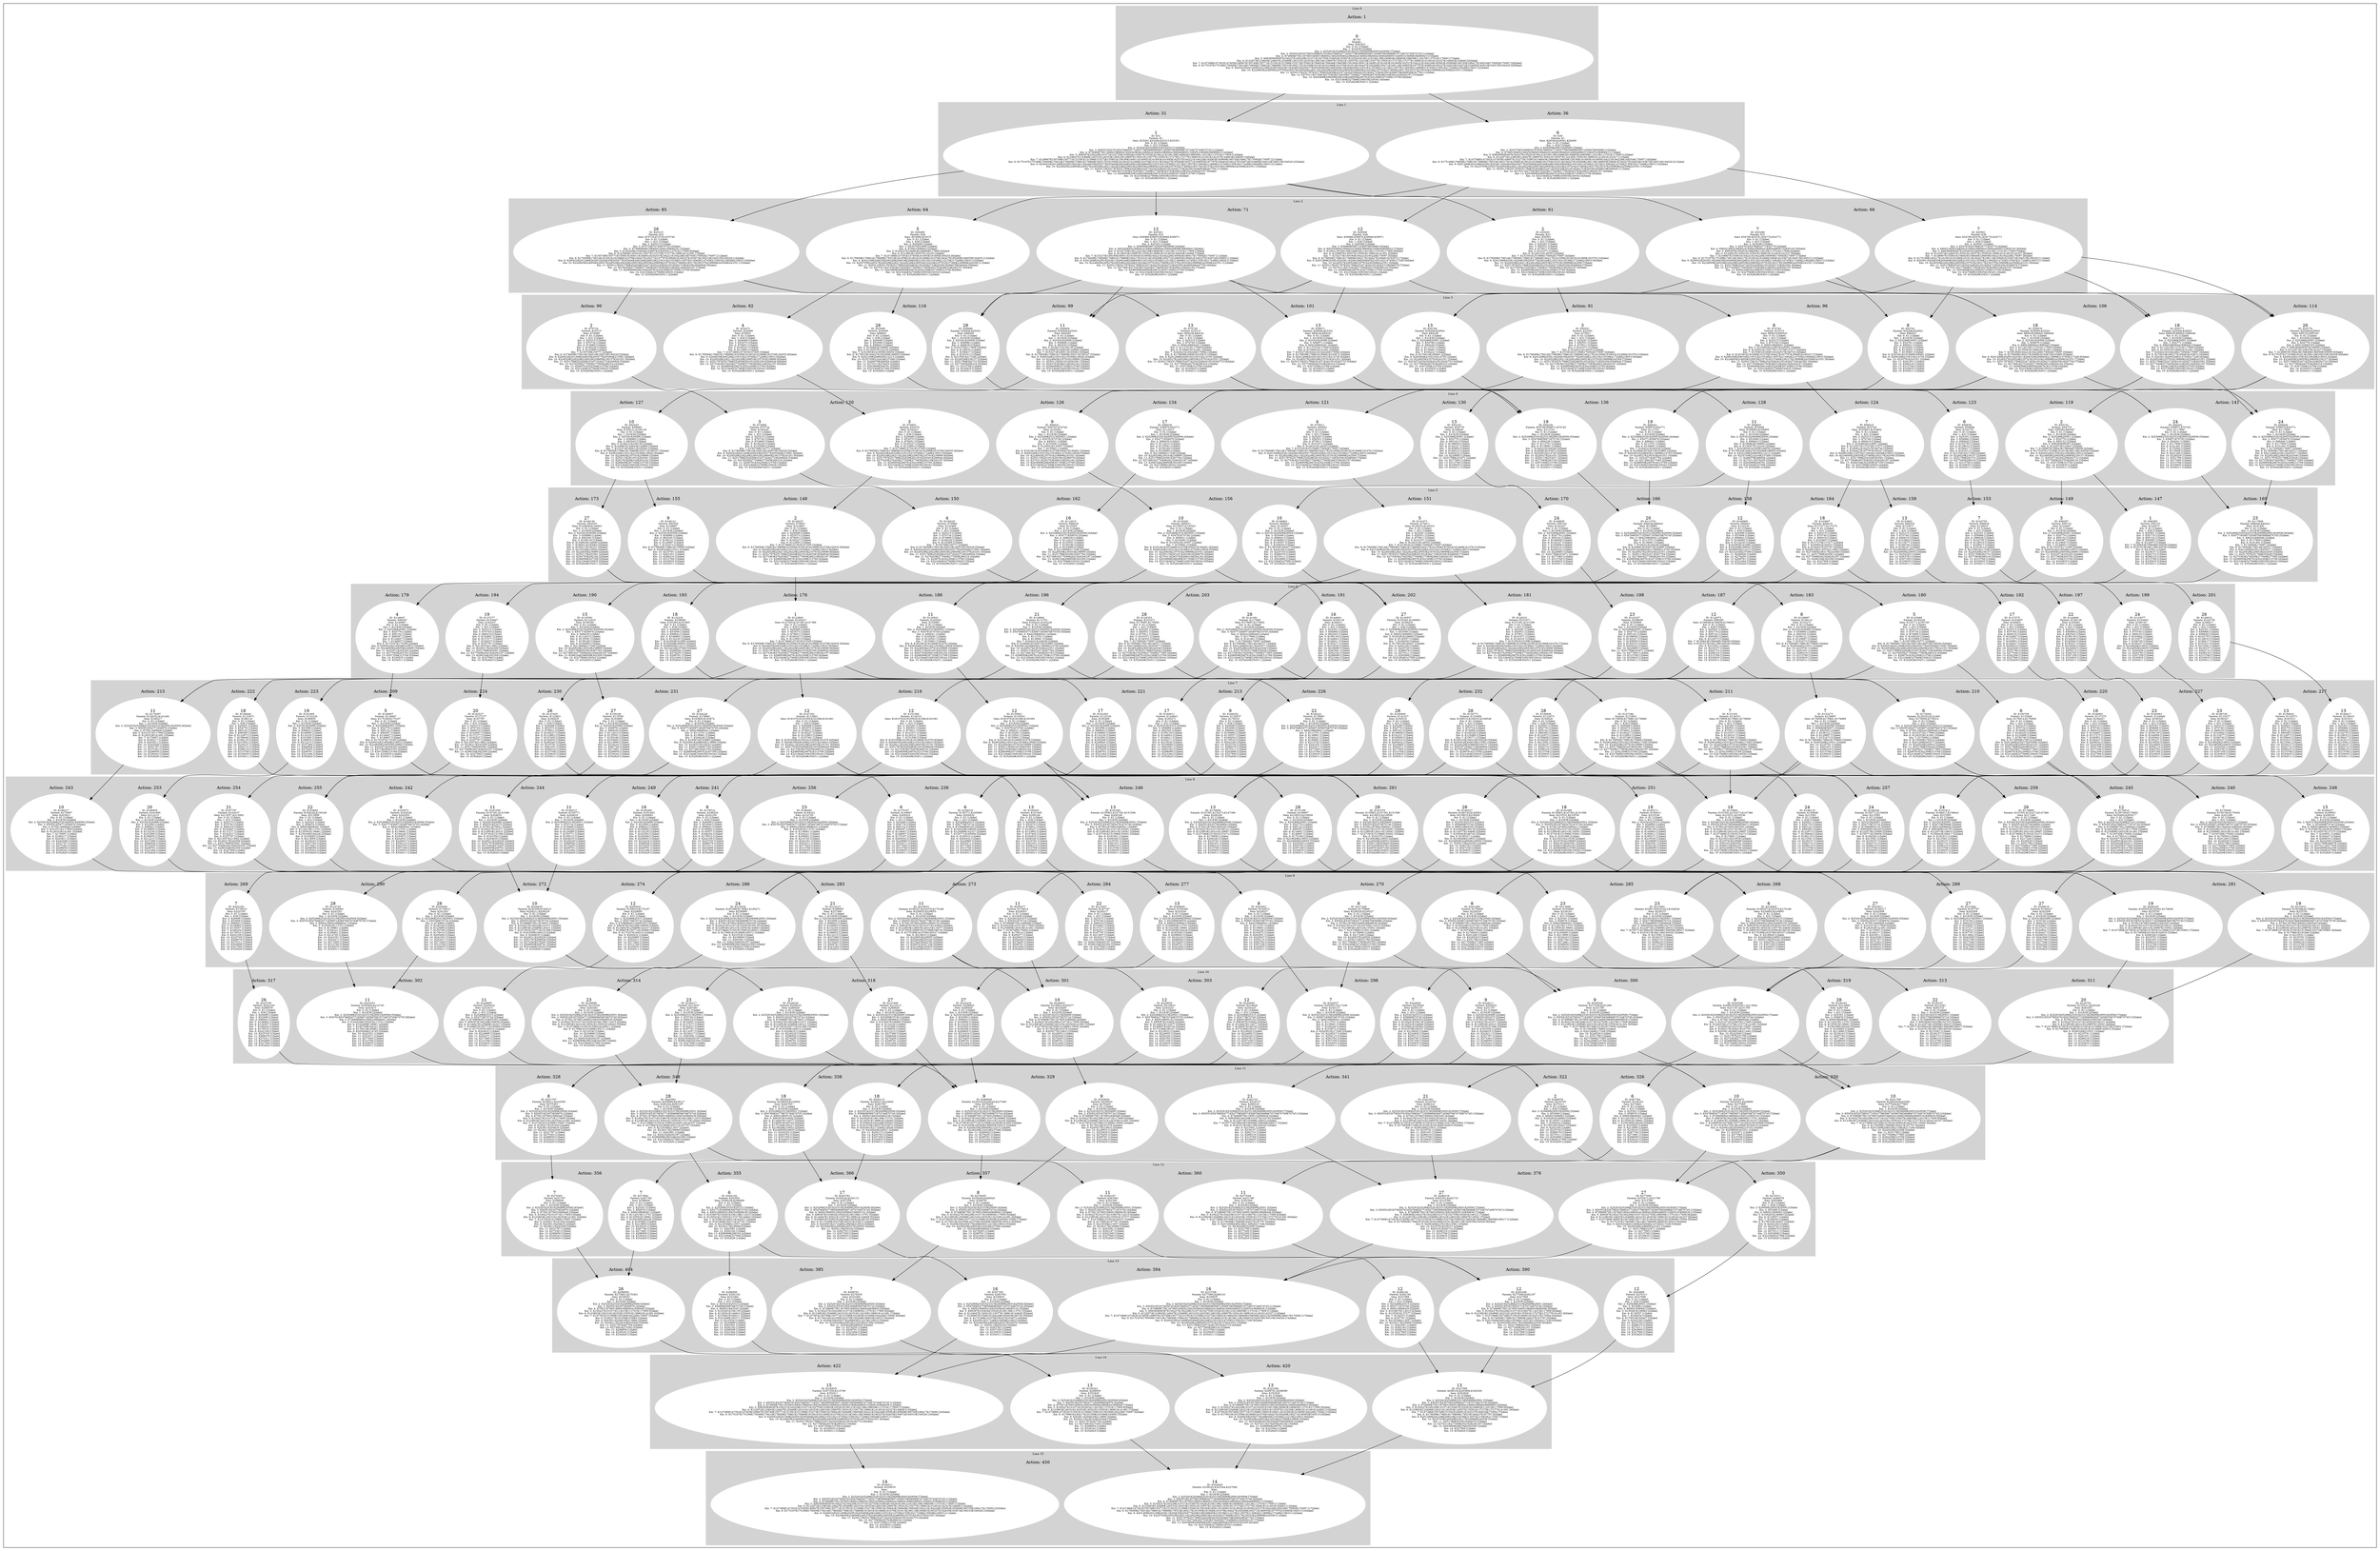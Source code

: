 digraph G {
subgraph cluster_info {
        subgraph cluster_2 {
        style=filled;
        color=lightgrey;
        node [style=filled,color=white];
        subgraph cluster_act_66 {
label = "Action: 66"step_K25296 [label=<7<BR /><FONT POINT-SIZE="8">ID: K25296</FONT><BR /><FONT POINT-SIZE="8">Parents: K31</FONT><BR /><FONT POINT-SIZE="8">Sons: K54766,K54761,K54779,K54771</FONT><BR /><FONT POINT-SIZE="8"> Km: 0: K1 [1|false]</FONT><BR /><FONT POINT-SIZE="8"> Km: 1: K31 [1|false]</FONT><BR /><FONT POINT-SIZE="8"> Km: 2: K25296 [1|false]</FONT><BR /><FONT POINT-SIZE="8"> Km: 3: K54761K54766K54771K54779 [4|false]</FONT><BR /><FONT POINT-SIZE="8"> Km: 4: K80021K84236K84241K88439K88441K88446K95152K95163 [8|false]</FONT><BR /><FONT POINT-SIZE="8"> Km: 5: K99387K105281K108659K112015K113701K117909 [6|false]</FONT><BR /><FONT POINT-SIZE="8"> Km: 6: K124647K130541K135591K138961K141491K142327 [6|false]</FONT><BR /><FONT POINT-SIZE="8"> Km: 7: K149907K155801K164221K164226K165909K170092K170097 [7|false]</FONT><BR /><FONT POINT-SIZE="8"> Km: 8: K175167K175189K176014K180217K181061K181066K189481K193672K194510K194515 [10|false]</FONT><BR /><FONT POINT-SIZE="8"> Km: 9: K200432K203811K204635K205494K206326K210531K210536K213062K214745K217248K218928K218933 [12|false]</FONT><BR /><FONT POINT-SIZE="8"> Km: 10: K224850K226529K228229K229055K229895K235791K238317K239999K242508K243351 [10|false]</FONT><BR /><FONT POINT-SIZE="8"> Km: 11: K251789K253471K254320K261051K262733K263581 [6|false]</FONT><BR /><FONT POINT-SIZE="8"> Km: 12: K277049K277065K283783K286316K292182K292187 [6|false]</FONT><BR /><FONT POINT-SIZE="8"> Km: 13: K298104K302309K307359K315769 [4|false]</FONT><BR /><FONT POINT-SIZE="8"> Km: 14: K327569K330935K339343 [3|false]</FONT><BR /><FONT POINT-SIZE="8"> Km: 15: K352829K354511 [2|false]</FONT>>]
step_K29501 [label=<7<BR /><FONT POINT-SIZE="8">ID: K29501</FONT><BR /><FONT POINT-SIZE="8">Parents: K36</FONT><BR /><FONT POINT-SIZE="8">Sons: K54766,K54761,K54779,K54771</FONT><BR /><FONT POINT-SIZE="8"> Km: 0: K1 [1|false]</FONT><BR /><FONT POINT-SIZE="8"> Km: 1: K36 [1|false]</FONT><BR /><FONT POINT-SIZE="8"> Km: 2: K29501 [1|false]</FONT><BR /><FONT POINT-SIZE="8"> Km: 3: K54761K54766K54771K54779 [4|false]</FONT><BR /><FONT POINT-SIZE="8"> Km: 4: K80021K84236K84241K88439K88441K88446K95152K95163 [8|false]</FONT><BR /><FONT POINT-SIZE="8"> Km: 5: K99385K99387K105281K108659K112015K113701K117909 [7|false]</FONT><BR /><FONT POINT-SIZE="8"> Km: 6: K122973K124647K130541K130557K135591K138961K141491K142327 [8|false]</FONT><BR /><FONT POINT-SIZE="8"> Km: 7: K149907K155801K156643K156648K156658K164221K164226K170097 [8|false]</FONT><BR /><FONT POINT-SIZE="8"> Km: 8: K175189K180217K181061K181066K181913K184427K186118K189481K193672K194515K194528 [11|false]</FONT><BR /><FONT POINT-SIZE="8"> Km: 9: K203811K204635K205494K206326K210531K210536K213062K214745K215581K217248K218933 [11|false]</FONT><BR /><FONT POINT-SIZE="8"> Km: 10: K226529K228229K229055K235791K238317K239157K239999K242508K243351 [9|false]</FONT><BR /><FONT POINT-SIZE="8"> Km: 11: K251789K253471K254320K261051K262733K263581K266078 [7|false]</FONT><BR /><FONT POINT-SIZE="8"> Km: 12: K270311K277049K277065K283783K286316K292187 [6|false]</FONT><BR /><FONT POINT-SIZE="8"> Km: 13: K293899K302309K307359K315769 [4|false]</FONT><BR /><FONT POINT-SIZE="8"> Km: 14: K327569K330935K339343 [3|false]</FONT><BR /><FONT POINT-SIZE="8"> Km: 15: K352829K354511 [2|false]</FONT>>]
}
subgraph cluster_act_61 {
label = "Action: 61"step_K25291 [label=<2<BR /><FONT POINT-SIZE="8">ID: K25291</FONT><BR /><FONT POINT-SIZE="8">Parents: K31</FONT><BR /><FONT POINT-SIZE="8">Sons: K50551</FONT><BR /><FONT POINT-SIZE="8"> Km: 0: K1 [1|false]</FONT><BR /><FONT POINT-SIZE="8"> Km: 1: K31 [1|false]</FONT><BR /><FONT POINT-SIZE="8"> Km: 2: K25291 [1|false]</FONT><BR /><FONT POINT-SIZE="8"> Km: 3: K50551 [1|false]</FONT><BR /><FONT POINT-SIZE="8"> Km: 4: K75811 [1|false]</FONT><BR /><FONT POINT-SIZE="8"> Km: 5: K101071 [1|false]</FONT><BR /><FONT POINT-SIZE="8"> Km: 6: K126331K126353 [2|false]</FONT><BR /><FONT POINT-SIZE="8"> Km: 7: K151591K151596K170092K170097 [4|false]</FONT><BR /><FONT POINT-SIZE="8"> Km: 8: K176009K176014K176856K176861K176869K180217K181059K181061K181066K181076 [10|false]</FONT><BR /><FONT POINT-SIZE="8"> Km: 9: K201269K203811K204635K205477K206326K210531K210536K217248K218933 [9|false]</FONT><BR /><FONT POINT-SIZE="8"> Km: 10: K226529K228211K228229K229053K235791K239999K242508 [7|false]</FONT><BR /><FONT POINT-SIZE="8"> Km: 11: K251787K251789K252629K261051K262733K263581K266926 [7|false]</FONT><BR /><FONT POINT-SIZE="8"> Km: 12: K275363K276205K277049K277065K286316K292187 [6|false]</FONT><BR /><FONT POINT-SIZE="8"> Km: 13: K298959K299781K302309K315769 [4|false]</FONT><BR /><FONT POINT-SIZE="8"> Km: 14: K323364K327569K330935K339343 [4|false]</FONT><BR /><FONT POINT-SIZE="8"> Km: 15: K352829K354511 [2|false]</FONT>>]
}
subgraph cluster_act_66 {
label = "Action: 66"step_K25296 [label=<7<BR /><FONT POINT-SIZE="8">ID: K25296</FONT><BR /><FONT POINT-SIZE="8">Parents: K31</FONT><BR /><FONT POINT-SIZE="8">Sons: K54766,K54761,K54779,K54771</FONT><BR /><FONT POINT-SIZE="8"> Km: 0: K1 [1|false]</FONT><BR /><FONT POINT-SIZE="8"> Km: 1: K31 [1|false]</FONT><BR /><FONT POINT-SIZE="8"> Km: 2: K25296 [1|false]</FONT><BR /><FONT POINT-SIZE="8"> Km: 3: K54761K54766K54771K54779 [4|false]</FONT><BR /><FONT POINT-SIZE="8"> Km: 4: K80021K84236K84241K88439K88441K88446K95152K95163 [8|false]</FONT><BR /><FONT POINT-SIZE="8"> Km: 5: K99387K105281K108659K112015K113701K117909 [6|false]</FONT><BR /><FONT POINT-SIZE="8"> Km: 6: K124647K130541K135591K138961K141491K142327 [6|false]</FONT><BR /><FONT POINT-SIZE="8"> Km: 7: K149907K155801K164221K164226K165909K170092K170097 [7|false]</FONT><BR /><FONT POINT-SIZE="8"> Km: 8: K175167K175189K176014K180217K181061K181066K189481K193672K194510K194515 [10|false]</FONT><BR /><FONT POINT-SIZE="8"> Km: 9: K200432K203811K204635K205494K206326K210531K210536K213062K214745K217248K218928K218933 [12|false]</FONT><BR /><FONT POINT-SIZE="8"> Km: 10: K224850K226529K228229K229055K229895K235791K238317K239999K242508K243351 [10|false]</FONT><BR /><FONT POINT-SIZE="8"> Km: 11: K251789K253471K254320K261051K262733K263581 [6|false]</FONT><BR /><FONT POINT-SIZE="8"> Km: 12: K277049K277065K283783K286316K292182K292187 [6|false]</FONT><BR /><FONT POINT-SIZE="8"> Km: 13: K298104K302309K307359K315769 [4|false]</FONT><BR /><FONT POINT-SIZE="8"> Km: 14: K327569K330935K339343 [3|false]</FONT><BR /><FONT POINT-SIZE="8"> Km: 15: K352829K354511 [2|false]</FONT>>]
step_K29501 [label=<7<BR /><FONT POINT-SIZE="8">ID: K29501</FONT><BR /><FONT POINT-SIZE="8">Parents: K36</FONT><BR /><FONT POINT-SIZE="8">Sons: K54766,K54761,K54779,K54771</FONT><BR /><FONT POINT-SIZE="8"> Km: 0: K1 [1|false]</FONT><BR /><FONT POINT-SIZE="8"> Km: 1: K36 [1|false]</FONT><BR /><FONT POINT-SIZE="8"> Km: 2: K29501 [1|false]</FONT><BR /><FONT POINT-SIZE="8"> Km: 3: K54761K54766K54771K54779 [4|false]</FONT><BR /><FONT POINT-SIZE="8"> Km: 4: K80021K84236K84241K88439K88441K88446K95152K95163 [8|false]</FONT><BR /><FONT POINT-SIZE="8"> Km: 5: K99385K99387K105281K108659K112015K113701K117909 [7|false]</FONT><BR /><FONT POINT-SIZE="8"> Km: 6: K122973K124647K130541K130557K135591K138961K141491K142327 [8|false]</FONT><BR /><FONT POINT-SIZE="8"> Km: 7: K149907K155801K156643K156648K156658K164221K164226K170097 [8|false]</FONT><BR /><FONT POINT-SIZE="8"> Km: 8: K175189K180217K181061K181066K181913K184427K186118K189481K193672K194515K194528 [11|false]</FONT><BR /><FONT POINT-SIZE="8"> Km: 9: K203811K204635K205494K206326K210531K210536K213062K214745K215581K217248K218933 [11|false]</FONT><BR /><FONT POINT-SIZE="8"> Km: 10: K226529K228229K229055K235791K238317K239157K239999K242508K243351 [9|false]</FONT><BR /><FONT POINT-SIZE="8"> Km: 11: K251789K253471K254320K261051K262733K263581K266078 [7|false]</FONT><BR /><FONT POINT-SIZE="8"> Km: 12: K270311K277049K277065K283783K286316K292187 [6|false]</FONT><BR /><FONT POINT-SIZE="8"> Km: 13: K293899K302309K307359K315769 [4|false]</FONT><BR /><FONT POINT-SIZE="8"> Km: 14: K327569K330935K339343 [3|false]</FONT><BR /><FONT POINT-SIZE="8"> Km: 15: K352829K354511 [2|false]</FONT>>]
}
subgraph cluster_act_71 {
label = "Action: 71"step_K29506 [label=<12<BR /><FONT POINT-SIZE="8">ID: K29506</FONT><BR /><FONT POINT-SIZE="8">Parents: K36</FONT><BR /><FONT POINT-SIZE="8">Sons: K58986,K58976,K58969,K58971</FONT><BR /><FONT POINT-SIZE="8"> Km: 0: K1 [1|false]</FONT><BR /><FONT POINT-SIZE="8"> Km: 1: K36 [1|false]</FONT><BR /><FONT POINT-SIZE="8"> Km: 2: K29506 [1|false]</FONT><BR /><FONT POINT-SIZE="8"> Km: 3: K58969K58971K58976K58986 [4|false]</FONT><BR /><FONT POINT-SIZE="8"> Km: 4: K82545K84236K84241K88439K88441K88446K96843 [7|false]</FONT><BR /><FONT POINT-SIZE="8"> Km: 5: K106121K106139K106963K112015K113701K117909 [6|false]</FONT><BR /><FONT POINT-SIZE="8"> Km: 6: K129697K130557K135591K138961K141491 [5|false]</FONT><BR /><FONT POINT-SIZE="8"> Km: 7: K153273K159180K164221K164226K170097 [5|false]</FONT><BR /><FONT POINT-SIZE="8"> Km: 8: K176856K176861K176869K180217K184427K189481K193672 [7|false]</FONT><BR /><FONT POINT-SIZE="8"> Km: 9: K201269K202951K203811K206326K208845K210531K214745K217248 [8|false]</FONT><BR /><FONT POINT-SIZE="8"> Km: 10: K226527K226529K235791K242508K243351 [5|false]</FONT><BR /><FONT POINT-SIZE="8"> Km: 11: K250115K251787K251789K253471K261051K262733K266078 [7|false]</FONT><BR /><FONT POINT-SIZE="8"> Km: 12: K270311K275363K277065K283783K286316 [5|false]</FONT><BR /><FONT POINT-SIZE="8"> Km: 13: K298959K299781K307359K315769 [4|false]</FONT><BR /><FONT POINT-SIZE="8"> Km: 14: K323364K330935K339343 [3|false]</FONT><BR /><FONT POINT-SIZE="8"> Km: 15: K352829K354511 [2|false]</FONT>>]
step_K25301 [label=<12<BR /><FONT POINT-SIZE="8">ID: K25301</FONT><BR /><FONT POINT-SIZE="8">Parents: K31</FONT><BR /><FONT POINT-SIZE="8">Sons: K58986,K58976,K58969,K58971</FONT><BR /><FONT POINT-SIZE="8"> Km: 0: K1 [1|false]</FONT><BR /><FONT POINT-SIZE="8"> Km: 1: K31 [1|false]</FONT><BR /><FONT POINT-SIZE="8"> Km: 2: K25301 [1|false]</FONT><BR /><FONT POINT-SIZE="8"> Km: 3: K58969K58971K58976K58986 [4|false]</FONT><BR /><FONT POINT-SIZE="8"> Km: 4: K82545K84236K84241K88439K88441K88446K96838K96843 [8|false]</FONT><BR /><FONT POINT-SIZE="8"> Km: 5: K102755K106121K106139K106963K112015K113701K117909 [7|false]</FONT><BR /><FONT POINT-SIZE="8"> Km: 6: K128033K129697K135591K138961K141491K144843K144849 [7|false]</FONT><BR /><FONT POINT-SIZE="8"> Km: 7: K153273K159180K160011K161693K161695K164221K164226K165063K168417K170092K170097 [11|false]</FONT><BR /><FONT POINT-SIZE="8"> Km: 8: K176009K176856K176861K176869K180217K181913K185269K185271K186955K189481K190327K193672K193685 [13|false]</FONT><BR /><FONT POINT-SIZE="8"> Km: 9: K201269K202951K203811K206326K208845K210531K210536K212215K213899K214745K215581K217248K218928 [13|false]</FONT><BR /><FONT POINT-SIZE="8"> Km: 10: K224845K226527K226529K228229K232434K235791K237480K239157K239163K239999K242508K243351 [12|false]</FONT><BR /><FONT POINT-SIZE="8"> Km: 11: K250115K251787K251789K253471K261051K262733K263581K266926K267764 [9|false]</FONT><BR /><FONT POINT-SIZE="8"> Km: 12: K273681K275363K276205K277065K283783K286316K292182 [7|false]</FONT><BR /><FONT POINT-SIZE="8"> Km: 13: K298099K298959K299781K307359K315769 [5|false]</FONT><BR /><FONT POINT-SIZE="8"> Km: 14: K323364K330935K339343 [3|false]</FONT><BR /><FONT POINT-SIZE="8"> Km: 15: K352829K354511 [2|false]</FONT>>]
}
subgraph cluster_act_64 {
label = "Action: 64"step_K29499 [label=<5<BR /><FONT POINT-SIZE="8">ID: K29499</FONT><BR /><FONT POINT-SIZE="8">Parents: K36</FONT><BR /><FONT POINT-SIZE="8">Sons: K53099,K53075</FONT><BR /><FONT POINT-SIZE="8"> Km: 0: K1 [1|false]</FONT><BR /><FONT POINT-SIZE="8"> Km: 1: K36 [1|false]</FONT><BR /><FONT POINT-SIZE="8"> Km: 2: K29499 [1|false]</FONT><BR /><FONT POINT-SIZE="8"> Km: 3: K53075K53099 [2|false]</FONT><BR /><FONT POINT-SIZE="8"> Km: 4: K76651K96843 [2|false]</FONT><BR /><FONT POINT-SIZE="8"> Km: 5: K100227K106963K106965K117909 [4|false]</FONT><BR /><FONT POINT-SIZE="8"> Km: 6: K123803K130557K132230 [3|false]</FONT><BR /><FONT POINT-SIZE="8"> Km: 7: K147386K147391K147405K161693K161695K169254 [6|false]</FONT><BR /><FONT POINT-SIZE="8"> Km: 8: K176856K176861K176869K178533K181059K181061K181066K181076K184427K185269K186955K192835 [12|false]</FONT><BR /><FONT POINT-SIZE="8"> Km: 9: K202109K204635K206326K208016K208845K210531K210536K212215K217248K218933 [10|false]</FONT><BR /><FONT POINT-SIZE="8"> Km: 10: K225705K226527K226529K228211K228229K229053K232434K235791K237480K239999K242508 [11|false]</FONT><BR /><FONT POINT-SIZE="8"> Km: 11: K250115K251787K251789K252629K261051K262733K263581K266078K266926 [9|false]</FONT><BR /><FONT POINT-SIZE="8"> Km: 12: K270311K275363K276205K277049K277065K283783K286316K292187 [8|false]</FONT><BR /><FONT POINT-SIZE="8"> Km: 13: K293899K298959K299781K302309K307359K315769 [6|false]</FONT><BR /><FONT POINT-SIZE="8"> Km: 14: K323364K327569K330935K339343 [4|false]</FONT><BR /><FONT POINT-SIZE="8"> Km: 15: K352829K354511 [2|false]</FONT>>]
}
subgraph cluster_act_71 {
label = "Action: 71"step_K29506 [label=<12<BR /><FONT POINT-SIZE="8">ID: K29506</FONT><BR /><FONT POINT-SIZE="8">Parents: K36</FONT><BR /><FONT POINT-SIZE="8">Sons: K58986,K58976,K58969,K58971</FONT><BR /><FONT POINT-SIZE="8"> Km: 0: K1 [1|false]</FONT><BR /><FONT POINT-SIZE="8"> Km: 1: K36 [1|false]</FONT><BR /><FONT POINT-SIZE="8"> Km: 2: K29506 [1|false]</FONT><BR /><FONT POINT-SIZE="8"> Km: 3: K58969K58971K58976K58986 [4|false]</FONT><BR /><FONT POINT-SIZE="8"> Km: 4: K82545K84236K84241K88439K88441K88446K96843 [7|false]</FONT><BR /><FONT POINT-SIZE="8"> Km: 5: K106121K106139K106963K112015K113701K117909 [6|false]</FONT><BR /><FONT POINT-SIZE="8"> Km: 6: K129697K130557K135591K138961K141491 [5|false]</FONT><BR /><FONT POINT-SIZE="8"> Km: 7: K153273K159180K164221K164226K170097 [5|false]</FONT><BR /><FONT POINT-SIZE="8"> Km: 8: K176856K176861K176869K180217K184427K189481K193672 [7|false]</FONT><BR /><FONT POINT-SIZE="8"> Km: 9: K201269K202951K203811K206326K208845K210531K214745K217248 [8|false]</FONT><BR /><FONT POINT-SIZE="8"> Km: 10: K226527K226529K235791K242508K243351 [5|false]</FONT><BR /><FONT POINT-SIZE="8"> Km: 11: K250115K251787K251789K253471K261051K262733K266078 [7|false]</FONT><BR /><FONT POINT-SIZE="8"> Km: 12: K270311K275363K277065K283783K286316 [5|false]</FONT><BR /><FONT POINT-SIZE="8"> Km: 13: K298959K299781K307359K315769 [4|false]</FONT><BR /><FONT POINT-SIZE="8"> Km: 14: K323364K330935K339343 [3|false]</FONT><BR /><FONT POINT-SIZE="8"> Km: 15: K352829K354511 [2|false]</FONT>>]
step_K25301 [label=<12<BR /><FONT POINT-SIZE="8">ID: K25301</FONT><BR /><FONT POINT-SIZE="8">Parents: K31</FONT><BR /><FONT POINT-SIZE="8">Sons: K58986,K58976,K58969,K58971</FONT><BR /><FONT POINT-SIZE="8"> Km: 0: K1 [1|false]</FONT><BR /><FONT POINT-SIZE="8"> Km: 1: K31 [1|false]</FONT><BR /><FONT POINT-SIZE="8"> Km: 2: K25301 [1|false]</FONT><BR /><FONT POINT-SIZE="8"> Km: 3: K58969K58971K58976K58986 [4|false]</FONT><BR /><FONT POINT-SIZE="8"> Km: 4: K82545K84236K84241K88439K88441K88446K96838K96843 [8|false]</FONT><BR /><FONT POINT-SIZE="8"> Km: 5: K102755K106121K106139K106963K112015K113701K117909 [7|false]</FONT><BR /><FONT POINT-SIZE="8"> Km: 6: K128033K129697K135591K138961K141491K144843K144849 [7|false]</FONT><BR /><FONT POINT-SIZE="8"> Km: 7: K153273K159180K160011K161693K161695K164221K164226K165063K168417K170092K170097 [11|false]</FONT><BR /><FONT POINT-SIZE="8"> Km: 8: K176009K176856K176861K176869K180217K181913K185269K185271K186955K189481K190327K193672K193685 [13|false]</FONT><BR /><FONT POINT-SIZE="8"> Km: 9: K201269K202951K203811K206326K208845K210531K210536K212215K213899K214745K215581K217248K218928 [13|false]</FONT><BR /><FONT POINT-SIZE="8"> Km: 10: K224845K226527K226529K228229K232434K235791K237480K239157K239163K239999K242508K243351 [12|false]</FONT><BR /><FONT POINT-SIZE="8"> Km: 11: K250115K251787K251789K253471K261051K262733K263581K266926K267764 [9|false]</FONT><BR /><FONT POINT-SIZE="8"> Km: 12: K273681K275363K276205K277065K283783K286316K292182 [7|false]</FONT><BR /><FONT POINT-SIZE="8"> Km: 13: K298099K298959K299781K307359K315769 [5|false]</FONT><BR /><FONT POINT-SIZE="8"> Km: 14: K323364K330935K339343 [3|false]</FONT><BR /><FONT POINT-SIZE="8"> Km: 15: K352829K354511 [2|false]</FONT>>]
}
subgraph cluster_act_85 {
label = "Action: 85"step_K25315 [label=<26<BR /><FONT POINT-SIZE="8">ID: K25315</FONT><BR /><FONT POINT-SIZE="8">Parents: K31</FONT><BR /><FONT POINT-SIZE="8">Sons: K70734,K70745,K70740</FONT><BR /><FONT POINT-SIZE="8"> Km: 0: K1 [1|false]</FONT><BR /><FONT POINT-SIZE="8"> Km: 1: K31 [1|false]</FONT><BR /><FONT POINT-SIZE="8"> Km: 2: K25315 [1|false]</FONT><BR /><FONT POINT-SIZE="8"> Km: 3: K70734K70740K70745 [3|false]</FONT><BR /><FONT POINT-SIZE="8"> Km: 4: K74969K80019K80021K84236K84241 [5|false]</FONT><BR /><FONT POINT-SIZE="8"> Km: 5: K100229K103602K103607K105281K113701K117909 [6|false]</FONT><BR /><FONT POINT-SIZE="8"> Km: 6: K125489K130541K133077K137275K137277K138961K141491 [7|false]</FONT><BR /><FONT POINT-SIZE="8"> Km: 7: K150749K150771K155801K160011K160851K162537K164221K164226K166745K170092K170097 [11|false]</FONT><BR /><FONT POINT-SIZE="8"> Km: 8: K176009K176014K181061K181066K181076K184427K185271K187797K189481K190327K193672K194510K194515K194528 [14|false]</FONT><BR /><FONT POINT-SIZE="8"> Km: 9: K200432K201269K202951K204635K205477K205494K206326K208016K210531K210536K213057K213062K214745K215581K218928K218933 [16|false]</FONT><BR /><FONT POINT-SIZE="8"> Km: 10: K224845K224850K226527K226529K228229K229053K229055K229895K235791K237480K238317K239157K239999K242508K243351 [15|false]</FONT><BR /><FONT POINT-SIZE="8"> Km: 11: K250115K251789K252629K253471K254320K261051K262733K263581K266926 [9|false]</FONT><BR /><FONT POINT-SIZE="8"> Km: 12: K276205K277049K277065K283783K286316K292182K292187 [7|false]</FONT><BR /><FONT POINT-SIZE="8"> Km: 13: K298099K298104K299781K302309K307359K315769 [6|false]</FONT><BR /><FONT POINT-SIZE="8"> Km: 14: K323364K327569K330935 [3|false]</FONT><BR /><FONT POINT-SIZE="8"> Km: 15: K352829K354511 [2|false]</FONT>>]
}

        fontsize="10"
        label = "Line 2";
        }

        subgraph cluster_11 {
        style=filled;
        color=lightgrey;
        node [style=filled,color=white];
        subgraph cluster_act_330 {
label = "Action: 330"step_K253471 [label=<10<BR /><FONT POINT-SIZE="8">ID: K253471</FONT><BR /><FONT POINT-SIZE="8">Parents: K243351,K229895</FONT><BR /><FONT POINT-SIZE="8">Sons: K277065</FONT><BR /><FONT POINT-SIZE="8"> Km: 0: K1 [1|false]</FONT><BR /><FONT POINT-SIZE="8"> Km: 1: K31K36 [2|false]</FONT><BR /><FONT POINT-SIZE="8"> Km: 2: K25296K25301K25315K29501K29506 [5|false]</FONT><BR /><FONT POINT-SIZE="8"> Km: 3: K54766K54771K54779K58971K58976K70734K70745 [7|false]</FONT><BR /><FONT POINT-SIZE="8"> Km: 4: K74969K84236K88441K95152K95163 [5|false]</FONT><BR /><FONT POINT-SIZE="8"> Km: 5: K99387K100229K108659K113701 [4|false]</FONT><BR /><FONT POINT-SIZE="8"> Km: 6: K124647K125489K138961K142327 [4|false]</FONT><BR /><FONT POINT-SIZE="8"> Km: 7: K149907K150749K150771K164221K165909 [5|false]</FONT><BR /><FONT POINT-SIZE="8"> Km: 8: K175167K176014K189481K194510 [4|false]</FONT><BR /><FONT POINT-SIZE="8"> Km: 9: K200432K205494K214745 [3|false]</FONT><BR /><FONT POINT-SIZE="8"> Km: 10: K229895K243351 [2|false]</FONT><BR /><FONT POINT-SIZE="8"> Km: 11: K253471 [1|false]</FONT><BR /><FONT POINT-SIZE="8"> Km: 12: K277065 [1|false]</FONT><BR /><FONT POINT-SIZE="8"> Km: 13: K315769 [1|false]</FONT><BR /><FONT POINT-SIZE="8"> Km: 14: K330935 [1|false]</FONT><BR /><FONT POINT-SIZE="8"> Km: 15: K354511 [1|false]</FONT>>]
step_K251789 [label=<10<BR /><FONT POINT-SIZE="8">ID: K251789</FONT><BR /><FONT POINT-SIZE="8">Parents: K226529,K242508</FONT><BR /><FONT POINT-SIZE="8">Sons: K277049,K277065</FONT><BR /><FONT POINT-SIZE="8"> Km: 0: K1 [1|false]</FONT><BR /><FONT POINT-SIZE="8"> Km: 1: K31K36 [2|false]</FONT><BR /><FONT POINT-SIZE="8"> Km: 2: K25291K25296K25301K25315K29499K29501K29506 [7|false]</FONT><BR /><FONT POINT-SIZE="8"> Km: 3: K50551K53075K54771K54779K58971K58976K58986K70734K70740K70745 [10|false]</FONT><BR /><FONT POINT-SIZE="8"> Km: 4: K74969K75811K76651K80019K84241K88439K88446K95163K96838 [9|false]</FONT><BR /><FONT POINT-SIZE="8"> Km: 5: K100227K100229K101071K102755K103607K108659K112015K117909 [8|false]</FONT><BR /><FONT POINT-SIZE="8"> Km: 6: K123803K125489K126331K126353K135591K137275K137277K141491K142327 [9|false]</FONT><BR /><FONT POINT-SIZE="8"> Km: 7: K147386K150749K151591K160851K162537K170092 [6|false]</FONT><BR /><FONT POINT-SIZE="8"> Km: 8: K176009K176869K184427K187797 [4|false]</FONT><BR /><FONT POINT-SIZE="8"> Km: 9: K201269K208016K213062K217248 [4|false]</FONT><BR /><FONT POINT-SIZE="8"> Km: 10: K226529K242508 [2|false]</FONT><BR /><FONT POINT-SIZE="8"> Km: 11: K251789 [1|false]</FONT><BR /><FONT POINT-SIZE="8"> Km: 12: K277049K277065 [2|false]</FONT><BR /><FONT POINT-SIZE="8"> Km: 13: K302309K315769 [2|false]</FONT><BR /><FONT POINT-SIZE="8"> Km: 14: K327569K330935 [2|false]</FONT><BR /><FONT POINT-SIZE="8"> Km: 15: K352829K354511 [2|false]</FONT>>]
}
subgraph cluster_act_326 {
label = "Action: 326"step_K267764 [label=<6<BR /><FONT POINT-SIZE="8">ID: K267764</FONT><BR /><FONT POINT-SIZE="8">Parents: K239163</FONT><BR /><FONT POINT-SIZE="8">Sons: K273681</FONT><BR /><FONT POINT-SIZE="8"> Km: 0: K1 [1|false]</FONT><BR /><FONT POINT-SIZE="8"> Km: 1: K31 [1|false]</FONT><BR /><FONT POINT-SIZE="8"> Km: 2: K25301 [1|false]</FONT><BR /><FONT POINT-SIZE="8"> Km: 3: K58976 [1|false]</FONT><BR /><FONT POINT-SIZE="8"> Km: 4: K88439K88441 [2|false]</FONT><BR /><FONT POINT-SIZE="8"> Km: 5: K112015K113701 [2|false]</FONT><BR /><FONT POINT-SIZE="8"> Km: 6: K135591K138961 [2|false]</FONT><BR /><FONT POINT-SIZE="8"> Km: 7: K159180K164226 [2|false]</FONT><BR /><FONT POINT-SIZE="8"> Km: 8: K193685 [1|false]</FONT><BR /><FONT POINT-SIZE="8"> Km: 9: K213899 [1|false]</FONT><BR /><FONT POINT-SIZE="8"> Km: 10: K239163 [1|false]</FONT><BR /><FONT POINT-SIZE="8"> Km: 11: K267764 [1|false]</FONT><BR /><FONT POINT-SIZE="8"> Km: 12: K273681 [1|false]</FONT><BR /><FONT POINT-SIZE="8"> Km: 13: K298959 [1|false]</FONT><BR /><FONT POINT-SIZE="8"> Km: 14: K339343 [1|false]</FONT><BR /><FONT POINT-SIZE="8"> Km: 15: K352829 [1|false]</FONT>>]
}
subgraph cluster_act_322 {
label = "Action: 322"step_K266078 [label=<2<BR /><FONT POINT-SIZE="8">ID: K266078</FONT><BR /><FONT POINT-SIZE="8">Parents: K225705</FONT><BR /><FONT POINT-SIZE="8">Sons: K270311</FONT><BR /><FONT POINT-SIZE="8"> Km: 0: K1 [1|false]</FONT><BR /><FONT POINT-SIZE="8"> Km: 1: K36 [1|false]</FONT><BR /><FONT POINT-SIZE="8"> Km: 2: K29499K29501K29506 [3|false]</FONT><BR /><FONT POINT-SIZE="8"> Km: 3: K53099 [1|false]</FONT><BR /><FONT POINT-SIZE="8"> Km: 4: K80021K96843 [2|false]</FONT><BR /><FONT POINT-SIZE="8"> Km: 5: K105281K106963 [2|false]</FONT><BR /><FONT POINT-SIZE="8"> Km: 6: K130557 [1|false]</FONT><BR /><FONT POINT-SIZE="8"> Km: 7: K169254 [1|false]</FONT><BR /><FONT POINT-SIZE="8"> Km: 8: K178533K184427 [2|false]</FONT><BR /><FONT POINT-SIZE="8"> Km: 9: K202109 [1|false]</FONT><BR /><FONT POINT-SIZE="8"> Km: 10: K225705 [1|false]</FONT><BR /><FONT POINT-SIZE="8"> Km: 11: K266078 [1|false]</FONT><BR /><FONT POINT-SIZE="8"> Km: 12: K270311 [1|false]</FONT><BR /><FONT POINT-SIZE="8"> Km: 13: K293899 [1|false]</FONT><BR /><FONT POINT-SIZE="8"> Km: 14: K323364K327569 [2|false]</FONT><BR /><FONT POINT-SIZE="8"> Km: 15: K352829 [1|false]</FONT>>]
}
subgraph cluster_act_341 {
label = "Action: 341"step_K261051 [label=<21<BR /><FONT POINT-SIZE="8">ID: K261051</FONT><BR /><FONT POINT-SIZE="8">Parents: K235791</FONT><BR /><FONT POINT-SIZE="8">Sons: K286316</FONT><BR /><FONT POINT-SIZE="8"> Km: 0: K1 [1|false]</FONT><BR /><FONT POINT-SIZE="8"> Km: 1: K31K36 [2|false]</FONT><BR /><FONT POINT-SIZE="8"> Km: 2: K25291K25296K25301K25315K29499K29501K29506 [7|false]</FONT><BR /><FONT POINT-SIZE="8"> Km: 3: K50551K53075K54761K54766K54771K58969K58971K58976K70740K70745 [10|false]</FONT><BR /><FONT POINT-SIZE="8"> Km: 4: K75811K76651K80021K82545 [4|false]</FONT><BR /><FONT POINT-SIZE="8"> Km: 5: K100227K101071K105281K106121 [4|false]</FONT><BR /><FONT POINT-SIZE="8"> Km: 6: K123803K126331K129697K130541 [4|false]</FONT><BR /><FONT POINT-SIZE="8"> Km: 7: K147386K147391K147405K151591K151596K153273K155801 [7|false]</FONT><BR /><FONT POINT-SIZE="8"> Km: 8: K176856K176861K181061K181066K192835 [5|false]</FONT><BR /><FONT POINT-SIZE="8"> Km: 9: K206326K210531 [2|false]</FONT><BR /><FONT POINT-SIZE="8"> Km: 10: K235791 [1|false]</FONT><BR /><FONT POINT-SIZE="8"> Km: 11: K261051 [1|false]</FONT><BR /><FONT POINT-SIZE="8"> Km: 12: K286316 [1|false]</FONT><BR /><FONT POINT-SIZE="8"> Km: 13: K315769 [1|false]</FONT><BR /><FONT POINT-SIZE="8"> Km: 14: K330935 [1|false]</FONT><BR /><FONT POINT-SIZE="8"> Km: 15: K354511 [1|false]</FONT>>]
step_K262733 [label=<21<BR /><FONT POINT-SIZE="8">ID: K262733</FONT><BR /><FONT POINT-SIZE="8">Parents: K239157</FONT><BR /><FONT POINT-SIZE="8">Sons: K286316</FONT><BR /><FONT POINT-SIZE="8"> Km: 0: K1 [1|false]</FONT><BR /><FONT POINT-SIZE="8"> Km: 1: K31K36 [2|false]</FONT><BR /><FONT POINT-SIZE="8"> Km: 2: K25291K25296K25301K25315K29499K29501K29506 [7|false]</FONT><BR /><FONT POINT-SIZE="8"> Km: 3: K50551K54766K54771K54779K58971K58976K58986K70734K70740K70745 [10|false]</FONT><BR /><FONT POINT-SIZE="8"> Km: 4: K74969K75811K95152K96838 [4|false]</FONT><BR /><FONT POINT-SIZE="8"> Km: 5: K99385K100229K101071K102755 [4|false]</FONT><BR /><FONT POINT-SIZE="8"> Km: 6: K122973K125489K128033 [3|false]</FONT><BR /><FONT POINT-SIZE="8"> Km: 7: K150771K156643K156648K156658K168417 [5|false]</FONT><BR /><FONT POINT-SIZE="8"> Km: 8: K181913K186118K194528 [3|false]</FONT><BR /><FONT POINT-SIZE="8"> Km: 9: K215581 [1|false]</FONT><BR /><FONT POINT-SIZE="8"> Km: 10: K239157 [1|false]</FONT><BR /><FONT POINT-SIZE="8"> Km: 11: K262733 [1|false]</FONT><BR /><FONT POINT-SIZE="8"> Km: 12: K286316 [1|false]</FONT><BR /><FONT POINT-SIZE="8"> Km: 13: K315769 [1|false]</FONT><BR /><FONT POINT-SIZE="8"> Km: 14: K330935 [1|false]</FONT><BR /><FONT POINT-SIZE="8"> Km: 15: K354511 [1|false]</FONT>>]
}
subgraph cluster_act_329 {
label = "Action: 329"step_K252629 [label=<9<BR /><FONT POINT-SIZE="8">ID: K252629</FONT><BR /><FONT POINT-SIZE="8">Parents: K229053</FONT><BR /><FONT POINT-SIZE="8">Sons: K276205</FONT><BR /><FONT POINT-SIZE="8"> Km: 0: K1 [1|false]</FONT><BR /><FONT POINT-SIZE="8"> Km: 1: K31K36 [2|false]</FONT><BR /><FONT POINT-SIZE="8"> Km: 2: K25291K25315K29499 [3|false]</FONT><BR /><FONT POINT-SIZE="8"> Km: 3: K50551K53075K70734 [3|false]</FONT><BR /><FONT POINT-SIZE="8"> Km: 4: K74969K75811K76651K88446 [4|false]</FONT><BR /><FONT POINT-SIZE="8"> Km: 5: K100227K100229K101071K117909 [4|false]</FONT><BR /><FONT POINT-SIZE="8"> Km: 6: K123803K125489K126331K126353K141491 [5|false]</FONT><BR /><FONT POINT-SIZE="8"> Km: 7: K147391K150749K151596K170092 [4|false]</FONT><BR /><FONT POINT-SIZE="8"> Km: 8: K176014K181076 [2|false]</FONT><BR /><FONT POINT-SIZE="8"> Km: 9: K205477K218933 [2|false]</FONT><BR /><FONT POINT-SIZE="8"> Km: 10: K229053 [1|false]</FONT><BR /><FONT POINT-SIZE="8"> Km: 11: K252629 [1|false]</FONT><BR /><FONT POINT-SIZE="8"> Km: 12: K276205 [1|false]</FONT><BR /><FONT POINT-SIZE="8"> Km: 13: K299781 [1|false]</FONT><BR /><FONT POINT-SIZE="8"> Km: 14: K323364 [1|false]</FONT><BR /><FONT POINT-SIZE="8"> Km: 15: K352829 [1|false]</FONT>>]
step_K266926 [label=<9<BR /><FONT POINT-SIZE="8">ID: K266926</FONT><BR /><FONT POINT-SIZE="8">Parents: K232434,K228229,K237480</FONT><BR /><FONT POINT-SIZE="8">Sons: K276205</FONT><BR /><FONT POINT-SIZE="8"> Km: 0: K1 [1|false]</FONT><BR /><FONT POINT-SIZE="8"> Km: 1: K31K36 [2|false]</FONT><BR /><FONT POINT-SIZE="8"> Km: 2: K25291K25301K25315K29499 [4|false]</FONT><BR /><FONT POINT-SIZE="8"> Km: 3: K50551K53075K53099K70734 [4|false]</FONT><BR /><FONT POINT-SIZE="8"> Km: 4: K74969K75811K76651K96843 [4|false]</FONT><BR /><FONT POINT-SIZE="8"> Km: 5: K100227K100229K101071K106965 [4|false]</FONT><BR /><FONT POINT-SIZE="8"> Km: 6: K123803K125489K126331K132230 [4|false]</FONT><BR /><FONT POINT-SIZE="8"> Km: 7: K147391K150771K151596K161693K161695 [5|false]</FONT><BR /><FONT POINT-SIZE="8"> Km: 8: K181059K185269K186955K194515 [4|false]</FONT><BR /><FONT POINT-SIZE="8"> Km: 9: K204635K208845K212215 [3|false]</FONT><BR /><FONT POINT-SIZE="8"> Km: 10: K228229K232434K237480 [3|false]</FONT><BR /><FONT POINT-SIZE="8"> Km: 11: K266926 [1|false]</FONT><BR /><FONT POINT-SIZE="8"> Km: 12: K276205 [1|false]</FONT><BR /><FONT POINT-SIZE="8"> Km: 13: K299781 [1|false]</FONT><BR /><FONT POINT-SIZE="8"> Km: 14: K323364 [1|false]</FONT><BR /><FONT POINT-SIZE="8"> Km: 15: K352829 [1|false]</FONT>>]
}
subgraph cluster_act_329 {
label = "Action: 329"step_K252629 [label=<9<BR /><FONT POINT-SIZE="8">ID: K252629</FONT><BR /><FONT POINT-SIZE="8">Parents: K229053</FONT><BR /><FONT POINT-SIZE="8">Sons: K276205</FONT><BR /><FONT POINT-SIZE="8"> Km: 0: K1 [1|false]</FONT><BR /><FONT POINT-SIZE="8"> Km: 1: K31K36 [2|false]</FONT><BR /><FONT POINT-SIZE="8"> Km: 2: K25291K25315K29499 [3|false]</FONT><BR /><FONT POINT-SIZE="8"> Km: 3: K50551K53075K70734 [3|false]</FONT><BR /><FONT POINT-SIZE="8"> Km: 4: K74969K75811K76651K88446 [4|false]</FONT><BR /><FONT POINT-SIZE="8"> Km: 5: K100227K100229K101071K117909 [4|false]</FONT><BR /><FONT POINT-SIZE="8"> Km: 6: K123803K125489K126331K126353K141491 [5|false]</FONT><BR /><FONT POINT-SIZE="8"> Km: 7: K147391K150749K151596K170092 [4|false]</FONT><BR /><FONT POINT-SIZE="8"> Km: 8: K176014K181076 [2|false]</FONT><BR /><FONT POINT-SIZE="8"> Km: 9: K205477K218933 [2|false]</FONT><BR /><FONT POINT-SIZE="8"> Km: 10: K229053 [1|false]</FONT><BR /><FONT POINT-SIZE="8"> Km: 11: K252629 [1|false]</FONT><BR /><FONT POINT-SIZE="8"> Km: 12: K276205 [1|false]</FONT><BR /><FONT POINT-SIZE="8"> Km: 13: K299781 [1|false]</FONT><BR /><FONT POINT-SIZE="8"> Km: 14: K323364 [1|false]</FONT><BR /><FONT POINT-SIZE="8"> Km: 15: K352829 [1|false]</FONT>>]
step_K266926 [label=<9<BR /><FONT POINT-SIZE="8">ID: K266926</FONT><BR /><FONT POINT-SIZE="8">Parents: K232434,K228229,K237480</FONT><BR /><FONT POINT-SIZE="8">Sons: K276205</FONT><BR /><FONT POINT-SIZE="8"> Km: 0: K1 [1|false]</FONT><BR /><FONT POINT-SIZE="8"> Km: 1: K31K36 [2|false]</FONT><BR /><FONT POINT-SIZE="8"> Km: 2: K25291K25301K25315K29499 [4|false]</FONT><BR /><FONT POINT-SIZE="8"> Km: 3: K50551K53075K53099K70734 [4|false]</FONT><BR /><FONT POINT-SIZE="8"> Km: 4: K74969K75811K76651K96843 [4|false]</FONT><BR /><FONT POINT-SIZE="8"> Km: 5: K100227K100229K101071K106965 [4|false]</FONT><BR /><FONT POINT-SIZE="8"> Km: 6: K123803K125489K126331K132230 [4|false]</FONT><BR /><FONT POINT-SIZE="8"> Km: 7: K147391K150771K151596K161693K161695 [5|false]</FONT><BR /><FONT POINT-SIZE="8"> Km: 8: K181059K185269K186955K194515 [4|false]</FONT><BR /><FONT POINT-SIZE="8"> Km: 9: K204635K208845K212215 [3|false]</FONT><BR /><FONT POINT-SIZE="8"> Km: 10: K228229K232434K237480 [3|false]</FONT><BR /><FONT POINT-SIZE="8"> Km: 11: K266926 [1|false]</FONT><BR /><FONT POINT-SIZE="8"> Km: 12: K276205 [1|false]</FONT><BR /><FONT POINT-SIZE="8"> Km: 13: K299781 [1|false]</FONT><BR /><FONT POINT-SIZE="8"> Km: 14: K323364 [1|false]</FONT><BR /><FONT POINT-SIZE="8"> Km: 15: K352829 [1|false]</FONT>>]
}
subgraph cluster_act_341 {
label = "Action: 341"step_K261051 [label=<21<BR /><FONT POINT-SIZE="8">ID: K261051</FONT><BR /><FONT POINT-SIZE="8">Parents: K235791</FONT><BR /><FONT POINT-SIZE="8">Sons: K286316</FONT><BR /><FONT POINT-SIZE="8"> Km: 0: K1 [1|false]</FONT><BR /><FONT POINT-SIZE="8"> Km: 1: K31K36 [2|false]</FONT><BR /><FONT POINT-SIZE="8"> Km: 2: K25291K25296K25301K25315K29499K29501K29506 [7|false]</FONT><BR /><FONT POINT-SIZE="8"> Km: 3: K50551K53075K54761K54766K54771K58969K58971K58976K70740K70745 [10|false]</FONT><BR /><FONT POINT-SIZE="8"> Km: 4: K75811K76651K80021K82545 [4|false]</FONT><BR /><FONT POINT-SIZE="8"> Km: 5: K100227K101071K105281K106121 [4|false]</FONT><BR /><FONT POINT-SIZE="8"> Km: 6: K123803K126331K129697K130541 [4|false]</FONT><BR /><FONT POINT-SIZE="8"> Km: 7: K147386K147391K147405K151591K151596K153273K155801 [7|false]</FONT><BR /><FONT POINT-SIZE="8"> Km: 8: K176856K176861K181061K181066K192835 [5|false]</FONT><BR /><FONT POINT-SIZE="8"> Km: 9: K206326K210531 [2|false]</FONT><BR /><FONT POINT-SIZE="8"> Km: 10: K235791 [1|false]</FONT><BR /><FONT POINT-SIZE="8"> Km: 11: K261051 [1|false]</FONT><BR /><FONT POINT-SIZE="8"> Km: 12: K286316 [1|false]</FONT><BR /><FONT POINT-SIZE="8"> Km: 13: K315769 [1|false]</FONT><BR /><FONT POINT-SIZE="8"> Km: 14: K330935 [1|false]</FONT><BR /><FONT POINT-SIZE="8"> Km: 15: K354511 [1|false]</FONT>>]
step_K262733 [label=<21<BR /><FONT POINT-SIZE="8">ID: K262733</FONT><BR /><FONT POINT-SIZE="8">Parents: K239157</FONT><BR /><FONT POINT-SIZE="8">Sons: K286316</FONT><BR /><FONT POINT-SIZE="8"> Km: 0: K1 [1|false]</FONT><BR /><FONT POINT-SIZE="8"> Km: 1: K31K36 [2|false]</FONT><BR /><FONT POINT-SIZE="8"> Km: 2: K25291K25296K25301K25315K29499K29501K29506 [7|false]</FONT><BR /><FONT POINT-SIZE="8"> Km: 3: K50551K54766K54771K54779K58971K58976K58986K70734K70740K70745 [10|false]</FONT><BR /><FONT POINT-SIZE="8"> Km: 4: K74969K75811K95152K96838 [4|false]</FONT><BR /><FONT POINT-SIZE="8"> Km: 5: K99385K100229K101071K102755 [4|false]</FONT><BR /><FONT POINT-SIZE="8"> Km: 6: K122973K125489K128033 [3|false]</FONT><BR /><FONT POINT-SIZE="8"> Km: 7: K150771K156643K156648K156658K168417 [5|false]</FONT><BR /><FONT POINT-SIZE="8"> Km: 8: K181913K186118K194528 [3|false]</FONT><BR /><FONT POINT-SIZE="8"> Km: 9: K215581 [1|false]</FONT><BR /><FONT POINT-SIZE="8"> Km: 10: K239157 [1|false]</FONT><BR /><FONT POINT-SIZE="8"> Km: 11: K262733 [1|false]</FONT><BR /><FONT POINT-SIZE="8"> Km: 12: K286316 [1|false]</FONT><BR /><FONT POINT-SIZE="8"> Km: 13: K315769 [1|false]</FONT><BR /><FONT POINT-SIZE="8"> Km: 14: K330935 [1|false]</FONT><BR /><FONT POINT-SIZE="8"> Km: 15: K354511 [1|false]</FONT>>]
}
subgraph cluster_act_338 {
label = "Action: 338"step_K254320 [label=<18<BR /><FONT POINT-SIZE="8">ID: K254320</FONT><BR /><FONT POINT-SIZE="8">Parents: K229055,K224850</FONT><BR /><FONT POINT-SIZE="8">Sons: K283783</FONT><BR /><FONT POINT-SIZE="8"> Km: 0: K1 [1|false]</FONT><BR /><FONT POINT-SIZE="8"> Km: 1: K31K36 [2|false]</FONT><BR /><FONT POINT-SIZE="8"> Km: 2: K25296K25315K29501 [3|false]</FONT><BR /><FONT POINT-SIZE="8"> Km: 3: K54766K54779K70740K70745 [4|false]</FONT><BR /><FONT POINT-SIZE="8"> Km: 4: K80019K95152 [2|false]</FONT><BR /><FONT POINT-SIZE="8"> Km: 5: K99387K103602 [2|false]</FONT><BR /><FONT POINT-SIZE="8"> Km: 6: K124647K133077 [2|false]</FONT><BR /><FONT POINT-SIZE="8"> Km: 7: K149907K166745 [2|false]</FONT><BR /><FONT POINT-SIZE="8"> Km: 8: K175189K190327 [2|false]</FONT><BR /><FONT POINT-SIZE="8"> Km: 9: K218928K218933 [2|false]</FONT><BR /><FONT POINT-SIZE="8"> Km: 10: K224850K229055 [2|false]</FONT><BR /><FONT POINT-SIZE="8"> Km: 11: K254320 [1|false]</FONT><BR /><FONT POINT-SIZE="8"> Km: 12: K283783 [1|false]</FONT><BR /><FONT POINT-SIZE="8"> Km: 13: K307359 [1|false]</FONT><BR /><FONT POINT-SIZE="8"> Km: 14: K330935 [1|false]</FONT><BR /><FONT POINT-SIZE="8"> Km: 15: K354511 [1|false]</FONT>>]
step_K250115 [label=<18<BR /><FONT POINT-SIZE="8">ID: K250115</FONT><BR /><FONT POINT-SIZE="8">Parents: K226527,K224845</FONT><BR /><FONT POINT-SIZE="8">Sons: K283783</FONT><BR /><FONT POINT-SIZE="8"> Km: 0: K1 [1|false]</FONT><BR /><FONT POINT-SIZE="8"> Km: 1: K31K36 [2|false]</FONT><BR /><FONT POINT-SIZE="8"> Km: 2: K25301K25315K29499K29506 [4|false]</FONT><BR /><FONT POINT-SIZE="8"> Km: 3: K58969K58971K70740K70745 [4|false]</FONT><BR /><FONT POINT-SIZE="8"> Km: 4: K80021K82545K84236 [3|false]</FONT><BR /><FONT POINT-SIZE="8"> Km: 5: K105281K106139K113701 [3|false]</FONT><BR /><FONT POINT-SIZE="8"> Km: 6: K130541K138961K144849 [3|false]</FONT><BR /><FONT POINT-SIZE="8"> Km: 7: K155801K164226K165063 [3|false]</FONT><BR /><FONT POINT-SIZE="8"> Km: 8: K181076K190327K193672 [3|false]</FONT><BR /><FONT POINT-SIZE="8"> Km: 9: K202951K217248K218928 [3|false]</FONT><BR /><FONT POINT-SIZE="8"> Km: 10: K224845K226527 [2|false]</FONT><BR /><FONT POINT-SIZE="8"> Km: 11: K250115 [1|false]</FONT><BR /><FONT POINT-SIZE="8"> Km: 12: K283783 [1|false]</FONT><BR /><FONT POINT-SIZE="8"> Km: 13: K307359 [1|false]</FONT><BR /><FONT POINT-SIZE="8"> Km: 14: K330935 [1|false]</FONT><BR /><FONT POINT-SIZE="8"> Km: 15: K354511 [1|false]</FONT>>]
}
subgraph cluster_act_348 {
label = "Action: 348"step_K263581 [label=<28<BR /><FONT POINT-SIZE="8">ID: K263581</FONT><BR /><FONT POINT-SIZE="8">Parents: K239999,K238317</FONT><BR /><FONT POINT-SIZE="8">Sons: K292182,K292187</FONT><BR /><FONT POINT-SIZE="8"> Km: 0: K1 [1|false]</FONT><BR /><FONT POINT-SIZE="8"> Km: 1: K31K36 [2|false]</FONT><BR /><FONT POINT-SIZE="8"> Km: 2: K25291K25296K25301K25315K29499K29501 [6|false]</FONT><BR /><FONT POINT-SIZE="8"> Km: 3: K50551K53075K54771K58969K58976K70740 [6|false]</FONT><BR /><FONT POINT-SIZE="8"> Km: 4: K75811K76651K80019K80021K82545K88439 [6|false]</FONT><BR /><FONT POINT-SIZE="8"> Km: 5: K100227K101071K103607K105281K106139K112015 [6|false]</FONT><BR /><FONT POINT-SIZE="8"> Km: 6: K123803K126331K130541K135591K137277K144843 [6|false]</FONT><BR /><FONT POINT-SIZE="8"> Km: 7: K147386K151591K155801K160011K162537 [5|false]</FONT><BR /><FONT POINT-SIZE="8"> Km: 8: K176861K181066K185271K187797 [4|false]</FONT><BR /><FONT POINT-SIZE="8"> Km: 9: K210536K213057 [2|false]</FONT><BR /><FONT POINT-SIZE="8"> Km: 10: K238317K239999 [2|false]</FONT><BR /><FONT POINT-SIZE="8"> Km: 11: K263581 [1|false]</FONT><BR /><FONT POINT-SIZE="8"> Km: 12: K292182K292187 [2|false]</FONT><BR /><FONT POINT-SIZE="8"> Km: 13: K298099K298104K302309 [3|false]</FONT><BR /><FONT POINT-SIZE="8"> Km: 14: K323364K327569 [2|false]</FONT><BR /><FONT POINT-SIZE="8"> Km: 15: K352829 [1|false]</FONT>>]
}
subgraph cluster_act_330 {
label = "Action: 330"step_K253471 [label=<10<BR /><FONT POINT-SIZE="8">ID: K253471</FONT><BR /><FONT POINT-SIZE="8">Parents: K243351,K229895</FONT><BR /><FONT POINT-SIZE="8">Sons: K277065</FONT><BR /><FONT POINT-SIZE="8"> Km: 0: K1 [1|false]</FONT><BR /><FONT POINT-SIZE="8"> Km: 1: K31K36 [2|false]</FONT><BR /><FONT POINT-SIZE="8"> Km: 2: K25296K25301K25315K29501K29506 [5|false]</FONT><BR /><FONT POINT-SIZE="8"> Km: 3: K54766K54771K54779K58971K58976K70734K70745 [7|false]</FONT><BR /><FONT POINT-SIZE="8"> Km: 4: K74969K84236K88441K95152K95163 [5|false]</FONT><BR /><FONT POINT-SIZE="8"> Km: 5: K99387K100229K108659K113701 [4|false]</FONT><BR /><FONT POINT-SIZE="8"> Km: 6: K124647K125489K138961K142327 [4|false]</FONT><BR /><FONT POINT-SIZE="8"> Km: 7: K149907K150749K150771K164221K165909 [5|false]</FONT><BR /><FONT POINT-SIZE="8"> Km: 8: K175167K176014K189481K194510 [4|false]</FONT><BR /><FONT POINT-SIZE="8"> Km: 9: K200432K205494K214745 [3|false]</FONT><BR /><FONT POINT-SIZE="8"> Km: 10: K229895K243351 [2|false]</FONT><BR /><FONT POINT-SIZE="8"> Km: 11: K253471 [1|false]</FONT><BR /><FONT POINT-SIZE="8"> Km: 12: K277065 [1|false]</FONT><BR /><FONT POINT-SIZE="8"> Km: 13: K315769 [1|false]</FONT><BR /><FONT POINT-SIZE="8"> Km: 14: K330935 [1|false]</FONT><BR /><FONT POINT-SIZE="8"> Km: 15: K354511 [1|false]</FONT>>]
step_K251789 [label=<10<BR /><FONT POINT-SIZE="8">ID: K251789</FONT><BR /><FONT POINT-SIZE="8">Parents: K226529,K242508</FONT><BR /><FONT POINT-SIZE="8">Sons: K277049,K277065</FONT><BR /><FONT POINT-SIZE="8"> Km: 0: K1 [1|false]</FONT><BR /><FONT POINT-SIZE="8"> Km: 1: K31K36 [2|false]</FONT><BR /><FONT POINT-SIZE="8"> Km: 2: K25291K25296K25301K25315K29499K29501K29506 [7|false]</FONT><BR /><FONT POINT-SIZE="8"> Km: 3: K50551K53075K54771K54779K58971K58976K58986K70734K70740K70745 [10|false]</FONT><BR /><FONT POINT-SIZE="8"> Km: 4: K74969K75811K76651K80019K84241K88439K88446K95163K96838 [9|false]</FONT><BR /><FONT POINT-SIZE="8"> Km: 5: K100227K100229K101071K102755K103607K108659K112015K117909 [8|false]</FONT><BR /><FONT POINT-SIZE="8"> Km: 6: K123803K125489K126331K126353K135591K137275K137277K141491K142327 [9|false]</FONT><BR /><FONT POINT-SIZE="8"> Km: 7: K147386K150749K151591K160851K162537K170092 [6|false]</FONT><BR /><FONT POINT-SIZE="8"> Km: 8: K176009K176869K184427K187797 [4|false]</FONT><BR /><FONT POINT-SIZE="8"> Km: 9: K201269K208016K213062K217248 [4|false]</FONT><BR /><FONT POINT-SIZE="8"> Km: 10: K226529K242508 [2|false]</FONT><BR /><FONT POINT-SIZE="8"> Km: 11: K251789 [1|false]</FONT><BR /><FONT POINT-SIZE="8"> Km: 12: K277049K277065 [2|false]</FONT><BR /><FONT POINT-SIZE="8"> Km: 13: K302309K315769 [2|false]</FONT><BR /><FONT POINT-SIZE="8"> Km: 14: K327569K330935 [2|false]</FONT><BR /><FONT POINT-SIZE="8"> Km: 15: K352829K354511 [2|false]</FONT>>]
}
subgraph cluster_act_338 {
label = "Action: 338"step_K254320 [label=<18<BR /><FONT POINT-SIZE="8">ID: K254320</FONT><BR /><FONT POINT-SIZE="8">Parents: K229055,K224850</FONT><BR /><FONT POINT-SIZE="8">Sons: K283783</FONT><BR /><FONT POINT-SIZE="8"> Km: 0: K1 [1|false]</FONT><BR /><FONT POINT-SIZE="8"> Km: 1: K31K36 [2|false]</FONT><BR /><FONT POINT-SIZE="8"> Km: 2: K25296K25315K29501 [3|false]</FONT><BR /><FONT POINT-SIZE="8"> Km: 3: K54766K54779K70740K70745 [4|false]</FONT><BR /><FONT POINT-SIZE="8"> Km: 4: K80019K95152 [2|false]</FONT><BR /><FONT POINT-SIZE="8"> Km: 5: K99387K103602 [2|false]</FONT><BR /><FONT POINT-SIZE="8"> Km: 6: K124647K133077 [2|false]</FONT><BR /><FONT POINT-SIZE="8"> Km: 7: K149907K166745 [2|false]</FONT><BR /><FONT POINT-SIZE="8"> Km: 8: K175189K190327 [2|false]</FONT><BR /><FONT POINT-SIZE="8"> Km: 9: K218928K218933 [2|false]</FONT><BR /><FONT POINT-SIZE="8"> Km: 10: K224850K229055 [2|false]</FONT><BR /><FONT POINT-SIZE="8"> Km: 11: K254320 [1|false]</FONT><BR /><FONT POINT-SIZE="8"> Km: 12: K283783 [1|false]</FONT><BR /><FONT POINT-SIZE="8"> Km: 13: K307359 [1|false]</FONT><BR /><FONT POINT-SIZE="8"> Km: 14: K330935 [1|false]</FONT><BR /><FONT POINT-SIZE="8"> Km: 15: K354511 [1|false]</FONT>>]
step_K250115 [label=<18<BR /><FONT POINT-SIZE="8">ID: K250115</FONT><BR /><FONT POINT-SIZE="8">Parents: K226527,K224845</FONT><BR /><FONT POINT-SIZE="8">Sons: K283783</FONT><BR /><FONT POINT-SIZE="8"> Km: 0: K1 [1|false]</FONT><BR /><FONT POINT-SIZE="8"> Km: 1: K31K36 [2|false]</FONT><BR /><FONT POINT-SIZE="8"> Km: 2: K25301K25315K29499K29506 [4|false]</FONT><BR /><FONT POINT-SIZE="8"> Km: 3: K58969K58971K70740K70745 [4|false]</FONT><BR /><FONT POINT-SIZE="8"> Km: 4: K80021K82545K84236 [3|false]</FONT><BR /><FONT POINT-SIZE="8"> Km: 5: K105281K106139K113701 [3|false]</FONT><BR /><FONT POINT-SIZE="8"> Km: 6: K130541K138961K144849 [3|false]</FONT><BR /><FONT POINT-SIZE="8"> Km: 7: K155801K164226K165063 [3|false]</FONT><BR /><FONT POINT-SIZE="8"> Km: 8: K181076K190327K193672 [3|false]</FONT><BR /><FONT POINT-SIZE="8"> Km: 9: K202951K217248K218928 [3|false]</FONT><BR /><FONT POINT-SIZE="8"> Km: 10: K224845K226527 [2|false]</FONT><BR /><FONT POINT-SIZE="8"> Km: 11: K250115 [1|false]</FONT><BR /><FONT POINT-SIZE="8"> Km: 12: K283783 [1|false]</FONT><BR /><FONT POINT-SIZE="8"> Km: 13: K307359 [1|false]</FONT><BR /><FONT POINT-SIZE="8"> Km: 14: K330935 [1|false]</FONT><BR /><FONT POINT-SIZE="8"> Km: 15: K354511 [1|false]</FONT>>]
}
subgraph cluster_act_328 {
label = "Action: 328"step_K251787 [label=<8<BR /><FONT POINT-SIZE="8">ID: K251787</FONT><BR /><FONT POINT-SIZE="8">Parents: K228211,K242508</FONT><BR /><FONT POINT-SIZE="8">Sons: K275363</FONT><BR /><FONT POINT-SIZE="8"> Km: 0: K1 [1|false]</FONT><BR /><FONT POINT-SIZE="8"> Km: 1: K31K36 [2|false]</FONT><BR /><FONT POINT-SIZE="8"> Km: 2: K25291K25301K29499K29506 [4|false]</FONT><BR /><FONT POINT-SIZE="8"> Km: 3: K50551K53075K58976 [3|false]</FONT><BR /><FONT POINT-SIZE="8"> Km: 4: K75811K76651K88446 [3|false]</FONT><BR /><FONT POINT-SIZE="8"> Km: 5: K100227K101071K117909 [3|false]</FONT><BR /><FONT POINT-SIZE="8"> Km: 6: K123803K126331K126353K141491 [4|false]</FONT><BR /><FONT POINT-SIZE="8"> Km: 7: K147391K151596K170097 [3|false]</FONT><BR /><FONT POINT-SIZE="8"> Km: 8: K180217K181059 [2|false]</FONT><BR /><FONT POINT-SIZE="8"> Km: 9: K203811K204635 [2|false]</FONT><BR /><FONT POINT-SIZE="8"> Km: 10: K228211K242508 [2|false]</FONT><BR /><FONT POINT-SIZE="8"> Km: 11: K251787 [1|false]</FONT><BR /><FONT POINT-SIZE="8"> Km: 12: K275363 [1|false]</FONT><BR /><FONT POINT-SIZE="8"> Km: 13: K298959 [1|false]</FONT><BR /><FONT POINT-SIZE="8"> Km: 14: K339343 [1|false]</FONT><BR /><FONT POINT-SIZE="8"> Km: 15: K352829 [1|false]</FONT>>]
}

        fontsize="10"
        label = "Line 11";
        }

        subgraph cluster_0 {
        style=filled;
        color=lightgrey;
        node [style=filled,color=white];
        subgraph cluster_act_1 {
label = "Action: 1"step_K1 [label=<0<BR /><FONT POINT-SIZE="8">ID: K1</FONT><BR /><FONT POINT-SIZE="8">Parents: </FONT><BR /><FONT POINT-SIZE="8">Sons: K36,K31</FONT><BR /><FONT POINT-SIZE="8"> Km: 0: K1 [1|false]</FONT><BR /><FONT POINT-SIZE="8"> Km: 1: K31K36 [2|false]</FONT><BR /><FONT POINT-SIZE="8"> Km: 2: K25291K25296K25301K25315K29499K29501K29506 [7|false]</FONT><BR /><FONT POINT-SIZE="8"> Km: 3: K50551K53075K53099K54761K54766K54771K54779K58969K58971K58976K58986K70734K70740K70745 [14|false]</FONT><BR /><FONT POINT-SIZE="8"> Km: 4: K74969K75811K76651K80019K80021K82545K84236K84241K88439K88441K88446K95152K95163K96838K96843 [15|false]</FONT><BR /><FONT POINT-SIZE="8"> Km: 5: K99385K99387K100227K100229K101071K102755K103602K103607K105281K106121K106139K106963K106965K108659K112015K113701K117909 [17|false]</FONT><BR /><FONT POINT-SIZE="8"> Km: 6: K122973K123803K124647K125489K126331K126353K128033K129697K130541K130557K132230K133077K135591K137275K137277K138961K141491K142327K144843K144849 [20|false]</FONT><BR /><FONT POINT-SIZE="8"> Km: 7: K147386K147391K147405K149907K150749K150771K151591K151596K153273K155801K156643K156648K156658K159180K160011K160851K161693K161695K162537K164221K164226K165063K165909K166745K168417K169254K170092K170097 [28|false]</FONT><BR /><FONT POINT-SIZE="8"> Km: 8: K175167K175189K176009K176014K176856K176861K176869K178533K180217K181059K181061K181066K181076K181913K184427K185269K185271K186118K186955K187797K189481K190327K192835K193672K193685K194510K194515K194528 [28|false]</FONT><BR /><FONT POINT-SIZE="8"> Km: 9: K200432K201269K202109K202951K203811K204635K205477K205494K206326K208016K208845K210531K210536K212215K213057K213062K213899K214745K215581K217248K218928K218933 [22|false]</FONT><BR /><FONT POINT-SIZE="8"> Km: 10: K224845K224850K225705K226527K226529K228211K228229K229053K229055K229895K232434K235791K237480K238317K239157K239163K239999K242508K243351 [19|false]</FONT><BR /><FONT POINT-SIZE="8"> Km: 11: K250115K251787K251789K252629K253471K254320K261051K262733K263581K266078K266926K267764 [12|false]</FONT><BR /><FONT POINT-SIZE="8"> Km: 12: K270311K273681K275363K276205K277049K277065K283783K286316K292182K292187 [10|false]</FONT><BR /><FONT POINT-SIZE="8"> Km: 13: K293899K298099K298104K298959K299781K302309K307359K315769 [8|false]</FONT><BR /><FONT POINT-SIZE="8"> Km: 14: K323364K327569K330935K339343 [4|false]</FONT><BR /><FONT POINT-SIZE="8"> Km: 15: K352829K354511 [2|false]</FONT>>]
}

        fontsize="10"
        label = "Line 0";
        }

        subgraph cluster_7 {
        style=filled;
        color=lightgrey;
        node [style=filled,color=white];
        subgraph cluster_act_217 {
label = "Action: 217"step_K168417 [label=<13<BR /><FONT POINT-SIZE="8">ID: K168417</FONT><BR /><FONT POINT-SIZE="8">Parents: K128033</FONT><BR /><FONT POINT-SIZE="8">Sons: K181913</FONT><BR /><FONT POINT-SIZE="8"> Km: 0: K1 [1|false]</FONT><BR /><FONT POINT-SIZE="8"> Km: 1: K31 [1|false]</FONT><BR /><FONT POINT-SIZE="8"> Km: 2: K25301 [1|false]</FONT><BR /><FONT POINT-SIZE="8"> Km: 3: K58986 [1|false]</FONT><BR /><FONT POINT-SIZE="8"> Km: 4: K96838 [1|false]</FONT><BR /><FONT POINT-SIZE="8"> Km: 5: K102755 [1|false]</FONT><BR /><FONT POINT-SIZE="8"> Km: 6: K128033 [1|false]</FONT><BR /><FONT POINT-SIZE="8"> Km: 7: K168417 [1|false]</FONT><BR /><FONT POINT-SIZE="8"> Km: 8: K181913 [1|false]</FONT><BR /><FONT POINT-SIZE="8"> Km: 9: K215581 [1|false]</FONT><BR /><FONT POINT-SIZE="8"> Km: 10: K239157 [1|false]</FONT><BR /><FONT POINT-SIZE="8"> Km: 11: K262733 [1|false]</FONT><BR /><FONT POINT-SIZE="8"> Km: 12: K286316 [1|false]</FONT><BR /><FONT POINT-SIZE="8"> Km: 13: K315769 [1|false]</FONT><BR /><FONT POINT-SIZE="8"> Km: 14: K330935 [1|false]</FONT><BR /><FONT POINT-SIZE="8"> Km: 15: K354511 [1|false]</FONT>>]
step_K156643 [label=<13<BR /><FONT POINT-SIZE="8">ID: K156643</FONT><BR /><FONT POINT-SIZE="8">Parents: K122973</FONT><BR /><FONT POINT-SIZE="8">Sons: K181913</FONT><BR /><FONT POINT-SIZE="8"> Km: 0: K1 [1|false]</FONT><BR /><FONT POINT-SIZE="8"> Km: 1: K36 [1|false]</FONT><BR /><FONT POINT-SIZE="8"> Km: 2: K29501 [1|false]</FONT><BR /><FONT POINT-SIZE="8"> Km: 3: K54779 [1|false]</FONT><BR /><FONT POINT-SIZE="8"> Km: 4: K95152 [1|false]</FONT><BR /><FONT POINT-SIZE="8"> Km: 5: K99385 [1|false]</FONT><BR /><FONT POINT-SIZE="8"> Km: 6: K122973 [1|false]</FONT><BR /><FONT POINT-SIZE="8"> Km: 7: K156643 [1|false]</FONT><BR /><FONT POINT-SIZE="8"> Km: 8: K181913 [1|false]</FONT><BR /><FONT POINT-SIZE="8"> Km: 9: K215581 [1|false]</FONT><BR /><FONT POINT-SIZE="8"> Km: 10: K239157 [1|false]</FONT><BR /><FONT POINT-SIZE="8"> Km: 11: K262733 [1|false]</FONT><BR /><FONT POINT-SIZE="8"> Km: 12: K286316 [1|false]</FONT><BR /><FONT POINT-SIZE="8"> Km: 13: K315769 [1|false]</FONT><BR /><FONT POINT-SIZE="8"> Km: 14: K330935 [1|false]</FONT><BR /><FONT POINT-SIZE="8"> Km: 15: K354511 [1|false]</FONT>>]
}
subgraph cluster_act_227 {
label = "Action: 227"step_K166745 [label=<23<BR /><FONT POINT-SIZE="8">ID: K166745</FONT><BR /><FONT POINT-SIZE="8">Parents: K133077</FONT><BR /><FONT POINT-SIZE="8">Sons: K190327</FONT><BR /><FONT POINT-SIZE="8"> Km: 0: K1 [1|false]</FONT><BR /><FONT POINT-SIZE="8"> Km: 1: K31 [1|false]</FONT><BR /><FONT POINT-SIZE="8"> Km: 2: K25315 [1|false]</FONT><BR /><FONT POINT-SIZE="8"> Km: 3: K70740 [1|false]</FONT><BR /><FONT POINT-SIZE="8"> Km: 4: K80019 [1|false]</FONT><BR /><FONT POINT-SIZE="8"> Km: 5: K103602 [1|false]</FONT><BR /><FONT POINT-SIZE="8"> Km: 6: K133077 [1|false]</FONT><BR /><FONT POINT-SIZE="8"> Km: 7: K166745 [1|false]</FONT><BR /><FONT POINT-SIZE="8"> Km: 8: K190327 [1|false]</FONT><BR /><FONT POINT-SIZE="8"> Km: 9: K218928K218933 [2|false]</FONT><BR /><FONT POINT-SIZE="8"> Km: 10: K224850K229055 [2|false]</FONT><BR /><FONT POINT-SIZE="8"> Km: 11: K254320 [1|false]</FONT><BR /><FONT POINT-SIZE="8"> Km: 12: K283783 [1|false]</FONT><BR /><FONT POINT-SIZE="8"> Km: 13: K307359 [1|false]</FONT><BR /><FONT POINT-SIZE="8"> Km: 14: K330935 [1|false]</FONT><BR /><FONT POINT-SIZE="8"> Km: 15: K354511 [1|false]</FONT>>]
step_K165063 [label=<23<BR /><FONT POINT-SIZE="8">ID: K165063</FONT><BR /><FONT POINT-SIZE="8">Parents: K144849</FONT><BR /><FONT POINT-SIZE="8">Sons: K190327</FONT><BR /><FONT POINT-SIZE="8"> Km: 0: K1 [1|false]</FONT><BR /><FONT POINT-SIZE="8"> Km: 1: K31 [1|false]</FONT><BR /><FONT POINT-SIZE="8"> Km: 2: K25301 [1|false]</FONT><BR /><FONT POINT-SIZE="8"> Km: 3: K58969 [1|false]</FONT><BR /><FONT POINT-SIZE="8"> Km: 4: K82545 [1|false]</FONT><BR /><FONT POINT-SIZE="8"> Km: 5: K106139 [1|false]</FONT><BR /><FONT POINT-SIZE="8"> Km: 6: K144849 [1|false]</FONT><BR /><FONT POINT-SIZE="8"> Km: 7: K165063 [1|false]</FONT><BR /><FONT POINT-SIZE="8"> Km: 8: K190327 [1|false]</FONT><BR /><FONT POINT-SIZE="8"> Km: 9: K218928 [1|false]</FONT><BR /><FONT POINT-SIZE="8"> Km: 10: K224845 [1|false]</FONT><BR /><FONT POINT-SIZE="8"> Km: 11: K250115 [1|false]</FONT><BR /><FONT POINT-SIZE="8"> Km: 12: K283783 [1|false]</FONT><BR /><FONT POINT-SIZE="8"> Km: 13: K307359 [1|false]</FONT><BR /><FONT POINT-SIZE="8"> Km: 14: K330935 [1|false]</FONT><BR /><FONT POINT-SIZE="8"> Km: 15: K354511 [1|false]</FONT>>]
}
subgraph cluster_act_220 {
label = "Action: 220"step_K160851 [label=<16<BR /><FONT POINT-SIZE="8">ID: K160851</FONT><BR /><FONT POINT-SIZE="8">Parents: K137275</FONT><BR /><FONT POINT-SIZE="8">Sons: K184427</FONT><BR /><FONT POINT-SIZE="8"> Km: 0: K1 [1|false]</FONT><BR /><FONT POINT-SIZE="8"> Km: 1: K31 [1|false]</FONT><BR /><FONT POINT-SIZE="8"> Km: 2: K25315 [1|false]</FONT><BR /><FONT POINT-SIZE="8"> Km: 3: K70740 [1|false]</FONT><BR /><FONT POINT-SIZE="8"> Km: 4: K80019 [1|false]</FONT><BR /><FONT POINT-SIZE="8"> Km: 5: K103607 [1|false]</FONT><BR /><FONT POINT-SIZE="8"> Km: 6: K137275 [1|false]</FONT><BR /><FONT POINT-SIZE="8"> Km: 7: K160851 [1|false]</FONT><BR /><FONT POINT-SIZE="8"> Km: 8: K184427 [1|false]</FONT><BR /><FONT POINT-SIZE="8"> Km: 9: K208016 [1|false]</FONT><BR /><FONT POINT-SIZE="8"> Km: 10: K242508 [1|false]</FONT><BR /><FONT POINT-SIZE="8"> Km: 11: K251789 [1|false]</FONT><BR /><FONT POINT-SIZE="8"> Km: 12: K277049 [1|false]</FONT><BR /><FONT POINT-SIZE="8"> Km: 13: K302309 [1|false]</FONT><BR /><FONT POINT-SIZE="8"> Km: 14: K327569 [1|false]</FONT><BR /><FONT POINT-SIZE="8"> Km: 15: K352829 [1|false]</FONT>>]
}
subgraph cluster_act_210 {
label = "Action: 210"step_K150749 [label=<6<BR /><FONT POINT-SIZE="8">ID: K150749</FONT><BR /><FONT POINT-SIZE="8">Parents: K125489</FONT><BR /><FONT POINT-SIZE="8">Sons: K176014,K176009</FONT><BR /><FONT POINT-SIZE="8"> Km: 0: K1 [1|false]</FONT><BR /><FONT POINT-SIZE="8"> Km: 1: K31 [1|false]</FONT><BR /><FONT POINT-SIZE="8"> Km: 2: K25315 [1|false]</FONT><BR /><FONT POINT-SIZE="8"> Km: 3: K70734 [1|false]</FONT><BR /><FONT POINT-SIZE="8"> Km: 4: K74969 [1|false]</FONT><BR /><FONT POINT-SIZE="8"> Km: 5: K100229 [1|false]</FONT><BR /><FONT POINT-SIZE="8"> Km: 6: K125489 [1|false]</FONT><BR /><FONT POINT-SIZE="8"> Km: 7: K150749 [1|false]</FONT><BR /><FONT POINT-SIZE="8"> Km: 8: K176009K176014 [2|false]</FONT><BR /><FONT POINT-SIZE="8"> Km: 9: K201269K205477K205494 [3|false]</FONT><BR /><FONT POINT-SIZE="8"> Km: 10: K226529K229053K243351 [3|false]</FONT><BR /><FONT POINT-SIZE="8"> Km: 11: K251789K252629K253471 [3|false]</FONT><BR /><FONT POINT-SIZE="8"> Km: 12: K276205K277049K277065 [3|false]</FONT><BR /><FONT POINT-SIZE="8"> Km: 13: K299781K302309K315769 [3|false]</FONT><BR /><FONT POINT-SIZE="8"> Km: 14: K323364K327569K330935 [3|false]</FONT><BR /><FONT POINT-SIZE="8"> Km: 15: K352829K354511 [2|false]</FONT>>]
step_K170092 [label=<6<BR /><FONT POINT-SIZE="8">ID: K170092</FONT><BR /><FONT POINT-SIZE="8">Parents: K126353,K141491</FONT><BR /><FONT POINT-SIZE="8">Sons: K176009,K176014</FONT><BR /><FONT POINT-SIZE="8"> Km: 0: K1 [1|false]</FONT><BR /><FONT POINT-SIZE="8"> Km: 1: K31 [1|false]</FONT><BR /><FONT POINT-SIZE="8"> Km: 2: K25291K25296K25301K25315 [4|false]</FONT><BR /><FONT POINT-SIZE="8"> Km: 3: K50551K54771K58971K58976K70745 [5|false]</FONT><BR /><FONT POINT-SIZE="8"> Km: 4: K75811K84241K88446 [3|false]</FONT><BR /><FONT POINT-SIZE="8"> Km: 5: K101071K117909 [2|false]</FONT><BR /><FONT POINT-SIZE="8"> Km: 6: K126353K141491 [2|false]</FONT><BR /><FONT POINT-SIZE="8"> Km: 7: K170092 [1|false]</FONT><BR /><FONT POINT-SIZE="8"> Km: 8: K176009K176014 [2|false]</FONT><BR /><FONT POINT-SIZE="8"> Km: 9: K201269K205477 [2|false]</FONT><BR /><FONT POINT-SIZE="8"> Km: 10: K226529K229053 [2|false]</FONT><BR /><FONT POINT-SIZE="8"> Km: 11: K251789K252629 [2|false]</FONT><BR /><FONT POINT-SIZE="8"> Km: 12: K276205K277049K277065 [3|false]</FONT><BR /><FONT POINT-SIZE="8"> Km: 13: K299781K302309K315769 [3|false]</FONT><BR /><FONT POINT-SIZE="8"> Km: 14: K323364K327569K330935 [3|false]</FONT><BR /><FONT POINT-SIZE="8"> Km: 15: K352829K354511 [2|false]</FONT>>]
}
subgraph cluster_act_227 {
label = "Action: 227"step_K166745 [label=<23<BR /><FONT POINT-SIZE="8">ID: K166745</FONT><BR /><FONT POINT-SIZE="8">Parents: K133077</FONT><BR /><FONT POINT-SIZE="8">Sons: K190327</FONT><BR /><FONT POINT-SIZE="8"> Km: 0: K1 [1|false]</FONT><BR /><FONT POINT-SIZE="8"> Km: 1: K31 [1|false]</FONT><BR /><FONT POINT-SIZE="8"> Km: 2: K25315 [1|false]</FONT><BR /><FONT POINT-SIZE="8"> Km: 3: K70740 [1|false]</FONT><BR /><FONT POINT-SIZE="8"> Km: 4: K80019 [1|false]</FONT><BR /><FONT POINT-SIZE="8"> Km: 5: K103602 [1|false]</FONT><BR /><FONT POINT-SIZE="8"> Km: 6: K133077 [1|false]</FONT><BR /><FONT POINT-SIZE="8"> Km: 7: K166745 [1|false]</FONT><BR /><FONT POINT-SIZE="8"> Km: 8: K190327 [1|false]</FONT><BR /><FONT POINT-SIZE="8"> Km: 9: K218928K218933 [2|false]</FONT><BR /><FONT POINT-SIZE="8"> Km: 10: K224850K229055 [2|false]</FONT><BR /><FONT POINT-SIZE="8"> Km: 11: K254320 [1|false]</FONT><BR /><FONT POINT-SIZE="8"> Km: 12: K283783 [1|false]</FONT><BR /><FONT POINT-SIZE="8"> Km: 13: K307359 [1|false]</FONT><BR /><FONT POINT-SIZE="8"> Km: 14: K330935 [1|false]</FONT><BR /><FONT POINT-SIZE="8"> Km: 15: K354511 [1|false]</FONT>>]
step_K165063 [label=<23<BR /><FONT POINT-SIZE="8">ID: K165063</FONT><BR /><FONT POINT-SIZE="8">Parents: K144849</FONT><BR /><FONT POINT-SIZE="8">Sons: K190327</FONT><BR /><FONT POINT-SIZE="8"> Km: 0: K1 [1|false]</FONT><BR /><FONT POINT-SIZE="8"> Km: 1: K31 [1|false]</FONT><BR /><FONT POINT-SIZE="8"> Km: 2: K25301 [1|false]</FONT><BR /><FONT POINT-SIZE="8"> Km: 3: K58969 [1|false]</FONT><BR /><FONT POINT-SIZE="8"> Km: 4: K82545 [1|false]</FONT><BR /><FONT POINT-SIZE="8"> Km: 5: K106139 [1|false]</FONT><BR /><FONT POINT-SIZE="8"> Km: 6: K144849 [1|false]</FONT><BR /><FONT POINT-SIZE="8"> Km: 7: K165063 [1|false]</FONT><BR /><FONT POINT-SIZE="8"> Km: 8: K190327 [1|false]</FONT><BR /><FONT POINT-SIZE="8"> Km: 9: K218928 [1|false]</FONT><BR /><FONT POINT-SIZE="8"> Km: 10: K224845 [1|false]</FONT><BR /><FONT POINT-SIZE="8"> Km: 11: K250115 [1|false]</FONT><BR /><FONT POINT-SIZE="8"> Km: 12: K283783 [1|false]</FONT><BR /><FONT POINT-SIZE="8"> Km: 13: K307359 [1|false]</FONT><BR /><FONT POINT-SIZE="8"> Km: 14: K330935 [1|false]</FONT><BR /><FONT POINT-SIZE="8"> Km: 15: K354511 [1|false]</FONT>>]
}
subgraph cluster_act_211 {
label = "Action: 211"step_K151591 [label=<7<BR /><FONT POINT-SIZE="8">ID: K151591</FONT><BR /><FONT POINT-SIZE="8">Parents: K126331</FONT><BR /><FONT POINT-SIZE="8">Sons: K176856,K176861,K176869</FONT><BR /><FONT POINT-SIZE="8"> Km: 0: K1 [1|false]</FONT><BR /><FONT POINT-SIZE="8"> Km: 1: K31 [1|false]</FONT><BR /><FONT POINT-SIZE="8"> Km: 2: K25291 [1|false]</FONT><BR /><FONT POINT-SIZE="8"> Km: 3: K50551 [1|false]</FONT><BR /><FONT POINT-SIZE="8"> Km: 4: K75811 [1|false]</FONT><BR /><FONT POINT-SIZE="8"> Km: 5: K101071 [1|false]</FONT><BR /><FONT POINT-SIZE="8"> Km: 6: K126331 [1|false]</FONT><BR /><FONT POINT-SIZE="8"> Km: 7: K151591 [1|false]</FONT><BR /><FONT POINT-SIZE="8"> Km: 8: K176856K176861K176869 [3|false]</FONT><BR /><FONT POINT-SIZE="8"> Km: 9: K206326K210531K210536K217248 [4|false]</FONT><BR /><FONT POINT-SIZE="8"> Km: 10: K226529K235791K239999 [3|false]</FONT><BR /><FONT POINT-SIZE="8"> Km: 11: K251789K261051K263581 [3|false]</FONT><BR /><FONT POINT-SIZE="8"> Km: 12: K277049K277065K286316K292187 [4|false]</FONT><BR /><FONT POINT-SIZE="8"> Km: 13: K302309K315769 [2|false]</FONT><BR /><FONT POINT-SIZE="8"> Km: 14: K327569K330935K339343 [3|false]</FONT><BR /><FONT POINT-SIZE="8"> Km: 15: K352829K354511 [2|false]</FONT>>]
step_K153273 [label=<7<BR /><FONT POINT-SIZE="8">ID: K153273</FONT><BR /><FONT POINT-SIZE="8">Parents: K129697</FONT><BR /><FONT POINT-SIZE="8">Sons: K176856,K176861,K176869</FONT><BR /><FONT POINT-SIZE="8"> Km: 0: K1 [1|false]</FONT><BR /><FONT POINT-SIZE="8"> Km: 1: K31K36 [2|false]</FONT><BR /><FONT POINT-SIZE="8"> Km: 2: K25301K29506 [2|false]</FONT><BR /><FONT POINT-SIZE="8"> Km: 3: K58969K58971 [2|false]</FONT><BR /><FONT POINT-SIZE="8"> Km: 4: K82545 [1|false]</FONT><BR /><FONT POINT-SIZE="8"> Km: 5: K106121 [1|false]</FONT><BR /><FONT POINT-SIZE="8"> Km: 6: K129697 [1|false]</FONT><BR /><FONT POINT-SIZE="8"> Km: 7: K153273 [1|false]</FONT><BR /><FONT POINT-SIZE="8"> Km: 8: K176856K176861K176869 [3|false]</FONT><BR /><FONT POINT-SIZE="8"> Km: 9: K206326K210531 [2|false]</FONT><BR /><FONT POINT-SIZE="8"> Km: 10: K235791 [1|false]</FONT><BR /><FONT POINT-SIZE="8"> Km: 11: K261051 [1|false]</FONT><BR /><FONT POINT-SIZE="8"> Km: 12: K286316 [1|false]</FONT><BR /><FONT POINT-SIZE="8"> Km: 13: K315769 [1|false]</FONT><BR /><FONT POINT-SIZE="8"> Km: 14: K330935 [1|false]</FONT><BR /><FONT POINT-SIZE="8"> Km: 15: K354511 [1|false]</FONT>>]
step_K147386 [label=<7<BR /><FONT POINT-SIZE="8">ID: K147386</FONT><BR /><FONT POINT-SIZE="8">Parents: K123803</FONT><BR /><FONT POINT-SIZE="8">Sons: K176856,K176861,K176869</FONT><BR /><FONT POINT-SIZE="8"> Km: 0: K1 [1|false]</FONT><BR /><FONT POINT-SIZE="8"> Km: 1: K36 [1|false]</FONT><BR /><FONT POINT-SIZE="8"> Km: 2: K29499 [1|false]</FONT><BR /><FONT POINT-SIZE="8"> Km: 3: K53075 [1|false]</FONT><BR /><FONT POINT-SIZE="8"> Km: 4: K76651 [1|false]</FONT><BR /><FONT POINT-SIZE="8"> Km: 5: K100227 [1|false]</FONT><BR /><FONT POINT-SIZE="8"> Km: 6: K123803 [1|false]</FONT><BR /><FONT POINT-SIZE="8"> Km: 7: K147386 [1|false]</FONT><BR /><FONT POINT-SIZE="8"> Km: 8: K176856K176861K176869 [3|false]</FONT><BR /><FONT POINT-SIZE="8"> Km: 9: K206326K210531K210536K217248 [4|false]</FONT><BR /><FONT POINT-SIZE="8"> Km: 10: K226529K235791K239999 [3|false]</FONT><BR /><FONT POINT-SIZE="8"> Km: 11: K251789K261051K263581 [3|false]</FONT><BR /><FONT POINT-SIZE="8"> Km: 12: K277049K277065K286316K292187 [4|false]</FONT><BR /><FONT POINT-SIZE="8"> Km: 13: K302309K315769 [2|false]</FONT><BR /><FONT POINT-SIZE="8"> Km: 14: K327569K330935K339343 [3|false]</FONT><BR /><FONT POINT-SIZE="8"> Km: 15: K352829K354511 [2|false]</FONT>>]
}
subgraph cluster_act_232 {
label = "Action: 232"step_K150771 [label=<28<BR /><FONT POINT-SIZE="8">ID: K150771</FONT><BR /><FONT POINT-SIZE="8">Parents: K125489</FONT><BR /><FONT POINT-SIZE="8">Sons: K194515,K194510,K194528</FONT><BR /><FONT POINT-SIZE="8"> Km: 0: K1 [1|false]</FONT><BR /><FONT POINT-SIZE="8"> Km: 1: K31 [1|false]</FONT><BR /><FONT POINT-SIZE="8"> Km: 2: K25315 [1|false]</FONT><BR /><FONT POINT-SIZE="8"> Km: 3: K70734 [1|false]</FONT><BR /><FONT POINT-SIZE="8"> Km: 4: K74969 [1|false]</FONT><BR /><FONT POINT-SIZE="8"> Km: 5: K100229 [1|false]</FONT><BR /><FONT POINT-SIZE="8"> Km: 6: K125489 [1|false]</FONT><BR /><FONT POINT-SIZE="8"> Km: 7: K150771 [1|false]</FONT><BR /><FONT POINT-SIZE="8"> Km: 8: K194510K194515K194528 [3|false]</FONT><BR /><FONT POINT-SIZE="8"> Km: 9: K200432K204635K215581 [3|false]</FONT><BR /><FONT POINT-SIZE="8"> Km: 10: K228229K229895K239157 [3|false]</FONT><BR /><FONT POINT-SIZE="8"> Km: 11: K253471K262733K266926 [3|false]</FONT><BR /><FONT POINT-SIZE="8"> Km: 12: K276205K277065K286316 [3|false]</FONT><BR /><FONT POINT-SIZE="8"> Km: 13: K299781K315769 [2|false]</FONT><BR /><FONT POINT-SIZE="8"> Km: 14: K323364K330935 [2|false]</FONT><BR /><FONT POINT-SIZE="8"> Km: 15: K352829K354511 [2|false]</FONT>>]
step_K156658 [label=<28<BR /><FONT POINT-SIZE="8">ID: K156658</FONT><BR /><FONT POINT-SIZE="8">Parents: K122973</FONT><BR /><FONT POINT-SIZE="8">Sons: K194528</FONT><BR /><FONT POINT-SIZE="8"> Km: 0: K1 [1|false]</FONT><BR /><FONT POINT-SIZE="8"> Km: 1: K36 [1|false]</FONT><BR /><FONT POINT-SIZE="8"> Km: 2: K29501 [1|false]</FONT><BR /><FONT POINT-SIZE="8"> Km: 3: K54779 [1|false]</FONT><BR /><FONT POINT-SIZE="8"> Km: 4: K95152 [1|false]</FONT><BR /><FONT POINT-SIZE="8"> Km: 5: K99385 [1|false]</FONT><BR /><FONT POINT-SIZE="8"> Km: 6: K122973 [1|false]</FONT><BR /><FONT POINT-SIZE="8"> Km: 7: K156658 [1|false]</FONT><BR /><FONT POINT-SIZE="8"> Km: 8: K194528 [1|false]</FONT><BR /><FONT POINT-SIZE="8"> Km: 9: K215581 [1|false]</FONT><BR /><FONT POINT-SIZE="8"> Km: 10: K239157 [1|false]</FONT><BR /><FONT POINT-SIZE="8"> Km: 11: K262733 [1|false]</FONT><BR /><FONT POINT-SIZE="8"> Km: 12: K286316 [1|false]</FONT><BR /><FONT POINT-SIZE="8"> Km: 13: K315769 [1|false]</FONT><BR /><FONT POINT-SIZE="8"> Km: 14: K330935 [1|false]</FONT><BR /><FONT POINT-SIZE="8"> Km: 15: K354511 [1|false]</FONT>>]
step_K165909 [label=<28<BR /><FONT POINT-SIZE="8">ID: K165909</FONT><BR /><FONT POINT-SIZE="8">Parents: K142327</FONT><BR /><FONT POINT-SIZE="8">Sons: K194510</FONT><BR /><FONT POINT-SIZE="8"> Km: 0: K1 [1|false]</FONT><BR /><FONT POINT-SIZE="8"> Km: 1: K31 [1|false]</FONT><BR /><FONT POINT-SIZE="8"> Km: 2: K25296 [1|false]</FONT><BR /><FONT POINT-SIZE="8"> Km: 3: K54779 [1|false]</FONT><BR /><FONT POINT-SIZE="8"> Km: 4: K95163 [1|false]</FONT><BR /><FONT POINT-SIZE="8"> Km: 5: K108659 [1|false]</FONT><BR /><FONT POINT-SIZE="8"> Km: 6: K142327 [1|false]</FONT><BR /><FONT POINT-SIZE="8"> Km: 7: K165909 [1|false]</FONT><BR /><FONT POINT-SIZE="8"> Km: 8: K194510 [1|false]</FONT><BR /><FONT POINT-SIZE="8"> Km: 9: K200432 [1|false]</FONT><BR /><FONT POINT-SIZE="8"> Km: 10: K229895 [1|false]</FONT><BR /><FONT POINT-SIZE="8"> Km: 11: K253471 [1|false]</FONT><BR /><FONT POINT-SIZE="8"> Km: 12: K277065 [1|false]</FONT><BR /><FONT POINT-SIZE="8"> Km: 13: K315769 [1|false]</FONT><BR /><FONT POINT-SIZE="8"> Km: 14: K330935 [1|false]</FONT><BR /><FONT POINT-SIZE="8"> Km: 15: K354511 [1|false]</FONT>>]
}
subgraph cluster_act_210 {
label = "Action: 210"step_K150749 [label=<6<BR /><FONT POINT-SIZE="8">ID: K150749</FONT><BR /><FONT POINT-SIZE="8">Parents: K125489</FONT><BR /><FONT POINT-SIZE="8">Sons: K176014,K176009</FONT><BR /><FONT POINT-SIZE="8"> Km: 0: K1 [1|false]</FONT><BR /><FONT POINT-SIZE="8"> Km: 1: K31 [1|false]</FONT><BR /><FONT POINT-SIZE="8"> Km: 2: K25315 [1|false]</FONT><BR /><FONT POINT-SIZE="8"> Km: 3: K70734 [1|false]</FONT><BR /><FONT POINT-SIZE="8"> Km: 4: K74969 [1|false]</FONT><BR /><FONT POINT-SIZE="8"> Km: 5: K100229 [1|false]</FONT><BR /><FONT POINT-SIZE="8"> Km: 6: K125489 [1|false]</FONT><BR /><FONT POINT-SIZE="8"> Km: 7: K150749 [1|false]</FONT><BR /><FONT POINT-SIZE="8"> Km: 8: K176009K176014 [2|false]</FONT><BR /><FONT POINT-SIZE="8"> Km: 9: K201269K205477K205494 [3|false]</FONT><BR /><FONT POINT-SIZE="8"> Km: 10: K226529K229053K243351 [3|false]</FONT><BR /><FONT POINT-SIZE="8"> Km: 11: K251789K252629K253471 [3|false]</FONT><BR /><FONT POINT-SIZE="8"> Km: 12: K276205K277049K277065 [3|false]</FONT><BR /><FONT POINT-SIZE="8"> Km: 13: K299781K302309K315769 [3|false]</FONT><BR /><FONT POINT-SIZE="8"> Km: 14: K323364K327569K330935 [3|false]</FONT><BR /><FONT POINT-SIZE="8"> Km: 15: K352829K354511 [2|false]</FONT>>]
step_K170092 [label=<6<BR /><FONT POINT-SIZE="8">ID: K170092</FONT><BR /><FONT POINT-SIZE="8">Parents: K126353,K141491</FONT><BR /><FONT POINT-SIZE="8">Sons: K176009,K176014</FONT><BR /><FONT POINT-SIZE="8"> Km: 0: K1 [1|false]</FONT><BR /><FONT POINT-SIZE="8"> Km: 1: K31 [1|false]</FONT><BR /><FONT POINT-SIZE="8"> Km: 2: K25291K25296K25301K25315 [4|false]</FONT><BR /><FONT POINT-SIZE="8"> Km: 3: K50551K54771K58971K58976K70745 [5|false]</FONT><BR /><FONT POINT-SIZE="8"> Km: 4: K75811K84241K88446 [3|false]</FONT><BR /><FONT POINT-SIZE="8"> Km: 5: K101071K117909 [2|false]</FONT><BR /><FONT POINT-SIZE="8"> Km: 6: K126353K141491 [2|false]</FONT><BR /><FONT POINT-SIZE="8"> Km: 7: K170092 [1|false]</FONT><BR /><FONT POINT-SIZE="8"> Km: 8: K176009K176014 [2|false]</FONT><BR /><FONT POINT-SIZE="8"> Km: 9: K201269K205477 [2|false]</FONT><BR /><FONT POINT-SIZE="8"> Km: 10: K226529K229053 [2|false]</FONT><BR /><FONT POINT-SIZE="8"> Km: 11: K251789K252629 [2|false]</FONT><BR /><FONT POINT-SIZE="8"> Km: 12: K276205K277049K277065 [3|false]</FONT><BR /><FONT POINT-SIZE="8"> Km: 13: K299781K302309K315769 [3|false]</FONT><BR /><FONT POINT-SIZE="8"> Km: 14: K323364K327569K330935 [3|false]</FONT><BR /><FONT POINT-SIZE="8"> Km: 15: K352829K354511 [2|false]</FONT>>]
}
subgraph cluster_act_217 {
label = "Action: 217"step_K168417 [label=<13<BR /><FONT POINT-SIZE="8">ID: K168417</FONT><BR /><FONT POINT-SIZE="8">Parents: K128033</FONT><BR /><FONT POINT-SIZE="8">Sons: K181913</FONT><BR /><FONT POINT-SIZE="8"> Km: 0: K1 [1|false]</FONT><BR /><FONT POINT-SIZE="8"> Km: 1: K31 [1|false]</FONT><BR /><FONT POINT-SIZE="8"> Km: 2: K25301 [1|false]</FONT><BR /><FONT POINT-SIZE="8"> Km: 3: K58986 [1|false]</FONT><BR /><FONT POINT-SIZE="8"> Km: 4: K96838 [1|false]</FONT><BR /><FONT POINT-SIZE="8"> Km: 5: K102755 [1|false]</FONT><BR /><FONT POINT-SIZE="8"> Km: 6: K128033 [1|false]</FONT><BR /><FONT POINT-SIZE="8"> Km: 7: K168417 [1|false]</FONT><BR /><FONT POINT-SIZE="8"> Km: 8: K181913 [1|false]</FONT><BR /><FONT POINT-SIZE="8"> Km: 9: K215581 [1|false]</FONT><BR /><FONT POINT-SIZE="8"> Km: 10: K239157 [1|false]</FONT><BR /><FONT POINT-SIZE="8"> Km: 11: K262733 [1|false]</FONT><BR /><FONT POINT-SIZE="8"> Km: 12: K286316 [1|false]</FONT><BR /><FONT POINT-SIZE="8"> Km: 13: K315769 [1|false]</FONT><BR /><FONT POINT-SIZE="8"> Km: 14: K330935 [1|false]</FONT><BR /><FONT POINT-SIZE="8"> Km: 15: K354511 [1|false]</FONT>>]
step_K156643 [label=<13<BR /><FONT POINT-SIZE="8">ID: K156643</FONT><BR /><FONT POINT-SIZE="8">Parents: K122973</FONT><BR /><FONT POINT-SIZE="8">Sons: K181913</FONT><BR /><FONT POINT-SIZE="8"> Km: 0: K1 [1|false]</FONT><BR /><FONT POINT-SIZE="8"> Km: 1: K36 [1|false]</FONT><BR /><FONT POINT-SIZE="8"> Km: 2: K29501 [1|false]</FONT><BR /><FONT POINT-SIZE="8"> Km: 3: K54779 [1|false]</FONT><BR /><FONT POINT-SIZE="8"> Km: 4: K95152 [1|false]</FONT><BR /><FONT POINT-SIZE="8"> Km: 5: K99385 [1|false]</FONT><BR /><FONT POINT-SIZE="8"> Km: 6: K122973 [1|false]</FONT><BR /><FONT POINT-SIZE="8"> Km: 7: K156643 [1|false]</FONT><BR /><FONT POINT-SIZE="8"> Km: 8: K181913 [1|false]</FONT><BR /><FONT POINT-SIZE="8"> Km: 9: K215581 [1|false]</FONT><BR /><FONT POINT-SIZE="8"> Km: 10: K239157 [1|false]</FONT><BR /><FONT POINT-SIZE="8"> Km: 11: K262733 [1|false]</FONT><BR /><FONT POINT-SIZE="8"> Km: 12: K286316 [1|false]</FONT><BR /><FONT POINT-SIZE="8"> Km: 13: K315769 [1|false]</FONT><BR /><FONT POINT-SIZE="8"> Km: 14: K330935 [1|false]</FONT><BR /><FONT POINT-SIZE="8"> Km: 15: K354511 [1|false]</FONT>>]
}
subgraph cluster_act_226 {
label = "Action: 226"step_K164221 [label=<22<BR /><FONT POINT-SIZE="8">ID: K164221</FONT><BR /><FONT POINT-SIZE="8">Parents: K138961</FONT><BR /><FONT POINT-SIZE="8">Sons: K189481</FONT><BR /><FONT POINT-SIZE="8"> Km: 0: K1 [1|false]</FONT><BR /><FONT POINT-SIZE="8"> Km: 1: K31K36 [2|false]</FONT><BR /><FONT POINT-SIZE="8"> Km: 2: K25296K25301K25315K29501K29506 [5|false]</FONT><BR /><FONT POINT-SIZE="8"> Km: 3: K54766K54771K58971K58976K70745 [5|false]</FONT><BR /><FONT POINT-SIZE="8"> Km: 4: K84236K88441 [2|false]</FONT><BR /><FONT POINT-SIZE="8"> Km: 5: K113701 [1|false]</FONT><BR /><FONT POINT-SIZE="8"> Km: 6: K138961 [1|false]</FONT><BR /><FONT POINT-SIZE="8"> Km: 7: K164221 [1|false]</FONT><BR /><FONT POINT-SIZE="8"> Km: 8: K189481 [1|false]</FONT><BR /><FONT POINT-SIZE="8"> Km: 9: K214745 [1|false]</FONT><BR /><FONT POINT-SIZE="8"> Km: 10: K243351 [1|false]</FONT><BR /><FONT POINT-SIZE="8"> Km: 11: K253471 [1|false]</FONT><BR /><FONT POINT-SIZE="8"> Km: 12: K277065 [1|false]</FONT><BR /><FONT POINT-SIZE="8"> Km: 13: K315769 [1|false]</FONT><BR /><FONT POINT-SIZE="8"> Km: 14: K330935 [1|false]</FONT><BR /><FONT POINT-SIZE="8"> Km: 15: K354511 [1|false]</FONT>>]
}
subgraph cluster_act_213 {
label = "Action: 213"step_K169254 [label=<9<BR /><FONT POINT-SIZE="8">ID: K169254</FONT><BR /><FONT POINT-SIZE="8">Parents: K130557</FONT><BR /><FONT POINT-SIZE="8">Sons: K178533</FONT><BR /><FONT POINT-SIZE="8"> Km: 0: K1 [1|false]</FONT><BR /><FONT POINT-SIZE="8"> Km: 1: K36 [1|false]</FONT><BR /><FONT POINT-SIZE="8"> Km: 2: K29499 [1|false]</FONT><BR /><FONT POINT-SIZE="8"> Km: 3: K53099 [1|false]</FONT><BR /><FONT POINT-SIZE="8"> Km: 4: K96843 [1|false]</FONT><BR /><FONT POINT-SIZE="8"> Km: 5: K106963 [1|false]</FONT><BR /><FONT POINT-SIZE="8"> Km: 6: K130557 [1|false]</FONT><BR /><FONT POINT-SIZE="8"> Km: 7: K169254 [1|false]</FONT><BR /><FONT POINT-SIZE="8"> Km: 8: K178533 [1|false]</FONT><BR /><FONT POINT-SIZE="8"> Km: 9: K202109 [1|false]</FONT><BR /><FONT POINT-SIZE="8"> Km: 10: K225705 [1|false]</FONT><BR /><FONT POINT-SIZE="8"> Km: 11: K266078 [1|false]</FONT><BR /><FONT POINT-SIZE="8"> Km: 12: K270311 [1|false]</FONT><BR /><FONT POINT-SIZE="8"> Km: 13: K293899 [1|false]</FONT><BR /><FONT POINT-SIZE="8"> Km: 14: K327569 [1|false]</FONT><BR /><FONT POINT-SIZE="8"> Km: 15: K352829 [1|false]</FONT>>]
}
subgraph cluster_act_232 {
label = "Action: 232"step_K150771 [label=<28<BR /><FONT POINT-SIZE="8">ID: K150771</FONT><BR /><FONT POINT-SIZE="8">Parents: K125489</FONT><BR /><FONT POINT-SIZE="8">Sons: K194515,K194510,K194528</FONT><BR /><FONT POINT-SIZE="8"> Km: 0: K1 [1|false]</FONT><BR /><FONT POINT-SIZE="8"> Km: 1: K31 [1|false]</FONT><BR /><FONT POINT-SIZE="8"> Km: 2: K25315 [1|false]</FONT><BR /><FONT POINT-SIZE="8"> Km: 3: K70734 [1|false]</FONT><BR /><FONT POINT-SIZE="8"> Km: 4: K74969 [1|false]</FONT><BR /><FONT POINT-SIZE="8"> Km: 5: K100229 [1|false]</FONT><BR /><FONT POINT-SIZE="8"> Km: 6: K125489 [1|false]</FONT><BR /><FONT POINT-SIZE="8"> Km: 7: K150771 [1|false]</FONT><BR /><FONT POINT-SIZE="8"> Km: 8: K194510K194515K194528 [3|false]</FONT><BR /><FONT POINT-SIZE="8"> Km: 9: K200432K204635K215581 [3|false]</FONT><BR /><FONT POINT-SIZE="8"> Km: 10: K228229K229895K239157 [3|false]</FONT><BR /><FONT POINT-SIZE="8"> Km: 11: K253471K262733K266926 [3|false]</FONT><BR /><FONT POINT-SIZE="8"> Km: 12: K276205K277065K286316 [3|false]</FONT><BR /><FONT POINT-SIZE="8"> Km: 13: K299781K315769 [2|false]</FONT><BR /><FONT POINT-SIZE="8"> Km: 14: K323364K330935 [2|false]</FONT><BR /><FONT POINT-SIZE="8"> Km: 15: K352829K354511 [2|false]</FONT>>]
step_K156658 [label=<28<BR /><FONT POINT-SIZE="8">ID: K156658</FONT><BR /><FONT POINT-SIZE="8">Parents: K122973</FONT><BR /><FONT POINT-SIZE="8">Sons: K194528</FONT><BR /><FONT POINT-SIZE="8"> Km: 0: K1 [1|false]</FONT><BR /><FONT POINT-SIZE="8"> Km: 1: K36 [1|false]</FONT><BR /><FONT POINT-SIZE="8"> Km: 2: K29501 [1|false]</FONT><BR /><FONT POINT-SIZE="8"> Km: 3: K54779 [1|false]</FONT><BR /><FONT POINT-SIZE="8"> Km: 4: K95152 [1|false]</FONT><BR /><FONT POINT-SIZE="8"> Km: 5: K99385 [1|false]</FONT><BR /><FONT POINT-SIZE="8"> Km: 6: K122973 [1|false]</FONT><BR /><FONT POINT-SIZE="8"> Km: 7: K156658 [1|false]</FONT><BR /><FONT POINT-SIZE="8"> Km: 8: K194528 [1|false]</FONT><BR /><FONT POINT-SIZE="8"> Km: 9: K215581 [1|false]</FONT><BR /><FONT POINT-SIZE="8"> Km: 10: K239157 [1|false]</FONT><BR /><FONT POINT-SIZE="8"> Km: 11: K262733 [1|false]</FONT><BR /><FONT POINT-SIZE="8"> Km: 12: K286316 [1|false]</FONT><BR /><FONT POINT-SIZE="8"> Km: 13: K315769 [1|false]</FONT><BR /><FONT POINT-SIZE="8"> Km: 14: K330935 [1|false]</FONT><BR /><FONT POINT-SIZE="8"> Km: 15: K354511 [1|false]</FONT>>]
step_K165909 [label=<28<BR /><FONT POINT-SIZE="8">ID: K165909</FONT><BR /><FONT POINT-SIZE="8">Parents: K142327</FONT><BR /><FONT POINT-SIZE="8">Sons: K194510</FONT><BR /><FONT POINT-SIZE="8"> Km: 0: K1 [1|false]</FONT><BR /><FONT POINT-SIZE="8"> Km: 1: K31 [1|false]</FONT><BR /><FONT POINT-SIZE="8"> Km: 2: K25296 [1|false]</FONT><BR /><FONT POINT-SIZE="8"> Km: 3: K54779 [1|false]</FONT><BR /><FONT POINT-SIZE="8"> Km: 4: K95163 [1|false]</FONT><BR /><FONT POINT-SIZE="8"> Km: 5: K108659 [1|false]</FONT><BR /><FONT POINT-SIZE="8"> Km: 6: K142327 [1|false]</FONT><BR /><FONT POINT-SIZE="8"> Km: 7: K165909 [1|false]</FONT><BR /><FONT POINT-SIZE="8"> Km: 8: K194510 [1|false]</FONT><BR /><FONT POINT-SIZE="8"> Km: 9: K200432 [1|false]</FONT><BR /><FONT POINT-SIZE="8"> Km: 10: K229895 [1|false]</FONT><BR /><FONT POINT-SIZE="8"> Km: 11: K253471 [1|false]</FONT><BR /><FONT POINT-SIZE="8"> Km: 12: K277065 [1|false]</FONT><BR /><FONT POINT-SIZE="8"> Km: 13: K315769 [1|false]</FONT><BR /><FONT POINT-SIZE="8"> Km: 14: K330935 [1|false]</FONT><BR /><FONT POINT-SIZE="8"> Km: 15: K354511 [1|false]</FONT>>]
}
subgraph cluster_act_221 {
label = "Action: 221"step_K161693 [label=<17<BR /><FONT POINT-SIZE="8">ID: K161693</FONT><BR /><FONT POINT-SIZE="8">Parents: K132230</FONT><BR /><FONT POINT-SIZE="8">Sons: K185269</FONT><BR /><FONT POINT-SIZE="8"> Km: 0: K1 [1|false]</FONT><BR /><FONT POINT-SIZE="8"> Km: 1: K31K36 [2|false]</FONT><BR /><FONT POINT-SIZE="8"> Km: 2: K25301K29499 [2|false]</FONT><BR /><FONT POINT-SIZE="8"> Km: 3: K53099 [1|false]</FONT><BR /><FONT POINT-SIZE="8"> Km: 4: K96843 [1|false]</FONT><BR /><FONT POINT-SIZE="8"> Km: 5: K106965 [1|false]</FONT><BR /><FONT POINT-SIZE="8"> Km: 6: K132230 [1|false]</FONT><BR /><FONT POINT-SIZE="8"> Km: 7: K161693 [1|false]</FONT><BR /><FONT POINT-SIZE="8"> Km: 8: K185269 [1|false]</FONT><BR /><FONT POINT-SIZE="8"> Km: 9: K208845 [1|false]</FONT><BR /><FONT POINT-SIZE="8"> Km: 10: K232434 [1|false]</FONT><BR /><FONT POINT-SIZE="8"> Km: 11: K266926 [1|false]</FONT><BR /><FONT POINT-SIZE="8"> Km: 12: K276205 [1|false]</FONT><BR /><FONT POINT-SIZE="8"> Km: 13: K299781 [1|false]</FONT><BR /><FONT POINT-SIZE="8"> Km: 14: K323364 [1|false]</FONT><BR /><FONT POINT-SIZE="8"> Km: 15: K352829 [1|false]</FONT>>]
step_K160011 [label=<17<BR /><FONT POINT-SIZE="8">ID: K160011</FONT><BR /><FONT POINT-SIZE="8">Parents: K144843</FONT><BR /><FONT POINT-SIZE="8">Sons: K185271</FONT><BR /><FONT POINT-SIZE="8"> Km: 0: K1 [1|false]</FONT><BR /><FONT POINT-SIZE="8"> Km: 1: K31 [1|false]</FONT><BR /><FONT POINT-SIZE="8"> Km: 2: K25301K25315 [2|false]</FONT><BR /><FONT POINT-SIZE="8"> Km: 3: K58969 [1|false]</FONT><BR /><FONT POINT-SIZE="8"> Km: 4: K82545 [1|false]</FONT><BR /><FONT POINT-SIZE="8"> Km: 5: K106139 [1|false]</FONT><BR /><FONT POINT-SIZE="8"> Km: 6: K144843 [1|false]</FONT><BR /><FONT POINT-SIZE="8"> Km: 7: K160011 [1|false]</FONT><BR /><FONT POINT-SIZE="8"> Km: 8: K185271 [1|false]</FONT><BR /><FONT POINT-SIZE="8"> Km: 9: K210536 [1|false]</FONT><BR /><FONT POINT-SIZE="8"> Km: 10: K239999 [1|false]</FONT><BR /><FONT POINT-SIZE="8"> Km: 11: K263581 [1|false]</FONT><BR /><FONT POINT-SIZE="8"> Km: 12: K292182 [1|false]</FONT><BR /><FONT POINT-SIZE="8"> Km: 13: K298099 [1|false]</FONT><BR /><FONT POINT-SIZE="8"> Km: 14: K323364 [1|false]</FONT><BR /><FONT POINT-SIZE="8"> Km: 15: K352829 [1|false]</FONT>>]
}
subgraph cluster_act_211 {
label = "Action: 211"step_K151591 [label=<7<BR /><FONT POINT-SIZE="8">ID: K151591</FONT><BR /><FONT POINT-SIZE="8">Parents: K126331</FONT><BR /><FONT POINT-SIZE="8">Sons: K176856,K176861,K176869</FONT><BR /><FONT POINT-SIZE="8"> Km: 0: K1 [1|false]</FONT><BR /><FONT POINT-SIZE="8"> Km: 1: K31 [1|false]</FONT><BR /><FONT POINT-SIZE="8"> Km: 2: K25291 [1|false]</FONT><BR /><FONT POINT-SIZE="8"> Km: 3: K50551 [1|false]</FONT><BR /><FONT POINT-SIZE="8"> Km: 4: K75811 [1|false]</FONT><BR /><FONT POINT-SIZE="8"> Km: 5: K101071 [1|false]</FONT><BR /><FONT POINT-SIZE="8"> Km: 6: K126331 [1|false]</FONT><BR /><FONT POINT-SIZE="8"> Km: 7: K151591 [1|false]</FONT><BR /><FONT POINT-SIZE="8"> Km: 8: K176856K176861K176869 [3|false]</FONT><BR /><FONT POINT-SIZE="8"> Km: 9: K206326K210531K210536K217248 [4|false]</FONT><BR /><FONT POINT-SIZE="8"> Km: 10: K226529K235791K239999 [3|false]</FONT><BR /><FONT POINT-SIZE="8"> Km: 11: K251789K261051K263581 [3|false]</FONT><BR /><FONT POINT-SIZE="8"> Km: 12: K277049K277065K286316K292187 [4|false]</FONT><BR /><FONT POINT-SIZE="8"> Km: 13: K302309K315769 [2|false]</FONT><BR /><FONT POINT-SIZE="8"> Km: 14: K327569K330935K339343 [3|false]</FONT><BR /><FONT POINT-SIZE="8"> Km: 15: K352829K354511 [2|false]</FONT>>]
step_K153273 [label=<7<BR /><FONT POINT-SIZE="8">ID: K153273</FONT><BR /><FONT POINT-SIZE="8">Parents: K129697</FONT><BR /><FONT POINT-SIZE="8">Sons: K176856,K176861,K176869</FONT><BR /><FONT POINT-SIZE="8"> Km: 0: K1 [1|false]</FONT><BR /><FONT POINT-SIZE="8"> Km: 1: K31K36 [2|false]</FONT><BR /><FONT POINT-SIZE="8"> Km: 2: K25301K29506 [2|false]</FONT><BR /><FONT POINT-SIZE="8"> Km: 3: K58969K58971 [2|false]</FONT><BR /><FONT POINT-SIZE="8"> Km: 4: K82545 [1|false]</FONT><BR /><FONT POINT-SIZE="8"> Km: 5: K106121 [1|false]</FONT><BR /><FONT POINT-SIZE="8"> Km: 6: K129697 [1|false]</FONT><BR /><FONT POINT-SIZE="8"> Km: 7: K153273 [1|false]</FONT><BR /><FONT POINT-SIZE="8"> Km: 8: K176856K176861K176869 [3|false]</FONT><BR /><FONT POINT-SIZE="8"> Km: 9: K206326K210531 [2|false]</FONT><BR /><FONT POINT-SIZE="8"> Km: 10: K235791 [1|false]</FONT><BR /><FONT POINT-SIZE="8"> Km: 11: K261051 [1|false]</FONT><BR /><FONT POINT-SIZE="8"> Km: 12: K286316 [1|false]</FONT><BR /><FONT POINT-SIZE="8"> Km: 13: K315769 [1|false]</FONT><BR /><FONT POINT-SIZE="8"> Km: 14: K330935 [1|false]</FONT><BR /><FONT POINT-SIZE="8"> Km: 15: K354511 [1|false]</FONT>>]
step_K147386 [label=<7<BR /><FONT POINT-SIZE="8">ID: K147386</FONT><BR /><FONT POINT-SIZE="8">Parents: K123803</FONT><BR /><FONT POINT-SIZE="8">Sons: K176856,K176861,K176869</FONT><BR /><FONT POINT-SIZE="8"> Km: 0: K1 [1|false]</FONT><BR /><FONT POINT-SIZE="8"> Km: 1: K36 [1|false]</FONT><BR /><FONT POINT-SIZE="8"> Km: 2: K29499 [1|false]</FONT><BR /><FONT POINT-SIZE="8"> Km: 3: K53075 [1|false]</FONT><BR /><FONT POINT-SIZE="8"> Km: 4: K76651 [1|false]</FONT><BR /><FONT POINT-SIZE="8"> Km: 5: K100227 [1|false]</FONT><BR /><FONT POINT-SIZE="8"> Km: 6: K123803 [1|false]</FONT><BR /><FONT POINT-SIZE="8"> Km: 7: K147386 [1|false]</FONT><BR /><FONT POINT-SIZE="8"> Km: 8: K176856K176861K176869 [3|false]</FONT><BR /><FONT POINT-SIZE="8"> Km: 9: K206326K210531K210536K217248 [4|false]</FONT><BR /><FONT POINT-SIZE="8"> Km: 10: K226529K235791K239999 [3|false]</FONT><BR /><FONT POINT-SIZE="8"> Km: 11: K251789K261051K263581 [3|false]</FONT><BR /><FONT POINT-SIZE="8"> Km: 12: K277049K277065K286316K292187 [4|false]</FONT><BR /><FONT POINT-SIZE="8"> Km: 13: K302309K315769 [2|false]</FONT><BR /><FONT POINT-SIZE="8"> Km: 14: K327569K330935K339343 [3|false]</FONT><BR /><FONT POINT-SIZE="8"> Km: 15: K352829K354511 [2|false]</FONT>>]
}
subgraph cluster_act_216 {
label = "Action: 216"step_K155801 [label=<12<BR /><FONT POINT-SIZE="8">ID: K155801</FONT><BR /><FONT POINT-SIZE="8">Parents: K130541</FONT><BR /><FONT POINT-SIZE="8">Sons: K181076,K181066,K181061</FONT><BR /><FONT POINT-SIZE="8"> Km: 0: K1 [1|false]</FONT><BR /><FONT POINT-SIZE="8"> Km: 1: K31K36 [2|false]</FONT><BR /><FONT POINT-SIZE="8"> Km: 2: K25296K25315K29501 [3|false]</FONT><BR /><FONT POINT-SIZE="8"> Km: 3: K54761K70740 [2|false]</FONT><BR /><FONT POINT-SIZE="8"> Km: 4: K80021 [1|false]</FONT><BR /><FONT POINT-SIZE="8"> Km: 5: K105281 [1|false]</FONT><BR /><FONT POINT-SIZE="8"> Km: 6: K130541 [1|false]</FONT><BR /><FONT POINT-SIZE="8"> Km: 7: K155801 [1|false]</FONT><BR /><FONT POINT-SIZE="8"> Km: 8: K181061K181066K181076 [3|false]</FONT><BR /><FONT POINT-SIZE="8"> Km: 9: K206326K210531K210536K218928 [4|false]</FONT><BR /><FONT POINT-SIZE="8"> Km: 10: K224845K235791K239999 [3|false]</FONT><BR /><FONT POINT-SIZE="8"> Km: 11: K250115K261051K263581 [3|false]</FONT><BR /><FONT POINT-SIZE="8"> Km: 12: K283783K286316K292182 [3|false]</FONT><BR /><FONT POINT-SIZE="8"> Km: 13: K298099K307359K315769 [3|false]</FONT><BR /><FONT POINT-SIZE="8"> Km: 14: K323364K330935K339343 [3|false]</FONT><BR /><FONT POINT-SIZE="8"> Km: 15: K352829K354511 [2|false]</FONT>>]
step_K147391 [label=<12<BR /><FONT POINT-SIZE="8">ID: K147391</FONT><BR /><FONT POINT-SIZE="8">Parents: K123803</FONT><BR /><FONT POINT-SIZE="8">Sons: K181076,K181059,K181066,K181061</FONT><BR /><FONT POINT-SIZE="8"> Km: 0: K1 [1|false]</FONT><BR /><FONT POINT-SIZE="8"> Km: 1: K36 [1|false]</FONT><BR /><FONT POINT-SIZE="8"> Km: 2: K29499 [1|false]</FONT><BR /><FONT POINT-SIZE="8"> Km: 3: K53075 [1|false]</FONT><BR /><FONT POINT-SIZE="8"> Km: 4: K76651 [1|false]</FONT><BR /><FONT POINT-SIZE="8"> Km: 5: K100227 [1|false]</FONT><BR /><FONT POINT-SIZE="8"> Km: 6: K123803 [1|false]</FONT><BR /><FONT POINT-SIZE="8"> Km: 7: K147391 [1|false]</FONT><BR /><FONT POINT-SIZE="8"> Km: 8: K181059K181061K181066K181076 [4|false]</FONT><BR /><FONT POINT-SIZE="8"> Km: 9: K204635K206326K210531K218933 [4|false]</FONT><BR /><FONT POINT-SIZE="8"> Km: 10: K228211K228229K229053K235791 [4|false]</FONT><BR /><FONT POINT-SIZE="8"> Km: 11: K251787K252629K261051K266926 [4|false]</FONT><BR /><FONT POINT-SIZE="8"> Km: 12: K275363K276205K286316 [3|false]</FONT><BR /><FONT POINT-SIZE="8"> Km: 13: K298959K299781K315769 [3|false]</FONT><BR /><FONT POINT-SIZE="8"> Km: 14: K323364K330935K339343 [3|false]</FONT><BR /><FONT POINT-SIZE="8"> Km: 15: K352829K354511 [2|false]</FONT>>]
step_K151596 [label=<12<BR /><FONT POINT-SIZE="8">ID: K151596</FONT><BR /><FONT POINT-SIZE="8">Parents: K126331</FONT><BR /><FONT POINT-SIZE="8">Sons: K181076,K181059,K181066,K181061</FONT><BR /><FONT POINT-SIZE="8"> Km: 0: K1 [1|false]</FONT><BR /><FONT POINT-SIZE="8"> Km: 1: K31 [1|false]</FONT><BR /><FONT POINT-SIZE="8"> Km: 2: K25291 [1|false]</FONT><BR /><FONT POINT-SIZE="8"> Km: 3: K50551 [1|false]</FONT><BR /><FONT POINT-SIZE="8"> Km: 4: K75811 [1|false]</FONT><BR /><FONT POINT-SIZE="8"> Km: 5: K101071 [1|false]</FONT><BR /><FONT POINT-SIZE="8"> Km: 6: K126331 [1|false]</FONT><BR /><FONT POINT-SIZE="8"> Km: 7: K151596 [1|false]</FONT><BR /><FONT POINT-SIZE="8"> Km: 8: K181059K181061K181066K181076 [4|false]</FONT><BR /><FONT POINT-SIZE="8"> Km: 9: K204635K206326K210531K218933 [4|false]</FONT><BR /><FONT POINT-SIZE="8"> Km: 10: K228211K228229K229053K235791 [4|false]</FONT><BR /><FONT POINT-SIZE="8"> Km: 11: K251787K252629K261051K266926 [4|false]</FONT><BR /><FONT POINT-SIZE="8"> Km: 12: K275363K276205K286316 [3|false]</FONT><BR /><FONT POINT-SIZE="8"> Km: 13: K298959K299781K315769 [3|false]</FONT><BR /><FONT POINT-SIZE="8"> Km: 14: K323364K330935K339343 [3|false]</FONT><BR /><FONT POINT-SIZE="8"> Km: 15: K352829K354511 [2|false]</FONT>>]
}
subgraph cluster_act_231 {
label = "Action: 231"step_K164226 [label=<27<BR /><FONT POINT-SIZE="8">ID: K164226</FONT><BR /><FONT POINT-SIZE="8">Parents: K138961</FONT><BR /><FONT POINT-SIZE="8">Sons: K193685,K193672</FONT><BR /><FONT POINT-SIZE="8"> Km: 0: K1 [1|false]</FONT><BR /><FONT POINT-SIZE="8"> Km: 1: K31K36 [2|false]</FONT><BR /><FONT POINT-SIZE="8"> Km: 2: K25296K25301K25315K29501K29506 [5|false]</FONT><BR /><FONT POINT-SIZE="8"> Km: 3: K54771K58971K58976K70745 [4|false]</FONT><BR /><FONT POINT-SIZE="8"> Km: 4: K84236K88441 [2|false]</FONT><BR /><FONT POINT-SIZE="8"> Km: 5: K113701 [1|false]</FONT><BR /><FONT POINT-SIZE="8"> Km: 6: K138961 [1|false]</FONT><BR /><FONT POINT-SIZE="8"> Km: 7: K164226 [1|false]</FONT><BR /><FONT POINT-SIZE="8"> Km: 8: K193672K193685 [2|false]</FONT><BR /><FONT POINT-SIZE="8"> Km: 9: K202951K208845K213899 [3|false]</FONT><BR /><FONT POINT-SIZE="8"> Km: 10: K226527K239163 [2|false]</FONT><BR /><FONT POINT-SIZE="8"> Km: 11: K250115K267764 [2|false]</FONT><BR /><FONT POINT-SIZE="8"> Km: 12: K273681K283783 [2|false]</FONT><BR /><FONT POINT-SIZE="8"> Km: 13: K298959K299781K307359 [3|false]</FONT><BR /><FONT POINT-SIZE="8"> Km: 14: K323364K330935K339343 [3|false]</FONT><BR /><FONT POINT-SIZE="8"> Km: 15: K352829K354511 [2|false]</FONT>>]
step_K159180 [label=<27<BR /><FONT POINT-SIZE="8">ID: K159180</FONT><BR /><FONT POINT-SIZE="8">Parents: K135591</FONT><BR /><FONT POINT-SIZE="8">Sons: K193685</FONT><BR /><FONT POINT-SIZE="8"> Km: 0: K1 [1|false]</FONT><BR /><FONT POINT-SIZE="8"> Km: 1: K31K36 [2|false]</FONT><BR /><FONT POINT-SIZE="8"> Km: 2: K25301K29506 [2|false]</FONT><BR /><FONT POINT-SIZE="8"> Km: 3: K58976 [1|false]</FONT><BR /><FONT POINT-SIZE="8"> Km: 4: K88439 [1|false]</FONT><BR /><FONT POINT-SIZE="8"> Km: 5: K112015 [1|false]</FONT><BR /><FONT POINT-SIZE="8"> Km: 6: K135591 [1|false]</FONT><BR /><FONT POINT-SIZE="8"> Km: 7: K159180 [1|false]</FONT><BR /><FONT POINT-SIZE="8"> Km: 8: K193685 [1|false]</FONT><BR /><FONT POINT-SIZE="8"> Km: 9: K213899 [1|false]</FONT><BR /><FONT POINT-SIZE="8"> Km: 10: K239163 [1|false]</FONT><BR /><FONT POINT-SIZE="8"> Km: 11: K267764 [1|false]</FONT><BR /><FONT POINT-SIZE="8"> Km: 12: K273681 [1|false]</FONT><BR /><FONT POINT-SIZE="8"> Km: 13: K298959 [1|false]</FONT><BR /><FONT POINT-SIZE="8"> Km: 14: K339343 [1|false]</FONT><BR /><FONT POINT-SIZE="8"> Km: 15: K352829 [1|false]</FONT>>]
}
subgraph cluster_act_221 {
label = "Action: 221"step_K161693 [label=<17<BR /><FONT POINT-SIZE="8">ID: K161693</FONT><BR /><FONT POINT-SIZE="8">Parents: K132230</FONT><BR /><FONT POINT-SIZE="8">Sons: K185269</FONT><BR /><FONT POINT-SIZE="8"> Km: 0: K1 [1|false]</FONT><BR /><FONT POINT-SIZE="8"> Km: 1: K31K36 [2|false]</FONT><BR /><FONT POINT-SIZE="8"> Km: 2: K25301K29499 [2|false]</FONT><BR /><FONT POINT-SIZE="8"> Km: 3: K53099 [1|false]</FONT><BR /><FONT POINT-SIZE="8"> Km: 4: K96843 [1|false]</FONT><BR /><FONT POINT-SIZE="8"> Km: 5: K106965 [1|false]</FONT><BR /><FONT POINT-SIZE="8"> Km: 6: K132230 [1|false]</FONT><BR /><FONT POINT-SIZE="8"> Km: 7: K161693 [1|false]</FONT><BR /><FONT POINT-SIZE="8"> Km: 8: K185269 [1|false]</FONT><BR /><FONT POINT-SIZE="8"> Km: 9: K208845 [1|false]</FONT><BR /><FONT POINT-SIZE="8"> Km: 10: K232434 [1|false]</FONT><BR /><FONT POINT-SIZE="8"> Km: 11: K266926 [1|false]</FONT><BR /><FONT POINT-SIZE="8"> Km: 12: K276205 [1|false]</FONT><BR /><FONT POINT-SIZE="8"> Km: 13: K299781 [1|false]</FONT><BR /><FONT POINT-SIZE="8"> Km: 14: K323364 [1|false]</FONT><BR /><FONT POINT-SIZE="8"> Km: 15: K352829 [1|false]</FONT>>]
step_K160011 [label=<17<BR /><FONT POINT-SIZE="8">ID: K160011</FONT><BR /><FONT POINT-SIZE="8">Parents: K144843</FONT><BR /><FONT POINT-SIZE="8">Sons: K185271</FONT><BR /><FONT POINT-SIZE="8"> Km: 0: K1 [1|false]</FONT><BR /><FONT POINT-SIZE="8"> Km: 1: K31 [1|false]</FONT><BR /><FONT POINT-SIZE="8"> Km: 2: K25301K25315 [2|false]</FONT><BR /><FONT POINT-SIZE="8"> Km: 3: K58969 [1|false]</FONT><BR /><FONT POINT-SIZE="8"> Km: 4: K82545 [1|false]</FONT><BR /><FONT POINT-SIZE="8"> Km: 5: K106139 [1|false]</FONT><BR /><FONT POINT-SIZE="8"> Km: 6: K144843 [1|false]</FONT><BR /><FONT POINT-SIZE="8"> Km: 7: K160011 [1|false]</FONT><BR /><FONT POINT-SIZE="8"> Km: 8: K185271 [1|false]</FONT><BR /><FONT POINT-SIZE="8"> Km: 9: K210536 [1|false]</FONT><BR /><FONT POINT-SIZE="8"> Km: 10: K239999 [1|false]</FONT><BR /><FONT POINT-SIZE="8"> Km: 11: K263581 [1|false]</FONT><BR /><FONT POINT-SIZE="8"> Km: 12: K292182 [1|false]</FONT><BR /><FONT POINT-SIZE="8"> Km: 13: K298099 [1|false]</FONT><BR /><FONT POINT-SIZE="8"> Km: 14: K323364 [1|false]</FONT><BR /><FONT POINT-SIZE="8"> Km: 15: K352829 [1|false]</FONT>>]
}
subgraph cluster_act_230 {
label = "Action: 230"step_K147405 [label=<26<BR /><FONT POINT-SIZE="8">ID: K147405</FONT><BR /><FONT POINT-SIZE="8">Parents: K123803</FONT><BR /><FONT POINT-SIZE="8">Sons: K192835</FONT><BR /><FONT POINT-SIZE="8"> Km: 0: K1 [1|false]</FONT><BR /><FONT POINT-SIZE="8"> Km: 1: K36 [1|false]</FONT><BR /><FONT POINT-SIZE="8"> Km: 2: K29499 [1|false]</FONT><BR /><FONT POINT-SIZE="8"> Km: 3: K53075 [1|false]</FONT><BR /><FONT POINT-SIZE="8"> Km: 4: K76651 [1|false]</FONT><BR /><FONT POINT-SIZE="8"> Km: 5: K100227 [1|false]</FONT><BR /><FONT POINT-SIZE="8"> Km: 6: K123803 [1|false]</FONT><BR /><FONT POINT-SIZE="8"> Km: 7: K147405 [1|false]</FONT><BR /><FONT POINT-SIZE="8"> Km: 8: K192835 [1|false]</FONT><BR /><FONT POINT-SIZE="8"> Km: 9: K206326 [1|false]</FONT><BR /><FONT POINT-SIZE="8"> Km: 10: K235791 [1|false]</FONT><BR /><FONT POINT-SIZE="8"> Km: 11: K261051 [1|false]</FONT><BR /><FONT POINT-SIZE="8"> Km: 12: K286316 [1|false]</FONT><BR /><FONT POINT-SIZE="8"> Km: 13: K315769 [1|false]</FONT><BR /><FONT POINT-SIZE="8"> Km: 14: K330935 [1|false]</FONT><BR /><FONT POINT-SIZE="8"> Km: 15: K354511 [1|false]</FONT>>]
}
subgraph cluster_act_224 {
label = "Action: 224"step_K162537 [label=<20<BR /><FONT POINT-SIZE="8">ID: K162537</FONT><BR /><FONT POINT-SIZE="8">Parents: K137277</FONT><BR /><FONT POINT-SIZE="8">Sons: K187797</FONT><BR /><FONT POINT-SIZE="8"> Km: 0: K1 [1|false]</FONT><BR /><FONT POINT-SIZE="8"> Km: 1: K31 [1|false]</FONT><BR /><FONT POINT-SIZE="8"> Km: 2: K25315 [1|false]</FONT><BR /><FONT POINT-SIZE="8"> Km: 3: K70740 [1|false]</FONT><BR /><FONT POINT-SIZE="8"> Km: 4: K80019 [1|false]</FONT><BR /><FONT POINT-SIZE="8"> Km: 5: K103607 [1|false]</FONT><BR /><FONT POINT-SIZE="8"> Km: 6: K137277 [1|false]</FONT><BR /><FONT POINT-SIZE="8"> Km: 7: K162537 [1|false]</FONT><BR /><FONT POINT-SIZE="8"> Km: 8: K187797 [1|false]</FONT><BR /><FONT POINT-SIZE="8"> Km: 9: K213057K213062 [2|false]</FONT><BR /><FONT POINT-SIZE="8"> Km: 10: K238317K242508 [2|false]</FONT><BR /><FONT POINT-SIZE="8"> Km: 11: K251789K263581 [2|false]</FONT><BR /><FONT POINT-SIZE="8"> Km: 12: K277049K292182K292187 [3|false]</FONT><BR /><FONT POINT-SIZE="8"> Km: 13: K298104K302309 [2|false]</FONT><BR /><FONT POINT-SIZE="8"> Km: 14: K327569 [1|false]</FONT><BR /><FONT POINT-SIZE="8"> Km: 15: K352829 [1|false]</FONT>>]
}
subgraph cluster_act_209 {
label = "Action: 209"step_K149907 [label=<5<BR /><FONT POINT-SIZE="8">ID: K149907</FONT><BR /><FONT POINT-SIZE="8">Parents: K124647</FONT><BR /><FONT POINT-SIZE="8">Sons: K175189,K175167</FONT><BR /><FONT POINT-SIZE="8"> Km: 0: K1 [1|false]</FONT><BR /><FONT POINT-SIZE="8"> Km: 1: K31K36 [2|false]</FONT><BR /><FONT POINT-SIZE="8"> Km: 2: K25296K29501 [2|false]</FONT><BR /><FONT POINT-SIZE="8"> Km: 3: K54779 [1|false]</FONT><BR /><FONT POINT-SIZE="8"> Km: 4: K95152 [1|false]</FONT><BR /><FONT POINT-SIZE="8"> Km: 5: K99387 [1|false]</FONT><BR /><FONT POINT-SIZE="8"> Km: 6: K124647 [1|false]</FONT><BR /><FONT POINT-SIZE="8"> Km: 7: K149907 [1|false]</FONT><BR /><FONT POINT-SIZE="8"> Km: 8: K175167K175189 [2|false]</FONT><BR /><FONT POINT-SIZE="8"> Km: 9: K200432K218928K218933 [3|false]</FONT><BR /><FONT POINT-SIZE="8"> Km: 10: K224850K229055K229895 [3|false]</FONT><BR /><FONT POINT-SIZE="8"> Km: 11: K253471K254320 [2|false]</FONT><BR /><FONT POINT-SIZE="8"> Km: 12: K277065K283783 [2|false]</FONT><BR /><FONT POINT-SIZE="8"> Km: 13: K307359K315769 [2|false]</FONT><BR /><FONT POINT-SIZE="8"> Km: 14: K330935 [1|false]</FONT><BR /><FONT POINT-SIZE="8"> Km: 15: K354511 [1|false]</FONT>>]
}
subgraph cluster_act_216 {
label = "Action: 216"step_K155801 [label=<12<BR /><FONT POINT-SIZE="8">ID: K155801</FONT><BR /><FONT POINT-SIZE="8">Parents: K130541</FONT><BR /><FONT POINT-SIZE="8">Sons: K181076,K181066,K181061</FONT><BR /><FONT POINT-SIZE="8"> Km: 0: K1 [1|false]</FONT><BR /><FONT POINT-SIZE="8"> Km: 1: K31K36 [2|false]</FONT><BR /><FONT POINT-SIZE="8"> Km: 2: K25296K25315K29501 [3|false]</FONT><BR /><FONT POINT-SIZE="8"> Km: 3: K54761K70740 [2|false]</FONT><BR /><FONT POINT-SIZE="8"> Km: 4: K80021 [1|false]</FONT><BR /><FONT POINT-SIZE="8"> Km: 5: K105281 [1|false]</FONT><BR /><FONT POINT-SIZE="8"> Km: 6: K130541 [1|false]</FONT><BR /><FONT POINT-SIZE="8"> Km: 7: K155801 [1|false]</FONT><BR /><FONT POINT-SIZE="8"> Km: 8: K181061K181066K181076 [3|false]</FONT><BR /><FONT POINT-SIZE="8"> Km: 9: K206326K210531K210536K218928 [4|false]</FONT><BR /><FONT POINT-SIZE="8"> Km: 10: K224845K235791K239999 [3|false]</FONT><BR /><FONT POINT-SIZE="8"> Km: 11: K250115K261051K263581 [3|false]</FONT><BR /><FONT POINT-SIZE="8"> Km: 12: K283783K286316K292182 [3|false]</FONT><BR /><FONT POINT-SIZE="8"> Km: 13: K298099K307359K315769 [3|false]</FONT><BR /><FONT POINT-SIZE="8"> Km: 14: K323364K330935K339343 [3|false]</FONT><BR /><FONT POINT-SIZE="8"> Km: 15: K352829K354511 [2|false]</FONT>>]
step_K147391 [label=<12<BR /><FONT POINT-SIZE="8">ID: K147391</FONT><BR /><FONT POINT-SIZE="8">Parents: K123803</FONT><BR /><FONT POINT-SIZE="8">Sons: K181076,K181059,K181066,K181061</FONT><BR /><FONT POINT-SIZE="8"> Km: 0: K1 [1|false]</FONT><BR /><FONT POINT-SIZE="8"> Km: 1: K36 [1|false]</FONT><BR /><FONT POINT-SIZE="8"> Km: 2: K29499 [1|false]</FONT><BR /><FONT POINT-SIZE="8"> Km: 3: K53075 [1|false]</FONT><BR /><FONT POINT-SIZE="8"> Km: 4: K76651 [1|false]</FONT><BR /><FONT POINT-SIZE="8"> Km: 5: K100227 [1|false]</FONT><BR /><FONT POINT-SIZE="8"> Km: 6: K123803 [1|false]</FONT><BR /><FONT POINT-SIZE="8"> Km: 7: K147391 [1|false]</FONT><BR /><FONT POINT-SIZE="8"> Km: 8: K181059K181061K181066K181076 [4|false]</FONT><BR /><FONT POINT-SIZE="8"> Km: 9: K204635K206326K210531K218933 [4|false]</FONT><BR /><FONT POINT-SIZE="8"> Km: 10: K228211K228229K229053K235791 [4|false]</FONT><BR /><FONT POINT-SIZE="8"> Km: 11: K251787K252629K261051K266926 [4|false]</FONT><BR /><FONT POINT-SIZE="8"> Km: 12: K275363K276205K286316 [3|false]</FONT><BR /><FONT POINT-SIZE="8"> Km: 13: K298959K299781K315769 [3|false]</FONT><BR /><FONT POINT-SIZE="8"> Km: 14: K323364K330935K339343 [3|false]</FONT><BR /><FONT POINT-SIZE="8"> Km: 15: K352829K354511 [2|false]</FONT>>]
step_K151596 [label=<12<BR /><FONT POINT-SIZE="8">ID: K151596</FONT><BR /><FONT POINT-SIZE="8">Parents: K126331</FONT><BR /><FONT POINT-SIZE="8">Sons: K181076,K181059,K181066,K181061</FONT><BR /><FONT POINT-SIZE="8"> Km: 0: K1 [1|false]</FONT><BR /><FONT POINT-SIZE="8"> Km: 1: K31 [1|false]</FONT><BR /><FONT POINT-SIZE="8"> Km: 2: K25291 [1|false]</FONT><BR /><FONT POINT-SIZE="8"> Km: 3: K50551 [1|false]</FONT><BR /><FONT POINT-SIZE="8"> Km: 4: K75811 [1|false]</FONT><BR /><FONT POINT-SIZE="8"> Km: 5: K101071 [1|false]</FONT><BR /><FONT POINT-SIZE="8"> Km: 6: K126331 [1|false]</FONT><BR /><FONT POINT-SIZE="8"> Km: 7: K151596 [1|false]</FONT><BR /><FONT POINT-SIZE="8"> Km: 8: K181059K181061K181066K181076 [4|false]</FONT><BR /><FONT POINT-SIZE="8"> Km: 9: K204635K206326K210531K218933 [4|false]</FONT><BR /><FONT POINT-SIZE="8"> Km: 10: K228211K228229K229053K235791 [4|false]</FONT><BR /><FONT POINT-SIZE="8"> Km: 11: K251787K252629K261051K266926 [4|false]</FONT><BR /><FONT POINT-SIZE="8"> Km: 12: K275363K276205K286316 [3|false]</FONT><BR /><FONT POINT-SIZE="8"> Km: 13: K298959K299781K315769 [3|false]</FONT><BR /><FONT POINT-SIZE="8"> Km: 14: K323364K330935K339343 [3|false]</FONT><BR /><FONT POINT-SIZE="8"> Km: 15: K352829K354511 [2|false]</FONT>>]
}
subgraph cluster_act_223 {
label = "Action: 223"step_K161695 [label=<19<BR /><FONT POINT-SIZE="8">ID: K161695</FONT><BR /><FONT POINT-SIZE="8">Parents: K132230</FONT><BR /><FONT POINT-SIZE="8">Sons: K186955</FONT><BR /><FONT POINT-SIZE="8"> Km: 0: K1 [1|false]</FONT><BR /><FONT POINT-SIZE="8"> Km: 1: K31K36 [2|false]</FONT><BR /><FONT POINT-SIZE="8"> Km: 2: K25301K29499 [2|false]</FONT><BR /><FONT POINT-SIZE="8"> Km: 3: K53099 [1|false]</FONT><BR /><FONT POINT-SIZE="8"> Km: 4: K96843 [1|false]</FONT><BR /><FONT POINT-SIZE="8"> Km: 5: K106965 [1|false]</FONT><BR /><FONT POINT-SIZE="8"> Km: 6: K132230 [1|false]</FONT><BR /><FONT POINT-SIZE="8"> Km: 7: K161695 [1|false]</FONT><BR /><FONT POINT-SIZE="8"> Km: 8: K186955 [1|false]</FONT><BR /><FONT POINT-SIZE="8"> Km: 9: K212215 [1|false]</FONT><BR /><FONT POINT-SIZE="8"> Km: 10: K237480 [1|false]</FONT><BR /><FONT POINT-SIZE="8"> Km: 11: K266926 [1|false]</FONT><BR /><FONT POINT-SIZE="8"> Km: 12: K276205 [1|false]</FONT><BR /><FONT POINT-SIZE="8"> Km: 13: K299781 [1|false]</FONT><BR /><FONT POINT-SIZE="8"> Km: 14: K323364 [1|false]</FONT><BR /><FONT POINT-SIZE="8"> Km: 15: K352829 [1|false]</FONT>>]
}
subgraph cluster_act_232 {
label = "Action: 232"step_K150771 [label=<28<BR /><FONT POINT-SIZE="8">ID: K150771</FONT><BR /><FONT POINT-SIZE="8">Parents: K125489</FONT><BR /><FONT POINT-SIZE="8">Sons: K194515,K194510,K194528</FONT><BR /><FONT POINT-SIZE="8"> Km: 0: K1 [1|false]</FONT><BR /><FONT POINT-SIZE="8"> Km: 1: K31 [1|false]</FONT><BR /><FONT POINT-SIZE="8"> Km: 2: K25315 [1|false]</FONT><BR /><FONT POINT-SIZE="8"> Km: 3: K70734 [1|false]</FONT><BR /><FONT POINT-SIZE="8"> Km: 4: K74969 [1|false]</FONT><BR /><FONT POINT-SIZE="8"> Km: 5: K100229 [1|false]</FONT><BR /><FONT POINT-SIZE="8"> Km: 6: K125489 [1|false]</FONT><BR /><FONT POINT-SIZE="8"> Km: 7: K150771 [1|false]</FONT><BR /><FONT POINT-SIZE="8"> Km: 8: K194510K194515K194528 [3|false]</FONT><BR /><FONT POINT-SIZE="8"> Km: 9: K200432K204635K215581 [3|false]</FONT><BR /><FONT POINT-SIZE="8"> Km: 10: K228229K229895K239157 [3|false]</FONT><BR /><FONT POINT-SIZE="8"> Km: 11: K253471K262733K266926 [3|false]</FONT><BR /><FONT POINT-SIZE="8"> Km: 12: K276205K277065K286316 [3|false]</FONT><BR /><FONT POINT-SIZE="8"> Km: 13: K299781K315769 [2|false]</FONT><BR /><FONT POINT-SIZE="8"> Km: 14: K323364K330935 [2|false]</FONT><BR /><FONT POINT-SIZE="8"> Km: 15: K352829K354511 [2|false]</FONT>>]
step_K156658 [label=<28<BR /><FONT POINT-SIZE="8">ID: K156658</FONT><BR /><FONT POINT-SIZE="8">Parents: K122973</FONT><BR /><FONT POINT-SIZE="8">Sons: K194528</FONT><BR /><FONT POINT-SIZE="8"> Km: 0: K1 [1|false]</FONT><BR /><FONT POINT-SIZE="8"> Km: 1: K36 [1|false]</FONT><BR /><FONT POINT-SIZE="8"> Km: 2: K29501 [1|false]</FONT><BR /><FONT POINT-SIZE="8"> Km: 3: K54779 [1|false]</FONT><BR /><FONT POINT-SIZE="8"> Km: 4: K95152 [1|false]</FONT><BR /><FONT POINT-SIZE="8"> Km: 5: K99385 [1|false]</FONT><BR /><FONT POINT-SIZE="8"> Km: 6: K122973 [1|false]</FONT><BR /><FONT POINT-SIZE="8"> Km: 7: K156658 [1|false]</FONT><BR /><FONT POINT-SIZE="8"> Km: 8: K194528 [1|false]</FONT><BR /><FONT POINT-SIZE="8"> Km: 9: K215581 [1|false]</FONT><BR /><FONT POINT-SIZE="8"> Km: 10: K239157 [1|false]</FONT><BR /><FONT POINT-SIZE="8"> Km: 11: K262733 [1|false]</FONT><BR /><FONT POINT-SIZE="8"> Km: 12: K286316 [1|false]</FONT><BR /><FONT POINT-SIZE="8"> Km: 13: K315769 [1|false]</FONT><BR /><FONT POINT-SIZE="8"> Km: 14: K330935 [1|false]</FONT><BR /><FONT POINT-SIZE="8"> Km: 15: K354511 [1|false]</FONT>>]
step_K165909 [label=<28<BR /><FONT POINT-SIZE="8">ID: K165909</FONT><BR /><FONT POINT-SIZE="8">Parents: K142327</FONT><BR /><FONT POINT-SIZE="8">Sons: K194510</FONT><BR /><FONT POINT-SIZE="8"> Km: 0: K1 [1|false]</FONT><BR /><FONT POINT-SIZE="8"> Km: 1: K31 [1|false]</FONT><BR /><FONT POINT-SIZE="8"> Km: 2: K25296 [1|false]</FONT><BR /><FONT POINT-SIZE="8"> Km: 3: K54779 [1|false]</FONT><BR /><FONT POINT-SIZE="8"> Km: 4: K95163 [1|false]</FONT><BR /><FONT POINT-SIZE="8"> Km: 5: K108659 [1|false]</FONT><BR /><FONT POINT-SIZE="8"> Km: 6: K142327 [1|false]</FONT><BR /><FONT POINT-SIZE="8"> Km: 7: K165909 [1|false]</FONT><BR /><FONT POINT-SIZE="8"> Km: 8: K194510 [1|false]</FONT><BR /><FONT POINT-SIZE="8"> Km: 9: K200432 [1|false]</FONT><BR /><FONT POINT-SIZE="8"> Km: 10: K229895 [1|false]</FONT><BR /><FONT POINT-SIZE="8"> Km: 11: K253471 [1|false]</FONT><BR /><FONT POINT-SIZE="8"> Km: 12: K277065 [1|false]</FONT><BR /><FONT POINT-SIZE="8"> Km: 13: K315769 [1|false]</FONT><BR /><FONT POINT-SIZE="8"> Km: 14: K330935 [1|false]</FONT><BR /><FONT POINT-SIZE="8"> Km: 15: K354511 [1|false]</FONT>>]
}
subgraph cluster_act_222 {
label = "Action: 222"step_K156648 [label=<18<BR /><FONT POINT-SIZE="8">ID: K156648</FONT><BR /><FONT POINT-SIZE="8">Parents: K122973</FONT><BR /><FONT POINT-SIZE="8">Sons: K186118</FONT><BR /><FONT POINT-SIZE="8"> Km: 0: K1 [1|false]</FONT><BR /><FONT POINT-SIZE="8"> Km: 1: K36 [1|false]</FONT><BR /><FONT POINT-SIZE="8"> Km: 2: K29501 [1|false]</FONT><BR /><FONT POINT-SIZE="8"> Km: 3: K54779 [1|false]</FONT><BR /><FONT POINT-SIZE="8"> Km: 4: K95152 [1|false]</FONT><BR /><FONT POINT-SIZE="8"> Km: 5: K99385 [1|false]</FONT><BR /><FONT POINT-SIZE="8"> Km: 6: K122973 [1|false]</FONT><BR /><FONT POINT-SIZE="8"> Km: 7: K156648 [1|false]</FONT><BR /><FONT POINT-SIZE="8"> Km: 8: K186118 [1|false]</FONT><BR /><FONT POINT-SIZE="8"> Km: 9: K215581 [1|false]</FONT><BR /><FONT POINT-SIZE="8"> Km: 10: K239157 [1|false]</FONT><BR /><FONT POINT-SIZE="8"> Km: 11: K262733 [1|false]</FONT><BR /><FONT POINT-SIZE="8"> Km: 12: K286316 [1|false]</FONT><BR /><FONT POINT-SIZE="8"> Km: 13: K315769 [1|false]</FONT><BR /><FONT POINT-SIZE="8"> Km: 14: K330935 [1|false]</FONT><BR /><FONT POINT-SIZE="8"> Km: 15: K354511 [1|false]</FONT>>]
}
subgraph cluster_act_211 {
label = "Action: 211"step_K151591 [label=<7<BR /><FONT POINT-SIZE="8">ID: K151591</FONT><BR /><FONT POINT-SIZE="8">Parents: K126331</FONT><BR /><FONT POINT-SIZE="8">Sons: K176856,K176861,K176869</FONT><BR /><FONT POINT-SIZE="8"> Km: 0: K1 [1|false]</FONT><BR /><FONT POINT-SIZE="8"> Km: 1: K31 [1|false]</FONT><BR /><FONT POINT-SIZE="8"> Km: 2: K25291 [1|false]</FONT><BR /><FONT POINT-SIZE="8"> Km: 3: K50551 [1|false]</FONT><BR /><FONT POINT-SIZE="8"> Km: 4: K75811 [1|false]</FONT><BR /><FONT POINT-SIZE="8"> Km: 5: K101071 [1|false]</FONT><BR /><FONT POINT-SIZE="8"> Km: 6: K126331 [1|false]</FONT><BR /><FONT POINT-SIZE="8"> Km: 7: K151591 [1|false]</FONT><BR /><FONT POINT-SIZE="8"> Km: 8: K176856K176861K176869 [3|false]</FONT><BR /><FONT POINT-SIZE="8"> Km: 9: K206326K210531K210536K217248 [4|false]</FONT><BR /><FONT POINT-SIZE="8"> Km: 10: K226529K235791K239999 [3|false]</FONT><BR /><FONT POINT-SIZE="8"> Km: 11: K251789K261051K263581 [3|false]</FONT><BR /><FONT POINT-SIZE="8"> Km: 12: K277049K277065K286316K292187 [4|false]</FONT><BR /><FONT POINT-SIZE="8"> Km: 13: K302309K315769 [2|false]</FONT><BR /><FONT POINT-SIZE="8"> Km: 14: K327569K330935K339343 [3|false]</FONT><BR /><FONT POINT-SIZE="8"> Km: 15: K352829K354511 [2|false]</FONT>>]
step_K153273 [label=<7<BR /><FONT POINT-SIZE="8">ID: K153273</FONT><BR /><FONT POINT-SIZE="8">Parents: K129697</FONT><BR /><FONT POINT-SIZE="8">Sons: K176856,K176861,K176869</FONT><BR /><FONT POINT-SIZE="8"> Km: 0: K1 [1|false]</FONT><BR /><FONT POINT-SIZE="8"> Km: 1: K31K36 [2|false]</FONT><BR /><FONT POINT-SIZE="8"> Km: 2: K25301K29506 [2|false]</FONT><BR /><FONT POINT-SIZE="8"> Km: 3: K58969K58971 [2|false]</FONT><BR /><FONT POINT-SIZE="8"> Km: 4: K82545 [1|false]</FONT><BR /><FONT POINT-SIZE="8"> Km: 5: K106121 [1|false]</FONT><BR /><FONT POINT-SIZE="8"> Km: 6: K129697 [1|false]</FONT><BR /><FONT POINT-SIZE="8"> Km: 7: K153273 [1|false]</FONT><BR /><FONT POINT-SIZE="8"> Km: 8: K176856K176861K176869 [3|false]</FONT><BR /><FONT POINT-SIZE="8"> Km: 9: K206326K210531 [2|false]</FONT><BR /><FONT POINT-SIZE="8"> Km: 10: K235791 [1|false]</FONT><BR /><FONT POINT-SIZE="8"> Km: 11: K261051 [1|false]</FONT><BR /><FONT POINT-SIZE="8"> Km: 12: K286316 [1|false]</FONT><BR /><FONT POINT-SIZE="8"> Km: 13: K315769 [1|false]</FONT><BR /><FONT POINT-SIZE="8"> Km: 14: K330935 [1|false]</FONT><BR /><FONT POINT-SIZE="8"> Km: 15: K354511 [1|false]</FONT>>]
step_K147386 [label=<7<BR /><FONT POINT-SIZE="8">ID: K147386</FONT><BR /><FONT POINT-SIZE="8">Parents: K123803</FONT><BR /><FONT POINT-SIZE="8">Sons: K176856,K176861,K176869</FONT><BR /><FONT POINT-SIZE="8"> Km: 0: K1 [1|false]</FONT><BR /><FONT POINT-SIZE="8"> Km: 1: K36 [1|false]</FONT><BR /><FONT POINT-SIZE="8"> Km: 2: K29499 [1|false]</FONT><BR /><FONT POINT-SIZE="8"> Km: 3: K53075 [1|false]</FONT><BR /><FONT POINT-SIZE="8"> Km: 4: K76651 [1|false]</FONT><BR /><FONT POINT-SIZE="8"> Km: 5: K100227 [1|false]</FONT><BR /><FONT POINT-SIZE="8"> Km: 6: K123803 [1|false]</FONT><BR /><FONT POINT-SIZE="8"> Km: 7: K147386 [1|false]</FONT><BR /><FONT POINT-SIZE="8"> Km: 8: K176856K176861K176869 [3|false]</FONT><BR /><FONT POINT-SIZE="8"> Km: 9: K206326K210531K210536K217248 [4|false]</FONT><BR /><FONT POINT-SIZE="8"> Km: 10: K226529K235791K239999 [3|false]</FONT><BR /><FONT POINT-SIZE="8"> Km: 11: K251789K261051K263581 [3|false]</FONT><BR /><FONT POINT-SIZE="8"> Km: 12: K277049K277065K286316K292187 [4|false]</FONT><BR /><FONT POINT-SIZE="8"> Km: 13: K302309K315769 [2|false]</FONT><BR /><FONT POINT-SIZE="8"> Km: 14: K327569K330935K339343 [3|false]</FONT><BR /><FONT POINT-SIZE="8"> Km: 15: K352829K354511 [2|false]</FONT>>]
}
subgraph cluster_act_216 {
label = "Action: 216"step_K155801 [label=<12<BR /><FONT POINT-SIZE="8">ID: K155801</FONT><BR /><FONT POINT-SIZE="8">Parents: K130541</FONT><BR /><FONT POINT-SIZE="8">Sons: K181076,K181066,K181061</FONT><BR /><FONT POINT-SIZE="8"> Km: 0: K1 [1|false]</FONT><BR /><FONT POINT-SIZE="8"> Km: 1: K31K36 [2|false]</FONT><BR /><FONT POINT-SIZE="8"> Km: 2: K25296K25315K29501 [3|false]</FONT><BR /><FONT POINT-SIZE="8"> Km: 3: K54761K70740 [2|false]</FONT><BR /><FONT POINT-SIZE="8"> Km: 4: K80021 [1|false]</FONT><BR /><FONT POINT-SIZE="8"> Km: 5: K105281 [1|false]</FONT><BR /><FONT POINT-SIZE="8"> Km: 6: K130541 [1|false]</FONT><BR /><FONT POINT-SIZE="8"> Km: 7: K155801 [1|false]</FONT><BR /><FONT POINT-SIZE="8"> Km: 8: K181061K181066K181076 [3|false]</FONT><BR /><FONT POINT-SIZE="8"> Km: 9: K206326K210531K210536K218928 [4|false]</FONT><BR /><FONT POINT-SIZE="8"> Km: 10: K224845K235791K239999 [3|false]</FONT><BR /><FONT POINT-SIZE="8"> Km: 11: K250115K261051K263581 [3|false]</FONT><BR /><FONT POINT-SIZE="8"> Km: 12: K283783K286316K292182 [3|false]</FONT><BR /><FONT POINT-SIZE="8"> Km: 13: K298099K307359K315769 [3|false]</FONT><BR /><FONT POINT-SIZE="8"> Km: 14: K323364K330935K339343 [3|false]</FONT><BR /><FONT POINT-SIZE="8"> Km: 15: K352829K354511 [2|false]</FONT>>]
step_K147391 [label=<12<BR /><FONT POINT-SIZE="8">ID: K147391</FONT><BR /><FONT POINT-SIZE="8">Parents: K123803</FONT><BR /><FONT POINT-SIZE="8">Sons: K181076,K181059,K181066,K181061</FONT><BR /><FONT POINT-SIZE="8"> Km: 0: K1 [1|false]</FONT><BR /><FONT POINT-SIZE="8"> Km: 1: K36 [1|false]</FONT><BR /><FONT POINT-SIZE="8"> Km: 2: K29499 [1|false]</FONT><BR /><FONT POINT-SIZE="8"> Km: 3: K53075 [1|false]</FONT><BR /><FONT POINT-SIZE="8"> Km: 4: K76651 [1|false]</FONT><BR /><FONT POINT-SIZE="8"> Km: 5: K100227 [1|false]</FONT><BR /><FONT POINT-SIZE="8"> Km: 6: K123803 [1|false]</FONT><BR /><FONT POINT-SIZE="8"> Km: 7: K147391 [1|false]</FONT><BR /><FONT POINT-SIZE="8"> Km: 8: K181059K181061K181066K181076 [4|false]</FONT><BR /><FONT POINT-SIZE="8"> Km: 9: K204635K206326K210531K218933 [4|false]</FONT><BR /><FONT POINT-SIZE="8"> Km: 10: K228211K228229K229053K235791 [4|false]</FONT><BR /><FONT POINT-SIZE="8"> Km: 11: K251787K252629K261051K266926 [4|false]</FONT><BR /><FONT POINT-SIZE="8"> Km: 12: K275363K276205K286316 [3|false]</FONT><BR /><FONT POINT-SIZE="8"> Km: 13: K298959K299781K315769 [3|false]</FONT><BR /><FONT POINT-SIZE="8"> Km: 14: K323364K330935K339343 [3|false]</FONT><BR /><FONT POINT-SIZE="8"> Km: 15: K352829K354511 [2|false]</FONT>>]
step_K151596 [label=<12<BR /><FONT POINT-SIZE="8">ID: K151596</FONT><BR /><FONT POINT-SIZE="8">Parents: K126331</FONT><BR /><FONT POINT-SIZE="8">Sons: K181076,K181059,K181066,K181061</FONT><BR /><FONT POINT-SIZE="8"> Km: 0: K1 [1|false]</FONT><BR /><FONT POINT-SIZE="8"> Km: 1: K31 [1|false]</FONT><BR /><FONT POINT-SIZE="8"> Km: 2: K25291 [1|false]</FONT><BR /><FONT POINT-SIZE="8"> Km: 3: K50551 [1|false]</FONT><BR /><FONT POINT-SIZE="8"> Km: 4: K75811 [1|false]</FONT><BR /><FONT POINT-SIZE="8"> Km: 5: K101071 [1|false]</FONT><BR /><FONT POINT-SIZE="8"> Km: 6: K126331 [1|false]</FONT><BR /><FONT POINT-SIZE="8"> Km: 7: K151596 [1|false]</FONT><BR /><FONT POINT-SIZE="8"> Km: 8: K181059K181061K181066K181076 [4|false]</FONT><BR /><FONT POINT-SIZE="8"> Km: 9: K204635K206326K210531K218933 [4|false]</FONT><BR /><FONT POINT-SIZE="8"> Km: 10: K228211K228229K229053K235791 [4|false]</FONT><BR /><FONT POINT-SIZE="8"> Km: 11: K251787K252629K261051K266926 [4|false]</FONT><BR /><FONT POINT-SIZE="8"> Km: 12: K275363K276205K286316 [3|false]</FONT><BR /><FONT POINT-SIZE="8"> Km: 13: K298959K299781K315769 [3|false]</FONT><BR /><FONT POINT-SIZE="8"> Km: 14: K323364K330935K339343 [3|false]</FONT><BR /><FONT POINT-SIZE="8"> Km: 15: K352829K354511 [2|false]</FONT>>]
}
subgraph cluster_act_231 {
label = "Action: 231"step_K164226 [label=<27<BR /><FONT POINT-SIZE="8">ID: K164226</FONT><BR /><FONT POINT-SIZE="8">Parents: K138961</FONT><BR /><FONT POINT-SIZE="8">Sons: K193685,K193672</FONT><BR /><FONT POINT-SIZE="8"> Km: 0: K1 [1|false]</FONT><BR /><FONT POINT-SIZE="8"> Km: 1: K31K36 [2|false]</FONT><BR /><FONT POINT-SIZE="8"> Km: 2: K25296K25301K25315K29501K29506 [5|false]</FONT><BR /><FONT POINT-SIZE="8"> Km: 3: K54771K58971K58976K70745 [4|false]</FONT><BR /><FONT POINT-SIZE="8"> Km: 4: K84236K88441 [2|false]</FONT><BR /><FONT POINT-SIZE="8"> Km: 5: K113701 [1|false]</FONT><BR /><FONT POINT-SIZE="8"> Km: 6: K138961 [1|false]</FONT><BR /><FONT POINT-SIZE="8"> Km: 7: K164226 [1|false]</FONT><BR /><FONT POINT-SIZE="8"> Km: 8: K193672K193685 [2|false]</FONT><BR /><FONT POINT-SIZE="8"> Km: 9: K202951K208845K213899 [3|false]</FONT><BR /><FONT POINT-SIZE="8"> Km: 10: K226527K239163 [2|false]</FONT><BR /><FONT POINT-SIZE="8"> Km: 11: K250115K267764 [2|false]</FONT><BR /><FONT POINT-SIZE="8"> Km: 12: K273681K283783 [2|false]</FONT><BR /><FONT POINT-SIZE="8"> Km: 13: K298959K299781K307359 [3|false]</FONT><BR /><FONT POINT-SIZE="8"> Km: 14: K323364K330935K339343 [3|false]</FONT><BR /><FONT POINT-SIZE="8"> Km: 15: K352829K354511 [2|false]</FONT>>]
step_K159180 [label=<27<BR /><FONT POINT-SIZE="8">ID: K159180</FONT><BR /><FONT POINT-SIZE="8">Parents: K135591</FONT><BR /><FONT POINT-SIZE="8">Sons: K193685</FONT><BR /><FONT POINT-SIZE="8"> Km: 0: K1 [1|false]</FONT><BR /><FONT POINT-SIZE="8"> Km: 1: K31K36 [2|false]</FONT><BR /><FONT POINT-SIZE="8"> Km: 2: K25301K29506 [2|false]</FONT><BR /><FONT POINT-SIZE="8"> Km: 3: K58976 [1|false]</FONT><BR /><FONT POINT-SIZE="8"> Km: 4: K88439 [1|false]</FONT><BR /><FONT POINT-SIZE="8"> Km: 5: K112015 [1|false]</FONT><BR /><FONT POINT-SIZE="8"> Km: 6: K135591 [1|false]</FONT><BR /><FONT POINT-SIZE="8"> Km: 7: K159180 [1|false]</FONT><BR /><FONT POINT-SIZE="8"> Km: 8: K193685 [1|false]</FONT><BR /><FONT POINT-SIZE="8"> Km: 9: K213899 [1|false]</FONT><BR /><FONT POINT-SIZE="8"> Km: 10: K239163 [1|false]</FONT><BR /><FONT POINT-SIZE="8"> Km: 11: K267764 [1|false]</FONT><BR /><FONT POINT-SIZE="8"> Km: 12: K273681 [1|false]</FONT><BR /><FONT POINT-SIZE="8"> Km: 13: K298959 [1|false]</FONT><BR /><FONT POINT-SIZE="8"> Km: 14: K339343 [1|false]</FONT><BR /><FONT POINT-SIZE="8"> Km: 15: K352829 [1|false]</FONT>>]
}
subgraph cluster_act_215 {
label = "Action: 215"step_K170097 [label=<11<BR /><FONT POINT-SIZE="8">ID: K170097</FONT><BR /><FONT POINT-SIZE="8">Parents: K126353,K141491</FONT><BR /><FONT POINT-SIZE="8">Sons: K180217</FONT><BR /><FONT POINT-SIZE="8"> Km: 0: K1 [1|false]</FONT><BR /><FONT POINT-SIZE="8"> Km: 1: K31K36 [2|false]</FONT><BR /><FONT POINT-SIZE="8"> Km: 2: K25291K25296K25301K25315K29501K29506 [6|false]</FONT><BR /><FONT POINT-SIZE="8"> Km: 3: K50551K54771K58976 [3|false]</FONT><BR /><FONT POINT-SIZE="8"> Km: 4: K75811K88446 [2|false]</FONT><BR /><FONT POINT-SIZE="8"> Km: 5: K101071K117909 [2|false]</FONT><BR /><FONT POINT-SIZE="8"> Km: 6: K126353K141491 [2|false]</FONT><BR /><FONT POINT-SIZE="8"> Km: 7: K170097 [1|false]</FONT><BR /><FONT POINT-SIZE="8"> Km: 8: K180217 [1|false]</FONT><BR /><FONT POINT-SIZE="8"> Km: 9: K203811 [1|false]</FONT><BR /><FONT POINT-SIZE="8"> Km: 10: K242508 [1|false]</FONT><BR /><FONT POINT-SIZE="8"> Km: 11: K251787 [1|false]</FONT><BR /><FONT POINT-SIZE="8"> Km: 12: K275363 [1|false]</FONT><BR /><FONT POINT-SIZE="8"> Km: 13: K298959 [1|false]</FONT><BR /><FONT POINT-SIZE="8"> Km: 14: K339343 [1|false]</FONT><BR /><FONT POINT-SIZE="8"> Km: 15: K352829 [1|false]</FONT>>]
}

        fontsize="10"
        label = "Line 7";
        }

        subgraph cluster_9 {
        style=filled;
        color=lightgrey;
        node [style=filled,color=white];
        subgraph cluster_act_281 {
label = "Action: 281"step_K210531 [label=<19<BR /><FONT POINT-SIZE="8">ID: K210531</FONT><BR /><FONT POINT-SIZE="8">Parents: K181066,K176861</FONT><BR /><FONT POINT-SIZE="8">Sons: K235791</FONT><BR /><FONT POINT-SIZE="8"> Km: 0: K1 [1|false]</FONT><BR /><FONT POINT-SIZE="8"> Km: 1: K31K36 [2|false]</FONT><BR /><FONT POINT-SIZE="8"> Km: 2: K25291K25296K25301K25315K29499K29501K29506 [7|false]</FONT><BR /><FONT POINT-SIZE="8"> Km: 3: K50551K53075K54761K54766K58969K58971K70740K70745 [8|false]</FONT><BR /><FONT POINT-SIZE="8"> Km: 4: K75811K76651K80021K82545 [4|false]</FONT><BR /><FONT POINT-SIZE="8"> Km: 5: K100227K101071K105281K106121 [4|false]</FONT><BR /><FONT POINT-SIZE="8"> Km: 6: K123803K126331K129697K130541 [4|false]</FONT><BR /><FONT POINT-SIZE="8"> Km: 7: K147386K147391K151591K151596K153273K155801 [6|false]</FONT><BR /><FONT POINT-SIZE="8"> Km: 8: K176861K181066 [2|false]</FONT><BR /><FONT POINT-SIZE="8"> Km: 9: K210531 [1|false]</FONT><BR /><FONT POINT-SIZE="8"> Km: 10: K235791 [1|false]</FONT><BR /><FONT POINT-SIZE="8"> Km: 11: K261051 [1|false]</FONT><BR /><FONT POINT-SIZE="8"> Km: 12: K286316 [1|false]</FONT><BR /><FONT POINT-SIZE="8"> Km: 13: K315769 [1|false]</FONT><BR /><FONT POINT-SIZE="8"> Km: 14: K330935 [1|false]</FONT><BR /><FONT POINT-SIZE="8"> Km: 15: K354511 [1|false]</FONT>>]
step_K206326 [label=<19<BR /><FONT POINT-SIZE="8">ID: K206326</FONT><BR /><FONT POINT-SIZE="8">Parents: K192835,K181061,K176856</FONT><BR /><FONT POINT-SIZE="8">Sons: K235791</FONT><BR /><FONT POINT-SIZE="8"> Km: 0: K1 [1|false]</FONT><BR /><FONT POINT-SIZE="8"> Km: 1: K31K36 [2|false]</FONT><BR /><FONT POINT-SIZE="8"> Km: 2: K25291K25296K25301K25315K29499K29501K29506 [7|false]</FONT><BR /><FONT POINT-SIZE="8"> Km: 3: K50551K53075K54761K54771K58969K58976K70740 [7|false]</FONT><BR /><FONT POINT-SIZE="8"> Km: 4: K75811K76651K80021K82545 [4|false]</FONT><BR /><FONT POINT-SIZE="8"> Km: 5: K100227K101071K105281K106121 [4|false]</FONT><BR /><FONT POINT-SIZE="8"> Km: 6: K123803K126331K129697K130541 [4|false]</FONT><BR /><FONT POINT-SIZE="8"> Km: 7: K147386K147391K147405K151591K151596K153273K155801 [7|false]</FONT><BR /><FONT POINT-SIZE="8"> Km: 8: K176856K181061K192835 [3|false]</FONT><BR /><FONT POINT-SIZE="8"> Km: 9: K206326 [1|false]</FONT><BR /><FONT POINT-SIZE="8"> Km: 10: K235791 [1|false]</FONT><BR /><FONT POINT-SIZE="8"> Km: 11: K261051 [1|false]</FONT><BR /><FONT POINT-SIZE="8"> Km: 12: K286316 [1|false]</FONT><BR /><FONT POINT-SIZE="8"> Km: 13: K315769 [1|false]</FONT><BR /><FONT POINT-SIZE="8"> Km: 14: K330935 [1|false]</FONT><BR /><FONT POINT-SIZE="8"> Km: 15: K354511 [1|false]</FONT>>]
}
subgraph cluster_act_289 {
label = "Action: 289"step_K208016 [label=<27<BR /><FONT POINT-SIZE="8">ID: K208016</FONT><BR /><FONT POINT-SIZE="8">Parents: K184427</FONT><BR /><FONT POINT-SIZE="8">Sons: K242508</FONT><BR /><FONT POINT-SIZE="8"> Km: 0: K1 [1|false]</FONT><BR /><FONT POINT-SIZE="8"> Km: 1: K31K36 [2|false]</FONT><BR /><FONT POINT-SIZE="8"> Km: 2: K25315K29499 [2|false]</FONT><BR /><FONT POINT-SIZE="8"> Km: 3: K70740 [1|false]</FONT><BR /><FONT POINT-SIZE="8"> Km: 4: K80019 [1|false]</FONT><BR /><FONT POINT-SIZE="8"> Km: 5: K103607 [1|false]</FONT><BR /><FONT POINT-SIZE="8"> Km: 6: K137275 [1|false]</FONT><BR /><FONT POINT-SIZE="8"> Km: 7: K160851 [1|false]</FONT><BR /><FONT POINT-SIZE="8"> Km: 8: K184427 [1|false]</FONT><BR /><FONT POINT-SIZE="8"> Km: 9: K208016 [1|false]</FONT><BR /><FONT POINT-SIZE="8"> Km: 10: K242508 [1|false]</FONT><BR /><FONT POINT-SIZE="8"> Km: 11: K251789 [1|false]</FONT><BR /><FONT POINT-SIZE="8"> Km: 12: K277049 [1|false]</FONT><BR /><FONT POINT-SIZE="8"> Km: 13: K302309 [1|false]</FONT><BR /><FONT POINT-SIZE="8"> Km: 14: K327569 [1|false]</FONT><BR /><FONT POINT-SIZE="8"> Km: 15: K352829 [1|false]</FONT>>]
step_K203811 [label=<27<BR /><FONT POINT-SIZE="8">ID: K203811</FONT><BR /><FONT POINT-SIZE="8">Parents: K180217</FONT><BR /><FONT POINT-SIZE="8">Sons: K242508</FONT><BR /><FONT POINT-SIZE="8"> Km: 0: K1 [1|false]</FONT><BR /><FONT POINT-SIZE="8"> Km: 1: K31K36 [2|false]</FONT><BR /><FONT POINT-SIZE="8"> Km: 2: K25291K25296K25301K29501K29506 [5|false]</FONT><BR /><FONT POINT-SIZE="8"> Km: 3: K50551K54771K58976 [3|false]</FONT><BR /><FONT POINT-SIZE="8"> Km: 4: K75811K88446 [2|false]</FONT><BR /><FONT POINT-SIZE="8"> Km: 5: K101071K117909 [2|false]</FONT><BR /><FONT POINT-SIZE="8"> Km: 6: K126353K141491 [2|false]</FONT><BR /><FONT POINT-SIZE="8"> Km: 7: K170097 [1|false]</FONT><BR /><FONT POINT-SIZE="8"> Km: 8: K180217 [1|false]</FONT><BR /><FONT POINT-SIZE="8"> Km: 9: K203811 [1|false]</FONT><BR /><FONT POINT-SIZE="8"> Km: 10: K242508 [1|false]</FONT><BR /><FONT POINT-SIZE="8"> Km: 11: K251787 [1|false]</FONT><BR /><FONT POINT-SIZE="8"> Km: 12: K275363 [1|false]</FONT><BR /><FONT POINT-SIZE="8"> Km: 13: K298959 [1|false]</FONT><BR /><FONT POINT-SIZE="8"> Km: 14: K339343 [1|false]</FONT><BR /><FONT POINT-SIZE="8"> Km: 15: K352829 [1|false]</FONT>>]
step_K213062 [label=<27<BR /><FONT POINT-SIZE="8">ID: K213062</FONT><BR /><FONT POINT-SIZE="8">Parents: K187797</FONT><BR /><FONT POINT-SIZE="8">Sons: K242508</FONT><BR /><FONT POINT-SIZE="8"> Km: 0: K1 [1|false]</FONT><BR /><FONT POINT-SIZE="8"> Km: 1: K31K36 [2|false]</FONT><BR /><FONT POINT-SIZE="8"> Km: 2: K25296K25315K29501 [3|false]</FONT><BR /><FONT POINT-SIZE="8"> Km: 3: K70740 [1|false]</FONT><BR /><FONT POINT-SIZE="8"> Km: 4: K80019 [1|false]</FONT><BR /><FONT POINT-SIZE="8"> Km: 5: K103607 [1|false]</FONT><BR /><FONT POINT-SIZE="8"> Km: 6: K137277 [1|false]</FONT><BR /><FONT POINT-SIZE="8"> Km: 7: K162537 [1|false]</FONT><BR /><FONT POINT-SIZE="8"> Km: 8: K187797 [1|false]</FONT><BR /><FONT POINT-SIZE="8"> Km: 9: K213062 [1|false]</FONT><BR /><FONT POINT-SIZE="8"> Km: 10: K242508 [1|false]</FONT><BR /><FONT POINT-SIZE="8"> Km: 11: K251789 [1|false]</FONT><BR /><FONT POINT-SIZE="8"> Km: 12: K277049 [1|false]</FONT><BR /><FONT POINT-SIZE="8"> Km: 13: K302309 [1|false]</FONT><BR /><FONT POINT-SIZE="8"> Km: 14: K327569 [1|false]</FONT><BR /><FONT POINT-SIZE="8"> Km: 15: K352829 [1|false]</FONT>>]
}
subgraph cluster_act_281 {
label = "Action: 281"step_K210531 [label=<19<BR /><FONT POINT-SIZE="8">ID: K210531</FONT><BR /><FONT POINT-SIZE="8">Parents: K181066,K176861</FONT><BR /><FONT POINT-SIZE="8">Sons: K235791</FONT><BR /><FONT POINT-SIZE="8"> Km: 0: K1 [1|false]</FONT><BR /><FONT POINT-SIZE="8"> Km: 1: K31K36 [2|false]</FONT><BR /><FONT POINT-SIZE="8"> Km: 2: K25291K25296K25301K25315K29499K29501K29506 [7|false]</FONT><BR /><FONT POINT-SIZE="8"> Km: 3: K50551K53075K54761K54766K58969K58971K70740K70745 [8|false]</FONT><BR /><FONT POINT-SIZE="8"> Km: 4: K75811K76651K80021K82545 [4|false]</FONT><BR /><FONT POINT-SIZE="8"> Km: 5: K100227K101071K105281K106121 [4|false]</FONT><BR /><FONT POINT-SIZE="8"> Km: 6: K123803K126331K129697K130541 [4|false]</FONT><BR /><FONT POINT-SIZE="8"> Km: 7: K147386K147391K151591K151596K153273K155801 [6|false]</FONT><BR /><FONT POINT-SIZE="8"> Km: 8: K176861K181066 [2|false]</FONT><BR /><FONT POINT-SIZE="8"> Km: 9: K210531 [1|false]</FONT><BR /><FONT POINT-SIZE="8"> Km: 10: K235791 [1|false]</FONT><BR /><FONT POINT-SIZE="8"> Km: 11: K261051 [1|false]</FONT><BR /><FONT POINT-SIZE="8"> Km: 12: K286316 [1|false]</FONT><BR /><FONT POINT-SIZE="8"> Km: 13: K315769 [1|false]</FONT><BR /><FONT POINT-SIZE="8"> Km: 14: K330935 [1|false]</FONT><BR /><FONT POINT-SIZE="8"> Km: 15: K354511 [1|false]</FONT>>]
step_K206326 [label=<19<BR /><FONT POINT-SIZE="8">ID: K206326</FONT><BR /><FONT POINT-SIZE="8">Parents: K192835,K181061,K176856</FONT><BR /><FONT POINT-SIZE="8">Sons: K235791</FONT><BR /><FONT POINT-SIZE="8"> Km: 0: K1 [1|false]</FONT><BR /><FONT POINT-SIZE="8"> Km: 1: K31K36 [2|false]</FONT><BR /><FONT POINT-SIZE="8"> Km: 2: K25291K25296K25301K25315K29499K29501K29506 [7|false]</FONT><BR /><FONT POINT-SIZE="8"> Km: 3: K50551K53075K54761K54771K58969K58976K70740 [7|false]</FONT><BR /><FONT POINT-SIZE="8"> Km: 4: K75811K76651K80021K82545 [4|false]</FONT><BR /><FONT POINT-SIZE="8"> Km: 5: K100227K101071K105281K106121 [4|false]</FONT><BR /><FONT POINT-SIZE="8"> Km: 6: K123803K126331K129697K130541 [4|false]</FONT><BR /><FONT POINT-SIZE="8"> Km: 7: K147386K147391K147405K151591K151596K153273K155801 [7|false]</FONT><BR /><FONT POINT-SIZE="8"> Km: 8: K176856K181061K192835 [3|false]</FONT><BR /><FONT POINT-SIZE="8"> Km: 9: K206326 [1|false]</FONT><BR /><FONT POINT-SIZE="8"> Km: 10: K235791 [1|false]</FONT><BR /><FONT POINT-SIZE="8"> Km: 11: K261051 [1|false]</FONT><BR /><FONT POINT-SIZE="8"> Km: 12: K286316 [1|false]</FONT><BR /><FONT POINT-SIZE="8"> Km: 13: K315769 [1|false]</FONT><BR /><FONT POINT-SIZE="8"> Km: 14: K330935 [1|false]</FONT><BR /><FONT POINT-SIZE="8"> Km: 15: K354511 [1|false]</FONT>>]
}
subgraph cluster_act_268 {
label = "Action: 268"step_K218928 [label=<6<BR /><FONT POINT-SIZE="8">ID: K218928</FONT><BR /><FONT POINT-SIZE="8">Parents: K190327,K181076,K175189</FONT><BR /><FONT POINT-SIZE="8">Sons: K224845,K224850</FONT><BR /><FONT POINT-SIZE="8"> Km: 0: K1 [1|false]</FONT><BR /><FONT POINT-SIZE="8"> Km: 1: K31 [1|false]</FONT><BR /><FONT POINT-SIZE="8"> Km: 2: K25296K25301K25315 [3|false]</FONT><BR /><FONT POINT-SIZE="8"> Km: 3: K54779K58969K70740 [3|false]</FONT><BR /><FONT POINT-SIZE="8"> Km: 4: K80019K80021K82545K95152 [4|false]</FONT><BR /><FONT POINT-SIZE="8"> Km: 5: K99387K103602K105281K106139 [4|false]</FONT><BR /><FONT POINT-SIZE="8"> Km: 6: K124647K130541K133077K144849 [4|false]</FONT><BR /><FONT POINT-SIZE="8"> Km: 7: K149907K155801K165063K166745 [4|false]</FONT><BR /><FONT POINT-SIZE="8"> Km: 8: K175189K181076K190327 [3|false]</FONT><BR /><FONT POINT-SIZE="8"> Km: 9: K218928 [1|false]</FONT><BR /><FONT POINT-SIZE="8"> Km: 10: K224845K224850 [2|false]</FONT><BR /><FONT POINT-SIZE="8"> Km: 11: K250115K254320 [2|false]</FONT><BR /><FONT POINT-SIZE="8"> Km: 12: K283783 [1|false]</FONT><BR /><FONT POINT-SIZE="8"> Km: 13: K307359 [1|false]</FONT><BR /><FONT POINT-SIZE="8"> Km: 14: K330935 [1|false]</FONT><BR /><FONT POINT-SIZE="8"> Km: 15: K354511 [1|false]</FONT>>]
}
subgraph cluster_act_285 {
label = "Action: 285"step_K215581 [label=<23<BR /><FONT POINT-SIZE="8">ID: K215581</FONT><BR /><FONT POINT-SIZE="8">Parents: K186118,K181913,K194528</FONT><BR /><FONT POINT-SIZE="8">Sons: K239157</FONT><BR /><FONT POINT-SIZE="8"> Km: 0: K1 [1|false]</FONT><BR /><FONT POINT-SIZE="8"> Km: 1: K31K36 [2|false]</FONT><BR /><FONT POINT-SIZE="8"> Km: 2: K25301K25315K29501 [3|false]</FONT><BR /><FONT POINT-SIZE="8"> Km: 3: K54779K58986K70734 [3|false]</FONT><BR /><FONT POINT-SIZE="8"> Km: 4: K74969K95152K96838 [3|false]</FONT><BR /><FONT POINT-SIZE="8"> Km: 5: K99385K100229K102755 [3|false]</FONT><BR /><FONT POINT-SIZE="8"> Km: 6: K122973K125489K128033 [3|false]</FONT><BR /><FONT POINT-SIZE="8"> Km: 7: K150771K156643K156648K156658K168417 [5|false]</FONT><BR /><FONT POINT-SIZE="8"> Km: 8: K181913K186118K194528 [3|false]</FONT><BR /><FONT POINT-SIZE="8"> Km: 9: K215581 [1|false]</FONT><BR /><FONT POINT-SIZE="8"> Km: 10: K239157 [1|false]</FONT><BR /><FONT POINT-SIZE="8"> Km: 11: K262733 [1|false]</FONT><BR /><FONT POINT-SIZE="8"> Km: 12: K286316 [1|false]</FONT><BR /><FONT POINT-SIZE="8"> Km: 13: K315769 [1|false]</FONT><BR /><FONT POINT-SIZE="8"> Km: 14: K330935 [1|false]</FONT><BR /><FONT POINT-SIZE="8"> Km: 15: K354511 [1|false]</FONT>>]
step_K213899 [label=<23<BR /><FONT POINT-SIZE="8">ID: K213899</FONT><BR /><FONT POINT-SIZE="8">Parents: K193685</FONT><BR /><FONT POINT-SIZE="8">Sons: K239163</FONT><BR /><FONT POINT-SIZE="8"> Km: 0: K1 [1|false]</FONT><BR /><FONT POINT-SIZE="8"> Km: 1: K31 [1|false]</FONT><BR /><FONT POINT-SIZE="8"> Km: 2: K25301 [1|false]</FONT><BR /><FONT POINT-SIZE="8"> Km: 3: K58976 [1|false]</FONT><BR /><FONT POINT-SIZE="8"> Km: 4: K88439K88441 [2|false]</FONT><BR /><FONT POINT-SIZE="8"> Km: 5: K112015K113701 [2|false]</FONT><BR /><FONT POINT-SIZE="8"> Km: 6: K135591K138961 [2|false]</FONT><BR /><FONT POINT-SIZE="8"> Km: 7: K159180K164226 [2|false]</FONT><BR /><FONT POINT-SIZE="8"> Km: 8: K193685 [1|false]</FONT><BR /><FONT POINT-SIZE="8"> Km: 9: K213899 [1|false]</FONT><BR /><FONT POINT-SIZE="8"> Km: 10: K239163 [1|false]</FONT><BR /><FONT POINT-SIZE="8"> Km: 11: K267764 [1|false]</FONT><BR /><FONT POINT-SIZE="8"> Km: 12: K273681 [1|false]</FONT><BR /><FONT POINT-SIZE="8"> Km: 13: K298959 [1|false]</FONT><BR /><FONT POINT-SIZE="8"> Km: 14: K339343 [1|false]</FONT><BR /><FONT POINT-SIZE="8"> Km: 15: K352829 [1|false]</FONT>>]
}
subgraph cluster_act_289 {
label = "Action: 289"step_K208016 [label=<27<BR /><FONT POINT-SIZE="8">ID: K208016</FONT><BR /><FONT POINT-SIZE="8">Parents: K184427</FONT><BR /><FONT POINT-SIZE="8">Sons: K242508</FONT><BR /><FONT POINT-SIZE="8"> Km: 0: K1 [1|false]</FONT><BR /><FONT POINT-SIZE="8"> Km: 1: K31K36 [2|false]</FONT><BR /><FONT POINT-SIZE="8"> Km: 2: K25315K29499 [2|false]</FONT><BR /><FONT POINT-SIZE="8"> Km: 3: K70740 [1|false]</FONT><BR /><FONT POINT-SIZE="8"> Km: 4: K80019 [1|false]</FONT><BR /><FONT POINT-SIZE="8"> Km: 5: K103607 [1|false]</FONT><BR /><FONT POINT-SIZE="8"> Km: 6: K137275 [1|false]</FONT><BR /><FONT POINT-SIZE="8"> Km: 7: K160851 [1|false]</FONT><BR /><FONT POINT-SIZE="8"> Km: 8: K184427 [1|false]</FONT><BR /><FONT POINT-SIZE="8"> Km: 9: K208016 [1|false]</FONT><BR /><FONT POINT-SIZE="8"> Km: 10: K242508 [1|false]</FONT><BR /><FONT POINT-SIZE="8"> Km: 11: K251789 [1|false]</FONT><BR /><FONT POINT-SIZE="8"> Km: 12: K277049 [1|false]</FONT><BR /><FONT POINT-SIZE="8"> Km: 13: K302309 [1|false]</FONT><BR /><FONT POINT-SIZE="8"> Km: 14: K327569 [1|false]</FONT><BR /><FONT POINT-SIZE="8"> Km: 15: K352829 [1|false]</FONT>>]
step_K203811 [label=<27<BR /><FONT POINT-SIZE="8">ID: K203811</FONT><BR /><FONT POINT-SIZE="8">Parents: K180217</FONT><BR /><FONT POINT-SIZE="8">Sons: K242508</FONT><BR /><FONT POINT-SIZE="8"> Km: 0: K1 [1|false]</FONT><BR /><FONT POINT-SIZE="8"> Km: 1: K31K36 [2|false]</FONT><BR /><FONT POINT-SIZE="8"> Km: 2: K25291K25296K25301K29501K29506 [5|false]</FONT><BR /><FONT POINT-SIZE="8"> Km: 3: K50551K54771K58976 [3|false]</FONT><BR /><FONT POINT-SIZE="8"> Km: 4: K75811K88446 [2|false]</FONT><BR /><FONT POINT-SIZE="8"> Km: 5: K101071K117909 [2|false]</FONT><BR /><FONT POINT-SIZE="8"> Km: 6: K126353K141491 [2|false]</FONT><BR /><FONT POINT-SIZE="8"> Km: 7: K170097 [1|false]</FONT><BR /><FONT POINT-SIZE="8"> Km: 8: K180217 [1|false]</FONT><BR /><FONT POINT-SIZE="8"> Km: 9: K203811 [1|false]</FONT><BR /><FONT POINT-SIZE="8"> Km: 10: K242508 [1|false]</FONT><BR /><FONT POINT-SIZE="8"> Km: 11: K251787 [1|false]</FONT><BR /><FONT POINT-SIZE="8"> Km: 12: K275363 [1|false]</FONT><BR /><FONT POINT-SIZE="8"> Km: 13: K298959 [1|false]</FONT><BR /><FONT POINT-SIZE="8"> Km: 14: K339343 [1|false]</FONT><BR /><FONT POINT-SIZE="8"> Km: 15: K352829 [1|false]</FONT>>]
step_K213062 [label=<27<BR /><FONT POINT-SIZE="8">ID: K213062</FONT><BR /><FONT POINT-SIZE="8">Parents: K187797</FONT><BR /><FONT POINT-SIZE="8">Sons: K242508</FONT><BR /><FONT POINT-SIZE="8"> Km: 0: K1 [1|false]</FONT><BR /><FONT POINT-SIZE="8"> Km: 1: K31K36 [2|false]</FONT><BR /><FONT POINT-SIZE="8"> Km: 2: K25296K25315K29501 [3|false]</FONT><BR /><FONT POINT-SIZE="8"> Km: 3: K70740 [1|false]</FONT><BR /><FONT POINT-SIZE="8"> Km: 4: K80019 [1|false]</FONT><BR /><FONT POINT-SIZE="8"> Km: 5: K103607 [1|false]</FONT><BR /><FONT POINT-SIZE="8"> Km: 6: K137277 [1|false]</FONT><BR /><FONT POINT-SIZE="8"> Km: 7: K162537 [1|false]</FONT><BR /><FONT POINT-SIZE="8"> Km: 8: K187797 [1|false]</FONT><BR /><FONT POINT-SIZE="8"> Km: 9: K213062 [1|false]</FONT><BR /><FONT POINT-SIZE="8"> Km: 10: K242508 [1|false]</FONT><BR /><FONT POINT-SIZE="8"> Km: 11: K251789 [1|false]</FONT><BR /><FONT POINT-SIZE="8"> Km: 12: K277049 [1|false]</FONT><BR /><FONT POINT-SIZE="8"> Km: 13: K302309 [1|false]</FONT><BR /><FONT POINT-SIZE="8"> Km: 14: K327569 [1|false]</FONT><BR /><FONT POINT-SIZE="8"> Km: 15: K352829 [1|false]</FONT>>]
}
subgraph cluster_act_285 {
label = "Action: 285"step_K215581 [label=<23<BR /><FONT POINT-SIZE="8">ID: K215581</FONT><BR /><FONT POINT-SIZE="8">Parents: K186118,K181913,K194528</FONT><BR /><FONT POINT-SIZE="8">Sons: K239157</FONT><BR /><FONT POINT-SIZE="8"> Km: 0: K1 [1|false]</FONT><BR /><FONT POINT-SIZE="8"> Km: 1: K31K36 [2|false]</FONT><BR /><FONT POINT-SIZE="8"> Km: 2: K25301K25315K29501 [3|false]</FONT><BR /><FONT POINT-SIZE="8"> Km: 3: K54779K58986K70734 [3|false]</FONT><BR /><FONT POINT-SIZE="8"> Km: 4: K74969K95152K96838 [3|false]</FONT><BR /><FONT POINT-SIZE="8"> Km: 5: K99385K100229K102755 [3|false]</FONT><BR /><FONT POINT-SIZE="8"> Km: 6: K122973K125489K128033 [3|false]</FONT><BR /><FONT POINT-SIZE="8"> Km: 7: K150771K156643K156648K156658K168417 [5|false]</FONT><BR /><FONT POINT-SIZE="8"> Km: 8: K181913K186118K194528 [3|false]</FONT><BR /><FONT POINT-SIZE="8"> Km: 9: K215581 [1|false]</FONT><BR /><FONT POINT-SIZE="8"> Km: 10: K239157 [1|false]</FONT><BR /><FONT POINT-SIZE="8"> Km: 11: K262733 [1|false]</FONT><BR /><FONT POINT-SIZE="8"> Km: 12: K286316 [1|false]</FONT><BR /><FONT POINT-SIZE="8"> Km: 13: K315769 [1|false]</FONT><BR /><FONT POINT-SIZE="8"> Km: 14: K330935 [1|false]</FONT><BR /><FONT POINT-SIZE="8"> Km: 15: K354511 [1|false]</FONT>>]
step_K213899 [label=<23<BR /><FONT POINT-SIZE="8">ID: K213899</FONT><BR /><FONT POINT-SIZE="8">Parents: K193685</FONT><BR /><FONT POINT-SIZE="8">Sons: K239163</FONT><BR /><FONT POINT-SIZE="8"> Km: 0: K1 [1|false]</FONT><BR /><FONT POINT-SIZE="8"> Km: 1: K31 [1|false]</FONT><BR /><FONT POINT-SIZE="8"> Km: 2: K25301 [1|false]</FONT><BR /><FONT POINT-SIZE="8"> Km: 3: K58976 [1|false]</FONT><BR /><FONT POINT-SIZE="8"> Km: 4: K88439K88441 [2|false]</FONT><BR /><FONT POINT-SIZE="8"> Km: 5: K112015K113701 [2|false]</FONT><BR /><FONT POINT-SIZE="8"> Km: 6: K135591K138961 [2|false]</FONT><BR /><FONT POINT-SIZE="8"> Km: 7: K159180K164226 [2|false]</FONT><BR /><FONT POINT-SIZE="8"> Km: 8: K193685 [1|false]</FONT><BR /><FONT POINT-SIZE="8"> Km: 9: K213899 [1|false]</FONT><BR /><FONT POINT-SIZE="8"> Km: 10: K239163 [1|false]</FONT><BR /><FONT POINT-SIZE="8"> Km: 11: K267764 [1|false]</FONT><BR /><FONT POINT-SIZE="8"> Km: 12: K273681 [1|false]</FONT><BR /><FONT POINT-SIZE="8"> Km: 13: K298959 [1|false]</FONT><BR /><FONT POINT-SIZE="8"> Km: 14: K339343 [1|false]</FONT><BR /><FONT POINT-SIZE="8"> Km: 15: K352829 [1|false]</FONT>>]
}
subgraph cluster_act_270 {
label = "Action: 270"step_K202951 [label=<8<BR /><FONT POINT-SIZE="8">ID: K202951</FONT><BR /><FONT POINT-SIZE="8">Parents: K193672</FONT><BR /><FONT POINT-SIZE="8">Sons: K226527</FONT><BR /><FONT POINT-SIZE="8"> Km: 0: K1 [1|false]</FONT><BR /><FONT POINT-SIZE="8"> Km: 1: K31K36 [2|false]</FONT><BR /><FONT POINT-SIZE="8"> Km: 2: K25301K25315K29506 [3|false]</FONT><BR /><FONT POINT-SIZE="8"> Km: 3: K58971K58976K70745 [3|false]</FONT><BR /><FONT POINT-SIZE="8"> Km: 4: K84236K88441 [2|false]</FONT><BR /><FONT POINT-SIZE="8"> Km: 5: K113701 [1|false]</FONT><BR /><FONT POINT-SIZE="8"> Km: 6: K138961 [1|false]</FONT><BR /><FONT POINT-SIZE="8"> Km: 7: K164226 [1|false]</FONT><BR /><FONT POINT-SIZE="8"> Km: 8: K193672 [1|false]</FONT><BR /><FONT POINT-SIZE="8"> Km: 9: K202951 [1|false]</FONT><BR /><FONT POINT-SIZE="8"> Km: 10: K226527 [1|false]</FONT><BR /><FONT POINT-SIZE="8"> Km: 11: K250115 [1|false]</FONT><BR /><FONT POINT-SIZE="8"> Km: 12: K283783 [1|false]</FONT><BR /><FONT POINT-SIZE="8"> Km: 13: K307359 [1|false]</FONT><BR /><FONT POINT-SIZE="8"> Km: 14: K330935 [1|false]</FONT><BR /><FONT POINT-SIZE="8"> Km: 15: K354511 [1|false]</FONT>>]
step_K217248 [label=<8<BR /><FONT POINT-SIZE="8">ID: K217248</FONT><BR /><FONT POINT-SIZE="8">Parents: K176869</FONT><BR /><FONT POINT-SIZE="8">Sons: K226529,K226527</FONT><BR /><FONT POINT-SIZE="8"> Km: 0: K1 [1|false]</FONT><BR /><FONT POINT-SIZE="8"> Km: 1: K31K36 [2|false]</FONT><BR /><FONT POINT-SIZE="8"> Km: 2: K25291K25296K25301K29499K29501K29506 [6|false]</FONT><BR /><FONT POINT-SIZE="8"> Km: 3: K50551K53075K54771K58976K58986 [5|false]</FONT><BR /><FONT POINT-SIZE="8"> Km: 4: K75811K76651K88439K96838 [4|false]</FONT><BR /><FONT POINT-SIZE="8"> Km: 5: K100227K101071K102755K112015 [4|false]</FONT><BR /><FONT POINT-SIZE="8"> Km: 6: K123803K126331K135591 [3|false]</FONT><BR /><FONT POINT-SIZE="8"> Km: 7: K147386K151591 [2|false]</FONT><BR /><FONT POINT-SIZE="8"> Km: 8: K176869 [1|false]</FONT><BR /><FONT POINT-SIZE="8"> Km: 9: K217248 [1|false]</FONT><BR /><FONT POINT-SIZE="8"> Km: 10: K226527K226529 [2|false]</FONT><BR /><FONT POINT-SIZE="8"> Km: 11: K250115K251789 [2|false]</FONT><BR /><FONT POINT-SIZE="8"> Km: 12: K277049K277065K283783 [3|false]</FONT><BR /><FONT POINT-SIZE="8"> Km: 13: K302309K307359K315769 [3|false]</FONT><BR /><FONT POINT-SIZE="8"> Km: 14: K327569K330935 [2|false]</FONT><BR /><FONT POINT-SIZE="8"> Km: 15: K352829K354511 [2|false]</FONT>>]
step_K201269 [label=<8<BR /><FONT POINT-SIZE="8">ID: K201269</FONT><BR /><FONT POINT-SIZE="8">Parents: K176009</FONT><BR /><FONT POINT-SIZE="8">Sons: K226529</FONT><BR /><FONT POINT-SIZE="8"> Km: 0: K1 [1|false]</FONT><BR /><FONT POINT-SIZE="8"> Km: 1: K31K36 [2|false]</FONT><BR /><FONT POINT-SIZE="8"> Km: 2: K25291K25301K25315K29506 [4|false]</FONT><BR /><FONT POINT-SIZE="8"> Km: 3: K50551K58971K58976K70734K70745 [5|false]</FONT><BR /><FONT POINT-SIZE="8"> Km: 4: K74969K75811K84241K88446 [4|false]</FONT><BR /><FONT POINT-SIZE="8"> Km: 5: K100229K101071K117909 [3|false]</FONT><BR /><FONT POINT-SIZE="8"> Km: 6: K125489K126353K141491 [3|false]</FONT><BR /><FONT POINT-SIZE="8"> Km: 7: K150749K170092 [2|false]</FONT><BR /><FONT POINT-SIZE="8"> Km: 8: K176009 [1|false]</FONT><BR /><FONT POINT-SIZE="8"> Km: 9: K201269 [1|false]</FONT><BR /><FONT POINT-SIZE="8"> Km: 10: K226529 [1|false]</FONT><BR /><FONT POINT-SIZE="8"> Km: 11: K251789 [1|false]</FONT><BR /><FONT POINT-SIZE="8"> Km: 12: K277049K277065 [2|false]</FONT><BR /><FONT POINT-SIZE="8"> Km: 13: K302309K315769 [2|false]</FONT><BR /><FONT POINT-SIZE="8"> Km: 14: K327569K330935 [2|false]</FONT><BR /><FONT POINT-SIZE="8"> Km: 15: K352829K354511 [2|false]</FONT>>]
}
subgraph cluster_act_277 {
label = "Action: 277"step_K208845 [label=<15<BR /><FONT POINT-SIZE="8">ID: K208845</FONT><BR /><FONT POINT-SIZE="8">Parents: K185269</FONT><BR /><FONT POINT-SIZE="8">Sons: K232434</FONT><BR /><FONT POINT-SIZE="8"> Km: 0: K1 [1|false]</FONT><BR /><FONT POINT-SIZE="8"> Km: 1: K31K36 [2|false]</FONT><BR /><FONT POINT-SIZE="8"> Km: 2: K25301K29499K29506 [3|false]</FONT><BR /><FONT POINT-SIZE="8"> Km: 3: K53099K58976 [2|false]</FONT><BR /><FONT POINT-SIZE="8"> Km: 4: K88441K96843 [2|false]</FONT><BR /><FONT POINT-SIZE="8"> Km: 5: K106965K113701 [2|false]</FONT><BR /><FONT POINT-SIZE="8"> Km: 6: K132230K138961 [2|false]</FONT><BR /><FONT POINT-SIZE="8"> Km: 7: K161693K164226 [2|false]</FONT><BR /><FONT POINT-SIZE="8"> Km: 8: K185269 [1|false]</FONT><BR /><FONT POINT-SIZE="8"> Km: 9: K208845 [1|false]</FONT><BR /><FONT POINT-SIZE="8"> Km: 10: K232434 [1|false]</FONT><BR /><FONT POINT-SIZE="8"> Km: 11: K266926 [1|false]</FONT><BR /><FONT POINT-SIZE="8"> Km: 12: K276205 [1|false]</FONT><BR /><FONT POINT-SIZE="8"> Km: 13: K299781 [1|false]</FONT><BR /><FONT POINT-SIZE="8"> Km: 14: K323364 [1|false]</FONT><BR /><FONT POINT-SIZE="8"> Km: 15: K352829 [1|false]</FONT>>]
}
subgraph cluster_act_270 {
label = "Action: 270"step_K202951 [label=<8<BR /><FONT POINT-SIZE="8">ID: K202951</FONT><BR /><FONT POINT-SIZE="8">Parents: K193672</FONT><BR /><FONT POINT-SIZE="8">Sons: K226527</FONT><BR /><FONT POINT-SIZE="8"> Km: 0: K1 [1|false]</FONT><BR /><FONT POINT-SIZE="8"> Km: 1: K31K36 [2|false]</FONT><BR /><FONT POINT-SIZE="8"> Km: 2: K25301K25315K29506 [3|false]</FONT><BR /><FONT POINT-SIZE="8"> Km: 3: K58971K58976K70745 [3|false]</FONT><BR /><FONT POINT-SIZE="8"> Km: 4: K84236K88441 [2|false]</FONT><BR /><FONT POINT-SIZE="8"> Km: 5: K113701 [1|false]</FONT><BR /><FONT POINT-SIZE="8"> Km: 6: K138961 [1|false]</FONT><BR /><FONT POINT-SIZE="8"> Km: 7: K164226 [1|false]</FONT><BR /><FONT POINT-SIZE="8"> Km: 8: K193672 [1|false]</FONT><BR /><FONT POINT-SIZE="8"> Km: 9: K202951 [1|false]</FONT><BR /><FONT POINT-SIZE="8"> Km: 10: K226527 [1|false]</FONT><BR /><FONT POINT-SIZE="8"> Km: 11: K250115 [1|false]</FONT><BR /><FONT POINT-SIZE="8"> Km: 12: K283783 [1|false]</FONT><BR /><FONT POINT-SIZE="8"> Km: 13: K307359 [1|false]</FONT><BR /><FONT POINT-SIZE="8"> Km: 14: K330935 [1|false]</FONT><BR /><FONT POINT-SIZE="8"> Km: 15: K354511 [1|false]</FONT>>]
step_K217248 [label=<8<BR /><FONT POINT-SIZE="8">ID: K217248</FONT><BR /><FONT POINT-SIZE="8">Parents: K176869</FONT><BR /><FONT POINT-SIZE="8">Sons: K226529,K226527</FONT><BR /><FONT POINT-SIZE="8"> Km: 0: K1 [1|false]</FONT><BR /><FONT POINT-SIZE="8"> Km: 1: K31K36 [2|false]</FONT><BR /><FONT POINT-SIZE="8"> Km: 2: K25291K25296K25301K29499K29501K29506 [6|false]</FONT><BR /><FONT POINT-SIZE="8"> Km: 3: K50551K53075K54771K58976K58986 [5|false]</FONT><BR /><FONT POINT-SIZE="8"> Km: 4: K75811K76651K88439K96838 [4|false]</FONT><BR /><FONT POINT-SIZE="8"> Km: 5: K100227K101071K102755K112015 [4|false]</FONT><BR /><FONT POINT-SIZE="8"> Km: 6: K123803K126331K135591 [3|false]</FONT><BR /><FONT POINT-SIZE="8"> Km: 7: K147386K151591 [2|false]</FONT><BR /><FONT POINT-SIZE="8"> Km: 8: K176869 [1|false]</FONT><BR /><FONT POINT-SIZE="8"> Km: 9: K217248 [1|false]</FONT><BR /><FONT POINT-SIZE="8"> Km: 10: K226527K226529 [2|false]</FONT><BR /><FONT POINT-SIZE="8"> Km: 11: K250115K251789 [2|false]</FONT><BR /><FONT POINT-SIZE="8"> Km: 12: K277049K277065K283783 [3|false]</FONT><BR /><FONT POINT-SIZE="8"> Km: 13: K302309K307359K315769 [3|false]</FONT><BR /><FONT POINT-SIZE="8"> Km: 14: K327569K330935 [2|false]</FONT><BR /><FONT POINT-SIZE="8"> Km: 15: K352829K354511 [2|false]</FONT>>]
step_K201269 [label=<8<BR /><FONT POINT-SIZE="8">ID: K201269</FONT><BR /><FONT POINT-SIZE="8">Parents: K176009</FONT><BR /><FONT POINT-SIZE="8">Sons: K226529</FONT><BR /><FONT POINT-SIZE="8"> Km: 0: K1 [1|false]</FONT><BR /><FONT POINT-SIZE="8"> Km: 1: K31K36 [2|false]</FONT><BR /><FONT POINT-SIZE="8"> Km: 2: K25291K25301K25315K29506 [4|false]</FONT><BR /><FONT POINT-SIZE="8"> Km: 3: K50551K58971K58976K70734K70745 [5|false]</FONT><BR /><FONT POINT-SIZE="8"> Km: 4: K74969K75811K84241K88446 [4|false]</FONT><BR /><FONT POINT-SIZE="8"> Km: 5: K100229K101071K117909 [3|false]</FONT><BR /><FONT POINT-SIZE="8"> Km: 6: K125489K126353K141491 [3|false]</FONT><BR /><FONT POINT-SIZE="8"> Km: 7: K150749K170092 [2|false]</FONT><BR /><FONT POINT-SIZE="8"> Km: 8: K176009 [1|false]</FONT><BR /><FONT POINT-SIZE="8"> Km: 9: K201269 [1|false]</FONT><BR /><FONT POINT-SIZE="8"> Km: 10: K226529 [1|false]</FONT><BR /><FONT POINT-SIZE="8"> Km: 11: K251789 [1|false]</FONT><BR /><FONT POINT-SIZE="8"> Km: 12: K277049K277065 [2|false]</FONT><BR /><FONT POINT-SIZE="8"> Km: 13: K302309K315769 [2|false]</FONT><BR /><FONT POINT-SIZE="8"> Km: 14: K327569K330935 [2|false]</FONT><BR /><FONT POINT-SIZE="8"> Km: 15: K352829K354511 [2|false]</FONT>>]
}
subgraph cluster_act_284 {
label = "Action: 284"step_K213057 [label=<22<BR /><FONT POINT-SIZE="8">ID: K213057</FONT><BR /><FONT POINT-SIZE="8">Parents: K187797</FONT><BR /><FONT POINT-SIZE="8">Sons: K238317</FONT><BR /><FONT POINT-SIZE="8"> Km: 0: K1 [1|false]</FONT><BR /><FONT POINT-SIZE="8"> Km: 1: K31 [1|false]</FONT><BR /><FONT POINT-SIZE="8"> Km: 2: K25315 [1|false]</FONT><BR /><FONT POINT-SIZE="8"> Km: 3: K70740 [1|false]</FONT><BR /><FONT POINT-SIZE="8"> Km: 4: K80019 [1|false]</FONT><BR /><FONT POINT-SIZE="8"> Km: 5: K103607 [1|false]</FONT><BR /><FONT POINT-SIZE="8"> Km: 6: K137277 [1|false]</FONT><BR /><FONT POINT-SIZE="8"> Km: 7: K162537 [1|false]</FONT><BR /><FONT POINT-SIZE="8"> Km: 8: K187797 [1|false]</FONT><BR /><FONT POINT-SIZE="8"> Km: 9: K213057 [1|false]</FONT><BR /><FONT POINT-SIZE="8"> Km: 10: K238317 [1|false]</FONT><BR /><FONT POINT-SIZE="8"> Km: 11: K263581 [1|false]</FONT><BR /><FONT POINT-SIZE="8"> Km: 12: K292182K292187 [2|false]</FONT><BR /><FONT POINT-SIZE="8"> Km: 13: K298104K302309 [2|false]</FONT><BR /><FONT POINT-SIZE="8"> Km: 14: K327569 [1|false]</FONT><BR /><FONT POINT-SIZE="8"> Km: 15: K352829 [1|false]</FONT>>]
}
subgraph cluster_act_273 {
label = "Action: 273"step_K218933 [label=<11<BR /><FONT POINT-SIZE="8">ID: K218933</FONT><BR /><FONT POINT-SIZE="8">Parents: K190327,K181076,K175189</FONT><BR /><FONT POINT-SIZE="8">Sons: K229055,K229053</FONT><BR /><FONT POINT-SIZE="8"> Km: 0: K1 [1|false]</FONT><BR /><FONT POINT-SIZE="8"> Km: 1: K31K36 [2|false]</FONT><BR /><FONT POINT-SIZE="8"> Km: 2: K25291K25296K25315K29499K29501 [5|false]</FONT><BR /><FONT POINT-SIZE="8"> Km: 3: K50551K53075K54779K70740 [4|false]</FONT><BR /><FONT POINT-SIZE="8"> Km: 4: K75811K76651K80019K95152 [4|false]</FONT><BR /><FONT POINT-SIZE="8"> Km: 5: K99387K100227K101071K103602 [4|false]</FONT><BR /><FONT POINT-SIZE="8"> Km: 6: K123803K124647K126331K133077 [4|false]</FONT><BR /><FONT POINT-SIZE="8"> Km: 7: K147391K149907K151596K166745 [4|false]</FONT><BR /><FONT POINT-SIZE="8"> Km: 8: K175189K181076K190327 [3|false]</FONT><BR /><FONT POINT-SIZE="8"> Km: 9: K218933 [1|false]</FONT><BR /><FONT POINT-SIZE="8"> Km: 10: K229053K229055 [2|false]</FONT><BR /><FONT POINT-SIZE="8"> Km: 11: K252629K254320 [2|false]</FONT><BR /><FONT POINT-SIZE="8"> Km: 12: K276205K283783 [2|false]</FONT><BR /><FONT POINT-SIZE="8"> Km: 13: K299781K307359 [2|false]</FONT><BR /><FONT POINT-SIZE="8"> Km: 14: K323364K330935 [2|false]</FONT><BR /><FONT POINT-SIZE="8"> Km: 15: K352829K354511 [2|false]</FONT>>]
step_K205477 [label=<11<BR /><FONT POINT-SIZE="8">ID: K205477</FONT><BR /><FONT POINT-SIZE="8">Parents: K176014</FONT><BR /><FONT POINT-SIZE="8">Sons: K229053</FONT><BR /><FONT POINT-SIZE="8"> Km: 0: K1 [1|false]</FONT><BR /><FONT POINT-SIZE="8"> Km: 1: K31K36 [2|false]</FONT><BR /><FONT POINT-SIZE="8"> Km: 2: K25291K25315 [2|false]</FONT><BR /><FONT POINT-SIZE="8"> Km: 3: K50551K70734 [2|false]</FONT><BR /><FONT POINT-SIZE="8"> Km: 4: K74969K75811K88446 [3|false]</FONT><BR /><FONT POINT-SIZE="8"> Km: 5: K100229K101071K117909 [3|false]</FONT><BR /><FONT POINT-SIZE="8"> Km: 6: K125489K126353K141491 [3|false]</FONT><BR /><FONT POINT-SIZE="8"> Km: 7: K150749K170092 [2|false]</FONT><BR /><FONT POINT-SIZE="8"> Km: 8: K176014 [1|false]</FONT><BR /><FONT POINT-SIZE="8"> Km: 9: K205477 [1|false]</FONT><BR /><FONT POINT-SIZE="8"> Km: 10: K229053 [1|false]</FONT><BR /><FONT POINT-SIZE="8"> Km: 11: K252629 [1|false]</FONT><BR /><FONT POINT-SIZE="8"> Km: 12: K276205 [1|false]</FONT><BR /><FONT POINT-SIZE="8"> Km: 13: K299781 [1|false]</FONT><BR /><FONT POINT-SIZE="8"> Km: 14: K323364 [1|false]</FONT><BR /><FONT POINT-SIZE="8"> Km: 15: K352829 [1|false]</FONT>>]
}
subgraph cluster_act_283 {
label = "Action: 283"step_K212215 [label=<21<BR /><FONT POINT-SIZE="8">ID: K212215</FONT><BR /><FONT POINT-SIZE="8">Parents: K186955</FONT><BR /><FONT POINT-SIZE="8">Sons: K237480</FONT><BR /><FONT POINT-SIZE="8"> Km: 0: K1 [1|false]</FONT><BR /><FONT POINT-SIZE="8"> Km: 1: K31K36 [2|false]</FONT><BR /><FONT POINT-SIZE="8"> Km: 2: K25301K29499 [2|false]</FONT><BR /><FONT POINT-SIZE="8"> Km: 3: K53099 [1|false]</FONT><BR /><FONT POINT-SIZE="8"> Km: 4: K96843 [1|false]</FONT><BR /><FONT POINT-SIZE="8"> Km: 5: K106965 [1|false]</FONT><BR /><FONT POINT-SIZE="8"> Km: 6: K132230 [1|false]</FONT><BR /><FONT POINT-SIZE="8"> Km: 7: K161695 [1|false]</FONT><BR /><FONT POINT-SIZE="8"> Km: 8: K186955 [1|false]</FONT><BR /><FONT POINT-SIZE="8"> Km: 9: K212215 [1|false]</FONT><BR /><FONT POINT-SIZE="8"> Km: 10: K237480 [1|false]</FONT><BR /><FONT POINT-SIZE="8"> Km: 11: K266926 [1|false]</FONT><BR /><FONT POINT-SIZE="8"> Km: 12: K276205 [1|false]</FONT><BR /><FONT POINT-SIZE="8"> Km: 13: K299781 [1|false]</FONT><BR /><FONT POINT-SIZE="8"> Km: 14: K323364 [1|false]</FONT><BR /><FONT POINT-SIZE="8"> Km: 15: K352829 [1|false]</FONT>>]
}
subgraph cluster_act_286 {
label = "Action: 286"step_K210536 [label=<24<BR /><FONT POINT-SIZE="8">ID: K210536</FONT><BR /><FONT POINT-SIZE="8">Parents: K181066,K176861,K185271</FONT><BR /><FONT POINT-SIZE="8">Sons: K239999</FONT><BR /><FONT POINT-SIZE="8"> Km: 0: K1 [1|false]</FONT><BR /><FONT POINT-SIZE="8"> Km: 1: K31K36 [2|false]</FONT><BR /><FONT POINT-SIZE="8"> Km: 2: K25291K25296K25301K25315K29499K29501 [6|false]</FONT><BR /><FONT POINT-SIZE="8"> Km: 3: K50551K53075K58969K70740 [4|false]</FONT><BR /><FONT POINT-SIZE="8"> Km: 4: K75811K76651K80021K82545 [4|false]</FONT><BR /><FONT POINT-SIZE="8"> Km: 5: K100227K101071K105281K106139 [4|false]</FONT><BR /><FONT POINT-SIZE="8"> Km: 6: K123803K126331K130541K144843 [4|false]</FONT><BR /><FONT POINT-SIZE="8"> Km: 7: K147386K151591K155801K160011 [4|false]</FONT><BR /><FONT POINT-SIZE="8"> Km: 8: K176861K181066K185271 [3|false]</FONT><BR /><FONT POINT-SIZE="8"> Km: 9: K210536 [1|false]</FONT><BR /><FONT POINT-SIZE="8"> Km: 10: K239999 [1|false]</FONT><BR /><FONT POINT-SIZE="8"> Km: 11: K263581 [1|false]</FONT><BR /><FONT POINT-SIZE="8"> Km: 12: K292182K292187 [2|false]</FONT><BR /><FONT POINT-SIZE="8"> Km: 13: K298099K298104K302309 [3|false]</FONT><BR /><FONT POINT-SIZE="8"> Km: 14: K323364K327569 [2|false]</FONT><BR /><FONT POINT-SIZE="8"> Km: 15: K352829 [1|false]</FONT>>]
}
subgraph cluster_act_274 {
label = "Action: 274"step_K200432 [label=<12<BR /><FONT POINT-SIZE="8">ID: K200432</FONT><BR /><FONT POINT-SIZE="8">Parents: K194510,K175167</FONT><BR /><FONT POINT-SIZE="8">Sons: K229895</FONT><BR /><FONT POINT-SIZE="8"> Km: 0: K1 [1|false]</FONT><BR /><FONT POINT-SIZE="8"> Km: 1: K31 [1|false]</FONT><BR /><FONT POINT-SIZE="8"> Km: 2: K25296K25315 [2|false]</FONT><BR /><FONT POINT-SIZE="8"> Km: 3: K54779K70734 [2|false]</FONT><BR /><FONT POINT-SIZE="8"> Km: 4: K74969K95152K95163 [3|false]</FONT><BR /><FONT POINT-SIZE="8"> Km: 5: K99387K100229K108659 [3|false]</FONT><BR /><FONT POINT-SIZE="8"> Km: 6: K124647K125489K142327 [3|false]</FONT><BR /><FONT POINT-SIZE="8"> Km: 7: K149907K150771K165909 [3|false]</FONT><BR /><FONT POINT-SIZE="8"> Km: 8: K175167K194510 [2|false]</FONT><BR /><FONT POINT-SIZE="8"> Km: 9: K200432 [1|false]</FONT><BR /><FONT POINT-SIZE="8"> Km: 10: K229895 [1|false]</FONT><BR /><FONT POINT-SIZE="8"> Km: 11: K253471 [1|false]</FONT><BR /><FONT POINT-SIZE="8"> Km: 12: K277065 [1|false]</FONT><BR /><FONT POINT-SIZE="8"> Km: 13: K315769 [1|false]</FONT><BR /><FONT POINT-SIZE="8"> Km: 14: K330935 [1|false]</FONT><BR /><FONT POINT-SIZE="8"> Km: 15: K354511 [1|false]</FONT>>]
}
subgraph cluster_act_272 {
label = "Action: 272"step_K204635 [label=<10<BR /><FONT POINT-SIZE="8">ID: K204635</FONT><BR /><FONT POINT-SIZE="8">Parents: K181059,K194515</FONT><BR /><FONT POINT-SIZE="8">Sons: K228211,K228229</FONT><BR /><FONT POINT-SIZE="8"> Km: 0: K1 [1|false]</FONT><BR /><FONT POINT-SIZE="8"> Km: 1: K31K36 [2|false]</FONT><BR /><FONT POINT-SIZE="8"> Km: 2: K25291K25296K25315K29499K29501 [5|false]</FONT><BR /><FONT POINT-SIZE="8"> Km: 3: K50551K53075K70734 [3|false]</FONT><BR /><FONT POINT-SIZE="8"> Km: 4: K74969K75811K76651 [3|false]</FONT><BR /><FONT POINT-SIZE="8"> Km: 5: K100227K100229K101071 [3|false]</FONT><BR /><FONT POINT-SIZE="8"> Km: 6: K123803K125489K126331 [3|false]</FONT><BR /><FONT POINT-SIZE="8"> Km: 7: K147391K150771K151596 [3|false]</FONT><BR /><FONT POINT-SIZE="8"> Km: 8: K181059K194515 [2|false]</FONT><BR /><FONT POINT-SIZE="8"> Km: 9: K204635 [1|false]</FONT><BR /><FONT POINT-SIZE="8"> Km: 10: K228211K228229 [2|false]</FONT><BR /><FONT POINT-SIZE="8"> Km: 11: K251787K266926 [2|false]</FONT><BR /><FONT POINT-SIZE="8"> Km: 12: K275363K276205 [2|false]</FONT><BR /><FONT POINT-SIZE="8"> Km: 13: K298959K299781 [2|false]</FONT><BR /><FONT POINT-SIZE="8"> Km: 14: K323364K339343 [2|false]</FONT><BR /><FONT POINT-SIZE="8"> Km: 15: K352829 [1|false]</FONT>>]
}
subgraph cluster_act_273 {
label = "Action: 273"step_K218933 [label=<11<BR /><FONT POINT-SIZE="8">ID: K218933</FONT><BR /><FONT POINT-SIZE="8">Parents: K190327,K181076,K175189</FONT><BR /><FONT POINT-SIZE="8">Sons: K229055,K229053</FONT><BR /><FONT POINT-SIZE="8"> Km: 0: K1 [1|false]</FONT><BR /><FONT POINT-SIZE="8"> Km: 1: K31K36 [2|false]</FONT><BR /><FONT POINT-SIZE="8"> Km: 2: K25291K25296K25315K29499K29501 [5|false]</FONT><BR /><FONT POINT-SIZE="8"> Km: 3: K50551K53075K54779K70740 [4|false]</FONT><BR /><FONT POINT-SIZE="8"> Km: 4: K75811K76651K80019K95152 [4|false]</FONT><BR /><FONT POINT-SIZE="8"> Km: 5: K99387K100227K101071K103602 [4|false]</FONT><BR /><FONT POINT-SIZE="8"> Km: 6: K123803K124647K126331K133077 [4|false]</FONT><BR /><FONT POINT-SIZE="8"> Km: 7: K147391K149907K151596K166745 [4|false]</FONT><BR /><FONT POINT-SIZE="8"> Km: 8: K175189K181076K190327 [3|false]</FONT><BR /><FONT POINT-SIZE="8"> Km: 9: K218933 [1|false]</FONT><BR /><FONT POINT-SIZE="8"> Km: 10: K229053K229055 [2|false]</FONT><BR /><FONT POINT-SIZE="8"> Km: 11: K252629K254320 [2|false]</FONT><BR /><FONT POINT-SIZE="8"> Km: 12: K276205K283783 [2|false]</FONT><BR /><FONT POINT-SIZE="8"> Km: 13: K299781K307359 [2|false]</FONT><BR /><FONT POINT-SIZE="8"> Km: 14: K323364K330935 [2|false]</FONT><BR /><FONT POINT-SIZE="8"> Km: 15: K352829K354511 [2|false]</FONT>>]
step_K205477 [label=<11<BR /><FONT POINT-SIZE="8">ID: K205477</FONT><BR /><FONT POINT-SIZE="8">Parents: K176014</FONT><BR /><FONT POINT-SIZE="8">Sons: K229053</FONT><BR /><FONT POINT-SIZE="8"> Km: 0: K1 [1|false]</FONT><BR /><FONT POINT-SIZE="8"> Km: 1: K31K36 [2|false]</FONT><BR /><FONT POINT-SIZE="8"> Km: 2: K25291K25315 [2|false]</FONT><BR /><FONT POINT-SIZE="8"> Km: 3: K50551K70734 [2|false]</FONT><BR /><FONT POINT-SIZE="8"> Km: 4: K74969K75811K88446 [3|false]</FONT><BR /><FONT POINT-SIZE="8"> Km: 5: K100229K101071K117909 [3|false]</FONT><BR /><FONT POINT-SIZE="8"> Km: 6: K125489K126353K141491 [3|false]</FONT><BR /><FONT POINT-SIZE="8"> Km: 7: K150749K170092 [2|false]</FONT><BR /><FONT POINT-SIZE="8"> Km: 8: K176014 [1|false]</FONT><BR /><FONT POINT-SIZE="8"> Km: 9: K205477 [1|false]</FONT><BR /><FONT POINT-SIZE="8"> Km: 10: K229053 [1|false]</FONT><BR /><FONT POINT-SIZE="8"> Km: 11: K252629 [1|false]</FONT><BR /><FONT POINT-SIZE="8"> Km: 12: K276205 [1|false]</FONT><BR /><FONT POINT-SIZE="8"> Km: 13: K299781 [1|false]</FONT><BR /><FONT POINT-SIZE="8"> Km: 14: K323364 [1|false]</FONT><BR /><FONT POINT-SIZE="8"> Km: 15: K352829 [1|false]</FONT>>]
}
subgraph cluster_act_290 {
label = "Action: 290"step_K205494 [label=<28<BR /><FONT POINT-SIZE="8">ID: K205494</FONT><BR /><FONT POINT-SIZE="8">Parents: K176014</FONT><BR /><FONT POINT-SIZE="8">Sons: K243351</FONT><BR /><FONT POINT-SIZE="8"> Km: 0: K1 [1|false]</FONT><BR /><FONT POINT-SIZE="8"> Km: 1: K31K36 [2|false]</FONT><BR /><FONT POINT-SIZE="8"> Km: 2: K25296K25315K29501 [3|false]</FONT><BR /><FONT POINT-SIZE="8"> Km: 3: K54766K70734 [2|false]</FONT><BR /><FONT POINT-SIZE="8"> Km: 4: K74969 [1|false]</FONT><BR /><FONT POINT-SIZE="8"> Km: 5: K100229 [1|false]</FONT><BR /><FONT POINT-SIZE="8"> Km: 6: K125489 [1|false]</FONT><BR /><FONT POINT-SIZE="8"> Km: 7: K150749 [1|false]</FONT><BR /><FONT POINT-SIZE="8"> Km: 8: K176014 [1|false]</FONT><BR /><FONT POINT-SIZE="8"> Km: 9: K205494 [1|false]</FONT><BR /><FONT POINT-SIZE="8"> Km: 10: K243351 [1|false]</FONT><BR /><FONT POINT-SIZE="8"> Km: 11: K253471 [1|false]</FONT><BR /><FONT POINT-SIZE="8"> Km: 12: K277065 [1|false]</FONT><BR /><FONT POINT-SIZE="8"> Km: 13: K315769 [1|false]</FONT><BR /><FONT POINT-SIZE="8"> Km: 14: K330935 [1|false]</FONT><BR /><FONT POINT-SIZE="8"> Km: 15: K354511 [1|false]</FONT>>]
step_K214745 [label=<28<BR /><FONT POINT-SIZE="8">ID: K214745</FONT><BR /><FONT POINT-SIZE="8">Parents: K189481</FONT><BR /><FONT POINT-SIZE="8">Sons: K243351</FONT><BR /><FONT POINT-SIZE="8"> Km: 0: K1 [1|false]</FONT><BR /><FONT POINT-SIZE="8"> Km: 1: K31K36 [2|false]</FONT><BR /><FONT POINT-SIZE="8"> Km: 2: K25296K25301K25315K29501K29506 [5|false]</FONT><BR /><FONT POINT-SIZE="8"> Km: 3: K54761K54766K54771K58971K58976K70740K70745 [7|false]</FONT><BR /><FONT POINT-SIZE="8"> Km: 4: K80021K84236K88441 [3|false]</FONT><BR /><FONT POINT-SIZE="8"> Km: 5: K105281K113701 [2|false]</FONT><BR /><FONT POINT-SIZE="8"> Km: 6: K138961 [1|false]</FONT><BR /><FONT POINT-SIZE="8"> Km: 7: K164221 [1|false]</FONT><BR /><FONT POINT-SIZE="8"> Km: 8: K189481 [1|false]</FONT><BR /><FONT POINT-SIZE="8"> Km: 9: K214745 [1|false]</FONT><BR /><FONT POINT-SIZE="8"> Km: 10: K243351 [1|false]</FONT><BR /><FONT POINT-SIZE="8"> Km: 11: K253471 [1|false]</FONT><BR /><FONT POINT-SIZE="8"> Km: 12: K277065 [1|false]</FONT><BR /><FONT POINT-SIZE="8"> Km: 13: K315769 [1|false]</FONT><BR /><FONT POINT-SIZE="8"> Km: 14: K330935 [1|false]</FONT><BR /><FONT POINT-SIZE="8"> Km: 15: K354511 [1|false]</FONT>>]
}
subgraph cluster_act_289 {
label = "Action: 289"step_K208016 [label=<27<BR /><FONT POINT-SIZE="8">ID: K208016</FONT><BR /><FONT POINT-SIZE="8">Parents: K184427</FONT><BR /><FONT POINT-SIZE="8">Sons: K242508</FONT><BR /><FONT POINT-SIZE="8"> Km: 0: K1 [1|false]</FONT><BR /><FONT POINT-SIZE="8"> Km: 1: K31K36 [2|false]</FONT><BR /><FONT POINT-SIZE="8"> Km: 2: K25315K29499 [2|false]</FONT><BR /><FONT POINT-SIZE="8"> Km: 3: K70740 [1|false]</FONT><BR /><FONT POINT-SIZE="8"> Km: 4: K80019 [1|false]</FONT><BR /><FONT POINT-SIZE="8"> Km: 5: K103607 [1|false]</FONT><BR /><FONT POINT-SIZE="8"> Km: 6: K137275 [1|false]</FONT><BR /><FONT POINT-SIZE="8"> Km: 7: K160851 [1|false]</FONT><BR /><FONT POINT-SIZE="8"> Km: 8: K184427 [1|false]</FONT><BR /><FONT POINT-SIZE="8"> Km: 9: K208016 [1|false]</FONT><BR /><FONT POINT-SIZE="8"> Km: 10: K242508 [1|false]</FONT><BR /><FONT POINT-SIZE="8"> Km: 11: K251789 [1|false]</FONT><BR /><FONT POINT-SIZE="8"> Km: 12: K277049 [1|false]</FONT><BR /><FONT POINT-SIZE="8"> Km: 13: K302309 [1|false]</FONT><BR /><FONT POINT-SIZE="8"> Km: 14: K327569 [1|false]</FONT><BR /><FONT POINT-SIZE="8"> Km: 15: K352829 [1|false]</FONT>>]
step_K203811 [label=<27<BR /><FONT POINT-SIZE="8">ID: K203811</FONT><BR /><FONT POINT-SIZE="8">Parents: K180217</FONT><BR /><FONT POINT-SIZE="8">Sons: K242508</FONT><BR /><FONT POINT-SIZE="8"> Km: 0: K1 [1|false]</FONT><BR /><FONT POINT-SIZE="8"> Km: 1: K31K36 [2|false]</FONT><BR /><FONT POINT-SIZE="8"> Km: 2: K25291K25296K25301K29501K29506 [5|false]</FONT><BR /><FONT POINT-SIZE="8"> Km: 3: K50551K54771K58976 [3|false]</FONT><BR /><FONT POINT-SIZE="8"> Km: 4: K75811K88446 [2|false]</FONT><BR /><FONT POINT-SIZE="8"> Km: 5: K101071K117909 [2|false]</FONT><BR /><FONT POINT-SIZE="8"> Km: 6: K126353K141491 [2|false]</FONT><BR /><FONT POINT-SIZE="8"> Km: 7: K170097 [1|false]</FONT><BR /><FONT POINT-SIZE="8"> Km: 8: K180217 [1|false]</FONT><BR /><FONT POINT-SIZE="8"> Km: 9: K203811 [1|false]</FONT><BR /><FONT POINT-SIZE="8"> Km: 10: K242508 [1|false]</FONT><BR /><FONT POINT-SIZE="8"> Km: 11: K251787 [1|false]</FONT><BR /><FONT POINT-SIZE="8"> Km: 12: K275363 [1|false]</FONT><BR /><FONT POINT-SIZE="8"> Km: 13: K298959 [1|false]</FONT><BR /><FONT POINT-SIZE="8"> Km: 14: K339343 [1|false]</FONT><BR /><FONT POINT-SIZE="8"> Km: 15: K352829 [1|false]</FONT>>]
step_K213062 [label=<27<BR /><FONT POINT-SIZE="8">ID: K213062</FONT><BR /><FONT POINT-SIZE="8">Parents: K187797</FONT><BR /><FONT POINT-SIZE="8">Sons: K242508</FONT><BR /><FONT POINT-SIZE="8"> Km: 0: K1 [1|false]</FONT><BR /><FONT POINT-SIZE="8"> Km: 1: K31K36 [2|false]</FONT><BR /><FONT POINT-SIZE="8"> Km: 2: K25296K25315K29501 [3|false]</FONT><BR /><FONT POINT-SIZE="8"> Km: 3: K70740 [1|false]</FONT><BR /><FONT POINT-SIZE="8"> Km: 4: K80019 [1|false]</FONT><BR /><FONT POINT-SIZE="8"> Km: 5: K103607 [1|false]</FONT><BR /><FONT POINT-SIZE="8"> Km: 6: K137277 [1|false]</FONT><BR /><FONT POINT-SIZE="8"> Km: 7: K162537 [1|false]</FONT><BR /><FONT POINT-SIZE="8"> Km: 8: K187797 [1|false]</FONT><BR /><FONT POINT-SIZE="8"> Km: 9: K213062 [1|false]</FONT><BR /><FONT POINT-SIZE="8"> Km: 10: K242508 [1|false]</FONT><BR /><FONT POINT-SIZE="8"> Km: 11: K251789 [1|false]</FONT><BR /><FONT POINT-SIZE="8"> Km: 12: K277049 [1|false]</FONT><BR /><FONT POINT-SIZE="8"> Km: 13: K302309 [1|false]</FONT><BR /><FONT POINT-SIZE="8"> Km: 14: K327569 [1|false]</FONT><BR /><FONT POINT-SIZE="8"> Km: 15: K352829 [1|false]</FONT>>]
}
subgraph cluster_act_269 {
label = "Action: 269"step_K202109 [label=<7<BR /><FONT POINT-SIZE="8">ID: K202109</FONT><BR /><FONT POINT-SIZE="8">Parents: K178533</FONT><BR /><FONT POINT-SIZE="8">Sons: K225705</FONT><BR /><FONT POINT-SIZE="8"> Km: 0: K1 [1|false]</FONT><BR /><FONT POINT-SIZE="8"> Km: 1: K36 [1|false]</FONT><BR /><FONT POINT-SIZE="8"> Km: 2: K29499 [1|false]</FONT><BR /><FONT POINT-SIZE="8"> Km: 3: K53099 [1|false]</FONT><BR /><FONT POINT-SIZE="8"> Km: 4: K96843 [1|false]</FONT><BR /><FONT POINT-SIZE="8"> Km: 5: K106963 [1|false]</FONT><BR /><FONT POINT-SIZE="8"> Km: 6: K130557 [1|false]</FONT><BR /><FONT POINT-SIZE="8"> Km: 7: K169254 [1|false]</FONT><BR /><FONT POINT-SIZE="8"> Km: 8: K178533 [1|false]</FONT><BR /><FONT POINT-SIZE="8"> Km: 9: K202109 [1|false]</FONT><BR /><FONT POINT-SIZE="8"> Km: 10: K225705 [1|false]</FONT><BR /><FONT POINT-SIZE="8"> Km: 11: K266078 [1|false]</FONT><BR /><FONT POINT-SIZE="8"> Km: 12: K270311 [1|false]</FONT><BR /><FONT POINT-SIZE="8"> Km: 13: K293899 [1|false]</FONT><BR /><FONT POINT-SIZE="8"> Km: 14: K327569 [1|false]</FONT><BR /><FONT POINT-SIZE="8"> Km: 15: K352829 [1|false]</FONT>>]
}
subgraph cluster_act_290 {
label = "Action: 290"step_K205494 [label=<28<BR /><FONT POINT-SIZE="8">ID: K205494</FONT><BR /><FONT POINT-SIZE="8">Parents: K176014</FONT><BR /><FONT POINT-SIZE="8">Sons: K243351</FONT><BR /><FONT POINT-SIZE="8"> Km: 0: K1 [1|false]</FONT><BR /><FONT POINT-SIZE="8"> Km: 1: K31K36 [2|false]</FONT><BR /><FONT POINT-SIZE="8"> Km: 2: K25296K25315K29501 [3|false]</FONT><BR /><FONT POINT-SIZE="8"> Km: 3: K54766K70734 [2|false]</FONT><BR /><FONT POINT-SIZE="8"> Km: 4: K74969 [1|false]</FONT><BR /><FONT POINT-SIZE="8"> Km: 5: K100229 [1|false]</FONT><BR /><FONT POINT-SIZE="8"> Km: 6: K125489 [1|false]</FONT><BR /><FONT POINT-SIZE="8"> Km: 7: K150749 [1|false]</FONT><BR /><FONT POINT-SIZE="8"> Km: 8: K176014 [1|false]</FONT><BR /><FONT POINT-SIZE="8"> Km: 9: K205494 [1|false]</FONT><BR /><FONT POINT-SIZE="8"> Km: 10: K243351 [1|false]</FONT><BR /><FONT POINT-SIZE="8"> Km: 11: K253471 [1|false]</FONT><BR /><FONT POINT-SIZE="8"> Km: 12: K277065 [1|false]</FONT><BR /><FONT POINT-SIZE="8"> Km: 13: K315769 [1|false]</FONT><BR /><FONT POINT-SIZE="8"> Km: 14: K330935 [1|false]</FONT><BR /><FONT POINT-SIZE="8"> Km: 15: K354511 [1|false]</FONT>>]
step_K214745 [label=<28<BR /><FONT POINT-SIZE="8">ID: K214745</FONT><BR /><FONT POINT-SIZE="8">Parents: K189481</FONT><BR /><FONT POINT-SIZE="8">Sons: K243351</FONT><BR /><FONT POINT-SIZE="8"> Km: 0: K1 [1|false]</FONT><BR /><FONT POINT-SIZE="8"> Km: 1: K31K36 [2|false]</FONT><BR /><FONT POINT-SIZE="8"> Km: 2: K25296K25301K25315K29501K29506 [5|false]</FONT><BR /><FONT POINT-SIZE="8"> Km: 3: K54761K54766K54771K58971K58976K70740K70745 [7|false]</FONT><BR /><FONT POINT-SIZE="8"> Km: 4: K80021K84236K88441 [3|false]</FONT><BR /><FONT POINT-SIZE="8"> Km: 5: K105281K113701 [2|false]</FONT><BR /><FONT POINT-SIZE="8"> Km: 6: K138961 [1|false]</FONT><BR /><FONT POINT-SIZE="8"> Km: 7: K164221 [1|false]</FONT><BR /><FONT POINT-SIZE="8"> Km: 8: K189481 [1|false]</FONT><BR /><FONT POINT-SIZE="8"> Km: 9: K214745 [1|false]</FONT><BR /><FONT POINT-SIZE="8"> Km: 10: K243351 [1|false]</FONT><BR /><FONT POINT-SIZE="8"> Km: 11: K253471 [1|false]</FONT><BR /><FONT POINT-SIZE="8"> Km: 12: K277065 [1|false]</FONT><BR /><FONT POINT-SIZE="8"> Km: 13: K315769 [1|false]</FONT><BR /><FONT POINT-SIZE="8"> Km: 14: K330935 [1|false]</FONT><BR /><FONT POINT-SIZE="8"> Km: 15: K354511 [1|false]</FONT>>]
}
subgraph cluster_act_270 {
label = "Action: 270"step_K202951 [label=<8<BR /><FONT POINT-SIZE="8">ID: K202951</FONT><BR /><FONT POINT-SIZE="8">Parents: K193672</FONT><BR /><FONT POINT-SIZE="8">Sons: K226527</FONT><BR /><FONT POINT-SIZE="8"> Km: 0: K1 [1|false]</FONT><BR /><FONT POINT-SIZE="8"> Km: 1: K31K36 [2|false]</FONT><BR /><FONT POINT-SIZE="8"> Km: 2: K25301K25315K29506 [3|false]</FONT><BR /><FONT POINT-SIZE="8"> Km: 3: K58971K58976K70745 [3|false]</FONT><BR /><FONT POINT-SIZE="8"> Km: 4: K84236K88441 [2|false]</FONT><BR /><FONT POINT-SIZE="8"> Km: 5: K113701 [1|false]</FONT><BR /><FONT POINT-SIZE="8"> Km: 6: K138961 [1|false]</FONT><BR /><FONT POINT-SIZE="8"> Km: 7: K164226 [1|false]</FONT><BR /><FONT POINT-SIZE="8"> Km: 8: K193672 [1|false]</FONT><BR /><FONT POINT-SIZE="8"> Km: 9: K202951 [1|false]</FONT><BR /><FONT POINT-SIZE="8"> Km: 10: K226527 [1|false]</FONT><BR /><FONT POINT-SIZE="8"> Km: 11: K250115 [1|false]</FONT><BR /><FONT POINT-SIZE="8"> Km: 12: K283783 [1|false]</FONT><BR /><FONT POINT-SIZE="8"> Km: 13: K307359 [1|false]</FONT><BR /><FONT POINT-SIZE="8"> Km: 14: K330935 [1|false]</FONT><BR /><FONT POINT-SIZE="8"> Km: 15: K354511 [1|false]</FONT>>]
step_K217248 [label=<8<BR /><FONT POINT-SIZE="8">ID: K217248</FONT><BR /><FONT POINT-SIZE="8">Parents: K176869</FONT><BR /><FONT POINT-SIZE="8">Sons: K226529,K226527</FONT><BR /><FONT POINT-SIZE="8"> Km: 0: K1 [1|false]</FONT><BR /><FONT POINT-SIZE="8"> Km: 1: K31K36 [2|false]</FONT><BR /><FONT POINT-SIZE="8"> Km: 2: K25291K25296K25301K29499K29501K29506 [6|false]</FONT><BR /><FONT POINT-SIZE="8"> Km: 3: K50551K53075K54771K58976K58986 [5|false]</FONT><BR /><FONT POINT-SIZE="8"> Km: 4: K75811K76651K88439K96838 [4|false]</FONT><BR /><FONT POINT-SIZE="8"> Km: 5: K100227K101071K102755K112015 [4|false]</FONT><BR /><FONT POINT-SIZE="8"> Km: 6: K123803K126331K135591 [3|false]</FONT><BR /><FONT POINT-SIZE="8"> Km: 7: K147386K151591 [2|false]</FONT><BR /><FONT POINT-SIZE="8"> Km: 8: K176869 [1|false]</FONT><BR /><FONT POINT-SIZE="8"> Km: 9: K217248 [1|false]</FONT><BR /><FONT POINT-SIZE="8"> Km: 10: K226527K226529 [2|false]</FONT><BR /><FONT POINT-SIZE="8"> Km: 11: K250115K251789 [2|false]</FONT><BR /><FONT POINT-SIZE="8"> Km: 12: K277049K277065K283783 [3|false]</FONT><BR /><FONT POINT-SIZE="8"> Km: 13: K302309K307359K315769 [3|false]</FONT><BR /><FONT POINT-SIZE="8"> Km: 14: K327569K330935 [2|false]</FONT><BR /><FONT POINT-SIZE="8"> Km: 15: K352829K354511 [2|false]</FONT>>]
step_K201269 [label=<8<BR /><FONT POINT-SIZE="8">ID: K201269</FONT><BR /><FONT POINT-SIZE="8">Parents: K176009</FONT><BR /><FONT POINT-SIZE="8">Sons: K226529</FONT><BR /><FONT POINT-SIZE="8"> Km: 0: K1 [1|false]</FONT><BR /><FONT POINT-SIZE="8"> Km: 1: K31K36 [2|false]</FONT><BR /><FONT POINT-SIZE="8"> Km: 2: K25291K25301K25315K29506 [4|false]</FONT><BR /><FONT POINT-SIZE="8"> Km: 3: K50551K58971K58976K70734K70745 [5|false]</FONT><BR /><FONT POINT-SIZE="8"> Km: 4: K74969K75811K84241K88446 [4|false]</FONT><BR /><FONT POINT-SIZE="8"> Km: 5: K100229K101071K117909 [3|false]</FONT><BR /><FONT POINT-SIZE="8"> Km: 6: K125489K126353K141491 [3|false]</FONT><BR /><FONT POINT-SIZE="8"> Km: 7: K150749K170092 [2|false]</FONT><BR /><FONT POINT-SIZE="8"> Km: 8: K176009 [1|false]</FONT><BR /><FONT POINT-SIZE="8"> Km: 9: K201269 [1|false]</FONT><BR /><FONT POINT-SIZE="8"> Km: 10: K226529 [1|false]</FONT><BR /><FONT POINT-SIZE="8"> Km: 11: K251789 [1|false]</FONT><BR /><FONT POINT-SIZE="8"> Km: 12: K277049K277065 [2|false]</FONT><BR /><FONT POINT-SIZE="8"> Km: 13: K302309K315769 [2|false]</FONT><BR /><FONT POINT-SIZE="8"> Km: 14: K327569K330935 [2|false]</FONT><BR /><FONT POINT-SIZE="8"> Km: 15: K352829K354511 [2|false]</FONT>>]
}

        fontsize="10"
        label = "Line 9";
        }

        subgraph cluster_10 {
        style=filled;
        color=lightgrey;
        node [style=filled,color=white];
        subgraph cluster_act_313 {
label = "Action: 313"step_K239157 [label=<22<BR /><FONT POINT-SIZE="8">ID: K239157</FONT><BR /><FONT POINT-SIZE="8">Parents: K215581</FONT><BR /><FONT POINT-SIZE="8">Sons: K262733</FONT><BR /><FONT POINT-SIZE="8"> Km: 0: K1 [1|false]</FONT><BR /><FONT POINT-SIZE="8"> Km: 1: K31K36 [2|false]</FONT><BR /><FONT POINT-SIZE="8"> Km: 2: K25301K25315K29501 [3|false]</FONT><BR /><FONT POINT-SIZE="8"> Km: 3: K54779K58986K70734 [3|false]</FONT><BR /><FONT POINT-SIZE="8"> Km: 4: K74969K95152K96838 [3|false]</FONT><BR /><FONT POINT-SIZE="8"> Km: 5: K99385K100229K102755 [3|false]</FONT><BR /><FONT POINT-SIZE="8"> Km: 6: K122973K125489K128033 [3|false]</FONT><BR /><FONT POINT-SIZE="8"> Km: 7: K150771K156643K156648K156658K168417 [5|false]</FONT><BR /><FONT POINT-SIZE="8"> Km: 8: K181913K186118K194528 [3|false]</FONT><BR /><FONT POINT-SIZE="8"> Km: 9: K215581 [1|false]</FONT><BR /><FONT POINT-SIZE="8"> Km: 10: K239157 [1|false]</FONT><BR /><FONT POINT-SIZE="8"> Km: 11: K262733 [1|false]</FONT><BR /><FONT POINT-SIZE="8"> Km: 12: K286316 [1|false]</FONT><BR /><FONT POINT-SIZE="8"> Km: 13: K315769 [1|false]</FONT><BR /><FONT POINT-SIZE="8"> Km: 14: K330935 [1|false]</FONT><BR /><FONT POINT-SIZE="8"> Km: 15: K354511 [1|false]</FONT>>]
}
subgraph cluster_act_298 {
label = "Action: 298"step_K226527 [label=<7<BR /><FONT POINT-SIZE="8">ID: K226527</FONT><BR /><FONT POINT-SIZE="8">Parents: K202951,K217248</FONT><BR /><FONT POINT-SIZE="8">Sons: K250115</FONT><BR /><FONT POINT-SIZE="8"> Km: 0: K1 [1|false]</FONT><BR /><FONT POINT-SIZE="8"> Km: 1: K31K36 [2|false]</FONT><BR /><FONT POINT-SIZE="8"> Km: 2: K25301K25315K29499K29506 [4|false]</FONT><BR /><FONT POINT-SIZE="8"> Km: 3: K58971K58976K70745 [3|false]</FONT><BR /><FONT POINT-SIZE="8"> Km: 4: K84236K88441 [2|false]</FONT><BR /><FONT POINT-SIZE="8"> Km: 5: K113701 [1|false]</FONT><BR /><FONT POINT-SIZE="8"> Km: 6: K138961 [1|false]</FONT><BR /><FONT POINT-SIZE="8"> Km: 7: K164226 [1|false]</FONT><BR /><FONT POINT-SIZE="8"> Km: 8: K193672 [1|false]</FONT><BR /><FONT POINT-SIZE="8"> Km: 9: K202951K217248 [2|false]</FONT><BR /><FONT POINT-SIZE="8"> Km: 10: K226527 [1|false]</FONT><BR /><FONT POINT-SIZE="8"> Km: 11: K250115 [1|false]</FONT><BR /><FONT POINT-SIZE="8"> Km: 12: K283783 [1|false]</FONT><BR /><FONT POINT-SIZE="8"> Km: 13: K307359 [1|false]</FONT><BR /><FONT POINT-SIZE="8"> Km: 14: K330935 [1|false]</FONT><BR /><FONT POINT-SIZE="8"> Km: 15: K354511 [1|false]</FONT>>]
step_K224845 [label=<7<BR /><FONT POINT-SIZE="8">ID: K224845</FONT><BR /><FONT POINT-SIZE="8">Parents: K218928</FONT><BR /><FONT POINT-SIZE="8">Sons: K250115</FONT><BR /><FONT POINT-SIZE="8"> Km: 0: K1 [1|false]</FONT><BR /><FONT POINT-SIZE="8"> Km: 1: K31 [1|false]</FONT><BR /><FONT POINT-SIZE="8"> Km: 2: K25301K25315 [2|false]</FONT><BR /><FONT POINT-SIZE="8"> Km: 3: K58969K70740 [2|false]</FONT><BR /><FONT POINT-SIZE="8"> Km: 4: K80021K82545 [2|false]</FONT><BR /><FONT POINT-SIZE="8"> Km: 5: K105281K106139 [2|false]</FONT><BR /><FONT POINT-SIZE="8"> Km: 6: K130541K144849 [2|false]</FONT><BR /><FONT POINT-SIZE="8"> Km: 7: K155801K165063 [2|false]</FONT><BR /><FONT POINT-SIZE="8"> Km: 8: K181076K190327 [2|false]</FONT><BR /><FONT POINT-SIZE="8"> Km: 9: K218928 [1|false]</FONT><BR /><FONT POINT-SIZE="8"> Km: 10: K224845 [1|false]</FONT><BR /><FONT POINT-SIZE="8"> Km: 11: K250115 [1|false]</FONT><BR /><FONT POINT-SIZE="8"> Km: 12: K283783 [1|false]</FONT><BR /><FONT POINT-SIZE="8"> Km: 13: K307359 [1|false]</FONT><BR /><FONT POINT-SIZE="8"> Km: 14: K330935 [1|false]</FONT><BR /><FONT POINT-SIZE="8"> Km: 15: K354511 [1|false]</FONT>>]
}
subgraph cluster_act_318 {
label = "Action: 318"step_K232434 [label=<27<BR /><FONT POINT-SIZE="8">ID: K232434</FONT><BR /><FONT POINT-SIZE="8">Parents: K208845</FONT><BR /><FONT POINT-SIZE="8">Sons: K266926</FONT><BR /><FONT POINT-SIZE="8"> Km: 0: K1 [1|false]</FONT><BR /><FONT POINT-SIZE="8"> Km: 1: K31K36 [2|false]</FONT><BR /><FONT POINT-SIZE="8"> Km: 2: K25301K29499 [2|false]</FONT><BR /><FONT POINT-SIZE="8"> Km: 3: K53099 [1|false]</FONT><BR /><FONT POINT-SIZE="8"> Km: 4: K96843 [1|false]</FONT><BR /><FONT POINT-SIZE="8"> Km: 5: K106965 [1|false]</FONT><BR /><FONT POINT-SIZE="8"> Km: 6: K132230 [1|false]</FONT><BR /><FONT POINT-SIZE="8"> Km: 7: K161693 [1|false]</FONT><BR /><FONT POINT-SIZE="8"> Km: 8: K185269 [1|false]</FONT><BR /><FONT POINT-SIZE="8"> Km: 9: K208845 [1|false]</FONT><BR /><FONT POINT-SIZE="8"> Km: 10: K232434 [1|false]</FONT><BR /><FONT POINT-SIZE="8"> Km: 11: K266926 [1|false]</FONT><BR /><FONT POINT-SIZE="8"> Km: 12: K276205 [1|false]</FONT><BR /><FONT POINT-SIZE="8"> Km: 13: K299781 [1|false]</FONT><BR /><FONT POINT-SIZE="8"> Km: 14: K323364 [1|false]</FONT><BR /><FONT POINT-SIZE="8"> Km: 15: K352829 [1|false]</FONT>>]
step_K228229 [label=<27<BR /><FONT POINT-SIZE="8">ID: K228229</FONT><BR /><FONT POINT-SIZE="8">Parents: K204635</FONT><BR /><FONT POINT-SIZE="8">Sons: K266926</FONT><BR /><FONT POINT-SIZE="8"> Km: 0: K1 [1|false]</FONT><BR /><FONT POINT-SIZE="8"> Km: 1: K31K36 [2|false]</FONT><BR /><FONT POINT-SIZE="8"> Km: 2: K25291K25296K25301K25315K29499K29501 [6|false]</FONT><BR /><FONT POINT-SIZE="8"> Km: 3: K50551K53075K70734 [3|false]</FONT><BR /><FONT POINT-SIZE="8"> Km: 4: K74969K75811K76651 [3|false]</FONT><BR /><FONT POINT-SIZE="8"> Km: 5: K100227K100229K101071 [3|false]</FONT><BR /><FONT POINT-SIZE="8"> Km: 6: K123803K125489K126331 [3|false]</FONT><BR /><FONT POINT-SIZE="8"> Km: 7: K147391K150771K151596 [3|false]</FONT><BR /><FONT POINT-SIZE="8"> Km: 8: K181059K194515 [2|false]</FONT><BR /><FONT POINT-SIZE="8"> Km: 9: K204635 [1|false]</FONT><BR /><FONT POINT-SIZE="8"> Km: 10: K228229 [1|false]</FONT><BR /><FONT POINT-SIZE="8"> Km: 11: K266926 [1|false]</FONT><BR /><FONT POINT-SIZE="8"> Km: 12: K276205 [1|false]</FONT><BR /><FONT POINT-SIZE="8"> Km: 13: K299781 [1|false]</FONT><BR /><FONT POINT-SIZE="8"> Km: 14: K323364 [1|false]</FONT><BR /><FONT POINT-SIZE="8"> Km: 15: K352829 [1|false]</FONT>>]
step_K237480 [label=<27<BR /><FONT POINT-SIZE="8">ID: K237480</FONT><BR /><FONT POINT-SIZE="8">Parents: K212215</FONT><BR /><FONT POINT-SIZE="8">Sons: K266926</FONT><BR /><FONT POINT-SIZE="8"> Km: 0: K1 [1|false]</FONT><BR /><FONT POINT-SIZE="8"> Km: 1: K31K36 [2|false]</FONT><BR /><FONT POINT-SIZE="8"> Km: 2: K25301K25315K29499 [3|false]</FONT><BR /><FONT POINT-SIZE="8"> Km: 3: K53099K70740 [2|false]</FONT><BR /><FONT POINT-SIZE="8"> Km: 4: K80019K96843 [2|false]</FONT><BR /><FONT POINT-SIZE="8"> Km: 5: K103607K106965 [2|false]</FONT><BR /><FONT POINT-SIZE="8"> Km: 6: K132230 [1|false]</FONT><BR /><FONT POINT-SIZE="8"> Km: 7: K161695 [1|false]</FONT><BR /><FONT POINT-SIZE="8"> Km: 8: K186955 [1|false]</FONT><BR /><FONT POINT-SIZE="8"> Km: 9: K212215 [1|false]</FONT><BR /><FONT POINT-SIZE="8"> Km: 10: K237480 [1|false]</FONT><BR /><FONT POINT-SIZE="8"> Km: 11: K266926 [1|false]</FONT><BR /><FONT POINT-SIZE="8"> Km: 12: K276205 [1|false]</FONT><BR /><FONT POINT-SIZE="8"> Km: 13: K299781 [1|false]</FONT><BR /><FONT POINT-SIZE="8"> Km: 14: K323364 [1|false]</FONT><BR /><FONT POINT-SIZE="8"> Km: 15: K352829 [1|false]</FONT>>]
}
subgraph cluster_act_303 {
label = "Action: 303"step_K229055 [label=<12<BR /><FONT POINT-SIZE="8">ID: K229055</FONT><BR /><FONT POINT-SIZE="8">Parents: K218933</FONT><BR /><FONT POINT-SIZE="8">Sons: K254320</FONT><BR /><FONT POINT-SIZE="8"> Km: 0: K1 [1|false]</FONT><BR /><FONT POINT-SIZE="8"> Km: 1: K31K36 [2|false]</FONT><BR /><FONT POINT-SIZE="8"> Km: 2: K25296K25315K29501 [3|false]</FONT><BR /><FONT POINT-SIZE="8"> Km: 3: K54766K54779K70740K70745 [4|false]</FONT><BR /><FONT POINT-SIZE="8"> Km: 4: K80019K95152 [2|false]</FONT><BR /><FONT POINT-SIZE="8"> Km: 5: K99387K103602 [2|false]</FONT><BR /><FONT POINT-SIZE="8"> Km: 6: K124647K133077 [2|false]</FONT><BR /><FONT POINT-SIZE="8"> Km: 7: K149907K166745 [2|false]</FONT><BR /><FONT POINT-SIZE="8"> Km: 8: K175189K190327 [2|false]</FONT><BR /><FONT POINT-SIZE="8"> Km: 9: K218933 [1|false]</FONT><BR /><FONT POINT-SIZE="8"> Km: 10: K229055 [1|false]</FONT><BR /><FONT POINT-SIZE="8"> Km: 11: K254320 [1|false]</FONT><BR /><FONT POINT-SIZE="8"> Km: 12: K283783 [1|false]</FONT><BR /><FONT POINT-SIZE="8"> Km: 13: K307359 [1|false]</FONT><BR /><FONT POINT-SIZE="8"> Km: 14: K330935 [1|false]</FONT><BR /><FONT POINT-SIZE="8"> Km: 15: K354511 [1|false]</FONT>>]
step_K224850 [label=<12<BR /><FONT POINT-SIZE="8">ID: K224850</FONT><BR /><FONT POINT-SIZE="8">Parents: K218928</FONT><BR /><FONT POINT-SIZE="8">Sons: K254320</FONT><BR /><FONT POINT-SIZE="8"> Km: 0: K1 [1|false]</FONT><BR /><FONT POINT-SIZE="8"> Km: 1: K31 [1|false]</FONT><BR /><FONT POINT-SIZE="8"> Km: 2: K25296K25315 [2|false]</FONT><BR /><FONT POINT-SIZE="8"> Km: 3: K54779K70740 [2|false]</FONT><BR /><FONT POINT-SIZE="8"> Km: 4: K80019K95152 [2|false]</FONT><BR /><FONT POINT-SIZE="8"> Km: 5: K99387K103602 [2|false]</FONT><BR /><FONT POINT-SIZE="8"> Km: 6: K124647K133077 [2|false]</FONT><BR /><FONT POINT-SIZE="8"> Km: 7: K149907K166745 [2|false]</FONT><BR /><FONT POINT-SIZE="8"> Km: 8: K175189K190327 [2|false]</FONT><BR /><FONT POINT-SIZE="8"> Km: 9: K218928 [1|false]</FONT><BR /><FONT POINT-SIZE="8"> Km: 10: K224850 [1|false]</FONT><BR /><FONT POINT-SIZE="8"> Km: 11: K254320 [1|false]</FONT><BR /><FONT POINT-SIZE="8"> Km: 12: K283783 [1|false]</FONT><BR /><FONT POINT-SIZE="8"> Km: 13: K307359 [1|false]</FONT><BR /><FONT POINT-SIZE="8"> Km: 14: K330935 [1|false]</FONT><BR /><FONT POINT-SIZE="8"> Km: 15: K354511 [1|false]</FONT>>]
}
subgraph cluster_act_302 {
label = "Action: 302"step_K243351 [label=<11<BR /><FONT POINT-SIZE="8">ID: K243351</FONT><BR /><FONT POINT-SIZE="8">Parents: K205494,K214745</FONT><BR /><FONT POINT-SIZE="8">Sons: K253471</FONT><BR /><FONT POINT-SIZE="8"> Km: 0: K1 [1|false]</FONT><BR /><FONT POINT-SIZE="8"> Km: 1: K31K36 [2|false]</FONT><BR /><FONT POINT-SIZE="8"> Km: 2: K25296K25301K25315K29501K29506 [5|false]</FONT><BR /><FONT POINT-SIZE="8"> Km: 3: K54761K54766K54771K58971K58976K70734K70740K70745 [8|false]</FONT><BR /><FONT POINT-SIZE="8"> Km: 4: K74969K80021K84236K88441 [4|false]</FONT><BR /><FONT POINT-SIZE="8"> Km: 5: K100229K105281K113701 [3|false]</FONT><BR /><FONT POINT-SIZE="8"> Km: 6: K125489K138961 [2|false]</FONT><BR /><FONT POINT-SIZE="8"> Km: 7: K150749K164221 [2|false]</FONT><BR /><FONT POINT-SIZE="8"> Km: 8: K176014K189481 [2|false]</FONT><BR /><FONT POINT-SIZE="8"> Km: 9: K205494K214745 [2|false]</FONT><BR /><FONT POINT-SIZE="8"> Km: 10: K243351 [1|false]</FONT><BR /><FONT POINT-SIZE="8"> Km: 11: K253471 [1|false]</FONT><BR /><FONT POINT-SIZE="8"> Km: 12: K277065 [1|false]</FONT><BR /><FONT POINT-SIZE="8"> Km: 13: K315769 [1|false]</FONT><BR /><FONT POINT-SIZE="8"> Km: 14: K330935 [1|false]</FONT><BR /><FONT POINT-SIZE="8"> Km: 15: K354511 [1|false]</FONT>>]
step_K229895 [label=<11<BR /><FONT POINT-SIZE="8">ID: K229895</FONT><BR /><FONT POINT-SIZE="8">Parents: K200432</FONT><BR /><FONT POINT-SIZE="8">Sons: K253471</FONT><BR /><FONT POINT-SIZE="8"> Km: 0: K1 [1|false]</FONT><BR /><FONT POINT-SIZE="8"> Km: 1: K31 [1|false]</FONT><BR /><FONT POINT-SIZE="8"> Km: 2: K25296K25315 [2|false]</FONT><BR /><FONT POINT-SIZE="8"> Km: 3: K54779K70734 [2|false]</FONT><BR /><FONT POINT-SIZE="8"> Km: 4: K74969K95152K95163 [3|false]</FONT><BR /><FONT POINT-SIZE="8"> Km: 5: K99387K100229K108659 [3|false]</FONT><BR /><FONT POINT-SIZE="8"> Km: 6: K124647K125489K142327 [3|false]</FONT><BR /><FONT POINT-SIZE="8"> Km: 7: K149907K150771K165909 [3|false]</FONT><BR /><FONT POINT-SIZE="8"> Km: 8: K175167K194510 [2|false]</FONT><BR /><FONT POINT-SIZE="8"> Km: 9: K200432 [1|false]</FONT><BR /><FONT POINT-SIZE="8"> Km: 10: K229895 [1|false]</FONT><BR /><FONT POINT-SIZE="8"> Km: 11: K253471 [1|false]</FONT><BR /><FONT POINT-SIZE="8"> Km: 12: K277065 [1|false]</FONT><BR /><FONT POINT-SIZE="8"> Km: 13: K315769 [1|false]</FONT><BR /><FONT POINT-SIZE="8"> Km: 14: K330935 [1|false]</FONT><BR /><FONT POINT-SIZE="8"> Km: 15: K354511 [1|false]</FONT>>]
}
subgraph cluster_act_303 {
label = "Action: 303"step_K229055 [label=<12<BR /><FONT POINT-SIZE="8">ID: K229055</FONT><BR /><FONT POINT-SIZE="8">Parents: K218933</FONT><BR /><FONT POINT-SIZE="8">Sons: K254320</FONT><BR /><FONT POINT-SIZE="8"> Km: 0: K1 [1|false]</FONT><BR /><FONT POINT-SIZE="8"> Km: 1: K31K36 [2|false]</FONT><BR /><FONT POINT-SIZE="8"> Km: 2: K25296K25315K29501 [3|false]</FONT><BR /><FONT POINT-SIZE="8"> Km: 3: K54766K54779K70740K70745 [4|false]</FONT><BR /><FONT POINT-SIZE="8"> Km: 4: K80019K95152 [2|false]</FONT><BR /><FONT POINT-SIZE="8"> Km: 5: K99387K103602 [2|false]</FONT><BR /><FONT POINT-SIZE="8"> Km: 6: K124647K133077 [2|false]</FONT><BR /><FONT POINT-SIZE="8"> Km: 7: K149907K166745 [2|false]</FONT><BR /><FONT POINT-SIZE="8"> Km: 8: K175189K190327 [2|false]</FONT><BR /><FONT POINT-SIZE="8"> Km: 9: K218933 [1|false]</FONT><BR /><FONT POINT-SIZE="8"> Km: 10: K229055 [1|false]</FONT><BR /><FONT POINT-SIZE="8"> Km: 11: K254320 [1|false]</FONT><BR /><FONT POINT-SIZE="8"> Km: 12: K283783 [1|false]</FONT><BR /><FONT POINT-SIZE="8"> Km: 13: K307359 [1|false]</FONT><BR /><FONT POINT-SIZE="8"> Km: 14: K330935 [1|false]</FONT><BR /><FONT POINT-SIZE="8"> Km: 15: K354511 [1|false]</FONT>>]
step_K224850 [label=<12<BR /><FONT POINT-SIZE="8">ID: K224850</FONT><BR /><FONT POINT-SIZE="8">Parents: K218928</FONT><BR /><FONT POINT-SIZE="8">Sons: K254320</FONT><BR /><FONT POINT-SIZE="8"> Km: 0: K1 [1|false]</FONT><BR /><FONT POINT-SIZE="8"> Km: 1: K31 [1|false]</FONT><BR /><FONT POINT-SIZE="8"> Km: 2: K25296K25315 [2|false]</FONT><BR /><FONT POINT-SIZE="8"> Km: 3: K54779K70740 [2|false]</FONT><BR /><FONT POINT-SIZE="8"> Km: 4: K80019K95152 [2|false]</FONT><BR /><FONT POINT-SIZE="8"> Km: 5: K99387K103602 [2|false]</FONT><BR /><FONT POINT-SIZE="8"> Km: 6: K124647K133077 [2|false]</FONT><BR /><FONT POINT-SIZE="8"> Km: 7: K149907K166745 [2|false]</FONT><BR /><FONT POINT-SIZE="8"> Km: 8: K175189K190327 [2|false]</FONT><BR /><FONT POINT-SIZE="8"> Km: 9: K218928 [1|false]</FONT><BR /><FONT POINT-SIZE="8"> Km: 10: K224850 [1|false]</FONT><BR /><FONT POINT-SIZE="8"> Km: 11: K254320 [1|false]</FONT><BR /><FONT POINT-SIZE="8"> Km: 12: K283783 [1|false]</FONT><BR /><FONT POINT-SIZE="8"> Km: 13: K307359 [1|false]</FONT><BR /><FONT POINT-SIZE="8"> Km: 14: K330935 [1|false]</FONT><BR /><FONT POINT-SIZE="8"> Km: 15: K354511 [1|false]</FONT>>]
}
subgraph cluster_act_317 {
label = "Action: 317"step_K225705 [label=<26<BR /><FONT POINT-SIZE="8">ID: K225705</FONT><BR /><FONT POINT-SIZE="8">Parents: K202109</FONT><BR /><FONT POINT-SIZE="8">Sons: K266078</FONT><BR /><FONT POINT-SIZE="8"> Km: 0: K1 [1|false]</FONT><BR /><FONT POINT-SIZE="8"> Km: 1: K36 [1|false]</FONT><BR /><FONT POINT-SIZE="8"> Km: 2: K29499 [1|false]</FONT><BR /><FONT POINT-SIZE="8"> Km: 3: K53099 [1|false]</FONT><BR /><FONT POINT-SIZE="8"> Km: 4: K96843 [1|false]</FONT><BR /><FONT POINT-SIZE="8"> Km: 5: K106963 [1|false]</FONT><BR /><FONT POINT-SIZE="8"> Km: 6: K130557 [1|false]</FONT><BR /><FONT POINT-SIZE="8"> Km: 7: K169254 [1|false]</FONT><BR /><FONT POINT-SIZE="8"> Km: 8: K178533 [1|false]</FONT><BR /><FONT POINT-SIZE="8"> Km: 9: K202109 [1|false]</FONT><BR /><FONT POINT-SIZE="8"> Km: 10: K225705 [1|false]</FONT><BR /><FONT POINT-SIZE="8"> Km: 11: K266078 [1|false]</FONT><BR /><FONT POINT-SIZE="8"> Km: 12: K270311 [1|false]</FONT><BR /><FONT POINT-SIZE="8"> Km: 13: K293899 [1|false]</FONT><BR /><FONT POINT-SIZE="8"> Km: 14: K327569 [1|false]</FONT><BR /><FONT POINT-SIZE="8"> Km: 15: K352829 [1|false]</FONT>>]
}
subgraph cluster_act_302 {
label = "Action: 302"step_K243351 [label=<11<BR /><FONT POINT-SIZE="8">ID: K243351</FONT><BR /><FONT POINT-SIZE="8">Parents: K205494,K214745</FONT><BR /><FONT POINT-SIZE="8">Sons: K253471</FONT><BR /><FONT POINT-SIZE="8"> Km: 0: K1 [1|false]</FONT><BR /><FONT POINT-SIZE="8"> Km: 1: K31K36 [2|false]</FONT><BR /><FONT POINT-SIZE="8"> Km: 2: K25296K25301K25315K29501K29506 [5|false]</FONT><BR /><FONT POINT-SIZE="8"> Km: 3: K54761K54766K54771K58971K58976K70734K70740K70745 [8|false]</FONT><BR /><FONT POINT-SIZE="8"> Km: 4: K74969K80021K84236K88441 [4|false]</FONT><BR /><FONT POINT-SIZE="8"> Km: 5: K100229K105281K113701 [3|false]</FONT><BR /><FONT POINT-SIZE="8"> Km: 6: K125489K138961 [2|false]</FONT><BR /><FONT POINT-SIZE="8"> Km: 7: K150749K164221 [2|false]</FONT><BR /><FONT POINT-SIZE="8"> Km: 8: K176014K189481 [2|false]</FONT><BR /><FONT POINT-SIZE="8"> Km: 9: K205494K214745 [2|false]</FONT><BR /><FONT POINT-SIZE="8"> Km: 10: K243351 [1|false]</FONT><BR /><FONT POINT-SIZE="8"> Km: 11: K253471 [1|false]</FONT><BR /><FONT POINT-SIZE="8"> Km: 12: K277065 [1|false]</FONT><BR /><FONT POINT-SIZE="8"> Km: 13: K315769 [1|false]</FONT><BR /><FONT POINT-SIZE="8"> Km: 14: K330935 [1|false]</FONT><BR /><FONT POINT-SIZE="8"> Km: 15: K354511 [1|false]</FONT>>]
step_K229895 [label=<11<BR /><FONT POINT-SIZE="8">ID: K229895</FONT><BR /><FONT POINT-SIZE="8">Parents: K200432</FONT><BR /><FONT POINT-SIZE="8">Sons: K253471</FONT><BR /><FONT POINT-SIZE="8"> Km: 0: K1 [1|false]</FONT><BR /><FONT POINT-SIZE="8"> Km: 1: K31 [1|false]</FONT><BR /><FONT POINT-SIZE="8"> Km: 2: K25296K25315 [2|false]</FONT><BR /><FONT POINT-SIZE="8"> Km: 3: K54779K70734 [2|false]</FONT><BR /><FONT POINT-SIZE="8"> Km: 4: K74969K95152K95163 [3|false]</FONT><BR /><FONT POINT-SIZE="8"> Km: 5: K99387K100229K108659 [3|false]</FONT><BR /><FONT POINT-SIZE="8"> Km: 6: K124647K125489K142327 [3|false]</FONT><BR /><FONT POINT-SIZE="8"> Km: 7: K149907K150771K165909 [3|false]</FONT><BR /><FONT POINT-SIZE="8"> Km: 8: K175167K194510 [2|false]</FONT><BR /><FONT POINT-SIZE="8"> Km: 9: K200432 [1|false]</FONT><BR /><FONT POINT-SIZE="8"> Km: 10: K229895 [1|false]</FONT><BR /><FONT POINT-SIZE="8"> Km: 11: K253471 [1|false]</FONT><BR /><FONT POINT-SIZE="8"> Km: 12: K277065 [1|false]</FONT><BR /><FONT POINT-SIZE="8"> Km: 13: K315769 [1|false]</FONT><BR /><FONT POINT-SIZE="8"> Km: 14: K330935 [1|false]</FONT><BR /><FONT POINT-SIZE="8"> Km: 15: K354511 [1|false]</FONT>>]
}
subgraph cluster_act_300 {
label = "Action: 300"step_K226529 [label=<9<BR /><FONT POINT-SIZE="8">ID: K226529</FONT><BR /><FONT POINT-SIZE="8">Parents: K217248,K201269</FONT><BR /><FONT POINT-SIZE="8">Sons: K251789</FONT><BR /><FONT POINT-SIZE="8"> Km: 0: K1 [1|false]</FONT><BR /><FONT POINT-SIZE="8"> Km: 1: K31K36 [2|false]</FONT><BR /><FONT POINT-SIZE="8"> Km: 2: K25291K25296K25301K25315K29499K29501K29506 [7|false]</FONT><BR /><FONT POINT-SIZE="8"> Km: 3: K50551K53075K54771K58971K58976K58986K70734K70745 [8|false]</FONT><BR /><FONT POINT-SIZE="8"> Km: 4: K74969K75811K76651K84241K88439K88446K96838 [7|false]</FONT><BR /><FONT POINT-SIZE="8"> Km: 5: K100227K100229K101071K102755K112015K117909 [6|false]</FONT><BR /><FONT POINT-SIZE="8"> Km: 6: K123803K125489K126331K126353K135591K141491 [6|false]</FONT><BR /><FONT POINT-SIZE="8"> Km: 7: K147386K150749K151591K170092 [4|false]</FONT><BR /><FONT POINT-SIZE="8"> Km: 8: K176009K176869 [2|false]</FONT><BR /><FONT POINT-SIZE="8"> Km: 9: K201269K217248 [2|false]</FONT><BR /><FONT POINT-SIZE="8"> Km: 10: K226529 [1|false]</FONT><BR /><FONT POINT-SIZE="8"> Km: 11: K251789 [1|false]</FONT><BR /><FONT POINT-SIZE="8"> Km: 12: K277049K277065 [2|false]</FONT><BR /><FONT POINT-SIZE="8"> Km: 13: K302309K315769 [2|false]</FONT><BR /><FONT POINT-SIZE="8"> Km: 14: K327569K330935 [2|false]</FONT><BR /><FONT POINT-SIZE="8"> Km: 15: K352829K354511 [2|false]</FONT>>]
step_K228211 [label=<9<BR /><FONT POINT-SIZE="8">ID: K228211</FONT><BR /><FONT POINT-SIZE="8">Parents: K204635</FONT><BR /><FONT POINT-SIZE="8">Sons: K251787</FONT><BR /><FONT POINT-SIZE="8"> Km: 0: K1 [1|false]</FONT><BR /><FONT POINT-SIZE="8"> Km: 1: K31K36 [2|false]</FONT><BR /><FONT POINT-SIZE="8"> Km: 2: K25291K29499 [2|false]</FONT><BR /><FONT POINT-SIZE="8"> Km: 3: K50551K53075 [2|false]</FONT><BR /><FONT POINT-SIZE="8"> Km: 4: K75811K76651 [2|false]</FONT><BR /><FONT POINT-SIZE="8"> Km: 5: K100227K101071 [2|false]</FONT><BR /><FONT POINT-SIZE="8"> Km: 6: K123803K126331 [2|false]</FONT><BR /><FONT POINT-SIZE="8"> Km: 7: K147391K151596 [2|false]</FONT><BR /><FONT POINT-SIZE="8"> Km: 8: K181059 [1|false]</FONT><BR /><FONT POINT-SIZE="8"> Km: 9: K204635 [1|false]</FONT><BR /><FONT POINT-SIZE="8"> Km: 10: K228211 [1|false]</FONT><BR /><FONT POINT-SIZE="8"> Km: 11: K251787 [1|false]</FONT><BR /><FONT POINT-SIZE="8"> Km: 12: K275363 [1|false]</FONT><BR /><FONT POINT-SIZE="8"> Km: 13: K298959 [1|false]</FONT><BR /><FONT POINT-SIZE="8"> Km: 14: K339343 [1|false]</FONT><BR /><FONT POINT-SIZE="8"> Km: 15: K352829 [1|false]</FONT>>]
step_K242508 [label=<9<BR /><FONT POINT-SIZE="8">ID: K242508</FONT><BR /><FONT POINT-SIZE="8">Parents: K208016,K203811,K213062</FONT><BR /><FONT POINT-SIZE="8">Sons: K251787,K251789</FONT><BR /><FONT POINT-SIZE="8"> Km: 0: K1 [1|false]</FONT><BR /><FONT POINT-SIZE="8"> Km: 1: K31K36 [2|false]</FONT><BR /><FONT POINT-SIZE="8"> Km: 2: K25291K25296K25301K25315K29499K29501K29506 [7|false]</FONT><BR /><FONT POINT-SIZE="8"> Km: 3: K50551K54771K58976K70740 [4|false]</FONT><BR /><FONT POINT-SIZE="8"> Km: 4: K75811K80019K88446 [3|false]</FONT><BR /><FONT POINT-SIZE="8"> Km: 5: K101071K103607K117909 [3|false]</FONT><BR /><FONT POINT-SIZE="8"> Km: 6: K126353K137275K137277K141491 [4|false]</FONT><BR /><FONT POINT-SIZE="8"> Km: 7: K160851K162537K170097 [3|false]</FONT><BR /><FONT POINT-SIZE="8"> Km: 8: K180217K184427K187797 [3|false]</FONT><BR /><FONT POINT-SIZE="8"> Km: 9: K203811K208016K213062 [3|false]</FONT><BR /><FONT POINT-SIZE="8"> Km: 10: K242508 [1|false]</FONT><BR /><FONT POINT-SIZE="8"> Km: 11: K251787K251789 [2|false]</FONT><BR /><FONT POINT-SIZE="8"> Km: 12: K275363K277049 [2|false]</FONT><BR /><FONT POINT-SIZE="8"> Km: 13: K298959K302309 [2|false]</FONT><BR /><FONT POINT-SIZE="8"> Km: 14: K327569K339343 [2|false]</FONT><BR /><FONT POINT-SIZE="8"> Km: 15: K352829 [1|false]</FONT>>]
}
subgraph cluster_act_314 {
label = "Action: 314"step_K239999 [label=<23<BR /><FONT POINT-SIZE="8">ID: K239999</FONT><BR /><FONT POINT-SIZE="8">Parents: K210536</FONT><BR /><FONT POINT-SIZE="8">Sons: K263581</FONT><BR /><FONT POINT-SIZE="8"> Km: 0: K1 [1|false]</FONT><BR /><FONT POINT-SIZE="8"> Km: 1: K31K36 [2|false]</FONT><BR /><FONT POINT-SIZE="8"> Km: 2: K25291K25296K25301K25315K29499K29501 [6|false]</FONT><BR /><FONT POINT-SIZE="8"> Km: 3: K50551K53075K54771K58969K58976K70740 [6|false]</FONT><BR /><FONT POINT-SIZE="8"> Km: 4: K75811K76651K80021K82545K88439 [5|false]</FONT><BR /><FONT POINT-SIZE="8"> Km: 5: K100227K101071K105281K106139K112015 [5|false]</FONT><BR /><FONT POINT-SIZE="8"> Km: 6: K123803K126331K130541K135591K144843 [5|false]</FONT><BR /><FONT POINT-SIZE="8"> Km: 7: K147386K151591K155801K160011 [4|false]</FONT><BR /><FONT POINT-SIZE="8"> Km: 8: K176861K181066K185271 [3|false]</FONT><BR /><FONT POINT-SIZE="8"> Km: 9: K210536 [1|false]</FONT><BR /><FONT POINT-SIZE="8"> Km: 10: K239999 [1|false]</FONT><BR /><FONT POINT-SIZE="8"> Km: 11: K263581 [1|false]</FONT><BR /><FONT POINT-SIZE="8"> Km: 12: K292182K292187 [2|false]</FONT><BR /><FONT POINT-SIZE="8"> Km: 13: K298099K298104K302309 [3|false]</FONT><BR /><FONT POINT-SIZE="8"> Km: 14: K323364K327569 [2|false]</FONT><BR /><FONT POINT-SIZE="8"> Km: 15: K352829 [1|false]</FONT>>]
step_K238317 [label=<23<BR /><FONT POINT-SIZE="8">ID: K238317</FONT><BR /><FONT POINT-SIZE="8">Parents: K213057</FONT><BR /><FONT POINT-SIZE="8">Sons: K263581</FONT><BR /><FONT POINT-SIZE="8"> Km: 0: K1 [1|false]</FONT><BR /><FONT POINT-SIZE="8"> Km: 1: K31K36 [2|false]</FONT><BR /><FONT POINT-SIZE="8"> Km: 2: K25296K25315K29501 [3|false]</FONT><BR /><FONT POINT-SIZE="8"> Km: 3: K70740 [1|false]</FONT><BR /><FONT POINT-SIZE="8"> Km: 4: K80019 [1|false]</FONT><BR /><FONT POINT-SIZE="8"> Km: 5: K103607 [1|false]</FONT><BR /><FONT POINT-SIZE="8"> Km: 6: K137277 [1|false]</FONT><BR /><FONT POINT-SIZE="8"> Km: 7: K162537 [1|false]</FONT><BR /><FONT POINT-SIZE="8"> Km: 8: K187797 [1|false]</FONT><BR /><FONT POINT-SIZE="8"> Km: 9: K213057 [1|false]</FONT><BR /><FONT POINT-SIZE="8"> Km: 10: K238317 [1|false]</FONT><BR /><FONT POINT-SIZE="8"> Km: 11: K263581 [1|false]</FONT><BR /><FONT POINT-SIZE="8"> Km: 12: K292182K292187 [2|false]</FONT><BR /><FONT POINT-SIZE="8"> Km: 13: K298104K302309 [2|false]</FONT><BR /><FONT POINT-SIZE="8"> Km: 14: K327569 [1|false]</FONT><BR /><FONT POINT-SIZE="8"> Km: 15: K352829 [1|false]</FONT>>]
}
subgraph cluster_act_318 {
label = "Action: 318"step_K232434 [label=<27<BR /><FONT POINT-SIZE="8">ID: K232434</FONT><BR /><FONT POINT-SIZE="8">Parents: K208845</FONT><BR /><FONT POINT-SIZE="8">Sons: K266926</FONT><BR /><FONT POINT-SIZE="8"> Km: 0: K1 [1|false]</FONT><BR /><FONT POINT-SIZE="8"> Km: 1: K31K36 [2|false]</FONT><BR /><FONT POINT-SIZE="8"> Km: 2: K25301K29499 [2|false]</FONT><BR /><FONT POINT-SIZE="8"> Km: 3: K53099 [1|false]</FONT><BR /><FONT POINT-SIZE="8"> Km: 4: K96843 [1|false]</FONT><BR /><FONT POINT-SIZE="8"> Km: 5: K106965 [1|false]</FONT><BR /><FONT POINT-SIZE="8"> Km: 6: K132230 [1|false]</FONT><BR /><FONT POINT-SIZE="8"> Km: 7: K161693 [1|false]</FONT><BR /><FONT POINT-SIZE="8"> Km: 8: K185269 [1|false]</FONT><BR /><FONT POINT-SIZE="8"> Km: 9: K208845 [1|false]</FONT><BR /><FONT POINT-SIZE="8"> Km: 10: K232434 [1|false]</FONT><BR /><FONT POINT-SIZE="8"> Km: 11: K266926 [1|false]</FONT><BR /><FONT POINT-SIZE="8"> Km: 12: K276205 [1|false]</FONT><BR /><FONT POINT-SIZE="8"> Km: 13: K299781 [1|false]</FONT><BR /><FONT POINT-SIZE="8"> Km: 14: K323364 [1|false]</FONT><BR /><FONT POINT-SIZE="8"> Km: 15: K352829 [1|false]</FONT>>]
step_K228229 [label=<27<BR /><FONT POINT-SIZE="8">ID: K228229</FONT><BR /><FONT POINT-SIZE="8">Parents: K204635</FONT><BR /><FONT POINT-SIZE="8">Sons: K266926</FONT><BR /><FONT POINT-SIZE="8"> Km: 0: K1 [1|false]</FONT><BR /><FONT POINT-SIZE="8"> Km: 1: K31K36 [2|false]</FONT><BR /><FONT POINT-SIZE="8"> Km: 2: K25291K25296K25301K25315K29499K29501 [6|false]</FONT><BR /><FONT POINT-SIZE="8"> Km: 3: K50551K53075K70734 [3|false]</FONT><BR /><FONT POINT-SIZE="8"> Km: 4: K74969K75811K76651 [3|false]</FONT><BR /><FONT POINT-SIZE="8"> Km: 5: K100227K100229K101071 [3|false]</FONT><BR /><FONT POINT-SIZE="8"> Km: 6: K123803K125489K126331 [3|false]</FONT><BR /><FONT POINT-SIZE="8"> Km: 7: K147391K150771K151596 [3|false]</FONT><BR /><FONT POINT-SIZE="8"> Km: 8: K181059K194515 [2|false]</FONT><BR /><FONT POINT-SIZE="8"> Km: 9: K204635 [1|false]</FONT><BR /><FONT POINT-SIZE="8"> Km: 10: K228229 [1|false]</FONT><BR /><FONT POINT-SIZE="8"> Km: 11: K266926 [1|false]</FONT><BR /><FONT POINT-SIZE="8"> Km: 12: K276205 [1|false]</FONT><BR /><FONT POINT-SIZE="8"> Km: 13: K299781 [1|false]</FONT><BR /><FONT POINT-SIZE="8"> Km: 14: K323364 [1|false]</FONT><BR /><FONT POINT-SIZE="8"> Km: 15: K352829 [1|false]</FONT>>]
step_K237480 [label=<27<BR /><FONT POINT-SIZE="8">ID: K237480</FONT><BR /><FONT POINT-SIZE="8">Parents: K212215</FONT><BR /><FONT POINT-SIZE="8">Sons: K266926</FONT><BR /><FONT POINT-SIZE="8"> Km: 0: K1 [1|false]</FONT><BR /><FONT POINT-SIZE="8"> Km: 1: K31K36 [2|false]</FONT><BR /><FONT POINT-SIZE="8"> Km: 2: K25301K25315K29499 [3|false]</FONT><BR /><FONT POINT-SIZE="8"> Km: 3: K53099K70740 [2|false]</FONT><BR /><FONT POINT-SIZE="8"> Km: 4: K80019K96843 [2|false]</FONT><BR /><FONT POINT-SIZE="8"> Km: 5: K103607K106965 [2|false]</FONT><BR /><FONT POINT-SIZE="8"> Km: 6: K132230 [1|false]</FONT><BR /><FONT POINT-SIZE="8"> Km: 7: K161695 [1|false]</FONT><BR /><FONT POINT-SIZE="8"> Km: 8: K186955 [1|false]</FONT><BR /><FONT POINT-SIZE="8"> Km: 9: K212215 [1|false]</FONT><BR /><FONT POINT-SIZE="8"> Km: 10: K237480 [1|false]</FONT><BR /><FONT POINT-SIZE="8"> Km: 11: K266926 [1|false]</FONT><BR /><FONT POINT-SIZE="8"> Km: 12: K276205 [1|false]</FONT><BR /><FONT POINT-SIZE="8"> Km: 13: K299781 [1|false]</FONT><BR /><FONT POINT-SIZE="8"> Km: 14: K323364 [1|false]</FONT><BR /><FONT POINT-SIZE="8"> Km: 15: K352829 [1|false]</FONT>>]
}
subgraph cluster_act_298 {
label = "Action: 298"step_K226527 [label=<7<BR /><FONT POINT-SIZE="8">ID: K226527</FONT><BR /><FONT POINT-SIZE="8">Parents: K202951,K217248</FONT><BR /><FONT POINT-SIZE="8">Sons: K250115</FONT><BR /><FONT POINT-SIZE="8"> Km: 0: K1 [1|false]</FONT><BR /><FONT POINT-SIZE="8"> Km: 1: K31K36 [2|false]</FONT><BR /><FONT POINT-SIZE="8"> Km: 2: K25301K25315K29499K29506 [4|false]</FONT><BR /><FONT POINT-SIZE="8"> Km: 3: K58971K58976K70745 [3|false]</FONT><BR /><FONT POINT-SIZE="8"> Km: 4: K84236K88441 [2|false]</FONT><BR /><FONT POINT-SIZE="8"> Km: 5: K113701 [1|false]</FONT><BR /><FONT POINT-SIZE="8"> Km: 6: K138961 [1|false]</FONT><BR /><FONT POINT-SIZE="8"> Km: 7: K164226 [1|false]</FONT><BR /><FONT POINT-SIZE="8"> Km: 8: K193672 [1|false]</FONT><BR /><FONT POINT-SIZE="8"> Km: 9: K202951K217248 [2|false]</FONT><BR /><FONT POINT-SIZE="8"> Km: 10: K226527 [1|false]</FONT><BR /><FONT POINT-SIZE="8"> Km: 11: K250115 [1|false]</FONT><BR /><FONT POINT-SIZE="8"> Km: 12: K283783 [1|false]</FONT><BR /><FONT POINT-SIZE="8"> Km: 13: K307359 [1|false]</FONT><BR /><FONT POINT-SIZE="8"> Km: 14: K330935 [1|false]</FONT><BR /><FONT POINT-SIZE="8"> Km: 15: K354511 [1|false]</FONT>>]
step_K224845 [label=<7<BR /><FONT POINT-SIZE="8">ID: K224845</FONT><BR /><FONT POINT-SIZE="8">Parents: K218928</FONT><BR /><FONT POINT-SIZE="8">Sons: K250115</FONT><BR /><FONT POINT-SIZE="8"> Km: 0: K1 [1|false]</FONT><BR /><FONT POINT-SIZE="8"> Km: 1: K31 [1|false]</FONT><BR /><FONT POINT-SIZE="8"> Km: 2: K25301K25315 [2|false]</FONT><BR /><FONT POINT-SIZE="8"> Km: 3: K58969K70740 [2|false]</FONT><BR /><FONT POINT-SIZE="8"> Km: 4: K80021K82545 [2|false]</FONT><BR /><FONT POINT-SIZE="8"> Km: 5: K105281K106139 [2|false]</FONT><BR /><FONT POINT-SIZE="8"> Km: 6: K130541K144849 [2|false]</FONT><BR /><FONT POINT-SIZE="8"> Km: 7: K155801K165063 [2|false]</FONT><BR /><FONT POINT-SIZE="8"> Km: 8: K181076K190327 [2|false]</FONT><BR /><FONT POINT-SIZE="8"> Km: 9: K218928 [1|false]</FONT><BR /><FONT POINT-SIZE="8"> Km: 10: K224845 [1|false]</FONT><BR /><FONT POINT-SIZE="8"> Km: 11: K250115 [1|false]</FONT><BR /><FONT POINT-SIZE="8"> Km: 12: K283783 [1|false]</FONT><BR /><FONT POINT-SIZE="8"> Km: 13: K307359 [1|false]</FONT><BR /><FONT POINT-SIZE="8"> Km: 14: K330935 [1|false]</FONT><BR /><FONT POINT-SIZE="8"> Km: 15: K354511 [1|false]</FONT>>]
}
subgraph cluster_act_311 {
label = "Action: 311"step_K235791 [label=<20<BR /><FONT POINT-SIZE="8">ID: K235791</FONT><BR /><FONT POINT-SIZE="8">Parents: K210531,K206326</FONT><BR /><FONT POINT-SIZE="8">Sons: K261051</FONT><BR /><FONT POINT-SIZE="8"> Km: 0: K1 [1|false]</FONT><BR /><FONT POINT-SIZE="8"> Km: 1: K31K36 [2|false]</FONT><BR /><FONT POINT-SIZE="8"> Km: 2: K25291K25296K25301K25315K29499K29501K29506 [7|false]</FONT><BR /><FONT POINT-SIZE="8"> Km: 3: K50551K53075K54761K54766K54771K58969K58971K58976K70740K70745 [10|false]</FONT><BR /><FONT POINT-SIZE="8"> Km: 4: K75811K76651K80021K82545 [4|false]</FONT><BR /><FONT POINT-SIZE="8"> Km: 5: K100227K101071K105281K106121 [4|false]</FONT><BR /><FONT POINT-SIZE="8"> Km: 6: K123803K126331K129697K130541 [4|false]</FONT><BR /><FONT POINT-SIZE="8"> Km: 7: K147386K147391K147405K151591K151596K153273K155801 [7|false]</FONT><BR /><FONT POINT-SIZE="8"> Km: 8: K176856K176861K181061K181066K192835 [5|false]</FONT><BR /><FONT POINT-SIZE="8"> Km: 9: K206326K210531 [2|false]</FONT><BR /><FONT POINT-SIZE="8"> Km: 10: K235791 [1|false]</FONT><BR /><FONT POINT-SIZE="8"> Km: 11: K261051 [1|false]</FONT><BR /><FONT POINT-SIZE="8"> Km: 12: K286316 [1|false]</FONT><BR /><FONT POINT-SIZE="8"> Km: 13: K315769 [1|false]</FONT><BR /><FONT POINT-SIZE="8"> Km: 14: K330935 [1|false]</FONT><BR /><FONT POINT-SIZE="8"> Km: 15: K354511 [1|false]</FONT>>]
}
subgraph cluster_act_319 {
label = "Action: 319"step_K239163 [label=<28<BR /><FONT POINT-SIZE="8">ID: K239163</FONT><BR /><FONT POINT-SIZE="8">Parents: K213899</FONT><BR /><FONT POINT-SIZE="8">Sons: K267764</FONT><BR /><FONT POINT-SIZE="8"> Km: 0: K1 [1|false]</FONT><BR /><FONT POINT-SIZE="8"> Km: 1: K31 [1|false]</FONT><BR /><FONT POINT-SIZE="8"> Km: 2: K25301 [1|false]</FONT><BR /><FONT POINT-SIZE="8"> Km: 3: K58976 [1|false]</FONT><BR /><FONT POINT-SIZE="8"> Km: 4: K88439K88441 [2|false]</FONT><BR /><FONT POINT-SIZE="8"> Km: 5: K112015K113701 [2|false]</FONT><BR /><FONT POINT-SIZE="8"> Km: 6: K135591K138961 [2|false]</FONT><BR /><FONT POINT-SIZE="8"> Km: 7: K159180K164226 [2|false]</FONT><BR /><FONT POINT-SIZE="8"> Km: 8: K193685 [1|false]</FONT><BR /><FONT POINT-SIZE="8"> Km: 9: K213899 [1|false]</FONT><BR /><FONT POINT-SIZE="8"> Km: 10: K239163 [1|false]</FONT><BR /><FONT POINT-SIZE="8"> Km: 11: K267764 [1|false]</FONT><BR /><FONT POINT-SIZE="8"> Km: 12: K273681 [1|false]</FONT><BR /><FONT POINT-SIZE="8"> Km: 13: K298959 [1|false]</FONT><BR /><FONT POINT-SIZE="8"> Km: 14: K339343 [1|false]</FONT><BR /><FONT POINT-SIZE="8"> Km: 15: K352829 [1|false]</FONT>>]
}
subgraph cluster_act_300 {
label = "Action: 300"step_K226529 [label=<9<BR /><FONT POINT-SIZE="8">ID: K226529</FONT><BR /><FONT POINT-SIZE="8">Parents: K217248,K201269</FONT><BR /><FONT POINT-SIZE="8">Sons: K251789</FONT><BR /><FONT POINT-SIZE="8"> Km: 0: K1 [1|false]</FONT><BR /><FONT POINT-SIZE="8"> Km: 1: K31K36 [2|false]</FONT><BR /><FONT POINT-SIZE="8"> Km: 2: K25291K25296K25301K25315K29499K29501K29506 [7|false]</FONT><BR /><FONT POINT-SIZE="8"> Km: 3: K50551K53075K54771K58971K58976K58986K70734K70745 [8|false]</FONT><BR /><FONT POINT-SIZE="8"> Km: 4: K74969K75811K76651K84241K88439K88446K96838 [7|false]</FONT><BR /><FONT POINT-SIZE="8"> Km: 5: K100227K100229K101071K102755K112015K117909 [6|false]</FONT><BR /><FONT POINT-SIZE="8"> Km: 6: K123803K125489K126331K126353K135591K141491 [6|false]</FONT><BR /><FONT POINT-SIZE="8"> Km: 7: K147386K150749K151591K170092 [4|false]</FONT><BR /><FONT POINT-SIZE="8"> Km: 8: K176009K176869 [2|false]</FONT><BR /><FONT POINT-SIZE="8"> Km: 9: K201269K217248 [2|false]</FONT><BR /><FONT POINT-SIZE="8"> Km: 10: K226529 [1|false]</FONT><BR /><FONT POINT-SIZE="8"> Km: 11: K251789 [1|false]</FONT><BR /><FONT POINT-SIZE="8"> Km: 12: K277049K277065 [2|false]</FONT><BR /><FONT POINT-SIZE="8"> Km: 13: K302309K315769 [2|false]</FONT><BR /><FONT POINT-SIZE="8"> Km: 14: K327569K330935 [2|false]</FONT><BR /><FONT POINT-SIZE="8"> Km: 15: K352829K354511 [2|false]</FONT>>]
step_K228211 [label=<9<BR /><FONT POINT-SIZE="8">ID: K228211</FONT><BR /><FONT POINT-SIZE="8">Parents: K204635</FONT><BR /><FONT POINT-SIZE="8">Sons: K251787</FONT><BR /><FONT POINT-SIZE="8"> Km: 0: K1 [1|false]</FONT><BR /><FONT POINT-SIZE="8"> Km: 1: K31K36 [2|false]</FONT><BR /><FONT POINT-SIZE="8"> Km: 2: K25291K29499 [2|false]</FONT><BR /><FONT POINT-SIZE="8"> Km: 3: K50551K53075 [2|false]</FONT><BR /><FONT POINT-SIZE="8"> Km: 4: K75811K76651 [2|false]</FONT><BR /><FONT POINT-SIZE="8"> Km: 5: K100227K101071 [2|false]</FONT><BR /><FONT POINT-SIZE="8"> Km: 6: K123803K126331 [2|false]</FONT><BR /><FONT POINT-SIZE="8"> Km: 7: K147391K151596 [2|false]</FONT><BR /><FONT POINT-SIZE="8"> Km: 8: K181059 [1|false]</FONT><BR /><FONT POINT-SIZE="8"> Km: 9: K204635 [1|false]</FONT><BR /><FONT POINT-SIZE="8"> Km: 10: K228211 [1|false]</FONT><BR /><FONT POINT-SIZE="8"> Km: 11: K251787 [1|false]</FONT><BR /><FONT POINT-SIZE="8"> Km: 12: K275363 [1|false]</FONT><BR /><FONT POINT-SIZE="8"> Km: 13: K298959 [1|false]</FONT><BR /><FONT POINT-SIZE="8"> Km: 14: K339343 [1|false]</FONT><BR /><FONT POINT-SIZE="8"> Km: 15: K352829 [1|false]</FONT>>]
step_K242508 [label=<9<BR /><FONT POINT-SIZE="8">ID: K242508</FONT><BR /><FONT POINT-SIZE="8">Parents: K208016,K203811,K213062</FONT><BR /><FONT POINT-SIZE="8">Sons: K251787,K251789</FONT><BR /><FONT POINT-SIZE="8"> Km: 0: K1 [1|false]</FONT><BR /><FONT POINT-SIZE="8"> Km: 1: K31K36 [2|false]</FONT><BR /><FONT POINT-SIZE="8"> Km: 2: K25291K25296K25301K25315K29499K29501K29506 [7|false]</FONT><BR /><FONT POINT-SIZE="8"> Km: 3: K50551K54771K58976K70740 [4|false]</FONT><BR /><FONT POINT-SIZE="8"> Km: 4: K75811K80019K88446 [3|false]</FONT><BR /><FONT POINT-SIZE="8"> Km: 5: K101071K103607K117909 [3|false]</FONT><BR /><FONT POINT-SIZE="8"> Km: 6: K126353K137275K137277K141491 [4|false]</FONT><BR /><FONT POINT-SIZE="8"> Km: 7: K160851K162537K170097 [3|false]</FONT><BR /><FONT POINT-SIZE="8"> Km: 8: K180217K184427K187797 [3|false]</FONT><BR /><FONT POINT-SIZE="8"> Km: 9: K203811K208016K213062 [3|false]</FONT><BR /><FONT POINT-SIZE="8"> Km: 10: K242508 [1|false]</FONT><BR /><FONT POINT-SIZE="8"> Km: 11: K251787K251789 [2|false]</FONT><BR /><FONT POINT-SIZE="8"> Km: 12: K275363K277049 [2|false]</FONT><BR /><FONT POINT-SIZE="8"> Km: 13: K298959K302309 [2|false]</FONT><BR /><FONT POINT-SIZE="8"> Km: 14: K327569K339343 [2|false]</FONT><BR /><FONT POINT-SIZE="8"> Km: 15: K352829 [1|false]</FONT>>]
}
subgraph cluster_act_300 {
label = "Action: 300"step_K226529 [label=<9<BR /><FONT POINT-SIZE="8">ID: K226529</FONT><BR /><FONT POINT-SIZE="8">Parents: K217248,K201269</FONT><BR /><FONT POINT-SIZE="8">Sons: K251789</FONT><BR /><FONT POINT-SIZE="8"> Km: 0: K1 [1|false]</FONT><BR /><FONT POINT-SIZE="8"> Km: 1: K31K36 [2|false]</FONT><BR /><FONT POINT-SIZE="8"> Km: 2: K25291K25296K25301K25315K29499K29501K29506 [7|false]</FONT><BR /><FONT POINT-SIZE="8"> Km: 3: K50551K53075K54771K58971K58976K58986K70734K70745 [8|false]</FONT><BR /><FONT POINT-SIZE="8"> Km: 4: K74969K75811K76651K84241K88439K88446K96838 [7|false]</FONT><BR /><FONT POINT-SIZE="8"> Km: 5: K100227K100229K101071K102755K112015K117909 [6|false]</FONT><BR /><FONT POINT-SIZE="8"> Km: 6: K123803K125489K126331K126353K135591K141491 [6|false]</FONT><BR /><FONT POINT-SIZE="8"> Km: 7: K147386K150749K151591K170092 [4|false]</FONT><BR /><FONT POINT-SIZE="8"> Km: 8: K176009K176869 [2|false]</FONT><BR /><FONT POINT-SIZE="8"> Km: 9: K201269K217248 [2|false]</FONT><BR /><FONT POINT-SIZE="8"> Km: 10: K226529 [1|false]</FONT><BR /><FONT POINT-SIZE="8"> Km: 11: K251789 [1|false]</FONT><BR /><FONT POINT-SIZE="8"> Km: 12: K277049K277065 [2|false]</FONT><BR /><FONT POINT-SIZE="8"> Km: 13: K302309K315769 [2|false]</FONT><BR /><FONT POINT-SIZE="8"> Km: 14: K327569K330935 [2|false]</FONT><BR /><FONT POINT-SIZE="8"> Km: 15: K352829K354511 [2|false]</FONT>>]
step_K228211 [label=<9<BR /><FONT POINT-SIZE="8">ID: K228211</FONT><BR /><FONT POINT-SIZE="8">Parents: K204635</FONT><BR /><FONT POINT-SIZE="8">Sons: K251787</FONT><BR /><FONT POINT-SIZE="8"> Km: 0: K1 [1|false]</FONT><BR /><FONT POINT-SIZE="8"> Km: 1: K31K36 [2|false]</FONT><BR /><FONT POINT-SIZE="8"> Km: 2: K25291K29499 [2|false]</FONT><BR /><FONT POINT-SIZE="8"> Km: 3: K50551K53075 [2|false]</FONT><BR /><FONT POINT-SIZE="8"> Km: 4: K75811K76651 [2|false]</FONT><BR /><FONT POINT-SIZE="8"> Km: 5: K100227K101071 [2|false]</FONT><BR /><FONT POINT-SIZE="8"> Km: 6: K123803K126331 [2|false]</FONT><BR /><FONT POINT-SIZE="8"> Km: 7: K147391K151596 [2|false]</FONT><BR /><FONT POINT-SIZE="8"> Km: 8: K181059 [1|false]</FONT><BR /><FONT POINT-SIZE="8"> Km: 9: K204635 [1|false]</FONT><BR /><FONT POINT-SIZE="8"> Km: 10: K228211 [1|false]</FONT><BR /><FONT POINT-SIZE="8"> Km: 11: K251787 [1|false]</FONT><BR /><FONT POINT-SIZE="8"> Km: 12: K275363 [1|false]</FONT><BR /><FONT POINT-SIZE="8"> Km: 13: K298959 [1|false]</FONT><BR /><FONT POINT-SIZE="8"> Km: 14: K339343 [1|false]</FONT><BR /><FONT POINT-SIZE="8"> Km: 15: K352829 [1|false]</FONT>>]
step_K242508 [label=<9<BR /><FONT POINT-SIZE="8">ID: K242508</FONT><BR /><FONT POINT-SIZE="8">Parents: K208016,K203811,K213062</FONT><BR /><FONT POINT-SIZE="8">Sons: K251787,K251789</FONT><BR /><FONT POINT-SIZE="8"> Km: 0: K1 [1|false]</FONT><BR /><FONT POINT-SIZE="8"> Km: 1: K31K36 [2|false]</FONT><BR /><FONT POINT-SIZE="8"> Km: 2: K25291K25296K25301K25315K29499K29501K29506 [7|false]</FONT><BR /><FONT POINT-SIZE="8"> Km: 3: K50551K54771K58976K70740 [4|false]</FONT><BR /><FONT POINT-SIZE="8"> Km: 4: K75811K80019K88446 [3|false]</FONT><BR /><FONT POINT-SIZE="8"> Km: 5: K101071K103607K117909 [3|false]</FONT><BR /><FONT POINT-SIZE="8"> Km: 6: K126353K137275K137277K141491 [4|false]</FONT><BR /><FONT POINT-SIZE="8"> Km: 7: K160851K162537K170097 [3|false]</FONT><BR /><FONT POINT-SIZE="8"> Km: 8: K180217K184427K187797 [3|false]</FONT><BR /><FONT POINT-SIZE="8"> Km: 9: K203811K208016K213062 [3|false]</FONT><BR /><FONT POINT-SIZE="8"> Km: 10: K242508 [1|false]</FONT><BR /><FONT POINT-SIZE="8"> Km: 11: K251787K251789 [2|false]</FONT><BR /><FONT POINT-SIZE="8"> Km: 12: K275363K277049 [2|false]</FONT><BR /><FONT POINT-SIZE="8"> Km: 13: K298959K302309 [2|false]</FONT><BR /><FONT POINT-SIZE="8"> Km: 14: K327569K339343 [2|false]</FONT><BR /><FONT POINT-SIZE="8"> Km: 15: K352829 [1|false]</FONT>>]
}
subgraph cluster_act_301 {
label = "Action: 301"step_K229053 [label=<10<BR /><FONT POINT-SIZE="8">ID: K229053</FONT><BR /><FONT POINT-SIZE="8">Parents: K218933,K205477</FONT><BR /><FONT POINT-SIZE="8">Sons: K252629</FONT><BR /><FONT POINT-SIZE="8"> Km: 0: K1 [1|false]</FONT><BR /><FONT POINT-SIZE="8"> Km: 1: K31K36 [2|false]</FONT><BR /><FONT POINT-SIZE="8"> Km: 2: K25291K25315K29499 [3|false]</FONT><BR /><FONT POINT-SIZE="8"> Km: 3: K50551K53075K70734 [3|false]</FONT><BR /><FONT POINT-SIZE="8"> Km: 4: K74969K75811K76651K88446 [4|false]</FONT><BR /><FONT POINT-SIZE="8"> Km: 5: K100227K100229K101071K117909 [4|false]</FONT><BR /><FONT POINT-SIZE="8"> Km: 6: K123803K125489K126331K126353K141491 [5|false]</FONT><BR /><FONT POINT-SIZE="8"> Km: 7: K147391K150749K151596K170092 [4|false]</FONT><BR /><FONT POINT-SIZE="8"> Km: 8: K176014K181076 [2|false]</FONT><BR /><FONT POINT-SIZE="8"> Km: 9: K205477K218933 [2|false]</FONT><BR /><FONT POINT-SIZE="8"> Km: 10: K229053 [1|false]</FONT><BR /><FONT POINT-SIZE="8"> Km: 11: K252629 [1|false]</FONT><BR /><FONT POINT-SIZE="8"> Km: 12: K276205 [1|false]</FONT><BR /><FONT POINT-SIZE="8"> Km: 13: K299781 [1|false]</FONT><BR /><FONT POINT-SIZE="8"> Km: 14: K323364 [1|false]</FONT><BR /><FONT POINT-SIZE="8"> Km: 15: K352829 [1|false]</FONT>>]
}
subgraph cluster_act_314 {
label = "Action: 314"step_K239999 [label=<23<BR /><FONT POINT-SIZE="8">ID: K239999</FONT><BR /><FONT POINT-SIZE="8">Parents: K210536</FONT><BR /><FONT POINT-SIZE="8">Sons: K263581</FONT><BR /><FONT POINT-SIZE="8"> Km: 0: K1 [1|false]</FONT><BR /><FONT POINT-SIZE="8"> Km: 1: K31K36 [2|false]</FONT><BR /><FONT POINT-SIZE="8"> Km: 2: K25291K25296K25301K25315K29499K29501 [6|false]</FONT><BR /><FONT POINT-SIZE="8"> Km: 3: K50551K53075K54771K58969K58976K70740 [6|false]</FONT><BR /><FONT POINT-SIZE="8"> Km: 4: K75811K76651K80021K82545K88439 [5|false]</FONT><BR /><FONT POINT-SIZE="8"> Km: 5: K100227K101071K105281K106139K112015 [5|false]</FONT><BR /><FONT POINT-SIZE="8"> Km: 6: K123803K126331K130541K135591K144843 [5|false]</FONT><BR /><FONT POINT-SIZE="8"> Km: 7: K147386K151591K155801K160011 [4|false]</FONT><BR /><FONT POINT-SIZE="8"> Km: 8: K176861K181066K185271 [3|false]</FONT><BR /><FONT POINT-SIZE="8"> Km: 9: K210536 [1|false]</FONT><BR /><FONT POINT-SIZE="8"> Km: 10: K239999 [1|false]</FONT><BR /><FONT POINT-SIZE="8"> Km: 11: K263581 [1|false]</FONT><BR /><FONT POINT-SIZE="8"> Km: 12: K292182K292187 [2|false]</FONT><BR /><FONT POINT-SIZE="8"> Km: 13: K298099K298104K302309 [3|false]</FONT><BR /><FONT POINT-SIZE="8"> Km: 14: K323364K327569 [2|false]</FONT><BR /><FONT POINT-SIZE="8"> Km: 15: K352829 [1|false]</FONT>>]
step_K238317 [label=<23<BR /><FONT POINT-SIZE="8">ID: K238317</FONT><BR /><FONT POINT-SIZE="8">Parents: K213057</FONT><BR /><FONT POINT-SIZE="8">Sons: K263581</FONT><BR /><FONT POINT-SIZE="8"> Km: 0: K1 [1|false]</FONT><BR /><FONT POINT-SIZE="8"> Km: 1: K31K36 [2|false]</FONT><BR /><FONT POINT-SIZE="8"> Km: 2: K25296K25315K29501 [3|false]</FONT><BR /><FONT POINT-SIZE="8"> Km: 3: K70740 [1|false]</FONT><BR /><FONT POINT-SIZE="8"> Km: 4: K80019 [1|false]</FONT><BR /><FONT POINT-SIZE="8"> Km: 5: K103607 [1|false]</FONT><BR /><FONT POINT-SIZE="8"> Km: 6: K137277 [1|false]</FONT><BR /><FONT POINT-SIZE="8"> Km: 7: K162537 [1|false]</FONT><BR /><FONT POINT-SIZE="8"> Km: 8: K187797 [1|false]</FONT><BR /><FONT POINT-SIZE="8"> Km: 9: K213057 [1|false]</FONT><BR /><FONT POINT-SIZE="8"> Km: 10: K238317 [1|false]</FONT><BR /><FONT POINT-SIZE="8"> Km: 11: K263581 [1|false]</FONT><BR /><FONT POINT-SIZE="8"> Km: 12: K292182K292187 [2|false]</FONT><BR /><FONT POINT-SIZE="8"> Km: 13: K298104K302309 [2|false]</FONT><BR /><FONT POINT-SIZE="8"> Km: 14: K327569 [1|false]</FONT><BR /><FONT POINT-SIZE="8"> Km: 15: K352829 [1|false]</FONT>>]
}
subgraph cluster_act_318 {
label = "Action: 318"step_K232434 [label=<27<BR /><FONT POINT-SIZE="8">ID: K232434</FONT><BR /><FONT POINT-SIZE="8">Parents: K208845</FONT><BR /><FONT POINT-SIZE="8">Sons: K266926</FONT><BR /><FONT POINT-SIZE="8"> Km: 0: K1 [1|false]</FONT><BR /><FONT POINT-SIZE="8"> Km: 1: K31K36 [2|false]</FONT><BR /><FONT POINT-SIZE="8"> Km: 2: K25301K29499 [2|false]</FONT><BR /><FONT POINT-SIZE="8"> Km: 3: K53099 [1|false]</FONT><BR /><FONT POINT-SIZE="8"> Km: 4: K96843 [1|false]</FONT><BR /><FONT POINT-SIZE="8"> Km: 5: K106965 [1|false]</FONT><BR /><FONT POINT-SIZE="8"> Km: 6: K132230 [1|false]</FONT><BR /><FONT POINT-SIZE="8"> Km: 7: K161693 [1|false]</FONT><BR /><FONT POINT-SIZE="8"> Km: 8: K185269 [1|false]</FONT><BR /><FONT POINT-SIZE="8"> Km: 9: K208845 [1|false]</FONT><BR /><FONT POINT-SIZE="8"> Km: 10: K232434 [1|false]</FONT><BR /><FONT POINT-SIZE="8"> Km: 11: K266926 [1|false]</FONT><BR /><FONT POINT-SIZE="8"> Km: 12: K276205 [1|false]</FONT><BR /><FONT POINT-SIZE="8"> Km: 13: K299781 [1|false]</FONT><BR /><FONT POINT-SIZE="8"> Km: 14: K323364 [1|false]</FONT><BR /><FONT POINT-SIZE="8"> Km: 15: K352829 [1|false]</FONT>>]
step_K228229 [label=<27<BR /><FONT POINT-SIZE="8">ID: K228229</FONT><BR /><FONT POINT-SIZE="8">Parents: K204635</FONT><BR /><FONT POINT-SIZE="8">Sons: K266926</FONT><BR /><FONT POINT-SIZE="8"> Km: 0: K1 [1|false]</FONT><BR /><FONT POINT-SIZE="8"> Km: 1: K31K36 [2|false]</FONT><BR /><FONT POINT-SIZE="8"> Km: 2: K25291K25296K25301K25315K29499K29501 [6|false]</FONT><BR /><FONT POINT-SIZE="8"> Km: 3: K50551K53075K70734 [3|false]</FONT><BR /><FONT POINT-SIZE="8"> Km: 4: K74969K75811K76651 [3|false]</FONT><BR /><FONT POINT-SIZE="8"> Km: 5: K100227K100229K101071 [3|false]</FONT><BR /><FONT POINT-SIZE="8"> Km: 6: K123803K125489K126331 [3|false]</FONT><BR /><FONT POINT-SIZE="8"> Km: 7: K147391K150771K151596 [3|false]</FONT><BR /><FONT POINT-SIZE="8"> Km: 8: K181059K194515 [2|false]</FONT><BR /><FONT POINT-SIZE="8"> Km: 9: K204635 [1|false]</FONT><BR /><FONT POINT-SIZE="8"> Km: 10: K228229 [1|false]</FONT><BR /><FONT POINT-SIZE="8"> Km: 11: K266926 [1|false]</FONT><BR /><FONT POINT-SIZE="8"> Km: 12: K276205 [1|false]</FONT><BR /><FONT POINT-SIZE="8"> Km: 13: K299781 [1|false]</FONT><BR /><FONT POINT-SIZE="8"> Km: 14: K323364 [1|false]</FONT><BR /><FONT POINT-SIZE="8"> Km: 15: K352829 [1|false]</FONT>>]
step_K237480 [label=<27<BR /><FONT POINT-SIZE="8">ID: K237480</FONT><BR /><FONT POINT-SIZE="8">Parents: K212215</FONT><BR /><FONT POINT-SIZE="8">Sons: K266926</FONT><BR /><FONT POINT-SIZE="8"> Km: 0: K1 [1|false]</FONT><BR /><FONT POINT-SIZE="8"> Km: 1: K31K36 [2|false]</FONT><BR /><FONT POINT-SIZE="8"> Km: 2: K25301K25315K29499 [3|false]</FONT><BR /><FONT POINT-SIZE="8"> Km: 3: K53099K70740 [2|false]</FONT><BR /><FONT POINT-SIZE="8"> Km: 4: K80019K96843 [2|false]</FONT><BR /><FONT POINT-SIZE="8"> Km: 5: K103607K106965 [2|false]</FONT><BR /><FONT POINT-SIZE="8"> Km: 6: K132230 [1|false]</FONT><BR /><FONT POINT-SIZE="8"> Km: 7: K161695 [1|false]</FONT><BR /><FONT POINT-SIZE="8"> Km: 8: K186955 [1|false]</FONT><BR /><FONT POINT-SIZE="8"> Km: 9: K212215 [1|false]</FONT><BR /><FONT POINT-SIZE="8"> Km: 10: K237480 [1|false]</FONT><BR /><FONT POINT-SIZE="8"> Km: 11: K266926 [1|false]</FONT><BR /><FONT POINT-SIZE="8"> Km: 12: K276205 [1|false]</FONT><BR /><FONT POINT-SIZE="8"> Km: 13: K299781 [1|false]</FONT><BR /><FONT POINT-SIZE="8"> Km: 14: K323364 [1|false]</FONT><BR /><FONT POINT-SIZE="8"> Km: 15: K352829 [1|false]</FONT>>]
}

        fontsize="10"
        label = "Line 10";
        }

        subgraph cluster_8 {
        style=filled;
        color=lightgrey;
        node [style=filled,color=white];
        subgraph cluster_act_246 {
label = "Action: 246"step_K192835 [label=<13<BR /><FONT POINT-SIZE="8">ID: K192835</FONT><BR /><FONT POINT-SIZE="8">Parents: K147405</FONT><BR /><FONT POINT-SIZE="8">Sons: K206326</FONT><BR /><FONT POINT-SIZE="8"> Km: 0: K1 [1|false]</FONT><BR /><FONT POINT-SIZE="8"> Km: 1: K36 [1|false]</FONT><BR /><FONT POINT-SIZE="8"> Km: 2: K29499 [1|false]</FONT><BR /><FONT POINT-SIZE="8"> Km: 3: K53075 [1|false]</FONT><BR /><FONT POINT-SIZE="8"> Km: 4: K76651 [1|false]</FONT><BR /><FONT POINT-SIZE="8"> Km: 5: K100227 [1|false]</FONT><BR /><FONT POINT-SIZE="8"> Km: 6: K123803 [1|false]</FONT><BR /><FONT POINT-SIZE="8"> Km: 7: K147405 [1|false]</FONT><BR /><FONT POINT-SIZE="8"> Km: 8: K192835 [1|false]</FONT><BR /><FONT POINT-SIZE="8"> Km: 9: K206326 [1|false]</FONT><BR /><FONT POINT-SIZE="8"> Km: 10: K235791 [1|false]</FONT><BR /><FONT POINT-SIZE="8"> Km: 11: K261051 [1|false]</FONT><BR /><FONT POINT-SIZE="8"> Km: 12: K286316 [1|false]</FONT><BR /><FONT POINT-SIZE="8"> Km: 13: K315769 [1|false]</FONT><BR /><FONT POINT-SIZE="8"> Km: 14: K330935 [1|false]</FONT><BR /><FONT POINT-SIZE="8"> Km: 15: K354511 [1|false]</FONT>>]
step_K181061 [label=<13<BR /><FONT POINT-SIZE="8">ID: K181061</FONT><BR /><FONT POINT-SIZE="8">Parents: K155801,K147391,K151596</FONT><BR /><FONT POINT-SIZE="8">Sons: K206326</FONT><BR /><FONT POINT-SIZE="8"> Km: 0: K1 [1|false]</FONT><BR /><FONT POINT-SIZE="8"> Km: 1: K31K36 [2|false]</FONT><BR /><FONT POINT-SIZE="8"> Km: 2: K25291K25296K25315K29499K29501 [5|false]</FONT><BR /><FONT POINT-SIZE="8"> Km: 3: K50551K53075K54761K70740 [4|false]</FONT><BR /><FONT POINT-SIZE="8"> Km: 4: K75811K76651K80021 [3|false]</FONT><BR /><FONT POINT-SIZE="8"> Km: 5: K100227K101071K105281 [3|false]</FONT><BR /><FONT POINT-SIZE="8"> Km: 6: K123803K126331K130541 [3|false]</FONT><BR /><FONT POINT-SIZE="8"> Km: 7: K147391K151596K155801 [3|false]</FONT><BR /><FONT POINT-SIZE="8"> Km: 8: K181061 [1|false]</FONT><BR /><FONT POINT-SIZE="8"> Km: 9: K206326 [1|false]</FONT><BR /><FONT POINT-SIZE="8"> Km: 10: K235791 [1|false]</FONT><BR /><FONT POINT-SIZE="8"> Km: 11: K261051 [1|false]</FONT><BR /><FONT POINT-SIZE="8"> Km: 12: K286316 [1|false]</FONT><BR /><FONT POINT-SIZE="8"> Km: 13: K315769 [1|false]</FONT><BR /><FONT POINT-SIZE="8"> Km: 14: K330935 [1|false]</FONT><BR /><FONT POINT-SIZE="8"> Km: 15: K354511 [1|false]</FONT>>]
step_K176856 [label=<13<BR /><FONT POINT-SIZE="8">ID: K176856</FONT><BR /><FONT POINT-SIZE="8">Parents: K151591,K153273,K147386</FONT><BR /><FONT POINT-SIZE="8">Sons: K206326</FONT><BR /><FONT POINT-SIZE="8"> Km: 0: K1 [1|false]</FONT><BR /><FONT POINT-SIZE="8"> Km: 1: K31K36 [2|false]</FONT><BR /><FONT POINT-SIZE="8"> Km: 2: K25291K25301K29499K29506 [4|false]</FONT><BR /><FONT POINT-SIZE="8"> Km: 3: K50551K53075K58969 [3|false]</FONT><BR /><FONT POINT-SIZE="8"> Km: 4: K75811K76651K82545 [3|false]</FONT><BR /><FONT POINT-SIZE="8"> Km: 5: K100227K101071K106121 [3|false]</FONT><BR /><FONT POINT-SIZE="8"> Km: 6: K123803K126331K129697 [3|false]</FONT><BR /><FONT POINT-SIZE="8"> Km: 7: K147386K151591K153273 [3|false]</FONT><BR /><FONT POINT-SIZE="8"> Km: 8: K176856 [1|false]</FONT><BR /><FONT POINT-SIZE="8"> Km: 9: K206326 [1|false]</FONT><BR /><FONT POINT-SIZE="8"> Km: 10: K235791 [1|false]</FONT><BR /><FONT POINT-SIZE="8"> Km: 11: K261051 [1|false]</FONT><BR /><FONT POINT-SIZE="8"> Km: 12: K286316 [1|false]</FONT><BR /><FONT POINT-SIZE="8"> Km: 13: K315769 [1|false]</FONT><BR /><FONT POINT-SIZE="8"> Km: 14: K330935 [1|false]</FONT><BR /><FONT POINT-SIZE="8"> Km: 15: K354511 [1|false]</FONT>>]
}
subgraph cluster_act_251 {
label = "Action: 251"step_K181066 [label=<18<BR /><FONT POINT-SIZE="8">ID: K181066</FONT><BR /><FONT POINT-SIZE="8">Parents: K155801,K147391,K151596</FONT><BR /><FONT POINT-SIZE="8">Sons: K210531,K210536</FONT><BR /><FONT POINT-SIZE="8"> Km: 0: K1 [1|false]</FONT><BR /><FONT POINT-SIZE="8"> Km: 1: K31K36 [2|false]</FONT><BR /><FONT POINT-SIZE="8"> Km: 2: K25291K25296K25315K29499K29501 [5|false]</FONT><BR /><FONT POINT-SIZE="8"> Km: 3: K50551K53075K54761K70740 [4|false]</FONT><BR /><FONT POINT-SIZE="8"> Km: 4: K75811K76651K80021 [3|false]</FONT><BR /><FONT POINT-SIZE="8"> Km: 5: K100227K101071K105281 [3|false]</FONT><BR /><FONT POINT-SIZE="8"> Km: 6: K123803K126331K130541 [3|false]</FONT><BR /><FONT POINT-SIZE="8"> Km: 7: K147391K151596K155801 [3|false]</FONT><BR /><FONT POINT-SIZE="8"> Km: 8: K181066 [1|false]</FONT><BR /><FONT POINT-SIZE="8"> Km: 9: K210531K210536 [2|false]</FONT><BR /><FONT POINT-SIZE="8"> Km: 10: K235791K239999 [2|false]</FONT><BR /><FONT POINT-SIZE="8"> Km: 11: K261051K263581 [2|false]</FONT><BR /><FONT POINT-SIZE="8"> Km: 12: K286316K292182 [2|false]</FONT><BR /><FONT POINT-SIZE="8"> Km: 13: K298099K315769 [2|false]</FONT><BR /><FONT POINT-SIZE="8"> Km: 14: K323364K330935K339343 [3|false]</FONT><BR /><FONT POINT-SIZE="8"> Km: 15: K352829K354511 [2|false]</FONT>>]
step_K176861 [label=<18<BR /><FONT POINT-SIZE="8">ID: K176861</FONT><BR /><FONT POINT-SIZE="8">Parents: K151591,K153273,K147386</FONT><BR /><FONT POINT-SIZE="8">Sons: K210531,K210536</FONT><BR /><FONT POINT-SIZE="8"> Km: 0: K1 [1|false]</FONT><BR /><FONT POINT-SIZE="8"> Km: 1: K31K36 [2|false]</FONT><BR /><FONT POINT-SIZE="8"> Km: 2: K25291K25301K29499K29506 [4|false]</FONT><BR /><FONT POINT-SIZE="8"> Km: 3: K50551K53075K58969K58971 [4|false]</FONT><BR /><FONT POINT-SIZE="8"> Km: 4: K75811K76651K82545 [3|false]</FONT><BR /><FONT POINT-SIZE="8"> Km: 5: K100227K101071K106121 [3|false]</FONT><BR /><FONT POINT-SIZE="8"> Km: 6: K123803K126331K129697 [3|false]</FONT><BR /><FONT POINT-SIZE="8"> Km: 7: K147386K151591K153273 [3|false]</FONT><BR /><FONT POINT-SIZE="8"> Km: 8: K176861 [1|false]</FONT><BR /><FONT POINT-SIZE="8"> Km: 9: K210531K210536 [2|false]</FONT><BR /><FONT POINT-SIZE="8"> Km: 10: K235791K239999 [2|false]</FONT><BR /><FONT POINT-SIZE="8"> Km: 11: K261051K263581 [2|false]</FONT><BR /><FONT POINT-SIZE="8"> Km: 12: K286316K292187 [2|false]</FONT><BR /><FONT POINT-SIZE="8"> Km: 13: K302309K315769 [2|false]</FONT><BR /><FONT POINT-SIZE="8"> Km: 14: K327569K330935K339343 [3|false]</FONT><BR /><FONT POINT-SIZE="8"> Km: 15: K352829K354511 [2|false]</FONT>>]
step_K185271 [label=<18<BR /><FONT POINT-SIZE="8">ID: K185271</FONT><BR /><FONT POINT-SIZE="8">Parents: K160011</FONT><BR /><FONT POINT-SIZE="8">Sons: K210536</FONT><BR /><FONT POINT-SIZE="8"> Km: 0: K1 [1|false]</FONT><BR /><FONT POINT-SIZE="8"> Km: 1: K31 [1|false]</FONT><BR /><FONT POINT-SIZE="8"> Km: 2: K25301K25315 [2|false]</FONT><BR /><FONT POINT-SIZE="8"> Km: 3: K58969 [1|false]</FONT><BR /><FONT POINT-SIZE="8"> Km: 4: K82545 [1|false]</FONT><BR /><FONT POINT-SIZE="8"> Km: 5: K106139 [1|false]</FONT><BR /><FONT POINT-SIZE="8"> Km: 6: K144843 [1|false]</FONT><BR /><FONT POINT-SIZE="8"> Km: 7: K160011 [1|false]</FONT><BR /><FONT POINT-SIZE="8"> Km: 8: K185271 [1|false]</FONT><BR /><FONT POINT-SIZE="8"> Km: 9: K210536 [1|false]</FONT><BR /><FONT POINT-SIZE="8"> Km: 10: K239999 [1|false]</FONT><BR /><FONT POINT-SIZE="8"> Km: 11: K263581 [1|false]</FONT><BR /><FONT POINT-SIZE="8"> Km: 12: K292182 [1|false]</FONT><BR /><FONT POINT-SIZE="8"> Km: 13: K298099 [1|false]</FONT><BR /><FONT POINT-SIZE="8"> Km: 14: K323364 [1|false]</FONT><BR /><FONT POINT-SIZE="8"> Km: 15: K352829 [1|false]</FONT>>]
}
subgraph cluster_act_249 {
label = "Action: 249"step_K185269 [label=<16<BR /><FONT POINT-SIZE="8">ID: K185269</FONT><BR /><FONT POINT-SIZE="8">Parents: K161693</FONT><BR /><FONT POINT-SIZE="8">Sons: K208845</FONT><BR /><FONT POINT-SIZE="8"> Km: 0: K1 [1|false]</FONT><BR /><FONT POINT-SIZE="8"> Km: 1: K31K36 [2|false]</FONT><BR /><FONT POINT-SIZE="8"> Km: 2: K25301K29499 [2|false]</FONT><BR /><FONT POINT-SIZE="8"> Km: 3: K53099 [1|false]</FONT><BR /><FONT POINT-SIZE="8"> Km: 4: K96843 [1|false]</FONT><BR /><FONT POINT-SIZE="8"> Km: 5: K106965 [1|false]</FONT><BR /><FONT POINT-SIZE="8"> Km: 6: K132230 [1|false]</FONT><BR /><FONT POINT-SIZE="8"> Km: 7: K161693 [1|false]</FONT><BR /><FONT POINT-SIZE="8"> Km: 8: K185269 [1|false]</FONT><BR /><FONT POINT-SIZE="8"> Km: 9: K208845 [1|false]</FONT><BR /><FONT POINT-SIZE="8"> Km: 10: K232434 [1|false]</FONT><BR /><FONT POINT-SIZE="8"> Km: 11: K266926 [1|false]</FONT><BR /><FONT POINT-SIZE="8"> Km: 12: K276205 [1|false]</FONT><BR /><FONT POINT-SIZE="8"> Km: 13: K299781 [1|false]</FONT><BR /><FONT POINT-SIZE="8"> Km: 14: K323364 [1|false]</FONT><BR /><FONT POINT-SIZE="8"> Km: 15: K352829 [1|false]</FONT>>]
}
subgraph cluster_act_243 {
label = "Action: 243"step_K180217 [label=<10<BR /><FONT POINT-SIZE="8">ID: K180217</FONT><BR /><FONT POINT-SIZE="8">Parents: K170097</FONT><BR /><FONT POINT-SIZE="8">Sons: K203811</FONT><BR /><FONT POINT-SIZE="8"> Km: 0: K1 [1|false]</FONT><BR /><FONT POINT-SIZE="8"> Km: 1: K31K36 [2|false]</FONT><BR /><FONT POINT-SIZE="8"> Km: 2: K25291K25296K25301K29501K29506 [5|false]</FONT><BR /><FONT POINT-SIZE="8"> Km: 3: K50551K54771K58976 [3|false]</FONT><BR /><FONT POINT-SIZE="8"> Km: 4: K75811K88446 [2|false]</FONT><BR /><FONT POINT-SIZE="8"> Km: 5: K101071K117909 [2|false]</FONT><BR /><FONT POINT-SIZE="8"> Km: 6: K126353K141491 [2|false]</FONT><BR /><FONT POINT-SIZE="8"> Km: 7: K170097 [1|false]</FONT><BR /><FONT POINT-SIZE="8"> Km: 8: K180217 [1|false]</FONT><BR /><FONT POINT-SIZE="8"> Km: 9: K203811 [1|false]</FONT><BR /><FONT POINT-SIZE="8"> Km: 10: K242508 [1|false]</FONT><BR /><FONT POINT-SIZE="8"> Km: 11: K251787 [1|false]</FONT><BR /><FONT POINT-SIZE="8"> Km: 12: K275363 [1|false]</FONT><BR /><FONT POINT-SIZE="8"> Km: 13: K298959 [1|false]</FONT><BR /><FONT POINT-SIZE="8"> Km: 14: K339343 [1|false]</FONT><BR /><FONT POINT-SIZE="8"> Km: 15: K352829 [1|false]</FONT>>]
}
subgraph cluster_act_242 {
label = "Action: 242"step_K193672 [label=<9<BR /><FONT POINT-SIZE="8">ID: K193672</FONT><BR /><FONT POINT-SIZE="8">Parents: K164226</FONT><BR /><FONT POINT-SIZE="8">Sons: K202951</FONT><BR /><FONT POINT-SIZE="8"> Km: 0: K1 [1|false]</FONT><BR /><FONT POINT-SIZE="8"> Km: 1: K31K36 [2|false]</FONT><BR /><FONT POINT-SIZE="8"> Km: 2: K25296K25301K25315K29501K29506 [5|false]</FONT><BR /><FONT POINT-SIZE="8"> Km: 3: K54771K58971K58976K70745 [4|false]</FONT><BR /><FONT POINT-SIZE="8"> Km: 4: K84236K88441 [2|false]</FONT><BR /><FONT POINT-SIZE="8"> Km: 5: K113701 [1|false]</FONT><BR /><FONT POINT-SIZE="8"> Km: 6: K138961 [1|false]</FONT><BR /><FONT POINT-SIZE="8"> Km: 7: K164226 [1|false]</FONT><BR /><FONT POINT-SIZE="8"> Km: 8: K193672 [1|false]</FONT><BR /><FONT POINT-SIZE="8"> Km: 9: K202951 [1|false]</FONT><BR /><FONT POINT-SIZE="8"> Km: 10: K226527 [1|false]</FONT><BR /><FONT POINT-SIZE="8"> Km: 11: K250115 [1|false]</FONT><BR /><FONT POINT-SIZE="8"> Km: 12: K283783 [1|false]</FONT><BR /><FONT POINT-SIZE="8"> Km: 13: K307359 [1|false]</FONT><BR /><FONT POINT-SIZE="8"> Km: 14: K330935 [1|false]</FONT><BR /><FONT POINT-SIZE="8"> Km: 15: K354511 [1|false]</FONT>>]
}
subgraph cluster_act_251 {
label = "Action: 251"step_K181066 [label=<18<BR /><FONT POINT-SIZE="8">ID: K181066</FONT><BR /><FONT POINT-SIZE="8">Parents: K155801,K147391,K151596</FONT><BR /><FONT POINT-SIZE="8">Sons: K210531,K210536</FONT><BR /><FONT POINT-SIZE="8"> Km: 0: K1 [1|false]</FONT><BR /><FONT POINT-SIZE="8"> Km: 1: K31K36 [2|false]</FONT><BR /><FONT POINT-SIZE="8"> Km: 2: K25291K25296K25315K29499K29501 [5|false]</FONT><BR /><FONT POINT-SIZE="8"> Km: 3: K50551K53075K54761K70740 [4|false]</FONT><BR /><FONT POINT-SIZE="8"> Km: 4: K75811K76651K80021 [3|false]</FONT><BR /><FONT POINT-SIZE="8"> Km: 5: K100227K101071K105281 [3|false]</FONT><BR /><FONT POINT-SIZE="8"> Km: 6: K123803K126331K130541 [3|false]</FONT><BR /><FONT POINT-SIZE="8"> Km: 7: K147391K151596K155801 [3|false]</FONT><BR /><FONT POINT-SIZE="8"> Km: 8: K181066 [1|false]</FONT><BR /><FONT POINT-SIZE="8"> Km: 9: K210531K210536 [2|false]</FONT><BR /><FONT POINT-SIZE="8"> Km: 10: K235791K239999 [2|false]</FONT><BR /><FONT POINT-SIZE="8"> Km: 11: K261051K263581 [2|false]</FONT><BR /><FONT POINT-SIZE="8"> Km: 12: K286316K292182 [2|false]</FONT><BR /><FONT POINT-SIZE="8"> Km: 13: K298099K315769 [2|false]</FONT><BR /><FONT POINT-SIZE="8"> Km: 14: K323364K330935K339343 [3|false]</FONT><BR /><FONT POINT-SIZE="8"> Km: 15: K352829K354511 [2|false]</FONT>>]
step_K176861 [label=<18<BR /><FONT POINT-SIZE="8">ID: K176861</FONT><BR /><FONT POINT-SIZE="8">Parents: K151591,K153273,K147386</FONT><BR /><FONT POINT-SIZE="8">Sons: K210531,K210536</FONT><BR /><FONT POINT-SIZE="8"> Km: 0: K1 [1|false]</FONT><BR /><FONT POINT-SIZE="8"> Km: 1: K31K36 [2|false]</FONT><BR /><FONT POINT-SIZE="8"> Km: 2: K25291K25301K29499K29506 [4|false]</FONT><BR /><FONT POINT-SIZE="8"> Km: 3: K50551K53075K58969K58971 [4|false]</FONT><BR /><FONT POINT-SIZE="8"> Km: 4: K75811K76651K82545 [3|false]</FONT><BR /><FONT POINT-SIZE="8"> Km: 5: K100227K101071K106121 [3|false]</FONT><BR /><FONT POINT-SIZE="8"> Km: 6: K123803K126331K129697 [3|false]</FONT><BR /><FONT POINT-SIZE="8"> Km: 7: K147386K151591K153273 [3|false]</FONT><BR /><FONT POINT-SIZE="8"> Km: 8: K176861 [1|false]</FONT><BR /><FONT POINT-SIZE="8"> Km: 9: K210531K210536 [2|false]</FONT><BR /><FONT POINT-SIZE="8"> Km: 10: K235791K239999 [2|false]</FONT><BR /><FONT POINT-SIZE="8"> Km: 11: K261051K263581 [2|false]</FONT><BR /><FONT POINT-SIZE="8"> Km: 12: K286316K292187 [2|false]</FONT><BR /><FONT POINT-SIZE="8"> Km: 13: K302309K315769 [2|false]</FONT><BR /><FONT POINT-SIZE="8"> Km: 14: K327569K330935K339343 [3|false]</FONT><BR /><FONT POINT-SIZE="8"> Km: 15: K352829K354511 [2|false]</FONT>>]
step_K185271 [label=<18<BR /><FONT POINT-SIZE="8">ID: K185271</FONT><BR /><FONT POINT-SIZE="8">Parents: K160011</FONT><BR /><FONT POINT-SIZE="8">Sons: K210536</FONT><BR /><FONT POINT-SIZE="8"> Km: 0: K1 [1|false]</FONT><BR /><FONT POINT-SIZE="8"> Km: 1: K31 [1|false]</FONT><BR /><FONT POINT-SIZE="8"> Km: 2: K25301K25315 [2|false]</FONT><BR /><FONT POINT-SIZE="8"> Km: 3: K58969 [1|false]</FONT><BR /><FONT POINT-SIZE="8"> Km: 4: K82545 [1|false]</FONT><BR /><FONT POINT-SIZE="8"> Km: 5: K106139 [1|false]</FONT><BR /><FONT POINT-SIZE="8"> Km: 6: K144843 [1|false]</FONT><BR /><FONT POINT-SIZE="8"> Km: 7: K160011 [1|false]</FONT><BR /><FONT POINT-SIZE="8"> Km: 8: K185271 [1|false]</FONT><BR /><FONT POINT-SIZE="8"> Km: 9: K210536 [1|false]</FONT><BR /><FONT POINT-SIZE="8"> Km: 10: K239999 [1|false]</FONT><BR /><FONT POINT-SIZE="8"> Km: 11: K263581 [1|false]</FONT><BR /><FONT POINT-SIZE="8"> Km: 12: K292182 [1|false]</FONT><BR /><FONT POINT-SIZE="8"> Km: 13: K298099 [1|false]</FONT><BR /><FONT POINT-SIZE="8"> Km: 14: K323364 [1|false]</FONT><BR /><FONT POINT-SIZE="8"> Km: 15: K352829 [1|false]</FONT>>]
}
subgraph cluster_act_251 {
label = "Action: 251"step_K181066 [label=<18<BR /><FONT POINT-SIZE="8">ID: K181066</FONT><BR /><FONT POINT-SIZE="8">Parents: K155801,K147391,K151596</FONT><BR /><FONT POINT-SIZE="8">Sons: K210531,K210536</FONT><BR /><FONT POINT-SIZE="8"> Km: 0: K1 [1|false]</FONT><BR /><FONT POINT-SIZE="8"> Km: 1: K31K36 [2|false]</FONT><BR /><FONT POINT-SIZE="8"> Km: 2: K25291K25296K25315K29499K29501 [5|false]</FONT><BR /><FONT POINT-SIZE="8"> Km: 3: K50551K53075K54761K70740 [4|false]</FONT><BR /><FONT POINT-SIZE="8"> Km: 4: K75811K76651K80021 [3|false]</FONT><BR /><FONT POINT-SIZE="8"> Km: 5: K100227K101071K105281 [3|false]</FONT><BR /><FONT POINT-SIZE="8"> Km: 6: K123803K126331K130541 [3|false]</FONT><BR /><FONT POINT-SIZE="8"> Km: 7: K147391K151596K155801 [3|false]</FONT><BR /><FONT POINT-SIZE="8"> Km: 8: K181066 [1|false]</FONT><BR /><FONT POINT-SIZE="8"> Km: 9: K210531K210536 [2|false]</FONT><BR /><FONT POINT-SIZE="8"> Km: 10: K235791K239999 [2|false]</FONT><BR /><FONT POINT-SIZE="8"> Km: 11: K261051K263581 [2|false]</FONT><BR /><FONT POINT-SIZE="8"> Km: 12: K286316K292182 [2|false]</FONT><BR /><FONT POINT-SIZE="8"> Km: 13: K298099K315769 [2|false]</FONT><BR /><FONT POINT-SIZE="8"> Km: 14: K323364K330935K339343 [3|false]</FONT><BR /><FONT POINT-SIZE="8"> Km: 15: K352829K354511 [2|false]</FONT>>]
step_K176861 [label=<18<BR /><FONT POINT-SIZE="8">ID: K176861</FONT><BR /><FONT POINT-SIZE="8">Parents: K151591,K153273,K147386</FONT><BR /><FONT POINT-SIZE="8">Sons: K210531,K210536</FONT><BR /><FONT POINT-SIZE="8"> Km: 0: K1 [1|false]</FONT><BR /><FONT POINT-SIZE="8"> Km: 1: K31K36 [2|false]</FONT><BR /><FONT POINT-SIZE="8"> Km: 2: K25291K25301K29499K29506 [4|false]</FONT><BR /><FONT POINT-SIZE="8"> Km: 3: K50551K53075K58969K58971 [4|false]</FONT><BR /><FONT POINT-SIZE="8"> Km: 4: K75811K76651K82545 [3|false]</FONT><BR /><FONT POINT-SIZE="8"> Km: 5: K100227K101071K106121 [3|false]</FONT><BR /><FONT POINT-SIZE="8"> Km: 6: K123803K126331K129697 [3|false]</FONT><BR /><FONT POINT-SIZE="8"> Km: 7: K147386K151591K153273 [3|false]</FONT><BR /><FONT POINT-SIZE="8"> Km: 8: K176861 [1|false]</FONT><BR /><FONT POINT-SIZE="8"> Km: 9: K210531K210536 [2|false]</FONT><BR /><FONT POINT-SIZE="8"> Km: 10: K235791K239999 [2|false]</FONT><BR /><FONT POINT-SIZE="8"> Km: 11: K261051K263581 [2|false]</FONT><BR /><FONT POINT-SIZE="8"> Km: 12: K286316K292187 [2|false]</FONT><BR /><FONT POINT-SIZE="8"> Km: 13: K302309K315769 [2|false]</FONT><BR /><FONT POINT-SIZE="8"> Km: 14: K327569K330935K339343 [3|false]</FONT><BR /><FONT POINT-SIZE="8"> Km: 15: K352829K354511 [2|false]</FONT>>]
step_K185271 [label=<18<BR /><FONT POINT-SIZE="8">ID: K185271</FONT><BR /><FONT POINT-SIZE="8">Parents: K160011</FONT><BR /><FONT POINT-SIZE="8">Sons: K210536</FONT><BR /><FONT POINT-SIZE="8"> Km: 0: K1 [1|false]</FONT><BR /><FONT POINT-SIZE="8"> Km: 1: K31 [1|false]</FONT><BR /><FONT POINT-SIZE="8"> Km: 2: K25301K25315 [2|false]</FONT><BR /><FONT POINT-SIZE="8"> Km: 3: K58969 [1|false]</FONT><BR /><FONT POINT-SIZE="8"> Km: 4: K82545 [1|false]</FONT><BR /><FONT POINT-SIZE="8"> Km: 5: K106139 [1|false]</FONT><BR /><FONT POINT-SIZE="8"> Km: 6: K144843 [1|false]</FONT><BR /><FONT POINT-SIZE="8"> Km: 7: K160011 [1|false]</FONT><BR /><FONT POINT-SIZE="8"> Km: 8: K185271 [1|false]</FONT><BR /><FONT POINT-SIZE="8"> Km: 9: K210536 [1|false]</FONT><BR /><FONT POINT-SIZE="8"> Km: 10: K239999 [1|false]</FONT><BR /><FONT POINT-SIZE="8"> Km: 11: K263581 [1|false]</FONT><BR /><FONT POINT-SIZE="8"> Km: 12: K292182 [1|false]</FONT><BR /><FONT POINT-SIZE="8"> Km: 13: K298099 [1|false]</FONT><BR /><FONT POINT-SIZE="8"> Km: 14: K323364 [1|false]</FONT><BR /><FONT POINT-SIZE="8"> Km: 15: K352829 [1|false]</FONT>>]
}
subgraph cluster_act_257 {
label = "Action: 257"step_K186118 [label=<24<BR /><FONT POINT-SIZE="8">ID: K186118</FONT><BR /><FONT POINT-SIZE="8">Parents: K156648</FONT><BR /><FONT POINT-SIZE="8">Sons: K215581</FONT><BR /><FONT POINT-SIZE="8"> Km: 0: K1 [1|false]</FONT><BR /><FONT POINT-SIZE="8"> Km: 1: K36 [1|false]</FONT><BR /><FONT POINT-SIZE="8"> Km: 2: K29501 [1|false]</FONT><BR /><FONT POINT-SIZE="8"> Km: 3: K54779 [1|false]</FONT><BR /><FONT POINT-SIZE="8"> Km: 4: K95152 [1|false]</FONT><BR /><FONT POINT-SIZE="8"> Km: 5: K99385 [1|false]</FONT><BR /><FONT POINT-SIZE="8"> Km: 6: K122973 [1|false]</FONT><BR /><FONT POINT-SIZE="8"> Km: 7: K156648 [1|false]</FONT><BR /><FONT POINT-SIZE="8"> Km: 8: K186118 [1|false]</FONT><BR /><FONT POINT-SIZE="8"> Km: 9: K215581 [1|false]</FONT><BR /><FONT POINT-SIZE="8"> Km: 10: K239157 [1|false]</FONT><BR /><FONT POINT-SIZE="8"> Km: 11: K262733 [1|false]</FONT><BR /><FONT POINT-SIZE="8"> Km: 12: K286316 [1|false]</FONT><BR /><FONT POINT-SIZE="8"> Km: 13: K315769 [1|false]</FONT><BR /><FONT POINT-SIZE="8"> Km: 14: K330935 [1|false]</FONT><BR /><FONT POINT-SIZE="8"> Km: 15: K354511 [1|false]</FONT>>]
step_K181913 [label=<24<BR /><FONT POINT-SIZE="8">ID: K181913</FONT><BR /><FONT POINT-SIZE="8">Parents: K168417,K156643</FONT><BR /><FONT POINT-SIZE="8">Sons: K215581</FONT><BR /><FONT POINT-SIZE="8"> Km: 0: K1 [1|false]</FONT><BR /><FONT POINT-SIZE="8"> Km: 1: K31K36 [2|false]</FONT><BR /><FONT POINT-SIZE="8"> Km: 2: K25301K29501 [2|false]</FONT><BR /><FONT POINT-SIZE="8"> Km: 3: K54779K58986 [2|false]</FONT><BR /><FONT POINT-SIZE="8"> Km: 4: K95152K96838 [2|false]</FONT><BR /><FONT POINT-SIZE="8"> Km: 5: K99385K102755 [2|false]</FONT><BR /><FONT POINT-SIZE="8"> Km: 6: K122973K128033 [2|false]</FONT><BR /><FONT POINT-SIZE="8"> Km: 7: K156643K168417 [2|false]</FONT><BR /><FONT POINT-SIZE="8"> Km: 8: K181913 [1|false]</FONT><BR /><FONT POINT-SIZE="8"> Km: 9: K215581 [1|false]</FONT><BR /><FONT POINT-SIZE="8"> Km: 10: K239157 [1|false]</FONT><BR /><FONT POINT-SIZE="8"> Km: 11: K262733 [1|false]</FONT><BR /><FONT POINT-SIZE="8"> Km: 12: K286316 [1|false]</FONT><BR /><FONT POINT-SIZE="8"> Km: 13: K315769 [1|false]</FONT><BR /><FONT POINT-SIZE="8"> Km: 14: K330935 [1|false]</FONT><BR /><FONT POINT-SIZE="8"> Km: 15: K354511 [1|false]</FONT>>]
step_K194528 [label=<24<BR /><FONT POINT-SIZE="8">ID: K194528</FONT><BR /><FONT POINT-SIZE="8">Parents: K150771,K156658</FONT><BR /><FONT POINT-SIZE="8">Sons: K215581</FONT><BR /><FONT POINT-SIZE="8"> Km: 0: K1 [1|false]</FONT><BR /><FONT POINT-SIZE="8"> Km: 1: K31K36 [2|false]</FONT><BR /><FONT POINT-SIZE="8"> Km: 2: K25315K29501 [2|false]</FONT><BR /><FONT POINT-SIZE="8"> Km: 3: K54779K70734 [2|false]</FONT><BR /><FONT POINT-SIZE="8"> Km: 4: K74969K95152 [2|false]</FONT><BR /><FONT POINT-SIZE="8"> Km: 5: K99385K100229 [2|false]</FONT><BR /><FONT POINT-SIZE="8"> Km: 6: K122973K125489 [2|false]</FONT><BR /><FONT POINT-SIZE="8"> Km: 7: K150771K156658 [2|false]</FONT><BR /><FONT POINT-SIZE="8"> Km: 8: K194528 [1|false]</FONT><BR /><FONT POINT-SIZE="8"> Km: 9: K215581 [1|false]</FONT><BR /><FONT POINT-SIZE="8"> Km: 10: K239157 [1|false]</FONT><BR /><FONT POINT-SIZE="8"> Km: 11: K262733 [1|false]</FONT><BR /><FONT POINT-SIZE="8"> Km: 12: K286316 [1|false]</FONT><BR /><FONT POINT-SIZE="8"> Km: 13: K315769 [1|false]</FONT><BR /><FONT POINT-SIZE="8"> Km: 14: K330935 [1|false]</FONT><BR /><FONT POINT-SIZE="8"> Km: 15: K354511 [1|false]</FONT>>]
}
subgraph cluster_act_257 {
label = "Action: 257"step_K186118 [label=<24<BR /><FONT POINT-SIZE="8">ID: K186118</FONT><BR /><FONT POINT-SIZE="8">Parents: K156648</FONT><BR /><FONT POINT-SIZE="8">Sons: K215581</FONT><BR /><FONT POINT-SIZE="8"> Km: 0: K1 [1|false]</FONT><BR /><FONT POINT-SIZE="8"> Km: 1: K36 [1|false]</FONT><BR /><FONT POINT-SIZE="8"> Km: 2: K29501 [1|false]</FONT><BR /><FONT POINT-SIZE="8"> Km: 3: K54779 [1|false]</FONT><BR /><FONT POINT-SIZE="8"> Km: 4: K95152 [1|false]</FONT><BR /><FONT POINT-SIZE="8"> Km: 5: K99385 [1|false]</FONT><BR /><FONT POINT-SIZE="8"> Km: 6: K122973 [1|false]</FONT><BR /><FONT POINT-SIZE="8"> Km: 7: K156648 [1|false]</FONT><BR /><FONT POINT-SIZE="8"> Km: 8: K186118 [1|false]</FONT><BR /><FONT POINT-SIZE="8"> Km: 9: K215581 [1|false]</FONT><BR /><FONT POINT-SIZE="8"> Km: 10: K239157 [1|false]</FONT><BR /><FONT POINT-SIZE="8"> Km: 11: K262733 [1|false]</FONT><BR /><FONT POINT-SIZE="8"> Km: 12: K286316 [1|false]</FONT><BR /><FONT POINT-SIZE="8"> Km: 13: K315769 [1|false]</FONT><BR /><FONT POINT-SIZE="8"> Km: 14: K330935 [1|false]</FONT><BR /><FONT POINT-SIZE="8"> Km: 15: K354511 [1|false]</FONT>>]
step_K181913 [label=<24<BR /><FONT POINT-SIZE="8">ID: K181913</FONT><BR /><FONT POINT-SIZE="8">Parents: K168417,K156643</FONT><BR /><FONT POINT-SIZE="8">Sons: K215581</FONT><BR /><FONT POINT-SIZE="8"> Km: 0: K1 [1|false]</FONT><BR /><FONT POINT-SIZE="8"> Km: 1: K31K36 [2|false]</FONT><BR /><FONT POINT-SIZE="8"> Km: 2: K25301K29501 [2|false]</FONT><BR /><FONT POINT-SIZE="8"> Km: 3: K54779K58986 [2|false]</FONT><BR /><FONT POINT-SIZE="8"> Km: 4: K95152K96838 [2|false]</FONT><BR /><FONT POINT-SIZE="8"> Km: 5: K99385K102755 [2|false]</FONT><BR /><FONT POINT-SIZE="8"> Km: 6: K122973K128033 [2|false]</FONT><BR /><FONT POINT-SIZE="8"> Km: 7: K156643K168417 [2|false]</FONT><BR /><FONT POINT-SIZE="8"> Km: 8: K181913 [1|false]</FONT><BR /><FONT POINT-SIZE="8"> Km: 9: K215581 [1|false]</FONT><BR /><FONT POINT-SIZE="8"> Km: 10: K239157 [1|false]</FONT><BR /><FONT POINT-SIZE="8"> Km: 11: K262733 [1|false]</FONT><BR /><FONT POINT-SIZE="8"> Km: 12: K286316 [1|false]</FONT><BR /><FONT POINT-SIZE="8"> Km: 13: K315769 [1|false]</FONT><BR /><FONT POINT-SIZE="8"> Km: 14: K330935 [1|false]</FONT><BR /><FONT POINT-SIZE="8"> Km: 15: K354511 [1|false]</FONT>>]
step_K194528 [label=<24<BR /><FONT POINT-SIZE="8">ID: K194528</FONT><BR /><FONT POINT-SIZE="8">Parents: K150771,K156658</FONT><BR /><FONT POINT-SIZE="8">Sons: K215581</FONT><BR /><FONT POINT-SIZE="8"> Km: 0: K1 [1|false]</FONT><BR /><FONT POINT-SIZE="8"> Km: 1: K31K36 [2|false]</FONT><BR /><FONT POINT-SIZE="8"> Km: 2: K25315K29501 [2|false]</FONT><BR /><FONT POINT-SIZE="8"> Km: 3: K54779K70734 [2|false]</FONT><BR /><FONT POINT-SIZE="8"> Km: 4: K74969K95152 [2|false]</FONT><BR /><FONT POINT-SIZE="8"> Km: 5: K99385K100229 [2|false]</FONT><BR /><FONT POINT-SIZE="8"> Km: 6: K122973K125489 [2|false]</FONT><BR /><FONT POINT-SIZE="8"> Km: 7: K150771K156658 [2|false]</FONT><BR /><FONT POINT-SIZE="8"> Km: 8: K194528 [1|false]</FONT><BR /><FONT POINT-SIZE="8"> Km: 9: K215581 [1|false]</FONT><BR /><FONT POINT-SIZE="8"> Km: 10: K239157 [1|false]</FONT><BR /><FONT POINT-SIZE="8"> Km: 11: K262733 [1|false]</FONT><BR /><FONT POINT-SIZE="8"> Km: 12: K286316 [1|false]</FONT><BR /><FONT POINT-SIZE="8"> Km: 13: K315769 [1|false]</FONT><BR /><FONT POINT-SIZE="8"> Km: 14: K330935 [1|false]</FONT><BR /><FONT POINT-SIZE="8"> Km: 15: K354511 [1|false]</FONT>>]
}
subgraph cluster_act_261 {
label = "Action: 261"step_K181076 [label=<28<BR /><FONT POINT-SIZE="8">ID: K181076</FONT><BR /><FONT POINT-SIZE="8">Parents: K155801,K147391,K151596</FONT><BR /><FONT POINT-SIZE="8">Sons: K218933,K218928</FONT><BR /><FONT POINT-SIZE="8"> Km: 0: K1 [1|false]</FONT><BR /><FONT POINT-SIZE="8"> Km: 1: K31K36 [2|false]</FONT><BR /><FONT POINT-SIZE="8"> Km: 2: K25291K25315K29499 [3|false]</FONT><BR /><FONT POINT-SIZE="8"> Km: 3: K50551K53075K70740 [3|false]</FONT><BR /><FONT POINT-SIZE="8"> Km: 4: K75811K76651K80021 [3|false]</FONT><BR /><FONT POINT-SIZE="8"> Km: 5: K100227K101071K105281 [3|false]</FONT><BR /><FONT POINT-SIZE="8"> Km: 6: K123803K126331K130541 [3|false]</FONT><BR /><FONT POINT-SIZE="8"> Km: 7: K147391K151596K155801 [3|false]</FONT><BR /><FONT POINT-SIZE="8"> Km: 8: K181076 [1|false]</FONT><BR /><FONT POINT-SIZE="8"> Km: 9: K218928K218933 [2|false]</FONT><BR /><FONT POINT-SIZE="8"> Km: 10: K224845K229053 [2|false]</FONT><BR /><FONT POINT-SIZE="8"> Km: 11: K250115K252629 [2|false]</FONT><BR /><FONT POINT-SIZE="8"> Km: 12: K276205K283783 [2|false]</FONT><BR /><FONT POINT-SIZE="8"> Km: 13: K299781K307359 [2|false]</FONT><BR /><FONT POINT-SIZE="8"> Km: 14: K323364K330935 [2|false]</FONT><BR /><FONT POINT-SIZE="8"> Km: 15: K352829K354511 [2|false]</FONT>>]
step_K190327 [label=<28<BR /><FONT POINT-SIZE="8">ID: K190327</FONT><BR /><FONT POINT-SIZE="8">Parents: K166745,K165063</FONT><BR /><FONT POINT-SIZE="8">Sons: K218933,K218928</FONT><BR /><FONT POINT-SIZE="8"> Km: 0: K1 [1|false]</FONT><BR /><FONT POINT-SIZE="8"> Km: 1: K31K36 [2|false]</FONT><BR /><FONT POINT-SIZE="8"> Km: 2: K25301K25315 [2|false]</FONT><BR /><FONT POINT-SIZE="8"> Km: 3: K58969K70740 [2|false]</FONT><BR /><FONT POINT-SIZE="8"> Km: 4: K80019K82545 [2|false]</FONT><BR /><FONT POINT-SIZE="8"> Km: 5: K103602K106139 [2|false]</FONT><BR /><FONT POINT-SIZE="8"> Km: 6: K133077K144849 [2|false]</FONT><BR /><FONT POINT-SIZE="8"> Km: 7: K165063K166745 [2|false]</FONT><BR /><FONT POINT-SIZE="8"> Km: 8: K190327 [1|false]</FONT><BR /><FONT POINT-SIZE="8"> Km: 9: K218928K218933 [2|false]</FONT><BR /><FONT POINT-SIZE="8"> Km: 10: K224845K224850K229055 [3|false]</FONT><BR /><FONT POINT-SIZE="8"> Km: 11: K250115K254320 [2|false]</FONT><BR /><FONT POINT-SIZE="8"> Km: 12: K283783 [1|false]</FONT><BR /><FONT POINT-SIZE="8"> Km: 13: K307359 [1|false]</FONT><BR /><FONT POINT-SIZE="8"> Km: 14: K330935 [1|false]</FONT><BR /><FONT POINT-SIZE="8"> Km: 15: K354511 [1|false]</FONT>>]
step_K175189 [label=<28<BR /><FONT POINT-SIZE="8">ID: K175189</FONT><BR /><FONT POINT-SIZE="8">Parents: K149907</FONT><BR /><FONT POINT-SIZE="8">Sons: K218933,K218928</FONT><BR /><FONT POINT-SIZE="8"> Km: 0: K1 [1|false]</FONT><BR /><FONT POINT-SIZE="8"> Km: 1: K31K36 [2|false]</FONT><BR /><FONT POINT-SIZE="8"> Km: 2: K25296K29501 [2|false]</FONT><BR /><FONT POINT-SIZE="8"> Km: 3: K54779 [1|false]</FONT><BR /><FONT POINT-SIZE="8"> Km: 4: K95152 [1|false]</FONT><BR /><FONT POINT-SIZE="8"> Km: 5: K99387 [1|false]</FONT><BR /><FONT POINT-SIZE="8"> Km: 6: K124647 [1|false]</FONT><BR /><FONT POINT-SIZE="8"> Km: 7: K149907 [1|false]</FONT><BR /><FONT POINT-SIZE="8"> Km: 8: K175189 [1|false]</FONT><BR /><FONT POINT-SIZE="8"> Km: 9: K218928K218933 [2|false]</FONT><BR /><FONT POINT-SIZE="8"> Km: 10: K224850K229055 [2|false]</FONT><BR /><FONT POINT-SIZE="8"> Km: 11: K254320 [1|false]</FONT><BR /><FONT POINT-SIZE="8"> Km: 12: K283783 [1|false]</FONT><BR /><FONT POINT-SIZE="8"> Km: 13: K307359 [1|false]</FONT><BR /><FONT POINT-SIZE="8"> Km: 14: K330935 [1|false]</FONT><BR /><FONT POINT-SIZE="8"> Km: 15: K354511 [1|false]</FONT>>]
}
subgraph cluster_act_239 {
label = "Action: 239"step_K194510 [label=<6<BR /><FONT POINT-SIZE="8">ID: K194510</FONT><BR /><FONT POINT-SIZE="8">Parents: K150771,K165909</FONT><BR /><FONT POINT-SIZE="8">Sons: K200432</FONT><BR /><FONT POINT-SIZE="8"> Km: 0: K1 [1|false]</FONT><BR /><FONT POINT-SIZE="8"> Km: 1: K31 [1|false]</FONT><BR /><FONT POINT-SIZE="8"> Km: 2: K25296K25315 [2|false]</FONT><BR /><FONT POINT-SIZE="8"> Km: 3: K54779K70734 [2|false]</FONT><BR /><FONT POINT-SIZE="8"> Km: 4: K74969K95163 [2|false]</FONT><BR /><FONT POINT-SIZE="8"> Km: 5: K100229K108659 [2|false]</FONT><BR /><FONT POINT-SIZE="8"> Km: 6: K125489K142327 [2|false]</FONT><BR /><FONT POINT-SIZE="8"> Km: 7: K150771K165909 [2|false]</FONT><BR /><FONT POINT-SIZE="8"> Km: 8: K194510 [1|false]</FONT><BR /><FONT POINT-SIZE="8"> Km: 9: K200432 [1|false]</FONT><BR /><FONT POINT-SIZE="8"> Km: 10: K229895 [1|false]</FONT><BR /><FONT POINT-SIZE="8"> Km: 11: K253471 [1|false]</FONT><BR /><FONT POINT-SIZE="8"> Km: 12: K277065 [1|false]</FONT><BR /><FONT POINT-SIZE="8"> Km: 13: K315769 [1|false]</FONT><BR /><FONT POINT-SIZE="8"> Km: 14: K330935 [1|false]</FONT><BR /><FONT POINT-SIZE="8"> Km: 15: K354511 [1|false]</FONT>>]
step_K175167 [label=<6<BR /><FONT POINT-SIZE="8">ID: K175167</FONT><BR /><FONT POINT-SIZE="8">Parents: K149907</FONT><BR /><FONT POINT-SIZE="8">Sons: K200432</FONT><BR /><FONT POINT-SIZE="8"> Km: 0: K1 [1|false]</FONT><BR /><FONT POINT-SIZE="8"> Km: 1: K31 [1|false]</FONT><BR /><FONT POINT-SIZE="8"> Km: 2: K25296 [1|false]</FONT><BR /><FONT POINT-SIZE="8"> Km: 3: K54779 [1|false]</FONT><BR /><FONT POINT-SIZE="8"> Km: 4: K95152 [1|false]</FONT><BR /><FONT POINT-SIZE="8"> Km: 5: K99387 [1|false]</FONT><BR /><FONT POINT-SIZE="8"> Km: 6: K124647 [1|false]</FONT><BR /><FONT POINT-SIZE="8"> Km: 7: K149907 [1|false]</FONT><BR /><FONT POINT-SIZE="8"> Km: 8: K175167 [1|false]</FONT><BR /><FONT POINT-SIZE="8"> Km: 9: K200432 [1|false]</FONT><BR /><FONT POINT-SIZE="8"> Km: 10: K229895 [1|false]</FONT><BR /><FONT POINT-SIZE="8"> Km: 11: K253471 [1|false]</FONT><BR /><FONT POINT-SIZE="8"> Km: 12: K277065 [1|false]</FONT><BR /><FONT POINT-SIZE="8"> Km: 13: K315769 [1|false]</FONT><BR /><FONT POINT-SIZE="8"> Km: 14: K330935 [1|false]</FONT><BR /><FONT POINT-SIZE="8"> Km: 15: K354511 [1|false]</FONT>>]
}
subgraph cluster_act_241 {
label = "Action: 241"step_K178533 [label=<8<BR /><FONT POINT-SIZE="8">ID: K178533</FONT><BR /><FONT POINT-SIZE="8">Parents: K169254</FONT><BR /><FONT POINT-SIZE="8">Sons: K202109</FONT><BR /><FONT POINT-SIZE="8"> Km: 0: K1 [1|false]</FONT><BR /><FONT POINT-SIZE="8"> Km: 1: K36 [1|false]</FONT><BR /><FONT POINT-SIZE="8"> Km: 2: K29499 [1|false]</FONT><BR /><FONT POINT-SIZE="8"> Km: 3: K53099 [1|false]</FONT><BR /><FONT POINT-SIZE="8"> Km: 4: K96843 [1|false]</FONT><BR /><FONT POINT-SIZE="8"> Km: 5: K106963 [1|false]</FONT><BR /><FONT POINT-SIZE="8"> Km: 6: K130557 [1|false]</FONT><BR /><FONT POINT-SIZE="8"> Km: 7: K169254 [1|false]</FONT><BR /><FONT POINT-SIZE="8"> Km: 8: K178533 [1|false]</FONT><BR /><FONT POINT-SIZE="8"> Km: 9: K202109 [1|false]</FONT><BR /><FONT POINT-SIZE="8"> Km: 10: K225705 [1|false]</FONT><BR /><FONT POINT-SIZE="8"> Km: 11: K266078 [1|false]</FONT><BR /><FONT POINT-SIZE="8"> Km: 12: K270311 [1|false]</FONT><BR /><FONT POINT-SIZE="8"> Km: 13: K293899 [1|false]</FONT><BR /><FONT POINT-SIZE="8"> Km: 14: K327569 [1|false]</FONT><BR /><FONT POINT-SIZE="8"> Km: 15: K352829 [1|false]</FONT>>]
}
subgraph cluster_act_261 {
label = "Action: 261"step_K181076 [label=<28<BR /><FONT POINT-SIZE="8">ID: K181076</FONT><BR /><FONT POINT-SIZE="8">Parents: K155801,K147391,K151596</FONT><BR /><FONT POINT-SIZE="8">Sons: K218933,K218928</FONT><BR /><FONT POINT-SIZE="8"> Km: 0: K1 [1|false]</FONT><BR /><FONT POINT-SIZE="8"> Km: 1: K31K36 [2|false]</FONT><BR /><FONT POINT-SIZE="8"> Km: 2: K25291K25315K29499 [3|false]</FONT><BR /><FONT POINT-SIZE="8"> Km: 3: K50551K53075K70740 [3|false]</FONT><BR /><FONT POINT-SIZE="8"> Km: 4: K75811K76651K80021 [3|false]</FONT><BR /><FONT POINT-SIZE="8"> Km: 5: K100227K101071K105281 [3|false]</FONT><BR /><FONT POINT-SIZE="8"> Km: 6: K123803K126331K130541 [3|false]</FONT><BR /><FONT POINT-SIZE="8"> Km: 7: K147391K151596K155801 [3|false]</FONT><BR /><FONT POINT-SIZE="8"> Km: 8: K181076 [1|false]</FONT><BR /><FONT POINT-SIZE="8"> Km: 9: K218928K218933 [2|false]</FONT><BR /><FONT POINT-SIZE="8"> Km: 10: K224845K229053 [2|false]</FONT><BR /><FONT POINT-SIZE="8"> Km: 11: K250115K252629 [2|false]</FONT><BR /><FONT POINT-SIZE="8"> Km: 12: K276205K283783 [2|false]</FONT><BR /><FONT POINT-SIZE="8"> Km: 13: K299781K307359 [2|false]</FONT><BR /><FONT POINT-SIZE="8"> Km: 14: K323364K330935 [2|false]</FONT><BR /><FONT POINT-SIZE="8"> Km: 15: K352829K354511 [2|false]</FONT>>]
step_K190327 [label=<28<BR /><FONT POINT-SIZE="8">ID: K190327</FONT><BR /><FONT POINT-SIZE="8">Parents: K166745,K165063</FONT><BR /><FONT POINT-SIZE="8">Sons: K218933,K218928</FONT><BR /><FONT POINT-SIZE="8"> Km: 0: K1 [1|false]</FONT><BR /><FONT POINT-SIZE="8"> Km: 1: K31K36 [2|false]</FONT><BR /><FONT POINT-SIZE="8"> Km: 2: K25301K25315 [2|false]</FONT><BR /><FONT POINT-SIZE="8"> Km: 3: K58969K70740 [2|false]</FONT><BR /><FONT POINT-SIZE="8"> Km: 4: K80019K82545 [2|false]</FONT><BR /><FONT POINT-SIZE="8"> Km: 5: K103602K106139 [2|false]</FONT><BR /><FONT POINT-SIZE="8"> Km: 6: K133077K144849 [2|false]</FONT><BR /><FONT POINT-SIZE="8"> Km: 7: K165063K166745 [2|false]</FONT><BR /><FONT POINT-SIZE="8"> Km: 8: K190327 [1|false]</FONT><BR /><FONT POINT-SIZE="8"> Km: 9: K218928K218933 [2|false]</FONT><BR /><FONT POINT-SIZE="8"> Km: 10: K224845K224850K229055 [3|false]</FONT><BR /><FONT POINT-SIZE="8"> Km: 11: K250115K254320 [2|false]</FONT><BR /><FONT POINT-SIZE="8"> Km: 12: K283783 [1|false]</FONT><BR /><FONT POINT-SIZE="8"> Km: 13: K307359 [1|false]</FONT><BR /><FONT POINT-SIZE="8"> Km: 14: K330935 [1|false]</FONT><BR /><FONT POINT-SIZE="8"> Km: 15: K354511 [1|false]</FONT>>]
step_K175189 [label=<28<BR /><FONT POINT-SIZE="8">ID: K175189</FONT><BR /><FONT POINT-SIZE="8">Parents: K149907</FONT><BR /><FONT POINT-SIZE="8">Sons: K218933,K218928</FONT><BR /><FONT POINT-SIZE="8"> Km: 0: K1 [1|false]</FONT><BR /><FONT POINT-SIZE="8"> Km: 1: K31K36 [2|false]</FONT><BR /><FONT POINT-SIZE="8"> Km: 2: K25296K29501 [2|false]</FONT><BR /><FONT POINT-SIZE="8"> Km: 3: K54779 [1|false]</FONT><BR /><FONT POINT-SIZE="8"> Km: 4: K95152 [1|false]</FONT><BR /><FONT POINT-SIZE="8"> Km: 5: K99387 [1|false]</FONT><BR /><FONT POINT-SIZE="8"> Km: 6: K124647 [1|false]</FONT><BR /><FONT POINT-SIZE="8"> Km: 7: K149907 [1|false]</FONT><BR /><FONT POINT-SIZE="8"> Km: 8: K175189 [1|false]</FONT><BR /><FONT POINT-SIZE="8"> Km: 9: K218928K218933 [2|false]</FONT><BR /><FONT POINT-SIZE="8"> Km: 10: K224850K229055 [2|false]</FONT><BR /><FONT POINT-SIZE="8"> Km: 11: K254320 [1|false]</FONT><BR /><FONT POINT-SIZE="8"> Km: 12: K283783 [1|false]</FONT><BR /><FONT POINT-SIZE="8"> Km: 13: K307359 [1|false]</FONT><BR /><FONT POINT-SIZE="8"> Km: 14: K330935 [1|false]</FONT><BR /><FONT POINT-SIZE="8"> Km: 15: K354511 [1|false]</FONT>>]
}
subgraph cluster_act_244 {
label = "Action: 244"step_K181059 [label=<11<BR /><FONT POINT-SIZE="8">ID: K181059</FONT><BR /><FONT POINT-SIZE="8">Parents: K147391,K151596</FONT><BR /><FONT POINT-SIZE="8">Sons: K204635</FONT><BR /><FONT POINT-SIZE="8"> Km: 0: K1 [1|false]</FONT><BR /><FONT POINT-SIZE="8"> Km: 1: K31K36 [2|false]</FONT><BR /><FONT POINT-SIZE="8"> Km: 2: K25291K29499 [2|false]</FONT><BR /><FONT POINT-SIZE="8"> Km: 3: K50551K53075 [2|false]</FONT><BR /><FONT POINT-SIZE="8"> Km: 4: K75811K76651 [2|false]</FONT><BR /><FONT POINT-SIZE="8"> Km: 5: K100227K101071 [2|false]</FONT><BR /><FONT POINT-SIZE="8"> Km: 6: K123803K126331 [2|false]</FONT><BR /><FONT POINT-SIZE="8"> Km: 7: K147391K151596 [2|false]</FONT><BR /><FONT POINT-SIZE="8"> Km: 8: K181059 [1|false]</FONT><BR /><FONT POINT-SIZE="8"> Km: 9: K204635 [1|false]</FONT><BR /><FONT POINT-SIZE="8"> Km: 10: K228211K228229 [2|false]</FONT><BR /><FONT POINT-SIZE="8"> Km: 11: K251787K266926 [2|false]</FONT><BR /><FONT POINT-SIZE="8"> Km: 12: K275363K276205 [2|false]</FONT><BR /><FONT POINT-SIZE="8"> Km: 13: K298959K299781 [2|false]</FONT><BR /><FONT POINT-SIZE="8"> Km: 14: K323364K339343 [2|false]</FONT><BR /><FONT POINT-SIZE="8"> Km: 15: K352829 [1|false]</FONT>>]
step_K194515 [label=<11<BR /><FONT POINT-SIZE="8">ID: K194515</FONT><BR /><FONT POINT-SIZE="8">Parents: K150771</FONT><BR /><FONT POINT-SIZE="8">Sons: K204635</FONT><BR /><FONT POINT-SIZE="8"> Km: 0: K1 [1|false]</FONT><BR /><FONT POINT-SIZE="8"> Km: 1: K31K36 [2|false]</FONT><BR /><FONT POINT-SIZE="8"> Km: 2: K25296K25315K29501 [3|false]</FONT><BR /><FONT POINT-SIZE="8"> Km: 3: K70734 [1|false]</FONT><BR /><FONT POINT-SIZE="8"> Km: 4: K74969 [1|false]</FONT><BR /><FONT POINT-SIZE="8"> Km: 5: K100229 [1|false]</FONT><BR /><FONT POINT-SIZE="8"> Km: 6: K125489 [1|false]</FONT><BR /><FONT POINT-SIZE="8"> Km: 7: K150771 [1|false]</FONT><BR /><FONT POINT-SIZE="8"> Km: 8: K194515 [1|false]</FONT><BR /><FONT POINT-SIZE="8"> Km: 9: K204635 [1|false]</FONT><BR /><FONT POINT-SIZE="8"> Km: 10: K228229 [1|false]</FONT><BR /><FONT POINT-SIZE="8"> Km: 11: K266926 [1|false]</FONT><BR /><FONT POINT-SIZE="8"> Km: 12: K276205 [1|false]</FONT><BR /><FONT POINT-SIZE="8"> Km: 13: K299781 [1|false]</FONT><BR /><FONT POINT-SIZE="8"> Km: 14: K323364 [1|false]</FONT><BR /><FONT POINT-SIZE="8"> Km: 15: K352829 [1|false]</FONT>>]
}
subgraph cluster_act_261 {
label = "Action: 261"step_K181076 [label=<28<BR /><FONT POINT-SIZE="8">ID: K181076</FONT><BR /><FONT POINT-SIZE="8">Parents: K155801,K147391,K151596</FONT><BR /><FONT POINT-SIZE="8">Sons: K218933,K218928</FONT><BR /><FONT POINT-SIZE="8"> Km: 0: K1 [1|false]</FONT><BR /><FONT POINT-SIZE="8"> Km: 1: K31K36 [2|false]</FONT><BR /><FONT POINT-SIZE="8"> Km: 2: K25291K25315K29499 [3|false]</FONT><BR /><FONT POINT-SIZE="8"> Km: 3: K50551K53075K70740 [3|false]</FONT><BR /><FONT POINT-SIZE="8"> Km: 4: K75811K76651K80021 [3|false]</FONT><BR /><FONT POINT-SIZE="8"> Km: 5: K100227K101071K105281 [3|false]</FONT><BR /><FONT POINT-SIZE="8"> Km: 6: K123803K126331K130541 [3|false]</FONT><BR /><FONT POINT-SIZE="8"> Km: 7: K147391K151596K155801 [3|false]</FONT><BR /><FONT POINT-SIZE="8"> Km: 8: K181076 [1|false]</FONT><BR /><FONT POINT-SIZE="8"> Km: 9: K218928K218933 [2|false]</FONT><BR /><FONT POINT-SIZE="8"> Km: 10: K224845K229053 [2|false]</FONT><BR /><FONT POINT-SIZE="8"> Km: 11: K250115K252629 [2|false]</FONT><BR /><FONT POINT-SIZE="8"> Km: 12: K276205K283783 [2|false]</FONT><BR /><FONT POINT-SIZE="8"> Km: 13: K299781K307359 [2|false]</FONT><BR /><FONT POINT-SIZE="8"> Km: 14: K323364K330935 [2|false]</FONT><BR /><FONT POINT-SIZE="8"> Km: 15: K352829K354511 [2|false]</FONT>>]
step_K190327 [label=<28<BR /><FONT POINT-SIZE="8">ID: K190327</FONT><BR /><FONT POINT-SIZE="8">Parents: K166745,K165063</FONT><BR /><FONT POINT-SIZE="8">Sons: K218933,K218928</FONT><BR /><FONT POINT-SIZE="8"> Km: 0: K1 [1|false]</FONT><BR /><FONT POINT-SIZE="8"> Km: 1: K31K36 [2|false]</FONT><BR /><FONT POINT-SIZE="8"> Km: 2: K25301K25315 [2|false]</FONT><BR /><FONT POINT-SIZE="8"> Km: 3: K58969K70740 [2|false]</FONT><BR /><FONT POINT-SIZE="8"> Km: 4: K80019K82545 [2|false]</FONT><BR /><FONT POINT-SIZE="8"> Km: 5: K103602K106139 [2|false]</FONT><BR /><FONT POINT-SIZE="8"> Km: 6: K133077K144849 [2|false]</FONT><BR /><FONT POINT-SIZE="8"> Km: 7: K165063K166745 [2|false]</FONT><BR /><FONT POINT-SIZE="8"> Km: 8: K190327 [1|false]</FONT><BR /><FONT POINT-SIZE="8"> Km: 9: K218928K218933 [2|false]</FONT><BR /><FONT POINT-SIZE="8"> Km: 10: K224845K224850K229055 [3|false]</FONT><BR /><FONT POINT-SIZE="8"> Km: 11: K250115K254320 [2|false]</FONT><BR /><FONT POINT-SIZE="8"> Km: 12: K283783 [1|false]</FONT><BR /><FONT POINT-SIZE="8"> Km: 13: K307359 [1|false]</FONT><BR /><FONT POINT-SIZE="8"> Km: 14: K330935 [1|false]</FONT><BR /><FONT POINT-SIZE="8"> Km: 15: K354511 [1|false]</FONT>>]
step_K175189 [label=<28<BR /><FONT POINT-SIZE="8">ID: K175189</FONT><BR /><FONT POINT-SIZE="8">Parents: K149907</FONT><BR /><FONT POINT-SIZE="8">Sons: K218933,K218928</FONT><BR /><FONT POINT-SIZE="8"> Km: 0: K1 [1|false]</FONT><BR /><FONT POINT-SIZE="8"> Km: 1: K31K36 [2|false]</FONT><BR /><FONT POINT-SIZE="8"> Km: 2: K25296K29501 [2|false]</FONT><BR /><FONT POINT-SIZE="8"> Km: 3: K54779 [1|false]</FONT><BR /><FONT POINT-SIZE="8"> Km: 4: K95152 [1|false]</FONT><BR /><FONT POINT-SIZE="8"> Km: 5: K99387 [1|false]</FONT><BR /><FONT POINT-SIZE="8"> Km: 6: K124647 [1|false]</FONT><BR /><FONT POINT-SIZE="8"> Km: 7: K149907 [1|false]</FONT><BR /><FONT POINT-SIZE="8"> Km: 8: K175189 [1|false]</FONT><BR /><FONT POINT-SIZE="8"> Km: 9: K218928K218933 [2|false]</FONT><BR /><FONT POINT-SIZE="8"> Km: 10: K224850K229055 [2|false]</FONT><BR /><FONT POINT-SIZE="8"> Km: 11: K254320 [1|false]</FONT><BR /><FONT POINT-SIZE="8"> Km: 12: K283783 [1|false]</FONT><BR /><FONT POINT-SIZE="8"> Km: 13: K307359 [1|false]</FONT><BR /><FONT POINT-SIZE="8"> Km: 14: K330935 [1|false]</FONT><BR /><FONT POINT-SIZE="8"> Km: 15: K354511 [1|false]</FONT>>]
}
subgraph cluster_act_256 {
label = "Action: 256"step_K189481 [label=<23<BR /><FONT POINT-SIZE="8">ID: K189481</FONT><BR /><FONT POINT-SIZE="8">Parents: K164221</FONT><BR /><FONT POINT-SIZE="8">Sons: K214745</FONT><BR /><FONT POINT-SIZE="8"> Km: 0: K1 [1|false]</FONT><BR /><FONT POINT-SIZE="8"> Km: 1: K31K36 [2|false]</FONT><BR /><FONT POINT-SIZE="8"> Km: 2: K25296K25301K25315K29501K29506 [5|false]</FONT><BR /><FONT POINT-SIZE="8"> Km: 3: K54761K54766K54771K58971K58976K70740K70745 [7|false]</FONT><BR /><FONT POINT-SIZE="8"> Km: 4: K80021K84236K88441 [3|false]</FONT><BR /><FONT POINT-SIZE="8"> Km: 5: K105281K113701 [2|false]</FONT><BR /><FONT POINT-SIZE="8"> Km: 6: K138961 [1|false]</FONT><BR /><FONT POINT-SIZE="8"> Km: 7: K164221 [1|false]</FONT><BR /><FONT POINT-SIZE="8"> Km: 8: K189481 [1|false]</FONT><BR /><FONT POINT-SIZE="8"> Km: 9: K214745 [1|false]</FONT><BR /><FONT POINT-SIZE="8"> Km: 10: K243351 [1|false]</FONT><BR /><FONT POINT-SIZE="8"> Km: 11: K253471 [1|false]</FONT><BR /><FONT POINT-SIZE="8"> Km: 12: K277065 [1|false]</FONT><BR /><FONT POINT-SIZE="8"> Km: 13: K315769 [1|false]</FONT><BR /><FONT POINT-SIZE="8"> Km: 14: K330935 [1|false]</FONT><BR /><FONT POINT-SIZE="8"> Km: 15: K354511 [1|false]</FONT>>]
}
subgraph cluster_act_248 {
label = "Action: 248"step_K184427 [label=<15<BR /><FONT POINT-SIZE="8">ID: K184427</FONT><BR /><FONT POINT-SIZE="8">Parents: K160851</FONT><BR /><FONT POINT-SIZE="8">Sons: K208016</FONT><BR /><FONT POINT-SIZE="8"> Km: 0: K1 [1|false]</FONT><BR /><FONT POINT-SIZE="8"> Km: 1: K31K36 [2|false]</FONT><BR /><FONT POINT-SIZE="8"> Km: 2: K25315K29499K29501K29506 [4|false]</FONT><BR /><FONT POINT-SIZE="8"> Km: 3: K53099K70740 [2|false]</FONT><BR /><FONT POINT-SIZE="8"> Km: 4: K80019K80021K96843 [3|false]</FONT><BR /><FONT POINT-SIZE="8"> Km: 5: K103607K105281K106963 [3|false]</FONT><BR /><FONT POINT-SIZE="8"> Km: 6: K130557K137275 [2|false]</FONT><BR /><FONT POINT-SIZE="8"> Km: 7: K160851 [1|false]</FONT><BR /><FONT POINT-SIZE="8"> Km: 8: K184427 [1|false]</FONT><BR /><FONT POINT-SIZE="8"> Km: 9: K208016 [1|false]</FONT><BR /><FONT POINT-SIZE="8"> Km: 10: K242508 [1|false]</FONT><BR /><FONT POINT-SIZE="8"> Km: 11: K251789K266078 [2|false]</FONT><BR /><FONT POINT-SIZE="8"> Km: 12: K270311K277049 [2|false]</FONT><BR /><FONT POINT-SIZE="8"> Km: 13: K293899K302309 [2|false]</FONT><BR /><FONT POINT-SIZE="8"> Km: 14: K323364K327569 [2|false]</FONT><BR /><FONT POINT-SIZE="8"> Km: 15: K352829 [1|false]</FONT>>]
}
subgraph cluster_act_240 {
label = "Action: 240"step_K176009 [label=<7<BR /><FONT POINT-SIZE="8">ID: K176009</FONT><BR /><FONT POINT-SIZE="8">Parents: K150749,K170092</FONT><BR /><FONT POINT-SIZE="8">Sons: K201269</FONT><BR /><FONT POINT-SIZE="8"> Km: 0: K1 [1|false]</FONT><BR /><FONT POINT-SIZE="8"> Km: 1: K31 [1|false]</FONT><BR /><FONT POINT-SIZE="8"> Km: 2: K25291K25301K25315 [3|false]</FONT><BR /><FONT POINT-SIZE="8"> Km: 3: K50551K58971K58976K70734K70745 [5|false]</FONT><BR /><FONT POINT-SIZE="8"> Km: 4: K74969K75811K84241K88446 [4|false]</FONT><BR /><FONT POINT-SIZE="8"> Km: 5: K100229K101071K117909 [3|false]</FONT><BR /><FONT POINT-SIZE="8"> Km: 6: K125489K126353K141491 [3|false]</FONT><BR /><FONT POINT-SIZE="8"> Km: 7: K150749K170092 [2|false]</FONT><BR /><FONT POINT-SIZE="8"> Km: 8: K176009 [1|false]</FONT><BR /><FONT POINT-SIZE="8"> Km: 9: K201269 [1|false]</FONT><BR /><FONT POINT-SIZE="8"> Km: 10: K226529 [1|false]</FONT><BR /><FONT POINT-SIZE="8"> Km: 11: K251789 [1|false]</FONT><BR /><FONT POINT-SIZE="8"> Km: 12: K277049K277065 [2|false]</FONT><BR /><FONT POINT-SIZE="8"> Km: 13: K302309K315769 [2|false]</FONT><BR /><FONT POINT-SIZE="8"> Km: 14: K327569K330935 [2|false]</FONT><BR /><FONT POINT-SIZE="8"> Km: 15: K352829K354511 [2|false]</FONT>>]
}
subgraph cluster_act_254 {
label = "Action: 254"step_K187797 [label=<21<BR /><FONT POINT-SIZE="8">ID: K187797</FONT><BR /><FONT POINT-SIZE="8">Parents: K162537</FONT><BR /><FONT POINT-SIZE="8">Sons: K213057,K213062</FONT><BR /><FONT POINT-SIZE="8"> Km: 0: K1 [1|false]</FONT><BR /><FONT POINT-SIZE="8"> Km: 1: K31 [1|false]</FONT><BR /><FONT POINT-SIZE="8"> Km: 2: K25315 [1|false]</FONT><BR /><FONT POINT-SIZE="8"> Km: 3: K70740 [1|false]</FONT><BR /><FONT POINT-SIZE="8"> Km: 4: K80019 [1|false]</FONT><BR /><FONT POINT-SIZE="8"> Km: 5: K103607 [1|false]</FONT><BR /><FONT POINT-SIZE="8"> Km: 6: K137277 [1|false]</FONT><BR /><FONT POINT-SIZE="8"> Km: 7: K162537 [1|false]</FONT><BR /><FONT POINT-SIZE="8"> Km: 8: K187797 [1|false]</FONT><BR /><FONT POINT-SIZE="8"> Km: 9: K213057K213062 [2|false]</FONT><BR /><FONT POINT-SIZE="8"> Km: 10: K238317K242508 [2|false]</FONT><BR /><FONT POINT-SIZE="8"> Km: 11: K251789K263581 [2|false]</FONT><BR /><FONT POINT-SIZE="8"> Km: 12: K277049K292182K292187 [3|false]</FONT><BR /><FONT POINT-SIZE="8"> Km: 13: K298104K302309 [2|false]</FONT><BR /><FONT POINT-SIZE="8"> Km: 14: K327569 [1|false]</FONT><BR /><FONT POINT-SIZE="8"> Km: 15: K352829 [1|false]</FONT>>]
}
subgraph cluster_act_259 {
label = "Action: 259"step_K176869 [label=<26<BR /><FONT POINT-SIZE="8">ID: K176869</FONT><BR /><FONT POINT-SIZE="8">Parents: K151591,K153273,K147386</FONT><BR /><FONT POINT-SIZE="8">Sons: K217248</FONT><BR /><FONT POINT-SIZE="8"> Km: 0: K1 [1|false]</FONT><BR /><FONT POINT-SIZE="8"> Km: 1: K31K36 [2|false]</FONT><BR /><FONT POINT-SIZE="8"> Km: 2: K25291K25301K29499K29506 [4|false]</FONT><BR /><FONT POINT-SIZE="8"> Km: 3: K50551K53075K58969 [3|false]</FONT><BR /><FONT POINT-SIZE="8"> Km: 4: K75811K76651K82545 [3|false]</FONT><BR /><FONT POINT-SIZE="8"> Km: 5: K100227K101071K106121 [3|false]</FONT><BR /><FONT POINT-SIZE="8"> Km: 6: K123803K126331K129697 [3|false]</FONT><BR /><FONT POINT-SIZE="8"> Km: 7: K147386K151591K153273 [3|false]</FONT><BR /><FONT POINT-SIZE="8"> Km: 8: K176869 [1|false]</FONT><BR /><FONT POINT-SIZE="8"> Km: 9: K217248 [1|false]</FONT><BR /><FONT POINT-SIZE="8"> Km: 10: K226529 [1|false]</FONT><BR /><FONT POINT-SIZE="8"> Km: 11: K251789 [1|false]</FONT><BR /><FONT POINT-SIZE="8"> Km: 12: K277049K277065 [2|false]</FONT><BR /><FONT POINT-SIZE="8"> Km: 13: K302309K315769 [2|false]</FONT><BR /><FONT POINT-SIZE="8"> Km: 14: K327569K330935 [2|false]</FONT><BR /><FONT POINT-SIZE="8"> Km: 15: K352829K354511 [2|false]</FONT>>]
}
subgraph cluster_act_257 {
label = "Action: 257"step_K186118 [label=<24<BR /><FONT POINT-SIZE="8">ID: K186118</FONT><BR /><FONT POINT-SIZE="8">Parents: K156648</FONT><BR /><FONT POINT-SIZE="8">Sons: K215581</FONT><BR /><FONT POINT-SIZE="8"> Km: 0: K1 [1|false]</FONT><BR /><FONT POINT-SIZE="8"> Km: 1: K36 [1|false]</FONT><BR /><FONT POINT-SIZE="8"> Km: 2: K29501 [1|false]</FONT><BR /><FONT POINT-SIZE="8"> Km: 3: K54779 [1|false]</FONT><BR /><FONT POINT-SIZE="8"> Km: 4: K95152 [1|false]</FONT><BR /><FONT POINT-SIZE="8"> Km: 5: K99385 [1|false]</FONT><BR /><FONT POINT-SIZE="8"> Km: 6: K122973 [1|false]</FONT><BR /><FONT POINT-SIZE="8"> Km: 7: K156648 [1|false]</FONT><BR /><FONT POINT-SIZE="8"> Km: 8: K186118 [1|false]</FONT><BR /><FONT POINT-SIZE="8"> Km: 9: K215581 [1|false]</FONT><BR /><FONT POINT-SIZE="8"> Km: 10: K239157 [1|false]</FONT><BR /><FONT POINT-SIZE="8"> Km: 11: K262733 [1|false]</FONT><BR /><FONT POINT-SIZE="8"> Km: 12: K286316 [1|false]</FONT><BR /><FONT POINT-SIZE="8"> Km: 13: K315769 [1|false]</FONT><BR /><FONT POINT-SIZE="8"> Km: 14: K330935 [1|false]</FONT><BR /><FONT POINT-SIZE="8"> Km: 15: K354511 [1|false]</FONT>>]
step_K181913 [label=<24<BR /><FONT POINT-SIZE="8">ID: K181913</FONT><BR /><FONT POINT-SIZE="8">Parents: K168417,K156643</FONT><BR /><FONT POINT-SIZE="8">Sons: K215581</FONT><BR /><FONT POINT-SIZE="8"> Km: 0: K1 [1|false]</FONT><BR /><FONT POINT-SIZE="8"> Km: 1: K31K36 [2|false]</FONT><BR /><FONT POINT-SIZE="8"> Km: 2: K25301K29501 [2|false]</FONT><BR /><FONT POINT-SIZE="8"> Km: 3: K54779K58986 [2|false]</FONT><BR /><FONT POINT-SIZE="8"> Km: 4: K95152K96838 [2|false]</FONT><BR /><FONT POINT-SIZE="8"> Km: 5: K99385K102755 [2|false]</FONT><BR /><FONT POINT-SIZE="8"> Km: 6: K122973K128033 [2|false]</FONT><BR /><FONT POINT-SIZE="8"> Km: 7: K156643K168417 [2|false]</FONT><BR /><FONT POINT-SIZE="8"> Km: 8: K181913 [1|false]</FONT><BR /><FONT POINT-SIZE="8"> Km: 9: K215581 [1|false]</FONT><BR /><FONT POINT-SIZE="8"> Km: 10: K239157 [1|false]</FONT><BR /><FONT POINT-SIZE="8"> Km: 11: K262733 [1|false]</FONT><BR /><FONT POINT-SIZE="8"> Km: 12: K286316 [1|false]</FONT><BR /><FONT POINT-SIZE="8"> Km: 13: K315769 [1|false]</FONT><BR /><FONT POINT-SIZE="8"> Km: 14: K330935 [1|false]</FONT><BR /><FONT POINT-SIZE="8"> Km: 15: K354511 [1|false]</FONT>>]
step_K194528 [label=<24<BR /><FONT POINT-SIZE="8">ID: K194528</FONT><BR /><FONT POINT-SIZE="8">Parents: K150771,K156658</FONT><BR /><FONT POINT-SIZE="8">Sons: K215581</FONT><BR /><FONT POINT-SIZE="8"> Km: 0: K1 [1|false]</FONT><BR /><FONT POINT-SIZE="8"> Km: 1: K31K36 [2|false]</FONT><BR /><FONT POINT-SIZE="8"> Km: 2: K25315K29501 [2|false]</FONT><BR /><FONT POINT-SIZE="8"> Km: 3: K54779K70734 [2|false]</FONT><BR /><FONT POINT-SIZE="8"> Km: 4: K74969K95152 [2|false]</FONT><BR /><FONT POINT-SIZE="8"> Km: 5: K99385K100229 [2|false]</FONT><BR /><FONT POINT-SIZE="8"> Km: 6: K122973K125489 [2|false]</FONT><BR /><FONT POINT-SIZE="8"> Km: 7: K150771K156658 [2|false]</FONT><BR /><FONT POINT-SIZE="8"> Km: 8: K194528 [1|false]</FONT><BR /><FONT POINT-SIZE="8"> Km: 9: K215581 [1|false]</FONT><BR /><FONT POINT-SIZE="8"> Km: 10: K239157 [1|false]</FONT><BR /><FONT POINT-SIZE="8"> Km: 11: K262733 [1|false]</FONT><BR /><FONT POINT-SIZE="8"> Km: 12: K286316 [1|false]</FONT><BR /><FONT POINT-SIZE="8"> Km: 13: K315769 [1|false]</FONT><BR /><FONT POINT-SIZE="8"> Km: 14: K330935 [1|false]</FONT><BR /><FONT POINT-SIZE="8"> Km: 15: K354511 [1|false]</FONT>>]
}
subgraph cluster_act_244 {
label = "Action: 244"step_K181059 [label=<11<BR /><FONT POINT-SIZE="8">ID: K181059</FONT><BR /><FONT POINT-SIZE="8">Parents: K147391,K151596</FONT><BR /><FONT POINT-SIZE="8">Sons: K204635</FONT><BR /><FONT POINT-SIZE="8"> Km: 0: K1 [1|false]</FONT><BR /><FONT POINT-SIZE="8"> Km: 1: K31K36 [2|false]</FONT><BR /><FONT POINT-SIZE="8"> Km: 2: K25291K29499 [2|false]</FONT><BR /><FONT POINT-SIZE="8"> Km: 3: K50551K53075 [2|false]</FONT><BR /><FONT POINT-SIZE="8"> Km: 4: K75811K76651 [2|false]</FONT><BR /><FONT POINT-SIZE="8"> Km: 5: K100227K101071 [2|false]</FONT><BR /><FONT POINT-SIZE="8"> Km: 6: K123803K126331 [2|false]</FONT><BR /><FONT POINT-SIZE="8"> Km: 7: K147391K151596 [2|false]</FONT><BR /><FONT POINT-SIZE="8"> Km: 8: K181059 [1|false]</FONT><BR /><FONT POINT-SIZE="8"> Km: 9: K204635 [1|false]</FONT><BR /><FONT POINT-SIZE="8"> Km: 10: K228211K228229 [2|false]</FONT><BR /><FONT POINT-SIZE="8"> Km: 11: K251787K266926 [2|false]</FONT><BR /><FONT POINT-SIZE="8"> Km: 12: K275363K276205 [2|false]</FONT><BR /><FONT POINT-SIZE="8"> Km: 13: K298959K299781 [2|false]</FONT><BR /><FONT POINT-SIZE="8"> Km: 14: K323364K339343 [2|false]</FONT><BR /><FONT POINT-SIZE="8"> Km: 15: K352829 [1|false]</FONT>>]
step_K194515 [label=<11<BR /><FONT POINT-SIZE="8">ID: K194515</FONT><BR /><FONT POINT-SIZE="8">Parents: K150771</FONT><BR /><FONT POINT-SIZE="8">Sons: K204635</FONT><BR /><FONT POINT-SIZE="8"> Km: 0: K1 [1|false]</FONT><BR /><FONT POINT-SIZE="8"> Km: 1: K31K36 [2|false]</FONT><BR /><FONT POINT-SIZE="8"> Km: 2: K25296K25315K29501 [3|false]</FONT><BR /><FONT POINT-SIZE="8"> Km: 3: K70734 [1|false]</FONT><BR /><FONT POINT-SIZE="8"> Km: 4: K74969 [1|false]</FONT><BR /><FONT POINT-SIZE="8"> Km: 5: K100229 [1|false]</FONT><BR /><FONT POINT-SIZE="8"> Km: 6: K125489 [1|false]</FONT><BR /><FONT POINT-SIZE="8"> Km: 7: K150771 [1|false]</FONT><BR /><FONT POINT-SIZE="8"> Km: 8: K194515 [1|false]</FONT><BR /><FONT POINT-SIZE="8"> Km: 9: K204635 [1|false]</FONT><BR /><FONT POINT-SIZE="8"> Km: 10: K228229 [1|false]</FONT><BR /><FONT POINT-SIZE="8"> Km: 11: K266926 [1|false]</FONT><BR /><FONT POINT-SIZE="8"> Km: 12: K276205 [1|false]</FONT><BR /><FONT POINT-SIZE="8"> Km: 13: K299781 [1|false]</FONT><BR /><FONT POINT-SIZE="8"> Km: 14: K323364 [1|false]</FONT><BR /><FONT POINT-SIZE="8"> Km: 15: K352829 [1|false]</FONT>>]
}
subgraph cluster_act_246 {
label = "Action: 246"step_K192835 [label=<13<BR /><FONT POINT-SIZE="8">ID: K192835</FONT><BR /><FONT POINT-SIZE="8">Parents: K147405</FONT><BR /><FONT POINT-SIZE="8">Sons: K206326</FONT><BR /><FONT POINT-SIZE="8"> Km: 0: K1 [1|false]</FONT><BR /><FONT POINT-SIZE="8"> Km: 1: K36 [1|false]</FONT><BR /><FONT POINT-SIZE="8"> Km: 2: K29499 [1|false]</FONT><BR /><FONT POINT-SIZE="8"> Km: 3: K53075 [1|false]</FONT><BR /><FONT POINT-SIZE="8"> Km: 4: K76651 [1|false]</FONT><BR /><FONT POINT-SIZE="8"> Km: 5: K100227 [1|false]</FONT><BR /><FONT POINT-SIZE="8"> Km: 6: K123803 [1|false]</FONT><BR /><FONT POINT-SIZE="8"> Km: 7: K147405 [1|false]</FONT><BR /><FONT POINT-SIZE="8"> Km: 8: K192835 [1|false]</FONT><BR /><FONT POINT-SIZE="8"> Km: 9: K206326 [1|false]</FONT><BR /><FONT POINT-SIZE="8"> Km: 10: K235791 [1|false]</FONT><BR /><FONT POINT-SIZE="8"> Km: 11: K261051 [1|false]</FONT><BR /><FONT POINT-SIZE="8"> Km: 12: K286316 [1|false]</FONT><BR /><FONT POINT-SIZE="8"> Km: 13: K315769 [1|false]</FONT><BR /><FONT POINT-SIZE="8"> Km: 14: K330935 [1|false]</FONT><BR /><FONT POINT-SIZE="8"> Km: 15: K354511 [1|false]</FONT>>]
step_K181061 [label=<13<BR /><FONT POINT-SIZE="8">ID: K181061</FONT><BR /><FONT POINT-SIZE="8">Parents: K155801,K147391,K151596</FONT><BR /><FONT POINT-SIZE="8">Sons: K206326</FONT><BR /><FONT POINT-SIZE="8"> Km: 0: K1 [1|false]</FONT><BR /><FONT POINT-SIZE="8"> Km: 1: K31K36 [2|false]</FONT><BR /><FONT POINT-SIZE="8"> Km: 2: K25291K25296K25315K29499K29501 [5|false]</FONT><BR /><FONT POINT-SIZE="8"> Km: 3: K50551K53075K54761K70740 [4|false]</FONT><BR /><FONT POINT-SIZE="8"> Km: 4: K75811K76651K80021 [3|false]</FONT><BR /><FONT POINT-SIZE="8"> Km: 5: K100227K101071K105281 [3|false]</FONT><BR /><FONT POINT-SIZE="8"> Km: 6: K123803K126331K130541 [3|false]</FONT><BR /><FONT POINT-SIZE="8"> Km: 7: K147391K151596K155801 [3|false]</FONT><BR /><FONT POINT-SIZE="8"> Km: 8: K181061 [1|false]</FONT><BR /><FONT POINT-SIZE="8"> Km: 9: K206326 [1|false]</FONT><BR /><FONT POINT-SIZE="8"> Km: 10: K235791 [1|false]</FONT><BR /><FONT POINT-SIZE="8"> Km: 11: K261051 [1|false]</FONT><BR /><FONT POINT-SIZE="8"> Km: 12: K286316 [1|false]</FONT><BR /><FONT POINT-SIZE="8"> Km: 13: K315769 [1|false]</FONT><BR /><FONT POINT-SIZE="8"> Km: 14: K330935 [1|false]</FONT><BR /><FONT POINT-SIZE="8"> Km: 15: K354511 [1|false]</FONT>>]
step_K176856 [label=<13<BR /><FONT POINT-SIZE="8">ID: K176856</FONT><BR /><FONT POINT-SIZE="8">Parents: K151591,K153273,K147386</FONT><BR /><FONT POINT-SIZE="8">Sons: K206326</FONT><BR /><FONT POINT-SIZE="8"> Km: 0: K1 [1|false]</FONT><BR /><FONT POINT-SIZE="8"> Km: 1: K31K36 [2|false]</FONT><BR /><FONT POINT-SIZE="8"> Km: 2: K25291K25301K29499K29506 [4|false]</FONT><BR /><FONT POINT-SIZE="8"> Km: 3: K50551K53075K58969 [3|false]</FONT><BR /><FONT POINT-SIZE="8"> Km: 4: K75811K76651K82545 [3|false]</FONT><BR /><FONT POINT-SIZE="8"> Km: 5: K100227K101071K106121 [3|false]</FONT><BR /><FONT POINT-SIZE="8"> Km: 6: K123803K126331K129697 [3|false]</FONT><BR /><FONT POINT-SIZE="8"> Km: 7: K147386K151591K153273 [3|false]</FONT><BR /><FONT POINT-SIZE="8"> Km: 8: K176856 [1|false]</FONT><BR /><FONT POINT-SIZE="8"> Km: 9: K206326 [1|false]</FONT><BR /><FONT POINT-SIZE="8"> Km: 10: K235791 [1|false]</FONT><BR /><FONT POINT-SIZE="8"> Km: 11: K261051 [1|false]</FONT><BR /><FONT POINT-SIZE="8"> Km: 12: K286316 [1|false]</FONT><BR /><FONT POINT-SIZE="8"> Km: 13: K315769 [1|false]</FONT><BR /><FONT POINT-SIZE="8"> Km: 14: K330935 [1|false]</FONT><BR /><FONT POINT-SIZE="8"> Km: 15: K354511 [1|false]</FONT>>]
}
subgraph cluster_act_255 {
label = "Action: 255"step_K193685 [label=<22<BR /><FONT POINT-SIZE="8">ID: K193685</FONT><BR /><FONT POINT-SIZE="8">Parents: K164226,K159180</FONT><BR /><FONT POINT-SIZE="8">Sons: K213899</FONT><BR /><FONT POINT-SIZE="8"> Km: 0: K1 [1|false]</FONT><BR /><FONT POINT-SIZE="8"> Km: 1: K31 [1|false]</FONT><BR /><FONT POINT-SIZE="8"> Km: 2: K25301 [1|false]</FONT><BR /><FONT POINT-SIZE="8"> Km: 3: K58976 [1|false]</FONT><BR /><FONT POINT-SIZE="8"> Km: 4: K88439K88441 [2|false]</FONT><BR /><FONT POINT-SIZE="8"> Km: 5: K112015K113701 [2|false]</FONT><BR /><FONT POINT-SIZE="8"> Km: 6: K135591K138961 [2|false]</FONT><BR /><FONT POINT-SIZE="8"> Km: 7: K159180K164226 [2|false]</FONT><BR /><FONT POINT-SIZE="8"> Km: 8: K193685 [1|false]</FONT><BR /><FONT POINT-SIZE="8"> Km: 9: K213899 [1|false]</FONT><BR /><FONT POINT-SIZE="8"> Km: 10: K239163 [1|false]</FONT><BR /><FONT POINT-SIZE="8"> Km: 11: K267764 [1|false]</FONT><BR /><FONT POINT-SIZE="8"> Km: 12: K273681 [1|false]</FONT><BR /><FONT POINT-SIZE="8"> Km: 13: K298959 [1|false]</FONT><BR /><FONT POINT-SIZE="8"> Km: 14: K339343 [1|false]</FONT><BR /><FONT POINT-SIZE="8"> Km: 15: K352829 [1|false]</FONT>>]
}
subgraph cluster_act_246 {
label = "Action: 246"step_K192835 [label=<13<BR /><FONT POINT-SIZE="8">ID: K192835</FONT><BR /><FONT POINT-SIZE="8">Parents: K147405</FONT><BR /><FONT POINT-SIZE="8">Sons: K206326</FONT><BR /><FONT POINT-SIZE="8"> Km: 0: K1 [1|false]</FONT><BR /><FONT POINT-SIZE="8"> Km: 1: K36 [1|false]</FONT><BR /><FONT POINT-SIZE="8"> Km: 2: K29499 [1|false]</FONT><BR /><FONT POINT-SIZE="8"> Km: 3: K53075 [1|false]</FONT><BR /><FONT POINT-SIZE="8"> Km: 4: K76651 [1|false]</FONT><BR /><FONT POINT-SIZE="8"> Km: 5: K100227 [1|false]</FONT><BR /><FONT POINT-SIZE="8"> Km: 6: K123803 [1|false]</FONT><BR /><FONT POINT-SIZE="8"> Km: 7: K147405 [1|false]</FONT><BR /><FONT POINT-SIZE="8"> Km: 8: K192835 [1|false]</FONT><BR /><FONT POINT-SIZE="8"> Km: 9: K206326 [1|false]</FONT><BR /><FONT POINT-SIZE="8"> Km: 10: K235791 [1|false]</FONT><BR /><FONT POINT-SIZE="8"> Km: 11: K261051 [1|false]</FONT><BR /><FONT POINT-SIZE="8"> Km: 12: K286316 [1|false]</FONT><BR /><FONT POINT-SIZE="8"> Km: 13: K315769 [1|false]</FONT><BR /><FONT POINT-SIZE="8"> Km: 14: K330935 [1|false]</FONT><BR /><FONT POINT-SIZE="8"> Km: 15: K354511 [1|false]</FONT>>]
step_K181061 [label=<13<BR /><FONT POINT-SIZE="8">ID: K181061</FONT><BR /><FONT POINT-SIZE="8">Parents: K155801,K147391,K151596</FONT><BR /><FONT POINT-SIZE="8">Sons: K206326</FONT><BR /><FONT POINT-SIZE="8"> Km: 0: K1 [1|false]</FONT><BR /><FONT POINT-SIZE="8"> Km: 1: K31K36 [2|false]</FONT><BR /><FONT POINT-SIZE="8"> Km: 2: K25291K25296K25315K29499K29501 [5|false]</FONT><BR /><FONT POINT-SIZE="8"> Km: 3: K50551K53075K54761K70740 [4|false]</FONT><BR /><FONT POINT-SIZE="8"> Km: 4: K75811K76651K80021 [3|false]</FONT><BR /><FONT POINT-SIZE="8"> Km: 5: K100227K101071K105281 [3|false]</FONT><BR /><FONT POINT-SIZE="8"> Km: 6: K123803K126331K130541 [3|false]</FONT><BR /><FONT POINT-SIZE="8"> Km: 7: K147391K151596K155801 [3|false]</FONT><BR /><FONT POINT-SIZE="8"> Km: 8: K181061 [1|false]</FONT><BR /><FONT POINT-SIZE="8"> Km: 9: K206326 [1|false]</FONT><BR /><FONT POINT-SIZE="8"> Km: 10: K235791 [1|false]</FONT><BR /><FONT POINT-SIZE="8"> Km: 11: K261051 [1|false]</FONT><BR /><FONT POINT-SIZE="8"> Km: 12: K286316 [1|false]</FONT><BR /><FONT POINT-SIZE="8"> Km: 13: K315769 [1|false]</FONT><BR /><FONT POINT-SIZE="8"> Km: 14: K330935 [1|false]</FONT><BR /><FONT POINT-SIZE="8"> Km: 15: K354511 [1|false]</FONT>>]
step_K176856 [label=<13<BR /><FONT POINT-SIZE="8">ID: K176856</FONT><BR /><FONT POINT-SIZE="8">Parents: K151591,K153273,K147386</FONT><BR /><FONT POINT-SIZE="8">Sons: K206326</FONT><BR /><FONT POINT-SIZE="8"> Km: 0: K1 [1|false]</FONT><BR /><FONT POINT-SIZE="8"> Km: 1: K31K36 [2|false]</FONT><BR /><FONT POINT-SIZE="8"> Km: 2: K25291K25301K29499K29506 [4|false]</FONT><BR /><FONT POINT-SIZE="8"> Km: 3: K50551K53075K58969 [3|false]</FONT><BR /><FONT POINT-SIZE="8"> Km: 4: K75811K76651K82545 [3|false]</FONT><BR /><FONT POINT-SIZE="8"> Km: 5: K100227K101071K106121 [3|false]</FONT><BR /><FONT POINT-SIZE="8"> Km: 6: K123803K126331K129697 [3|false]</FONT><BR /><FONT POINT-SIZE="8"> Km: 7: K147386K151591K153273 [3|false]</FONT><BR /><FONT POINT-SIZE="8"> Km: 8: K176856 [1|false]</FONT><BR /><FONT POINT-SIZE="8"> Km: 9: K206326 [1|false]</FONT><BR /><FONT POINT-SIZE="8"> Km: 10: K235791 [1|false]</FONT><BR /><FONT POINT-SIZE="8"> Km: 11: K261051 [1|false]</FONT><BR /><FONT POINT-SIZE="8"> Km: 12: K286316 [1|false]</FONT><BR /><FONT POINT-SIZE="8"> Km: 13: K315769 [1|false]</FONT><BR /><FONT POINT-SIZE="8"> Km: 14: K330935 [1|false]</FONT><BR /><FONT POINT-SIZE="8"> Km: 15: K354511 [1|false]</FONT>>]
}
subgraph cluster_act_253 {
label = "Action: 253"step_K186955 [label=<20<BR /><FONT POINT-SIZE="8">ID: K186955</FONT><BR /><FONT POINT-SIZE="8">Parents: K161695</FONT><BR /><FONT POINT-SIZE="8">Sons: K212215</FONT><BR /><FONT POINT-SIZE="8"> Km: 0: K1 [1|false]</FONT><BR /><FONT POINT-SIZE="8"> Km: 1: K31K36 [2|false]</FONT><BR /><FONT POINT-SIZE="8"> Km: 2: K25301K29499 [2|false]</FONT><BR /><FONT POINT-SIZE="8"> Km: 3: K53099 [1|false]</FONT><BR /><FONT POINT-SIZE="8"> Km: 4: K96843 [1|false]</FONT><BR /><FONT POINT-SIZE="8"> Km: 5: K106965 [1|false]</FONT><BR /><FONT POINT-SIZE="8"> Km: 6: K132230 [1|false]</FONT><BR /><FONT POINT-SIZE="8"> Km: 7: K161695 [1|false]</FONT><BR /><FONT POINT-SIZE="8"> Km: 8: K186955 [1|false]</FONT><BR /><FONT POINT-SIZE="8"> Km: 9: K212215 [1|false]</FONT><BR /><FONT POINT-SIZE="8"> Km: 10: K237480 [1|false]</FONT><BR /><FONT POINT-SIZE="8"> Km: 11: K266926 [1|false]</FONT><BR /><FONT POINT-SIZE="8"> Km: 12: K276205 [1|false]</FONT><BR /><FONT POINT-SIZE="8"> Km: 13: K299781 [1|false]</FONT><BR /><FONT POINT-SIZE="8"> Km: 14: K323364 [1|false]</FONT><BR /><FONT POINT-SIZE="8"> Km: 15: K352829 [1|false]</FONT>>]
}
subgraph cluster_act_245 {
label = "Action: 245"step_K176014 [label=<12<BR /><FONT POINT-SIZE="8">ID: K176014</FONT><BR /><FONT POINT-SIZE="8">Parents: K150749,K170092</FONT><BR /><FONT POINT-SIZE="8">Sons: K205494,K205477</FONT><BR /><FONT POINT-SIZE="8"> Km: 0: K1 [1|false]</FONT><BR /><FONT POINT-SIZE="8"> Km: 1: K31 [1|false]</FONT><BR /><FONT POINT-SIZE="8"> Km: 2: K25291K25296K25315 [3|false]</FONT><BR /><FONT POINT-SIZE="8"> Km: 3: K50551K54766K54771K70734 [4|false]</FONT><BR /><FONT POINT-SIZE="8"> Km: 4: K74969K75811K88446 [3|false]</FONT><BR /><FONT POINT-SIZE="8"> Km: 5: K100229K101071K117909 [3|false]</FONT><BR /><FONT POINT-SIZE="8"> Km: 6: K125489K126353K141491 [3|false]</FONT><BR /><FONT POINT-SIZE="8"> Km: 7: K150749K170092 [2|false]</FONT><BR /><FONT POINT-SIZE="8"> Km: 8: K176014 [1|false]</FONT><BR /><FONT POINT-SIZE="8"> Km: 9: K205477K205494 [2|false]</FONT><BR /><FONT POINT-SIZE="8"> Km: 10: K229053K243351 [2|false]</FONT><BR /><FONT POINT-SIZE="8"> Km: 11: K252629K253471 [2|false]</FONT><BR /><FONT POINT-SIZE="8"> Km: 12: K276205K277065 [2|false]</FONT><BR /><FONT POINT-SIZE="8"> Km: 13: K299781K315769 [2|false]</FONT><BR /><FONT POINT-SIZE="8"> Km: 14: K323364K330935 [2|false]</FONT><BR /><FONT POINT-SIZE="8"> Km: 15: K352829K354511 [2|false]</FONT>>]
}
subgraph cluster_act_239 {
label = "Action: 239"step_K194510 [label=<6<BR /><FONT POINT-SIZE="8">ID: K194510</FONT><BR /><FONT POINT-SIZE="8">Parents: K150771,K165909</FONT><BR /><FONT POINT-SIZE="8">Sons: K200432</FONT><BR /><FONT POINT-SIZE="8"> Km: 0: K1 [1|false]</FONT><BR /><FONT POINT-SIZE="8"> Km: 1: K31 [1|false]</FONT><BR /><FONT POINT-SIZE="8"> Km: 2: K25296K25315 [2|false]</FONT><BR /><FONT POINT-SIZE="8"> Km: 3: K54779K70734 [2|false]</FONT><BR /><FONT POINT-SIZE="8"> Km: 4: K74969K95163 [2|false]</FONT><BR /><FONT POINT-SIZE="8"> Km: 5: K100229K108659 [2|false]</FONT><BR /><FONT POINT-SIZE="8"> Km: 6: K125489K142327 [2|false]</FONT><BR /><FONT POINT-SIZE="8"> Km: 7: K150771K165909 [2|false]</FONT><BR /><FONT POINT-SIZE="8"> Km: 8: K194510 [1|false]</FONT><BR /><FONT POINT-SIZE="8"> Km: 9: K200432 [1|false]</FONT><BR /><FONT POINT-SIZE="8"> Km: 10: K229895 [1|false]</FONT><BR /><FONT POINT-SIZE="8"> Km: 11: K253471 [1|false]</FONT><BR /><FONT POINT-SIZE="8"> Km: 12: K277065 [1|false]</FONT><BR /><FONT POINT-SIZE="8"> Km: 13: K315769 [1|false]</FONT><BR /><FONT POINT-SIZE="8"> Km: 14: K330935 [1|false]</FONT><BR /><FONT POINT-SIZE="8"> Km: 15: K354511 [1|false]</FONT>>]
step_K175167 [label=<6<BR /><FONT POINT-SIZE="8">ID: K175167</FONT><BR /><FONT POINT-SIZE="8">Parents: K149907</FONT><BR /><FONT POINT-SIZE="8">Sons: K200432</FONT><BR /><FONT POINT-SIZE="8"> Km: 0: K1 [1|false]</FONT><BR /><FONT POINT-SIZE="8"> Km: 1: K31 [1|false]</FONT><BR /><FONT POINT-SIZE="8"> Km: 2: K25296 [1|false]</FONT><BR /><FONT POINT-SIZE="8"> Km: 3: K54779 [1|false]</FONT><BR /><FONT POINT-SIZE="8"> Km: 4: K95152 [1|false]</FONT><BR /><FONT POINT-SIZE="8"> Km: 5: K99387 [1|false]</FONT><BR /><FONT POINT-SIZE="8"> Km: 6: K124647 [1|false]</FONT><BR /><FONT POINT-SIZE="8"> Km: 7: K149907 [1|false]</FONT><BR /><FONT POINT-SIZE="8"> Km: 8: K175167 [1|false]</FONT><BR /><FONT POINT-SIZE="8"> Km: 9: K200432 [1|false]</FONT><BR /><FONT POINT-SIZE="8"> Km: 10: K229895 [1|false]</FONT><BR /><FONT POINT-SIZE="8"> Km: 11: K253471 [1|false]</FONT><BR /><FONT POINT-SIZE="8"> Km: 12: K277065 [1|false]</FONT><BR /><FONT POINT-SIZE="8"> Km: 13: K315769 [1|false]</FONT><BR /><FONT POINT-SIZE="8"> Km: 14: K330935 [1|false]</FONT><BR /><FONT POINT-SIZE="8"> Km: 15: K354511 [1|false]</FONT>>]
}

        fontsize="10"
        label = "Line 8";
        }

        subgraph cluster_6 {
        style=filled;
        color=lightgrey;
        node [style=filled,color=white];
        subgraph cluster_act_202 {
label = "Action: 202"step_K130557 [label=<27<BR /><FONT POINT-SIZE="8">ID: K130557</FONT><BR /><FONT POINT-SIZE="8">Parents: K105281,K106963</FONT><BR /><FONT POINT-SIZE="8">Sons: K169254</FONT><BR /><FONT POINT-SIZE="8"> Km: 0: K1 [1|false]</FONT><BR /><FONT POINT-SIZE="8"> Km: 1: K36 [1|false]</FONT><BR /><FONT POINT-SIZE="8"> Km: 2: K29499K29501K29506 [3|false]</FONT><BR /><FONT POINT-SIZE="8"> Km: 3: K53099 [1|false]</FONT><BR /><FONT POINT-SIZE="8"> Km: 4: K80021K96843 [2|false]</FONT><BR /><FONT POINT-SIZE="8"> Km: 5: K105281K106963 [2|false]</FONT><BR /><FONT POINT-SIZE="8"> Km: 6: K130557 [1|false]</FONT><BR /><FONT POINT-SIZE="8"> Km: 7: K169254 [1|false]</FONT><BR /><FONT POINT-SIZE="8"> Km: 8: K178533K184427 [2|false]</FONT><BR /><FONT POINT-SIZE="8"> Km: 9: K202109 [1|false]</FONT><BR /><FONT POINT-SIZE="8"> Km: 10: K225705 [1|false]</FONT><BR /><FONT POINT-SIZE="8"> Km: 11: K266078 [1|false]</FONT><BR /><FONT POINT-SIZE="8"> Km: 12: K270311 [1|false]</FONT><BR /><FONT POINT-SIZE="8"> Km: 13: K293899 [1|false]</FONT><BR /><FONT POINT-SIZE="8"> Km: 14: K323364K327569 [2|false]</FONT><BR /><FONT POINT-SIZE="8"> Km: 15: K352829 [1|false]</FONT>>]
}
subgraph cluster_act_193 {
label = "Action: 193"step_K132230 [label=<18<BR /><FONT POINT-SIZE="8">ID: K132230</FONT><BR /><FONT POINT-SIZE="8">Parents: K106965</FONT><BR /><FONT POINT-SIZE="8">Sons: K161693,K161695</FONT><BR /><FONT POINT-SIZE="8"> Km: 0: K1 [1|false]</FONT><BR /><FONT POINT-SIZE="8"> Km: 1: K36 [1|false]</FONT><BR /><FONT POINT-SIZE="8"> Km: 2: K29499 [1|false]</FONT><BR /><FONT POINT-SIZE="8"> Km: 3: K53099 [1|false]</FONT><BR /><FONT POINT-SIZE="8"> Km: 4: K96843 [1|false]</FONT><BR /><FONT POINT-SIZE="8"> Km: 5: K106965 [1|false]</FONT><BR /><FONT POINT-SIZE="8"> Km: 6: K132230 [1|false]</FONT><BR /><FONT POINT-SIZE="8"> Km: 7: K161693K161695 [2|false]</FONT><BR /><FONT POINT-SIZE="8"> Km: 8: K185269K186955 [2|false]</FONT><BR /><FONT POINT-SIZE="8"> Km: 9: K208845K212215 [2|false]</FONT><BR /><FONT POINT-SIZE="8"> Km: 10: K232434K237480 [2|false]</FONT><BR /><FONT POINT-SIZE="8"> Km: 11: K266926 [1|false]</FONT><BR /><FONT POINT-SIZE="8"> Km: 12: K276205 [1|false]</FONT><BR /><FONT POINT-SIZE="8"> Km: 13: K299781 [1|false]</FONT><BR /><FONT POINT-SIZE="8"> Km: 14: K323364 [1|false]</FONT><BR /><FONT POINT-SIZE="8"> Km: 15: K352829 [1|false]</FONT>>]
}
subgraph cluster_act_192 {
label = "Action: 192"step_K137275 [label=<17<BR /><FONT POINT-SIZE="8">ID: K137275</FONT><BR /><FONT POINT-SIZE="8">Parents: K103607</FONT><BR /><FONT POINT-SIZE="8">Sons: K160851</FONT><BR /><FONT POINT-SIZE="8"> Km: 0: K1 [1|false]</FONT><BR /><FONT POINT-SIZE="8"> Km: 1: K31 [1|false]</FONT><BR /><FONT POINT-SIZE="8"> Km: 2: K25315 [1|false]</FONT><BR /><FONT POINT-SIZE="8"> Km: 3: K70740 [1|false]</FONT><BR /><FONT POINT-SIZE="8"> Km: 4: K80019 [1|false]</FONT><BR /><FONT POINT-SIZE="8"> Km: 5: K103607 [1|false]</FONT><BR /><FONT POINT-SIZE="8"> Km: 6: K137275 [1|false]</FONT><BR /><FONT POINT-SIZE="8"> Km: 7: K160851 [1|false]</FONT><BR /><FONT POINT-SIZE="8"> Km: 8: K184427 [1|false]</FONT><BR /><FONT POINT-SIZE="8"> Km: 9: K208016 [1|false]</FONT><BR /><FONT POINT-SIZE="8"> Km: 10: K242508 [1|false]</FONT><BR /><FONT POINT-SIZE="8"> Km: 11: K251789 [1|false]</FONT><BR /><FONT POINT-SIZE="8"> Km: 12: K277049 [1|false]</FONT><BR /><FONT POINT-SIZE="8"> Km: 13: K302309 [1|false]</FONT><BR /><FONT POINT-SIZE="8"> Km: 14: K327569 [1|false]</FONT><BR /><FONT POINT-SIZE="8"> Km: 15: K352829 [1|false]</FONT>>]
}
subgraph cluster_act_203 {
label = "Action: 203"step_K126353 [label=<28<BR /><FONT POINT-SIZE="8">ID: K126353</FONT><BR /><FONT POINT-SIZE="8">Parents: K101071</FONT><BR /><FONT POINT-SIZE="8">Sons: K170097,K170092</FONT><BR /><FONT POINT-SIZE="8"> Km: 0: K1 [1|false]</FONT><BR /><FONT POINT-SIZE="8"> Km: 1: K31 [1|false]</FONT><BR /><FONT POINT-SIZE="8"> Km: 2: K25291 [1|false]</FONT><BR /><FONT POINT-SIZE="8"> Km: 3: K50551 [1|false]</FONT><BR /><FONT POINT-SIZE="8"> Km: 4: K75811 [1|false]</FONT><BR /><FONT POINT-SIZE="8"> Km: 5: K101071 [1|false]</FONT><BR /><FONT POINT-SIZE="8"> Km: 6: K126353 [1|false]</FONT><BR /><FONT POINT-SIZE="8"> Km: 7: K170092K170097 [2|false]</FONT><BR /><FONT POINT-SIZE="8"> Km: 8: K176009K176014K180217 [3|false]</FONT><BR /><FONT POINT-SIZE="8"> Km: 9: K201269K203811K205477 [3|false]</FONT><BR /><FONT POINT-SIZE="8"> Km: 10: K226529K229053K242508 [3|false]</FONT><BR /><FONT POINT-SIZE="8"> Km: 11: K251787K251789K252629 [3|false]</FONT><BR /><FONT POINT-SIZE="8"> Km: 12: K275363K276205K277049K277065 [4|false]</FONT><BR /><FONT POINT-SIZE="8"> Km: 13: K298959K299781K302309K315769 [4|false]</FONT><BR /><FONT POINT-SIZE="8"> Km: 14: K323364K327569K330935K339343 [4|false]</FONT><BR /><FONT POINT-SIZE="8"> Km: 15: K352829K354511 [2|false]</FONT>>]
step_K141491 [label=<28<BR /><FONT POINT-SIZE="8">ID: K141491</FONT><BR /><FONT POINT-SIZE="8">Parents: K117909</FONT><BR /><FONT POINT-SIZE="8">Sons: K170097,K170092</FONT><BR /><FONT POINT-SIZE="8"> Km: 0: K1 [1|false]</FONT><BR /><FONT POINT-SIZE="8"> Km: 1: K31K36 [2|false]</FONT><BR /><FONT POINT-SIZE="8"> Km: 2: K25296K25301K25315K29501K29506 [5|false]</FONT><BR /><FONT POINT-SIZE="8"> Km: 3: K54771K58971K58976K70745 [4|false]</FONT><BR /><FONT POINT-SIZE="8"> Km: 4: K84241K88446 [2|false]</FONT><BR /><FONT POINT-SIZE="8"> Km: 5: K117909 [1|false]</FONT><BR /><FONT POINT-SIZE="8"> Km: 6: K141491 [1|false]</FONT><BR /><FONT POINT-SIZE="8"> Km: 7: K170092K170097 [2|false]</FONT><BR /><FONT POINT-SIZE="8"> Km: 8: K176009K176014K180217 [3|false]</FONT><BR /><FONT POINT-SIZE="8"> Km: 9: K201269K203811K205477 [3|false]</FONT><BR /><FONT POINT-SIZE="8"> Km: 10: K226529K229053K242508 [3|false]</FONT><BR /><FONT POINT-SIZE="8"> Km: 11: K251787K251789K252629 [3|false]</FONT><BR /><FONT POINT-SIZE="8"> Km: 12: K275363K276205K277049K277065 [4|false]</FONT><BR /><FONT POINT-SIZE="8"> Km: 13: K298959K299781K302309K315769 [4|false]</FONT><BR /><FONT POINT-SIZE="8"> Km: 14: K323364K327569K330935K339343 [4|false]</FONT><BR /><FONT POINT-SIZE="8"> Km: 15: K352829K354511 [2|false]</FONT>>]
}
subgraph cluster_act_201 {
label = "Action: 201"step_K128033 [label=<26<BR /><FONT POINT-SIZE="8">ID: K128033</FONT><BR /><FONT POINT-SIZE="8">Parents: K102755</FONT><BR /><FONT POINT-SIZE="8">Sons: K168417</FONT><BR /><FONT POINT-SIZE="8"> Km: 0: K1 [1|false]</FONT><BR /><FONT POINT-SIZE="8"> Km: 1: K31 [1|false]</FONT><BR /><FONT POINT-SIZE="8"> Km: 2: K25301 [1|false]</FONT><BR /><FONT POINT-SIZE="8"> Km: 3: K58986 [1|false]</FONT><BR /><FONT POINT-SIZE="8"> Km: 4: K96838 [1|false]</FONT><BR /><FONT POINT-SIZE="8"> Km: 5: K102755 [1|false]</FONT><BR /><FONT POINT-SIZE="8"> Km: 6: K128033 [1|false]</FONT><BR /><FONT POINT-SIZE="8"> Km: 7: K168417 [1|false]</FONT><BR /><FONT POINT-SIZE="8"> Km: 8: K181913 [1|false]</FONT><BR /><FONT POINT-SIZE="8"> Km: 9: K215581 [1|false]</FONT><BR /><FONT POINT-SIZE="8"> Km: 10: K239157 [1|false]</FONT><BR /><FONT POINT-SIZE="8"> Km: 11: K262733 [1|false]</FONT><BR /><FONT POINT-SIZE="8"> Km: 12: K286316 [1|false]</FONT><BR /><FONT POINT-SIZE="8"> Km: 13: K315769 [1|false]</FONT><BR /><FONT POINT-SIZE="8"> Km: 14: K330935 [1|false]</FONT><BR /><FONT POINT-SIZE="8"> Km: 15: K354511 [1|false]</FONT>>]
}
subgraph cluster_act_179 {
label = "Action: 179"step_K124647 [label=<4<BR /><FONT POINT-SIZE="8">ID: K124647</FONT><BR /><FONT POINT-SIZE="8">Parents: K99387</FONT><BR /><FONT POINT-SIZE="8">Sons: K149907</FONT><BR /><FONT POINT-SIZE="8"> Km: 0: K1 [1|false]</FONT><BR /><FONT POINT-SIZE="8"> Km: 1: K31K36 [2|false]</FONT><BR /><FONT POINT-SIZE="8"> Km: 2: K25296K29501 [2|false]</FONT><BR /><FONT POINT-SIZE="8"> Km: 3: K54779 [1|false]</FONT><BR /><FONT POINT-SIZE="8"> Km: 4: K95152 [1|false]</FONT><BR /><FONT POINT-SIZE="8"> Km: 5: K99387 [1|false]</FONT><BR /><FONT POINT-SIZE="8"> Km: 6: K124647 [1|false]</FONT><BR /><FONT POINT-SIZE="8"> Km: 7: K149907 [1|false]</FONT><BR /><FONT POINT-SIZE="8"> Km: 8: K175167K175189 [2|false]</FONT><BR /><FONT POINT-SIZE="8"> Km: 9: K200432K218928K218933 [3|false]</FONT><BR /><FONT POINT-SIZE="8"> Km: 10: K224850K229055K229895 [3|false]</FONT><BR /><FONT POINT-SIZE="8"> Km: 11: K253471K254320 [2|false]</FONT><BR /><FONT POINT-SIZE="8"> Km: 12: K277065K283783 [2|false]</FONT><BR /><FONT POINT-SIZE="8"> Km: 13: K307359K315769 [2|false]</FONT><BR /><FONT POINT-SIZE="8"> Km: 14: K330935 [1|false]</FONT><BR /><FONT POINT-SIZE="8"> Km: 15: K354511 [1|false]</FONT>>]
}
subgraph cluster_act_194 {
label = "Action: 194"step_K137277 [label=<19<BR /><FONT POINT-SIZE="8">ID: K137277</FONT><BR /><FONT POINT-SIZE="8">Parents: K103607</FONT><BR /><FONT POINT-SIZE="8">Sons: K162537</FONT><BR /><FONT POINT-SIZE="8"> Km: 0: K1 [1|false]</FONT><BR /><FONT POINT-SIZE="8"> Km: 1: K31 [1|false]</FONT><BR /><FONT POINT-SIZE="8"> Km: 2: K25315 [1|false]</FONT><BR /><FONT POINT-SIZE="8"> Km: 3: K70740 [1|false]</FONT><BR /><FONT POINT-SIZE="8"> Km: 4: K80019 [1|false]</FONT><BR /><FONT POINT-SIZE="8"> Km: 5: K103607 [1|false]</FONT><BR /><FONT POINT-SIZE="8"> Km: 6: K137277 [1|false]</FONT><BR /><FONT POINT-SIZE="8"> Km: 7: K162537 [1|false]</FONT><BR /><FONT POINT-SIZE="8"> Km: 8: K187797 [1|false]</FONT><BR /><FONT POINT-SIZE="8"> Km: 9: K213057K213062 [2|false]</FONT><BR /><FONT POINT-SIZE="8"> Km: 10: K238317K242508 [2|false]</FONT><BR /><FONT POINT-SIZE="8"> Km: 11: K251789K263581 [2|false]</FONT><BR /><FONT POINT-SIZE="8"> Km: 12: K277049K292182K292187 [3|false]</FONT><BR /><FONT POINT-SIZE="8"> Km: 13: K298104K302309 [2|false]</FONT><BR /><FONT POINT-SIZE="8"> Km: 14: K327569 [1|false]</FONT><BR /><FONT POINT-SIZE="8"> Km: 15: K352829 [1|false]</FONT>>]
}
subgraph cluster_act_187 {
label = "Action: 187"step_K122973 [label=<12<BR /><FONT POINT-SIZE="8">ID: K122973</FONT><BR /><FONT POINT-SIZE="8">Parents: K99385</FONT><BR /><FONT POINT-SIZE="8">Sons: K156648,K156658,K156643</FONT><BR /><FONT POINT-SIZE="8"> Km: 0: K1 [1|false]</FONT><BR /><FONT POINT-SIZE="8"> Km: 1: K36 [1|false]</FONT><BR /><FONT POINT-SIZE="8"> Km: 2: K29501 [1|false]</FONT><BR /><FONT POINT-SIZE="8"> Km: 3: K54779 [1|false]</FONT><BR /><FONT POINT-SIZE="8"> Km: 4: K95152 [1|false]</FONT><BR /><FONT POINT-SIZE="8"> Km: 5: K99385 [1|false]</FONT><BR /><FONT POINT-SIZE="8"> Km: 6: K122973 [1|false]</FONT><BR /><FONT POINT-SIZE="8"> Km: 7: K156643K156648K156658 [3|false]</FONT><BR /><FONT POINT-SIZE="8"> Km: 8: K181913K186118K194528 [3|false]</FONT><BR /><FONT POINT-SIZE="8"> Km: 9: K215581 [1|false]</FONT><BR /><FONT POINT-SIZE="8"> Km: 10: K239157 [1|false]</FONT><BR /><FONT POINT-SIZE="8"> Km: 11: K262733 [1|false]</FONT><BR /><FONT POINT-SIZE="8"> Km: 12: K286316 [1|false]</FONT><BR /><FONT POINT-SIZE="8"> Km: 13: K315769 [1|false]</FONT><BR /><FONT POINT-SIZE="8"> Km: 14: K330935 [1|false]</FONT><BR /><FONT POINT-SIZE="8"> Km: 15: K354511 [1|false]</FONT>>]
}
subgraph cluster_act_180 {
label = "Action: 180"step_K125489 [label=<5<BR /><FONT POINT-SIZE="8">ID: K125489</FONT><BR /><FONT POINT-SIZE="8">Parents: K100229</FONT><BR /><FONT POINT-SIZE="8">Sons: K150771,K150749</FONT><BR /><FONT POINT-SIZE="8"> Km: 0: K1 [1|false]</FONT><BR /><FONT POINT-SIZE="8"> Km: 1: K31 [1|false]</FONT><BR /><FONT POINT-SIZE="8"> Km: 2: K25315 [1|false]</FONT><BR /><FONT POINT-SIZE="8"> Km: 3: K70734 [1|false]</FONT><BR /><FONT POINT-SIZE="8"> Km: 4: K74969 [1|false]</FONT><BR /><FONT POINT-SIZE="8"> Km: 5: K100229 [1|false]</FONT><BR /><FONT POINT-SIZE="8"> Km: 6: K125489 [1|false]</FONT><BR /><FONT POINT-SIZE="8"> Km: 7: K150749K150771 [2|false]</FONT><BR /><FONT POINT-SIZE="8"> Km: 8: K176009K176014K194510K194515K194528 [5|false]</FONT><BR /><FONT POINT-SIZE="8"> Km: 9: K200432K201269K204635K205477K205494K215581 [6|false]</FONT><BR /><FONT POINT-SIZE="8"> Km: 10: K226529K228229K229053K229895K239157K243351 [6|false]</FONT><BR /><FONT POINT-SIZE="8"> Km: 11: K251789K252629K253471K262733K266926 [5|false]</FONT><BR /><FONT POINT-SIZE="8"> Km: 12: K276205K277049K277065K286316 [4|false]</FONT><BR /><FONT POINT-SIZE="8"> Km: 13: K299781K302309K315769 [3|false]</FONT><BR /><FONT POINT-SIZE="8"> Km: 14: K323364K327569K330935 [3|false]</FONT><BR /><FONT POINT-SIZE="8"> Km: 15: K352829K354511 [2|false]</FONT>>]
}
subgraph cluster_act_186 {
label = "Action: 186"step_K130541 [label=<11<BR /><FONT POINT-SIZE="8">ID: K130541</FONT><BR /><FONT POINT-SIZE="8">Parents: K105281</FONT><BR /><FONT POINT-SIZE="8">Sons: K155801</FONT><BR /><FONT POINT-SIZE="8"> Km: 0: K1 [1|false]</FONT><BR /><FONT POINT-SIZE="8"> Km: 1: K31K36 [2|false]</FONT><BR /><FONT POINT-SIZE="8"> Km: 2: K25296K25315K29501 [3|false]</FONT><BR /><FONT POINT-SIZE="8"> Km: 3: K54761K70740 [2|false]</FONT><BR /><FONT POINT-SIZE="8"> Km: 4: K80021 [1|false]</FONT><BR /><FONT POINT-SIZE="8"> Km: 5: K105281 [1|false]</FONT><BR /><FONT POINT-SIZE="8"> Km: 6: K130541 [1|false]</FONT><BR /><FONT POINT-SIZE="8"> Km: 7: K155801 [1|false]</FONT><BR /><FONT POINT-SIZE="8"> Km: 8: K181061K181066K181076 [3|false]</FONT><BR /><FONT POINT-SIZE="8"> Km: 9: K206326K210531K210536K218928 [4|false]</FONT><BR /><FONT POINT-SIZE="8"> Km: 10: K224845K235791K239999 [3|false]</FONT><BR /><FONT POINT-SIZE="8"> Km: 11: K250115K261051K263581 [3|false]</FONT><BR /><FONT POINT-SIZE="8"> Km: 12: K283783K286316K292182 [3|false]</FONT><BR /><FONT POINT-SIZE="8"> Km: 13: K298099K307359K315769 [3|false]</FONT><BR /><FONT POINT-SIZE="8"> Km: 14: K323364K330935K339343 [3|false]</FONT><BR /><FONT POINT-SIZE="8"> Km: 15: K352829K354511 [2|false]</FONT>>]
}
subgraph cluster_act_196 {
label = "Action: 196"step_K138961 [label=<21<BR /><FONT POINT-SIZE="8">ID: K138961</FONT><BR /><FONT POINT-SIZE="8">Parents: K113701</FONT><BR /><FONT POINT-SIZE="8">Sons: K164221,K164226</FONT><BR /><FONT POINT-SIZE="8"> Km: 0: K1 [1|false]</FONT><BR /><FONT POINT-SIZE="8"> Km: 1: K31K36 [2|false]</FONT><BR /><FONT POINT-SIZE="8"> Km: 2: K25296K25301K25315K29501K29506 [5|false]</FONT><BR /><FONT POINT-SIZE="8"> Km: 3: K54766K54771K58971K58976K70745 [5|false]</FONT><BR /><FONT POINT-SIZE="8"> Km: 4: K84236K88441 [2|false]</FONT><BR /><FONT POINT-SIZE="8"> Km: 5: K113701 [1|false]</FONT><BR /><FONT POINT-SIZE="8"> Km: 6: K138961 [1|false]</FONT><BR /><FONT POINT-SIZE="8"> Km: 7: K164221K164226 [2|false]</FONT><BR /><FONT POINT-SIZE="8"> Km: 8: K189481K193672K193685 [3|false]</FONT><BR /><FONT POINT-SIZE="8"> Km: 9: K202951K208845K213899K214745 [4|false]</FONT><BR /><FONT POINT-SIZE="8"> Km: 10: K226527K239163K243351 [3|false]</FONT><BR /><FONT POINT-SIZE="8"> Km: 11: K250115K253471K267764 [3|false]</FONT><BR /><FONT POINT-SIZE="8"> Km: 12: K273681K277065K283783 [3|false]</FONT><BR /><FONT POINT-SIZE="8"> Km: 13: K298959K299781K307359K315769 [4|false]</FONT><BR /><FONT POINT-SIZE="8"> Km: 14: K323364K330935K339343 [3|false]</FONT><BR /><FONT POINT-SIZE="8"> Km: 15: K352829K354511 [2|false]</FONT>>]
}
subgraph cluster_act_191 {
label = "Action: 191"step_K144843 [label=<16<BR /><FONT POINT-SIZE="8">ID: K144843</FONT><BR /><FONT POINT-SIZE="8">Parents: K106139</FONT><BR /><FONT POINT-SIZE="8">Sons: K160011</FONT><BR /><FONT POINT-SIZE="8"> Km: 0: K1 [1|false]</FONT><BR /><FONT POINT-SIZE="8"> Km: 1: K31 [1|false]</FONT><BR /><FONT POINT-SIZE="8"> Km: 2: K25301 [1|false]</FONT><BR /><FONT POINT-SIZE="8"> Km: 3: K58969 [1|false]</FONT><BR /><FONT POINT-SIZE="8"> Km: 4: K82545 [1|false]</FONT><BR /><FONT POINT-SIZE="8"> Km: 5: K106139 [1|false]</FONT><BR /><FONT POINT-SIZE="8"> Km: 6: K144843 [1|false]</FONT><BR /><FONT POINT-SIZE="8"> Km: 7: K160011 [1|false]</FONT><BR /><FONT POINT-SIZE="8"> Km: 8: K185271 [1|false]</FONT><BR /><FONT POINT-SIZE="8"> Km: 9: K210536 [1|false]</FONT><BR /><FONT POINT-SIZE="8"> Km: 10: K239999 [1|false]</FONT><BR /><FONT POINT-SIZE="8"> Km: 11: K263581 [1|false]</FONT><BR /><FONT POINT-SIZE="8"> Km: 12: K292182 [1|false]</FONT><BR /><FONT POINT-SIZE="8"> Km: 13: K298099 [1|false]</FONT><BR /><FONT POINT-SIZE="8"> Km: 14: K323364 [1|false]</FONT><BR /><FONT POINT-SIZE="8"> Km: 15: K352829 [1|false]</FONT>>]
}
subgraph cluster_act_199 {
label = "Action: 199"step_K133077 [label=<24<BR /><FONT POINT-SIZE="8">ID: K133077</FONT><BR /><FONT POINT-SIZE="8">Parents: K103602</FONT><BR /><FONT POINT-SIZE="8">Sons: K166745</FONT><BR /><FONT POINT-SIZE="8"> Km: 0: K1 [1|false]</FONT><BR /><FONT POINT-SIZE="8"> Km: 1: K31 [1|false]</FONT><BR /><FONT POINT-SIZE="8"> Km: 2: K25315 [1|false]</FONT><BR /><FONT POINT-SIZE="8"> Km: 3: K70740 [1|false]</FONT><BR /><FONT POINT-SIZE="8"> Km: 4: K80019 [1|false]</FONT><BR /><FONT POINT-SIZE="8"> Km: 5: K103602 [1|false]</FONT><BR /><FONT POINT-SIZE="8"> Km: 6: K133077 [1|false]</FONT><BR /><FONT POINT-SIZE="8"> Km: 7: K166745 [1|false]</FONT><BR /><FONT POINT-SIZE="8"> Km: 8: K190327 [1|false]</FONT><BR /><FONT POINT-SIZE="8"> Km: 9: K218928K218933 [2|false]</FONT><BR /><FONT POINT-SIZE="8"> Km: 10: K224850K229055 [2|false]</FONT><BR /><FONT POINT-SIZE="8"> Km: 11: K254320 [1|false]</FONT><BR /><FONT POINT-SIZE="8"> Km: 12: K283783 [1|false]</FONT><BR /><FONT POINT-SIZE="8"> Km: 13: K307359 [1|false]</FONT><BR /><FONT POINT-SIZE="8"> Km: 14: K330935 [1|false]</FONT><BR /><FONT POINT-SIZE="8"> Km: 15: K354511 [1|false]</FONT>>]
}
subgraph cluster_act_181 {
label = "Action: 181"step_K126331 [label=<6<BR /><FONT POINT-SIZE="8">ID: K126331</FONT><BR /><FONT POINT-SIZE="8">Parents: K101071</FONT><BR /><FONT POINT-SIZE="8">Sons: K151591,K151596</FONT><BR /><FONT POINT-SIZE="8"> Km: 0: K1 [1|false]</FONT><BR /><FONT POINT-SIZE="8"> Km: 1: K31 [1|false]</FONT><BR /><FONT POINT-SIZE="8"> Km: 2: K25291 [1|false]</FONT><BR /><FONT POINT-SIZE="8"> Km: 3: K50551 [1|false]</FONT><BR /><FONT POINT-SIZE="8"> Km: 4: K75811 [1|false]</FONT><BR /><FONT POINT-SIZE="8"> Km: 5: K101071 [1|false]</FONT><BR /><FONT POINT-SIZE="8"> Km: 6: K126331 [1|false]</FONT><BR /><FONT POINT-SIZE="8"> Km: 7: K151591K151596 [2|false]</FONT><BR /><FONT POINT-SIZE="8"> Km: 8: K176856K176861K176869K181059K181061K181066K181076 [7|false]</FONT><BR /><FONT POINT-SIZE="8"> Km: 9: K204635K206326K210531K210536K217248K218933 [6|false]</FONT><BR /><FONT POINT-SIZE="8"> Km: 10: K226529K228211K228229K229053K235791K239999 [6|false]</FONT><BR /><FONT POINT-SIZE="8"> Km: 11: K251787K251789K252629K261051K263581K266926 [6|false]</FONT><BR /><FONT POINT-SIZE="8"> Km: 12: K275363K276205K277049K277065K286316K292187 [6|false]</FONT><BR /><FONT POINT-SIZE="8"> Km: 13: K298959K299781K302309K315769 [4|false]</FONT><BR /><FONT POINT-SIZE="8"> Km: 14: K323364K327569K330935K339343 [4|false]</FONT><BR /><FONT POINT-SIZE="8"> Km: 15: K352829K354511 [2|false]</FONT>>]
}
subgraph cluster_act_197 {
label = "Action: 197"step_K144849 [label=<22<BR /><FONT POINT-SIZE="8">ID: K144849</FONT><BR /><FONT POINT-SIZE="8">Parents: K106139</FONT><BR /><FONT POINT-SIZE="8">Sons: K165063</FONT><BR /><FONT POINT-SIZE="8"> Km: 0: K1 [1|false]</FONT><BR /><FONT POINT-SIZE="8"> Km: 1: K31 [1|false]</FONT><BR /><FONT POINT-SIZE="8"> Km: 2: K25301 [1|false]</FONT><BR /><FONT POINT-SIZE="8"> Km: 3: K58969 [1|false]</FONT><BR /><FONT POINT-SIZE="8"> Km: 4: K82545 [1|false]</FONT><BR /><FONT POINT-SIZE="8"> Km: 5: K106139 [1|false]</FONT><BR /><FONT POINT-SIZE="8"> Km: 6: K144849 [1|false]</FONT><BR /><FONT POINT-SIZE="8"> Km: 7: K165063 [1|false]</FONT><BR /><FONT POINT-SIZE="8"> Km: 8: K190327 [1|false]</FONT><BR /><FONT POINT-SIZE="8"> Km: 9: K218928 [1|false]</FONT><BR /><FONT POINT-SIZE="8"> Km: 10: K224845 [1|false]</FONT><BR /><FONT POINT-SIZE="8"> Km: 11: K250115 [1|false]</FONT><BR /><FONT POINT-SIZE="8"> Km: 12: K283783 [1|false]</FONT><BR /><FONT POINT-SIZE="8"> Km: 13: K307359 [1|false]</FONT><BR /><FONT POINT-SIZE="8"> Km: 14: K330935 [1|false]</FONT><BR /><FONT POINT-SIZE="8"> Km: 15: K354511 [1|false]</FONT>>]
}
subgraph cluster_act_203 {
label = "Action: 203"step_K126353 [label=<28<BR /><FONT POINT-SIZE="8">ID: K126353</FONT><BR /><FONT POINT-SIZE="8">Parents: K101071</FONT><BR /><FONT POINT-SIZE="8">Sons: K170097,K170092</FONT><BR /><FONT POINT-SIZE="8"> Km: 0: K1 [1|false]</FONT><BR /><FONT POINT-SIZE="8"> Km: 1: K31 [1|false]</FONT><BR /><FONT POINT-SIZE="8"> Km: 2: K25291 [1|false]</FONT><BR /><FONT POINT-SIZE="8"> Km: 3: K50551 [1|false]</FONT><BR /><FONT POINT-SIZE="8"> Km: 4: K75811 [1|false]</FONT><BR /><FONT POINT-SIZE="8"> Km: 5: K101071 [1|false]</FONT><BR /><FONT POINT-SIZE="8"> Km: 6: K126353 [1|false]</FONT><BR /><FONT POINT-SIZE="8"> Km: 7: K170092K170097 [2|false]</FONT><BR /><FONT POINT-SIZE="8"> Km: 8: K176009K176014K180217 [3|false]</FONT><BR /><FONT POINT-SIZE="8"> Km: 9: K201269K203811K205477 [3|false]</FONT><BR /><FONT POINT-SIZE="8"> Km: 10: K226529K229053K242508 [3|false]</FONT><BR /><FONT POINT-SIZE="8"> Km: 11: K251787K251789K252629 [3|false]</FONT><BR /><FONT POINT-SIZE="8"> Km: 12: K275363K276205K277049K277065 [4|false]</FONT><BR /><FONT POINT-SIZE="8"> Km: 13: K298959K299781K302309K315769 [4|false]</FONT><BR /><FONT POINT-SIZE="8"> Km: 14: K323364K327569K330935K339343 [4|false]</FONT><BR /><FONT POINT-SIZE="8"> Km: 15: K352829K354511 [2|false]</FONT>>]
step_K141491 [label=<28<BR /><FONT POINT-SIZE="8">ID: K141491</FONT><BR /><FONT POINT-SIZE="8">Parents: K117909</FONT><BR /><FONT POINT-SIZE="8">Sons: K170097,K170092</FONT><BR /><FONT POINT-SIZE="8"> Km: 0: K1 [1|false]</FONT><BR /><FONT POINT-SIZE="8"> Km: 1: K31K36 [2|false]</FONT><BR /><FONT POINT-SIZE="8"> Km: 2: K25296K25301K25315K29501K29506 [5|false]</FONT><BR /><FONT POINT-SIZE="8"> Km: 3: K54771K58971K58976K70745 [4|false]</FONT><BR /><FONT POINT-SIZE="8"> Km: 4: K84241K88446 [2|false]</FONT><BR /><FONT POINT-SIZE="8"> Km: 5: K117909 [1|false]</FONT><BR /><FONT POINT-SIZE="8"> Km: 6: K141491 [1|false]</FONT><BR /><FONT POINT-SIZE="8"> Km: 7: K170092K170097 [2|false]</FONT><BR /><FONT POINT-SIZE="8"> Km: 8: K176009K176014K180217 [3|false]</FONT><BR /><FONT POINT-SIZE="8"> Km: 9: K201269K203811K205477 [3|false]</FONT><BR /><FONT POINT-SIZE="8"> Km: 10: K226529K229053K242508 [3|false]</FONT><BR /><FONT POINT-SIZE="8"> Km: 11: K251787K251789K252629 [3|false]</FONT><BR /><FONT POINT-SIZE="8"> Km: 12: K275363K276205K277049K277065 [4|false]</FONT><BR /><FONT POINT-SIZE="8"> Km: 13: K298959K299781K302309K315769 [4|false]</FONT><BR /><FONT POINT-SIZE="8"> Km: 14: K323364K327569K330935K339343 [4|false]</FONT><BR /><FONT POINT-SIZE="8"> Km: 15: K352829K354511 [2|false]</FONT>>]
}
subgraph cluster_act_183 {
label = "Action: 183"step_K129697 [label=<8<BR /><FONT POINT-SIZE="8">ID: K129697</FONT><BR /><FONT POINT-SIZE="8">Parents: K106121</FONT><BR /><FONT POINT-SIZE="8">Sons: K153273</FONT><BR /><FONT POINT-SIZE="8"> Km: 0: K1 [1|false]</FONT><BR /><FONT POINT-SIZE="8"> Km: 1: K31K36 [2|false]</FONT><BR /><FONT POINT-SIZE="8"> Km: 2: K25301K29506 [2|false]</FONT><BR /><FONT POINT-SIZE="8"> Km: 3: K58969 [1|false]</FONT><BR /><FONT POINT-SIZE="8"> Km: 4: K82545 [1|false]</FONT><BR /><FONT POINT-SIZE="8"> Km: 5: K106121 [1|false]</FONT><BR /><FONT POINT-SIZE="8"> Km: 6: K129697 [1|false]</FONT><BR /><FONT POINT-SIZE="8"> Km: 7: K153273 [1|false]</FONT><BR /><FONT POINT-SIZE="8"> Km: 8: K176856K176861K176869 [3|false]</FONT><BR /><FONT POINT-SIZE="8"> Km: 9: K206326K210531 [2|false]</FONT><BR /><FONT POINT-SIZE="8"> Km: 10: K235791 [1|false]</FONT><BR /><FONT POINT-SIZE="8"> Km: 11: K261051 [1|false]</FONT><BR /><FONT POINT-SIZE="8"> Km: 12: K286316 [1|false]</FONT><BR /><FONT POINT-SIZE="8"> Km: 13: K315769 [1|false]</FONT><BR /><FONT POINT-SIZE="8"> Km: 14: K330935 [1|false]</FONT><BR /><FONT POINT-SIZE="8"> Km: 15: K354511 [1|false]</FONT>>]
}
subgraph cluster_act_176 {
label = "Action: 176"step_K123803 [label=<1<BR /><FONT POINT-SIZE="8">ID: K123803</FONT><BR /><FONT POINT-SIZE="8">Parents: K100227</FONT><BR /><FONT POINT-SIZE="8">Sons: K147405,K147391,K147386</FONT><BR /><FONT POINT-SIZE="8"> Km: 0: K1 [1|false]</FONT><BR /><FONT POINT-SIZE="8"> Km: 1: K36 [1|false]</FONT><BR /><FONT POINT-SIZE="8"> Km: 2: K29499 [1|false]</FONT><BR /><FONT POINT-SIZE="8"> Km: 3: K53075 [1|false]</FONT><BR /><FONT POINT-SIZE="8"> Km: 4: K76651 [1|false]</FONT><BR /><FONT POINT-SIZE="8"> Km: 5: K100227 [1|false]</FONT><BR /><FONT POINT-SIZE="8"> Km: 6: K123803 [1|false]</FONT><BR /><FONT POINT-SIZE="8"> Km: 7: K147386K147391K147405 [3|false]</FONT><BR /><FONT POINT-SIZE="8"> Km: 8: K176856K176861K176869K181059K181061K181066K181076K192835 [8|false]</FONT><BR /><FONT POINT-SIZE="8"> Km: 9: K204635K206326K210531K210536K217248K218933 [6|false]</FONT><BR /><FONT POINT-SIZE="8"> Km: 10: K226529K228211K228229K229053K235791K239999 [6|false]</FONT><BR /><FONT POINT-SIZE="8"> Km: 11: K251787K251789K252629K261051K263581K266926 [6|false]</FONT><BR /><FONT POINT-SIZE="8"> Km: 12: K275363K276205K277049K277065K286316K292187 [6|false]</FONT><BR /><FONT POINT-SIZE="8"> Km: 13: K298959K299781K302309K315769 [4|false]</FONT><BR /><FONT POINT-SIZE="8"> Km: 14: K323364K327569K330935K339343 [4|false]</FONT><BR /><FONT POINT-SIZE="8"> Km: 15: K352829K354511 [2|false]</FONT>>]
}
subgraph cluster_act_190 {
label = "Action: 190"step_K135591 [label=<15<BR /><FONT POINT-SIZE="8">ID: K135591</FONT><BR /><FONT POINT-SIZE="8">Parents: K112015</FONT><BR /><FONT POINT-SIZE="8">Sons: K159180</FONT><BR /><FONT POINT-SIZE="8"> Km: 0: K1 [1|false]</FONT><BR /><FONT POINT-SIZE="8"> Km: 1: K31K36 [2|false]</FONT><BR /><FONT POINT-SIZE="8"> Km: 2: K25296K25301K29501K29506 [4|false]</FONT><BR /><FONT POINT-SIZE="8"> Km: 3: K54771K58976 [2|false]</FONT><BR /><FONT POINT-SIZE="8"> Km: 4: K88439 [1|false]</FONT><BR /><FONT POINT-SIZE="8"> Km: 5: K112015 [1|false]</FONT><BR /><FONT POINT-SIZE="8"> Km: 6: K135591 [1|false]</FONT><BR /><FONT POINT-SIZE="8"> Km: 7: K159180 [1|false]</FONT><BR /><FONT POINT-SIZE="8"> Km: 8: K193685 [1|false]</FONT><BR /><FONT POINT-SIZE="8"> Km: 9: K213899K217248 [2|false]</FONT><BR /><FONT POINT-SIZE="8"> Km: 10: K226529K239163K239999 [3|false]</FONT><BR /><FONT POINT-SIZE="8"> Km: 11: K251789K263581K267764 [3|false]</FONT><BR /><FONT POINT-SIZE="8"> Km: 12: K273681K277049K292182K292187 [4|false]</FONT><BR /><FONT POINT-SIZE="8"> Km: 13: K298104K298959K302309 [3|false]</FONT><BR /><FONT POINT-SIZE="8"> Km: 14: K327569K339343 [2|false]</FONT><BR /><FONT POINT-SIZE="8"> Km: 15: K352829 [1|false]</FONT>>]
}
subgraph cluster_act_198 {
label = "Action: 198"step_K142327 [label=<23<BR /><FONT POINT-SIZE="8">ID: K142327</FONT><BR /><FONT POINT-SIZE="8">Parents: K108659</FONT><BR /><FONT POINT-SIZE="8">Sons: K165909</FONT><BR /><FONT POINT-SIZE="8"> Km: 0: K1 [1|false]</FONT><BR /><FONT POINT-SIZE="8"> Km: 1: K31K36 [2|false]</FONT><BR /><FONT POINT-SIZE="8"> Km: 2: K25296K29501 [2|false]</FONT><BR /><FONT POINT-SIZE="8"> Km: 3: K54779 [1|false]</FONT><BR /><FONT POINT-SIZE="8"> Km: 4: K95163 [1|false]</FONT><BR /><FONT POINT-SIZE="8"> Km: 5: K108659 [1|false]</FONT><BR /><FONT POINT-SIZE="8"> Km: 6: K142327 [1|false]</FONT><BR /><FONT POINT-SIZE="8"> Km: 7: K165909 [1|false]</FONT><BR /><FONT POINT-SIZE="8"> Km: 8: K194510 [1|false]</FONT><BR /><FONT POINT-SIZE="8"> Km: 9: K200432 [1|false]</FONT><BR /><FONT POINT-SIZE="8"> Km: 10: K229895 [1|false]</FONT><BR /><FONT POINT-SIZE="8"> Km: 11: K251789K253471 [2|false]</FONT><BR /><FONT POINT-SIZE="8"> Km: 12: K277065 [1|false]</FONT><BR /><FONT POINT-SIZE="8"> Km: 13: K315769 [1|false]</FONT><BR /><FONT POINT-SIZE="8"> Km: 14: K330935 [1|false]</FONT><BR /><FONT POINT-SIZE="8"> Km: 15: K354511 [1|false]</FONT>>]
}

        fontsize="10"
        label = "Line 6";
        }

        subgraph cluster_4 {
        style=filled;
        color=lightgrey;
        node [style=filled,color=white];
        subgraph cluster_act_141 {
label = "Action: 141"step_K88446 [label=<24<BR /><FONT POINT-SIZE="8">ID: K88446</FONT><BR /><FONT POINT-SIZE="8">Parents: K58976,K54771</FONT><BR /><FONT POINT-SIZE="8">Sons: K117909</FONT><BR /><FONT POINT-SIZE="8"> Km: 0: K1 [1|false]</FONT><BR /><FONT POINT-SIZE="8"> Km: 1: K31K36 [2|false]</FONT><BR /><FONT POINT-SIZE="8"> Km: 2: K25296K25301K29501K29506 [4|false]</FONT><BR /><FONT POINT-SIZE="8"> Km: 3: K54771K58976 [2|false]</FONT><BR /><FONT POINT-SIZE="8"> Km: 4: K88446 [1|false]</FONT><BR /><FONT POINT-SIZE="8"> Km: 5: K117909 [1|false]</FONT><BR /><FONT POINT-SIZE="8"> Km: 6: K141491 [1|false]</FONT><BR /><FONT POINT-SIZE="8"> Km: 7: K170092K170097 [2|false]</FONT><BR /><FONT POINT-SIZE="8"> Km: 8: K176009K176014K180217 [3|false]</FONT><BR /><FONT POINT-SIZE="8"> Km: 9: K201269K203811K205477 [3|false]</FONT><BR /><FONT POINT-SIZE="8"> Km: 10: K226529K229053K242508 [3|false]</FONT><BR /><FONT POINT-SIZE="8"> Km: 11: K251787K251789K252629 [3|false]</FONT><BR /><FONT POINT-SIZE="8"> Km: 12: K275363K276205K277049K277065 [4|false]</FONT><BR /><FONT POINT-SIZE="8"> Km: 13: K298959K299781K302309K315769 [4|false]</FONT><BR /><FONT POINT-SIZE="8"> Km: 14: K323364K327569K330935K339343 [4|false]</FONT><BR /><FONT POINT-SIZE="8"> Km: 15: K352829K354511 [2|false]</FONT>>]
step_K84241 [label=<24<BR /><FONT POINT-SIZE="8">ID: K84241</FONT><BR /><FONT POINT-SIZE="8">Parents: K58971,K70745</FONT><BR /><FONT POINT-SIZE="8">Sons: K117909</FONT><BR /><FONT POINT-SIZE="8"> Km: 0: K1 [1|false]</FONT><BR /><FONT POINT-SIZE="8"> Km: 1: K31K36 [2|false]</FONT><BR /><FONT POINT-SIZE="8"> Km: 2: K25296K25301K25315K29501K29506 [5|false]</FONT><BR /><FONT POINT-SIZE="8"> Km: 3: K58971K70745 [2|false]</FONT><BR /><FONT POINT-SIZE="8"> Km: 4: K84241 [1|false]</FONT><BR /><FONT POINT-SIZE="8"> Km: 5: K117909 [1|false]</FONT><BR /><FONT POINT-SIZE="8"> Km: 6: K141491 [1|false]</FONT><BR /><FONT POINT-SIZE="8"> Km: 7: K170092 [1|false]</FONT><BR /><FONT POINT-SIZE="8"> Km: 8: K176009 [1|false]</FONT><BR /><FONT POINT-SIZE="8"> Km: 9: K201269 [1|false]</FONT><BR /><FONT POINT-SIZE="8"> Km: 10: K226529 [1|false]</FONT><BR /><FONT POINT-SIZE="8"> Km: 11: K251789 [1|false]</FONT><BR /><FONT POINT-SIZE="8"> Km: 12: K277065 [1|false]</FONT><BR /><FONT POINT-SIZE="8"> Km: 13: K315769 [1|false]</FONT><BR /><FONT POINT-SIZE="8"> Km: 14: K330935 [1|false]</FONT><BR /><FONT POINT-SIZE="8"> Km: 15: K354511 [1|false]</FONT>>]
}
subgraph cluster_act_119 {
label = "Action: 119"step_K95152 [label=<2<BR /><FONT POINT-SIZE="8">ID: K95152</FONT><BR /><FONT POINT-SIZE="8">Parents: K54779</FONT><BR /><FONT POINT-SIZE="8">Sons: K99385,K99387</FONT><BR /><FONT POINT-SIZE="8"> Km: 0: K1 [1|false]</FONT><BR /><FONT POINT-SIZE="8"> Km: 1: K31K36 [2|false]</FONT><BR /><FONT POINT-SIZE="8"> Km: 2: K25296K29501 [2|false]</FONT><BR /><FONT POINT-SIZE="8"> Km: 3: K54779 [1|false]</FONT><BR /><FONT POINT-SIZE="8"> Km: 4: K95152 [1|false]</FONT><BR /><FONT POINT-SIZE="8"> Km: 5: K99385K99387 [2|false]</FONT><BR /><FONT POINT-SIZE="8"> Km: 6: K122973K124647 [2|false]</FONT><BR /><FONT POINT-SIZE="8"> Km: 7: K149907K156643K156648K156658 [4|false]</FONT><BR /><FONT POINT-SIZE="8"> Km: 8: K175167K175189K181913K186118K194528 [5|false]</FONT><BR /><FONT POINT-SIZE="8"> Km: 9: K200432K215581K218928K218933 [4|false]</FONT><BR /><FONT POINT-SIZE="8"> Km: 10: K224850K229055K229895K239157 [4|false]</FONT><BR /><FONT POINT-SIZE="8"> Km: 11: K253471K254320K262733 [3|false]</FONT><BR /><FONT POINT-SIZE="8"> Km: 12: K277065K283783K286316 [3|false]</FONT><BR /><FONT POINT-SIZE="8"> Km: 13: K307359K315769 [2|false]</FONT><BR /><FONT POINT-SIZE="8"> Km: 14: K330935 [1|false]</FONT><BR /><FONT POINT-SIZE="8"> Km: 15: K354511 [1|false]</FONT>>]
}
subgraph cluster_act_123 {
label = "Action: 123"step_K96838 [label=<6<BR /><FONT POINT-SIZE="8">ID: K96838</FONT><BR /><FONT POINT-SIZE="8">Parents: K58986</FONT><BR /><FONT POINT-SIZE="8">Sons: K102755</FONT><BR /><FONT POINT-SIZE="8"> Km: 0: K1 [1|false]</FONT><BR /><FONT POINT-SIZE="8"> Km: 1: K31 [1|false]</FONT><BR /><FONT POINT-SIZE="8"> Km: 2: K25301 [1|false]</FONT><BR /><FONT POINT-SIZE="8"> Km: 3: K58986 [1|false]</FONT><BR /><FONT POINT-SIZE="8"> Km: 4: K96838 [1|false]</FONT><BR /><FONT POINT-SIZE="8"> Km: 5: K102755 [1|false]</FONT><BR /><FONT POINT-SIZE="8"> Km: 6: K128033 [1|false]</FONT><BR /><FONT POINT-SIZE="8"> Km: 7: K168417 [1|false]</FONT><BR /><FONT POINT-SIZE="8"> Km: 8: K181913 [1|false]</FONT><BR /><FONT POINT-SIZE="8"> Km: 9: K215581K217248 [2|false]</FONT><BR /><FONT POINT-SIZE="8"> Km: 10: K226529K239157 [2|false]</FONT><BR /><FONT POINT-SIZE="8"> Km: 11: K251789K262733 [2|false]</FONT><BR /><FONT POINT-SIZE="8"> Km: 12: K277065K286316 [2|false]</FONT><BR /><FONT POINT-SIZE="8"> Km: 13: K315769 [1|false]</FONT><BR /><FONT POINT-SIZE="8"> Km: 14: K330935 [1|false]</FONT><BR /><FONT POINT-SIZE="8"> Km: 15: K354511 [1|false]</FONT>>]
}
subgraph cluster_act_141 {
label = "Action: 141"step_K88446 [label=<24<BR /><FONT POINT-SIZE="8">ID: K88446</FONT><BR /><FONT POINT-SIZE="8">Parents: K58976,K54771</FONT><BR /><FONT POINT-SIZE="8">Sons: K117909</FONT><BR /><FONT POINT-SIZE="8"> Km: 0: K1 [1|false]</FONT><BR /><FONT POINT-SIZE="8"> Km: 1: K31K36 [2|false]</FONT><BR /><FONT POINT-SIZE="8"> Km: 2: K25296K25301K29501K29506 [4|false]</FONT><BR /><FONT POINT-SIZE="8"> Km: 3: K54771K58976 [2|false]</FONT><BR /><FONT POINT-SIZE="8"> Km: 4: K88446 [1|false]</FONT><BR /><FONT POINT-SIZE="8"> Km: 5: K117909 [1|false]</FONT><BR /><FONT POINT-SIZE="8"> Km: 6: K141491 [1|false]</FONT><BR /><FONT POINT-SIZE="8"> Km: 7: K170092K170097 [2|false]</FONT><BR /><FONT POINT-SIZE="8"> Km: 8: K176009K176014K180217 [3|false]</FONT><BR /><FONT POINT-SIZE="8"> Km: 9: K201269K203811K205477 [3|false]</FONT><BR /><FONT POINT-SIZE="8"> Km: 10: K226529K229053K242508 [3|false]</FONT><BR /><FONT POINT-SIZE="8"> Km: 11: K251787K251789K252629 [3|false]</FONT><BR /><FONT POINT-SIZE="8"> Km: 12: K275363K276205K277049K277065 [4|false]</FONT><BR /><FONT POINT-SIZE="8"> Km: 13: K298959K299781K302309K315769 [4|false]</FONT><BR /><FONT POINT-SIZE="8"> Km: 14: K323364K327569K330935K339343 [4|false]</FONT><BR /><FONT POINT-SIZE="8"> Km: 15: K352829K354511 [2|false]</FONT>>]
step_K84241 [label=<24<BR /><FONT POINT-SIZE="8">ID: K84241</FONT><BR /><FONT POINT-SIZE="8">Parents: K58971,K70745</FONT><BR /><FONT POINT-SIZE="8">Sons: K117909</FONT><BR /><FONT POINT-SIZE="8"> Km: 0: K1 [1|false]</FONT><BR /><FONT POINT-SIZE="8"> Km: 1: K31K36 [2|false]</FONT><BR /><FONT POINT-SIZE="8"> Km: 2: K25296K25301K25315K29501K29506 [5|false]</FONT><BR /><FONT POINT-SIZE="8"> Km: 3: K58971K70745 [2|false]</FONT><BR /><FONT POINT-SIZE="8"> Km: 4: K84241 [1|false]</FONT><BR /><FONT POINT-SIZE="8"> Km: 5: K117909 [1|false]</FONT><BR /><FONT POINT-SIZE="8"> Km: 6: K141491 [1|false]</FONT><BR /><FONT POINT-SIZE="8"> Km: 7: K170092 [1|false]</FONT><BR /><FONT POINT-SIZE="8"> Km: 8: K176009 [1|false]</FONT><BR /><FONT POINT-SIZE="8"> Km: 9: K201269 [1|false]</FONT><BR /><FONT POINT-SIZE="8"> Km: 10: K226529 [1|false]</FONT><BR /><FONT POINT-SIZE="8"> Km: 11: K251789 [1|false]</FONT><BR /><FONT POINT-SIZE="8"> Km: 12: K277065 [1|false]</FONT><BR /><FONT POINT-SIZE="8"> Km: 13: K315769 [1|false]</FONT><BR /><FONT POINT-SIZE="8"> Km: 14: K330935 [1|false]</FONT><BR /><FONT POINT-SIZE="8"> Km: 15: K354511 [1|false]</FONT>>]
}
subgraph cluster_act_124 {
label = "Action: 124"step_K80019 [label=<7<BR /><FONT POINT-SIZE="8">ID: K80019</FONT><BR /><FONT POINT-SIZE="8">Parents: K70740</FONT><BR /><FONT POINT-SIZE="8">Sons: K103607,K103602</FONT><BR /><FONT POINT-SIZE="8"> Km: 0: K1 [1|false]</FONT><BR /><FONT POINT-SIZE="8"> Km: 1: K31 [1|false]</FONT><BR /><FONT POINT-SIZE="8"> Km: 2: K25315 [1|false]</FONT><BR /><FONT POINT-SIZE="8"> Km: 3: K70740 [1|false]</FONT><BR /><FONT POINT-SIZE="8"> Km: 4: K80019 [1|false]</FONT><BR /><FONT POINT-SIZE="8"> Km: 5: K103602K103607 [2|false]</FONT><BR /><FONT POINT-SIZE="8"> Km: 6: K133077K137275K137277 [3|false]</FONT><BR /><FONT POINT-SIZE="8"> Km: 7: K160851K162537K166745 [3|false]</FONT><BR /><FONT POINT-SIZE="8"> Km: 8: K184427K187797K190327 [3|false]</FONT><BR /><FONT POINT-SIZE="8"> Km: 9: K208016K213057K213062K218928K218933 [5|false]</FONT><BR /><FONT POINT-SIZE="8"> Km: 10: K224850K229055K237480K238317K242508 [5|false]</FONT><BR /><FONT POINT-SIZE="8"> Km: 11: K251789K254320K263581 [3|false]</FONT><BR /><FONT POINT-SIZE="8"> Km: 12: K277049K283783K292182K292187 [4|false]</FONT><BR /><FONT POINT-SIZE="8"> Km: 13: K298104K302309K307359 [3|false]</FONT><BR /><FONT POINT-SIZE="8"> Km: 14: K327569K330935 [2|false]</FONT><BR /><FONT POINT-SIZE="8"> Km: 15: K352829K354511 [2|false]</FONT>>]
}
subgraph cluster_act_128 {
label = "Action: 128"step_K96843 [label=<11<BR /><FONT POINT-SIZE="8">ID: K96843</FONT><BR /><FONT POINT-SIZE="8">Parents: K53099</FONT><BR /><FONT POINT-SIZE="8">Sons: K106963,K106965</FONT><BR /><FONT POINT-SIZE="8"> Km: 0: K1 [1|false]</FONT><BR /><FONT POINT-SIZE="8"> Km: 1: K31K36 [2|false]</FONT><BR /><FONT POINT-SIZE="8"> Km: 2: K25301K29499K29506 [3|false]</FONT><BR /><FONT POINT-SIZE="8"> Km: 3: K53099 [1|false]</FONT><BR /><FONT POINT-SIZE="8"> Km: 4: K96843 [1|false]</FONT><BR /><FONT POINT-SIZE="8"> Km: 5: K106963K106965 [2|false]</FONT><BR /><FONT POINT-SIZE="8"> Km: 6: K130557K132230 [2|false]</FONT><BR /><FONT POINT-SIZE="8"> Km: 7: K161693K161695K169254 [3|false]</FONT><BR /><FONT POINT-SIZE="8"> Km: 8: K178533K184427K185269K186955 [4|false]</FONT><BR /><FONT POINT-SIZE="8"> Km: 9: K202109K208845K212215 [3|false]</FONT><BR /><FONT POINT-SIZE="8"> Km: 10: K225705K232434K237480 [3|false]</FONT><BR /><FONT POINT-SIZE="8"> Km: 11: K266078K266926 [2|false]</FONT><BR /><FONT POINT-SIZE="8"> Km: 12: K270311K276205 [2|false]</FONT><BR /><FONT POINT-SIZE="8"> Km: 13: K293899K299781 [2|false]</FONT><BR /><FONT POINT-SIZE="8"> Km: 14: K323364K327569 [2|false]</FONT><BR /><FONT POINT-SIZE="8"> Km: 15: K352829 [1|false]</FONT>>]
}
subgraph cluster_act_136 {
label = "Action: 136"step_K84236 [label=<19<BR /><FONT POINT-SIZE="8">ID: K84236</FONT><BR /><FONT POINT-SIZE="8">Parents: K54766,K58971,K70745</FONT><BR /><FONT POINT-SIZE="8">Sons: K113701</FONT><BR /><FONT POINT-SIZE="8"> Km: 0: K1 [1|false]</FONT><BR /><FONT POINT-SIZE="8"> Km: 1: K31K36 [2|false]</FONT><BR /><FONT POINT-SIZE="8"> Km: 2: K25296K25301K25315K29501K29506 [5|false]</FONT><BR /><FONT POINT-SIZE="8"> Km: 3: K54766K58971K70745 [3|false]</FONT><BR /><FONT POINT-SIZE="8"> Km: 4: K84236 [1|false]</FONT><BR /><FONT POINT-SIZE="8"> Km: 5: K113701 [1|false]</FONT><BR /><FONT POINT-SIZE="8"> Km: 6: K138961 [1|false]</FONT><BR /><FONT POINT-SIZE="8"> Km: 7: K164221K164226 [2|false]</FONT><BR /><FONT POINT-SIZE="8"> Km: 8: K189481K193672 [2|false]</FONT><BR /><FONT POINT-SIZE="8"> Km: 9: K202951K214745 [2|false]</FONT><BR /><FONT POINT-SIZE="8"> Km: 10: K226527K243351 [2|false]</FONT><BR /><FONT POINT-SIZE="8"> Km: 11: K250115K253471 [2|false]</FONT><BR /><FONT POINT-SIZE="8"> Km: 12: K277065K283783 [2|false]</FONT><BR /><FONT POINT-SIZE="8"> Km: 13: K307359K315769 [2|false]</FONT><BR /><FONT POINT-SIZE="8"> Km: 14: K330935 [1|false]</FONT><BR /><FONT POINT-SIZE="8"> Km: 15: K354511 [1|false]</FONT>>]
step_K88441 [label=<19<BR /><FONT POINT-SIZE="8">ID: K88441</FONT><BR /><FONT POINT-SIZE="8">Parents: K58976,K54771</FONT><BR /><FONT POINT-SIZE="8">Sons: K113701</FONT><BR /><FONT POINT-SIZE="8"> Km: 0: K1 [1|false]</FONT><BR /><FONT POINT-SIZE="8"> Km: 1: K31K36 [2|false]</FONT><BR /><FONT POINT-SIZE="8"> Km: 2: K25296K25301K29501K29506 [4|false]</FONT><BR /><FONT POINT-SIZE="8"> Km: 3: K54771K58976 [2|false]</FONT><BR /><FONT POINT-SIZE="8"> Km: 4: K88441 [1|false]</FONT><BR /><FONT POINT-SIZE="8"> Km: 5: K113701 [1|false]</FONT><BR /><FONT POINT-SIZE="8"> Km: 6: K138961 [1|false]</FONT><BR /><FONT POINT-SIZE="8"> Km: 7: K164221K164226 [2|false]</FONT><BR /><FONT POINT-SIZE="8"> Km: 8: K189481K193672K193685 [3|false]</FONT><BR /><FONT POINT-SIZE="8"> Km: 9: K202951K208845K213899K214745 [4|false]</FONT><BR /><FONT POINT-SIZE="8"> Km: 10: K226527K239163K243351 [3|false]</FONT><BR /><FONT POINT-SIZE="8"> Km: 11: K253471K267764 [2|false]</FONT><BR /><FONT POINT-SIZE="8"> Km: 12: K273681K277065 [2|false]</FONT><BR /><FONT POINT-SIZE="8"> Km: 13: K298959K299781K315769 [3|false]</FONT><BR /><FONT POINT-SIZE="8"> Km: 14: K323364K330935K339343 [3|false]</FONT><BR /><FONT POINT-SIZE="8"> Km: 15: K352829K354511 [2|false]</FONT>>]
}
subgraph cluster_act_130 {
label = "Action: 130"step_K95163 [label=<13<BR /><FONT POINT-SIZE="8">ID: K95163</FONT><BR /><FONT POINT-SIZE="8">Parents: K54779</FONT><BR /><FONT POINT-SIZE="8">Sons: K108659</FONT><BR /><FONT POINT-SIZE="8"> Km: 0: K1 [1|false]</FONT><BR /><FONT POINT-SIZE="8"> Km: 1: K31K36 [2|false]</FONT><BR /><FONT POINT-SIZE="8"> Km: 2: K25296K29501 [2|false]</FONT><BR /><FONT POINT-SIZE="8"> Km: 3: K54779 [1|false]</FONT><BR /><FONT POINT-SIZE="8"> Km: 4: K95163 [1|false]</FONT><BR /><FONT POINT-SIZE="8"> Km: 5: K108659 [1|false]</FONT><BR /><FONT POINT-SIZE="8"> Km: 6: K142327 [1|false]</FONT><BR /><FONT POINT-SIZE="8"> Km: 7: K165909 [1|false]</FONT><BR /><FONT POINT-SIZE="8"> Km: 8: K194510 [1|false]</FONT><BR /><FONT POINT-SIZE="8"> Km: 9: K200432 [1|false]</FONT><BR /><FONT POINT-SIZE="8"> Km: 10: K229895 [1|false]</FONT><BR /><FONT POINT-SIZE="8"> Km: 11: K251789K253471 [2|false]</FONT><BR /><FONT POINT-SIZE="8"> Km: 12: K277065 [1|false]</FONT><BR /><FONT POINT-SIZE="8"> Km: 13: K315769 [1|false]</FONT><BR /><FONT POINT-SIZE="8"> Km: 14: K330935 [1|false]</FONT><BR /><FONT POINT-SIZE="8"> Km: 15: K354511 [1|false]</FONT>>]
}
subgraph cluster_act_136 {
label = "Action: 136"step_K84236 [label=<19<BR /><FONT POINT-SIZE="8">ID: K84236</FONT><BR /><FONT POINT-SIZE="8">Parents: K54766,K58971,K70745</FONT><BR /><FONT POINT-SIZE="8">Sons: K113701</FONT><BR /><FONT POINT-SIZE="8"> Km: 0: K1 [1|false]</FONT><BR /><FONT POINT-SIZE="8"> Km: 1: K31K36 [2|false]</FONT><BR /><FONT POINT-SIZE="8"> Km: 2: K25296K25301K25315K29501K29506 [5|false]</FONT><BR /><FONT POINT-SIZE="8"> Km: 3: K54766K58971K70745 [3|false]</FONT><BR /><FONT POINT-SIZE="8"> Km: 4: K84236 [1|false]</FONT><BR /><FONT POINT-SIZE="8"> Km: 5: K113701 [1|false]</FONT><BR /><FONT POINT-SIZE="8"> Km: 6: K138961 [1|false]</FONT><BR /><FONT POINT-SIZE="8"> Km: 7: K164221K164226 [2|false]</FONT><BR /><FONT POINT-SIZE="8"> Km: 8: K189481K193672 [2|false]</FONT><BR /><FONT POINT-SIZE="8"> Km: 9: K202951K214745 [2|false]</FONT><BR /><FONT POINT-SIZE="8"> Km: 10: K226527K243351 [2|false]</FONT><BR /><FONT POINT-SIZE="8"> Km: 11: K250115K253471 [2|false]</FONT><BR /><FONT POINT-SIZE="8"> Km: 12: K277065K283783 [2|false]</FONT><BR /><FONT POINT-SIZE="8"> Km: 13: K307359K315769 [2|false]</FONT><BR /><FONT POINT-SIZE="8"> Km: 14: K330935 [1|false]</FONT><BR /><FONT POINT-SIZE="8"> Km: 15: K354511 [1|false]</FONT>>]
step_K88441 [label=<19<BR /><FONT POINT-SIZE="8">ID: K88441</FONT><BR /><FONT POINT-SIZE="8">Parents: K58976,K54771</FONT><BR /><FONT POINT-SIZE="8">Sons: K113701</FONT><BR /><FONT POINT-SIZE="8"> Km: 0: K1 [1|false]</FONT><BR /><FONT POINT-SIZE="8"> Km: 1: K31K36 [2|false]</FONT><BR /><FONT POINT-SIZE="8"> Km: 2: K25296K25301K29501K29506 [4|false]</FONT><BR /><FONT POINT-SIZE="8"> Km: 3: K54771K58976 [2|false]</FONT><BR /><FONT POINT-SIZE="8"> Km: 4: K88441 [1|false]</FONT><BR /><FONT POINT-SIZE="8"> Km: 5: K113701 [1|false]</FONT><BR /><FONT POINT-SIZE="8"> Km: 6: K138961 [1|false]</FONT><BR /><FONT POINT-SIZE="8"> Km: 7: K164221K164226 [2|false]</FONT><BR /><FONT POINT-SIZE="8"> Km: 8: K189481K193672K193685 [3|false]</FONT><BR /><FONT POINT-SIZE="8"> Km: 9: K202951K208845K213899K214745 [4|false]</FONT><BR /><FONT POINT-SIZE="8"> Km: 10: K226527K239163K243351 [3|false]</FONT><BR /><FONT POINT-SIZE="8"> Km: 11: K253471K267764 [2|false]</FONT><BR /><FONT POINT-SIZE="8"> Km: 12: K273681K277065 [2|false]</FONT><BR /><FONT POINT-SIZE="8"> Km: 13: K298959K299781K315769 [3|false]</FONT><BR /><FONT POINT-SIZE="8"> Km: 14: K323364K330935K339343 [3|false]</FONT><BR /><FONT POINT-SIZE="8"> Km: 15: K352829K354511 [2|false]</FONT>>]
}
subgraph cluster_act_121 {
label = "Action: 121"step_K75811 [label=<4<BR /><FONT POINT-SIZE="8">ID: K75811</FONT><BR /><FONT POINT-SIZE="8">Parents: K50551</FONT><BR /><FONT POINT-SIZE="8">Sons: K101071</FONT><BR /><FONT POINT-SIZE="8"> Km: 0: K1 [1|false]</FONT><BR /><FONT POINT-SIZE="8"> Km: 1: K31 [1|false]</FONT><BR /><FONT POINT-SIZE="8"> Km: 2: K25291 [1|false]</FONT><BR /><FONT POINT-SIZE="8"> Km: 3: K50551 [1|false]</FONT><BR /><FONT POINT-SIZE="8"> Km: 4: K75811 [1|false]</FONT><BR /><FONT POINT-SIZE="8"> Km: 5: K101071 [1|false]</FONT><BR /><FONT POINT-SIZE="8"> Km: 6: K126331K126353 [2|false]</FONT><BR /><FONT POINT-SIZE="8"> Km: 7: K151591K151596K170092K170097 [4|false]</FONT><BR /><FONT POINT-SIZE="8"> Km: 8: K176009K176014K176856K176861K176869K180217K181059K181061K181066K181076 [10|false]</FONT><BR /><FONT POINT-SIZE="8"> Km: 9: K201269K203811K204635K205477K206326K210531K210536K217248K218933 [9|false]</FONT><BR /><FONT POINT-SIZE="8"> Km: 10: K226529K228211K228229K229053K235791K239999K242508 [7|false]</FONT><BR /><FONT POINT-SIZE="8"> Km: 11: K251787K251789K252629K261051K262733K263581K266926 [7|false]</FONT><BR /><FONT POINT-SIZE="8"> Km: 12: K275363K276205K277049K277065K286316K292187 [6|false]</FONT><BR /><FONT POINT-SIZE="8"> Km: 13: K298959K299781K302309K315769 [4|false]</FONT><BR /><FONT POINT-SIZE="8"> Km: 14: K323364K327569K330935K339343 [4|false]</FONT><BR /><FONT POINT-SIZE="8"> Km: 15: K352829K354511 [2|false]</FONT>>]
}
subgraph cluster_act_134 {
label = "Action: 134"step_K88439 [label=<17<BR /><FONT POINT-SIZE="8">ID: K88439</FONT><BR /><FONT POINT-SIZE="8">Parents: K58976,K54771</FONT><BR /><FONT POINT-SIZE="8">Sons: K112015</FONT><BR /><FONT POINT-SIZE="8"> Km: 0: K1 [1|false]</FONT><BR /><FONT POINT-SIZE="8"> Km: 1: K31K36 [2|false]</FONT><BR /><FONT POINT-SIZE="8"> Km: 2: K25296K25301K29501K29506 [4|false]</FONT><BR /><FONT POINT-SIZE="8"> Km: 3: K54771K58976 [2|false]</FONT><BR /><FONT POINT-SIZE="8"> Km: 4: K88439 [1|false]</FONT><BR /><FONT POINT-SIZE="8"> Km: 5: K112015 [1|false]</FONT><BR /><FONT POINT-SIZE="8"> Km: 6: K135591 [1|false]</FONT><BR /><FONT POINT-SIZE="8"> Km: 7: K159180 [1|false]</FONT><BR /><FONT POINT-SIZE="8"> Km: 8: K193685 [1|false]</FONT><BR /><FONT POINT-SIZE="8"> Km: 9: K213899K217248 [2|false]</FONT><BR /><FONT POINT-SIZE="8"> Km: 10: K226529K239163K239999 [3|false]</FONT><BR /><FONT POINT-SIZE="8"> Km: 11: K251789K263581K267764 [3|false]</FONT><BR /><FONT POINT-SIZE="8"> Km: 12: K273681K277049K292182K292187 [4|false]</FONT><BR /><FONT POINT-SIZE="8"> Km: 13: K298104K298959K302309 [3|false]</FONT><BR /><FONT POINT-SIZE="8"> Km: 14: K327569K339343 [2|false]</FONT><BR /><FONT POINT-SIZE="8"> Km: 15: K352829 [1|false]</FONT>>]
}
subgraph cluster_act_126 {
label = "Action: 126"step_K80021 [label=<9<BR /><FONT POINT-SIZE="8">ID: K80021</FONT><BR /><FONT POINT-SIZE="8">Parents: K54761,K70740</FONT><BR /><FONT POINT-SIZE="8">Sons: K105281</FONT><BR /><FONT POINT-SIZE="8"> Km: 0: K1 [1|false]</FONT><BR /><FONT POINT-SIZE="8"> Km: 1: K31K36 [2|false]</FONT><BR /><FONT POINT-SIZE="8"> Km: 2: K25296K25315K29501 [3|false]</FONT><BR /><FONT POINT-SIZE="8"> Km: 3: K54761K70740 [2|false]</FONT><BR /><FONT POINT-SIZE="8"> Km: 4: K80021 [1|false]</FONT><BR /><FONT POINT-SIZE="8"> Km: 5: K105281 [1|false]</FONT><BR /><FONT POINT-SIZE="8"> Km: 6: K130541K130557 [2|false]</FONT><BR /><FONT POINT-SIZE="8"> Km: 7: K155801 [1|false]</FONT><BR /><FONT POINT-SIZE="8"> Km: 8: K181061K181066K181076K184427K189481 [5|false]</FONT><BR /><FONT POINT-SIZE="8"> Km: 9: K206326K210531K210536K214745K218928 [5|false]</FONT><BR /><FONT POINT-SIZE="8"> Km: 10: K224845K235791K239999K243351 [4|false]</FONT><BR /><FONT POINT-SIZE="8"> Km: 11: K250115K261051K263581K266078 [4|false]</FONT><BR /><FONT POINT-SIZE="8"> Km: 12: K270311K283783K286316K292182 [4|false]</FONT><BR /><FONT POINT-SIZE="8"> Km: 13: K293899K298099K307359K315769 [4|false]</FONT><BR /><FONT POINT-SIZE="8"> Km: 14: K323364K327569K330935K339343 [4|false]</FONT><BR /><FONT POINT-SIZE="8"> Km: 15: K352829K354511 [2|false]</FONT>>]
}
subgraph cluster_act_120 {
label = "Action: 120"step_K74969 [label=<3<BR /><FONT POINT-SIZE="8">ID: K74969</FONT><BR /><FONT POINT-SIZE="8">Parents: K70734</FONT><BR /><FONT POINT-SIZE="8">Sons: K100229</FONT><BR /><FONT POINT-SIZE="8"> Km: 0: K1 [1|false]</FONT><BR /><FONT POINT-SIZE="8"> Km: 1: K31 [1|false]</FONT><BR /><FONT POINT-SIZE="8"> Km: 2: K25315 [1|false]</FONT><BR /><FONT POINT-SIZE="8"> Km: 3: K70734 [1|false]</FONT><BR /><FONT POINT-SIZE="8"> Km: 4: K74969 [1|false]</FONT><BR /><FONT POINT-SIZE="8"> Km: 5: K100229 [1|false]</FONT><BR /><FONT POINT-SIZE="8"> Km: 6: K125489 [1|false]</FONT><BR /><FONT POINT-SIZE="8"> Km: 7: K150749K150771 [2|false]</FONT><BR /><FONT POINT-SIZE="8"> Km: 8: K176009K176014K194510K194515K194528 [5|false]</FONT><BR /><FONT POINT-SIZE="8"> Km: 9: K200432K201269K204635K205477K205494K215581 [6|false]</FONT><BR /><FONT POINT-SIZE="8"> Km: 10: K226529K228229K229053K229895K239157K243351 [6|false]</FONT><BR /><FONT POINT-SIZE="8"> Km: 11: K251789K252629K253471K262733K266926 [5|false]</FONT><BR /><FONT POINT-SIZE="8"> Km: 12: K276205K277049K277065K286316 [4|false]</FONT><BR /><FONT POINT-SIZE="8"> Km: 13: K299781K302309K315769 [3|false]</FONT><BR /><FONT POINT-SIZE="8"> Km: 14: K323364K327569K330935 [3|false]</FONT><BR /><FONT POINT-SIZE="8"> Km: 15: K352829K354511 [2|false]</FONT>>]
step_K76651 [label=<3<BR /><FONT POINT-SIZE="8">ID: K76651</FONT><BR /><FONT POINT-SIZE="8">Parents: K53075</FONT><BR /><FONT POINT-SIZE="8">Sons: K100227</FONT><BR /><FONT POINT-SIZE="8"> Km: 0: K1 [1|false]</FONT><BR /><FONT POINT-SIZE="8"> Km: 1: K36 [1|false]</FONT><BR /><FONT POINT-SIZE="8"> Km: 2: K29499 [1|false]</FONT><BR /><FONT POINT-SIZE="8"> Km: 3: K53075 [1|false]</FONT><BR /><FONT POINT-SIZE="8"> Km: 4: K76651 [1|false]</FONT><BR /><FONT POINT-SIZE="8"> Km: 5: K100227 [1|false]</FONT><BR /><FONT POINT-SIZE="8"> Km: 6: K123803 [1|false]</FONT><BR /><FONT POINT-SIZE="8"> Km: 7: K147386K147391K147405 [3|false]</FONT><BR /><FONT POINT-SIZE="8"> Km: 8: K176856K176861K176869K181059K181061K181066K181076K192835 [8|false]</FONT><BR /><FONT POINT-SIZE="8"> Km: 9: K204635K206326K210531K210536K217248K218933 [6|false]</FONT><BR /><FONT POINT-SIZE="8"> Km: 10: K226529K228211K228229K229053K235791K239999 [6|false]</FONT><BR /><FONT POINT-SIZE="8"> Km: 11: K251787K251789K252629K261051K263581K266926 [6|false]</FONT><BR /><FONT POINT-SIZE="8"> Km: 12: K275363K276205K277049K277065K286316K292187 [6|false]</FONT><BR /><FONT POINT-SIZE="8"> Km: 13: K298959K299781K302309K315769 [4|false]</FONT><BR /><FONT POINT-SIZE="8"> Km: 14: K323364K327569K330935K339343 [4|false]</FONT><BR /><FONT POINT-SIZE="8"> Km: 15: K352829K354511 [2|false]</FONT>>]
}
subgraph cluster_act_120 {
label = "Action: 120"step_K74969 [label=<3<BR /><FONT POINT-SIZE="8">ID: K74969</FONT><BR /><FONT POINT-SIZE="8">Parents: K70734</FONT><BR /><FONT POINT-SIZE="8">Sons: K100229</FONT><BR /><FONT POINT-SIZE="8"> Km: 0: K1 [1|false]</FONT><BR /><FONT POINT-SIZE="8"> Km: 1: K31 [1|false]</FONT><BR /><FONT POINT-SIZE="8"> Km: 2: K25315 [1|false]</FONT><BR /><FONT POINT-SIZE="8"> Km: 3: K70734 [1|false]</FONT><BR /><FONT POINT-SIZE="8"> Km: 4: K74969 [1|false]</FONT><BR /><FONT POINT-SIZE="8"> Km: 5: K100229 [1|false]</FONT><BR /><FONT POINT-SIZE="8"> Km: 6: K125489 [1|false]</FONT><BR /><FONT POINT-SIZE="8"> Km: 7: K150749K150771 [2|false]</FONT><BR /><FONT POINT-SIZE="8"> Km: 8: K176009K176014K194510K194515K194528 [5|false]</FONT><BR /><FONT POINT-SIZE="8"> Km: 9: K200432K201269K204635K205477K205494K215581 [6|false]</FONT><BR /><FONT POINT-SIZE="8"> Km: 10: K226529K228229K229053K229895K239157K243351 [6|false]</FONT><BR /><FONT POINT-SIZE="8"> Km: 11: K251789K252629K253471K262733K266926 [5|false]</FONT><BR /><FONT POINT-SIZE="8"> Km: 12: K276205K277049K277065K286316 [4|false]</FONT><BR /><FONT POINT-SIZE="8"> Km: 13: K299781K302309K315769 [3|false]</FONT><BR /><FONT POINT-SIZE="8"> Km: 14: K323364K327569K330935 [3|false]</FONT><BR /><FONT POINT-SIZE="8"> Km: 15: K352829K354511 [2|false]</FONT>>]
step_K76651 [label=<3<BR /><FONT POINT-SIZE="8">ID: K76651</FONT><BR /><FONT POINT-SIZE="8">Parents: K53075</FONT><BR /><FONT POINT-SIZE="8">Sons: K100227</FONT><BR /><FONT POINT-SIZE="8"> Km: 0: K1 [1|false]</FONT><BR /><FONT POINT-SIZE="8"> Km: 1: K36 [1|false]</FONT><BR /><FONT POINT-SIZE="8"> Km: 2: K29499 [1|false]</FONT><BR /><FONT POINT-SIZE="8"> Km: 3: K53075 [1|false]</FONT><BR /><FONT POINT-SIZE="8"> Km: 4: K76651 [1|false]</FONT><BR /><FONT POINT-SIZE="8"> Km: 5: K100227 [1|false]</FONT><BR /><FONT POINT-SIZE="8"> Km: 6: K123803 [1|false]</FONT><BR /><FONT POINT-SIZE="8"> Km: 7: K147386K147391K147405 [3|false]</FONT><BR /><FONT POINT-SIZE="8"> Km: 8: K176856K176861K176869K181059K181061K181066K181076K192835 [8|false]</FONT><BR /><FONT POINT-SIZE="8"> Km: 9: K204635K206326K210531K210536K217248K218933 [6|false]</FONT><BR /><FONT POINT-SIZE="8"> Km: 10: K226529K228211K228229K229053K235791K239999 [6|false]</FONT><BR /><FONT POINT-SIZE="8"> Km: 11: K251787K251789K252629K261051K263581K266926 [6|false]</FONT><BR /><FONT POINT-SIZE="8"> Km: 12: K275363K276205K277049K277065K286316K292187 [6|false]</FONT><BR /><FONT POINT-SIZE="8"> Km: 13: K298959K299781K302309K315769 [4|false]</FONT><BR /><FONT POINT-SIZE="8"> Km: 14: K323364K327569K330935K339343 [4|false]</FONT><BR /><FONT POINT-SIZE="8"> Km: 15: K352829K354511 [2|false]</FONT>>]
}
subgraph cluster_act_127 {
label = "Action: 127"step_K82545 [label=<10<BR /><FONT POINT-SIZE="8">ID: K82545</FONT><BR /><FONT POINT-SIZE="8">Parents: K58969</FONT><BR /><FONT POINT-SIZE="8">Sons: K106121,K106139</FONT><BR /><FONT POINT-SIZE="8"> Km: 0: K1 [1|false]</FONT><BR /><FONT POINT-SIZE="8"> Km: 1: K31K36 [2|false]</FONT><BR /><FONT POINT-SIZE="8"> Km: 2: K25301K29506 [2|false]</FONT><BR /><FONT POINT-SIZE="8"> Km: 3: K58969 [1|false]</FONT><BR /><FONT POINT-SIZE="8"> Km: 4: K82545 [1|false]</FONT><BR /><FONT POINT-SIZE="8"> Km: 5: K106121K106139 [2|false]</FONT><BR /><FONT POINT-SIZE="8"> Km: 6: K129697K144843K144849 [3|false]</FONT><BR /><FONT POINT-SIZE="8"> Km: 7: K153273K160011K165063 [3|false]</FONT><BR /><FONT POINT-SIZE="8"> Km: 8: K176856K176861K176869K185271K190327 [5|false]</FONT><BR /><FONT POINT-SIZE="8"> Km: 9: K206326K210531K210536K218928 [4|false]</FONT><BR /><FONT POINT-SIZE="8"> Km: 10: K224845K235791K239999 [3|false]</FONT><BR /><FONT POINT-SIZE="8"> Km: 11: K250115K261051K263581 [3|false]</FONT><BR /><FONT POINT-SIZE="8"> Km: 12: K283783K286316K292182 [3|false]</FONT><BR /><FONT POINT-SIZE="8"> Km: 13: K298099K307359K315769 [3|false]</FONT><BR /><FONT POINT-SIZE="8"> Km: 14: K323364K330935K339343 [3|false]</FONT><BR /><FONT POINT-SIZE="8"> Km: 15: K352829K354511 [2|false]</FONT>>]
}

        fontsize="10"
        label = "Line 4";
        }

        subgraph cluster_3 {
        style=filled;
        color=lightgrey;
        node [style=filled,color=white];
        subgraph cluster_act_90 {
label = "Action: 90"step_K70734 [label=<2<BR /><FONT POINT-SIZE="8">ID: K70734</FONT><BR /><FONT POINT-SIZE="8">Parents: K25315</FONT><BR /><FONT POINT-SIZE="8">Sons: K74969</FONT><BR /><FONT POINT-SIZE="8"> Km: 0: K1 [1|false]</FONT><BR /><FONT POINT-SIZE="8"> Km: 1: K31 [1|false]</FONT><BR /><FONT POINT-SIZE="8"> Km: 2: K25315 [1|false]</FONT><BR /><FONT POINT-SIZE="8"> Km: 3: K70734 [1|false]</FONT><BR /><FONT POINT-SIZE="8"> Km: 4: K74969 [1|false]</FONT><BR /><FONT POINT-SIZE="8"> Km: 5: K100229 [1|false]</FONT><BR /><FONT POINT-SIZE="8"> Km: 6: K125489 [1|false]</FONT><BR /><FONT POINT-SIZE="8"> Km: 7: K150749K150771 [2|false]</FONT><BR /><FONT POINT-SIZE="8"> Km: 8: K176009K176014K194510K194515K194528 [5|false]</FONT><BR /><FONT POINT-SIZE="8"> Km: 9: K200432K201269K204635K205477K205494K215581 [6|false]</FONT><BR /><FONT POINT-SIZE="8"> Km: 10: K226529K228229K229053K229895K239157K243351 [6|false]</FONT><BR /><FONT POINT-SIZE="8"> Km: 11: K251789K252629K253471K262733K266926 [5|false]</FONT><BR /><FONT POINT-SIZE="8"> Km: 12: K276205K277049K277065K286316 [4|false]</FONT><BR /><FONT POINT-SIZE="8"> Km: 13: K299781K302309K315769 [3|false]</FONT><BR /><FONT POINT-SIZE="8"> Km: 14: K323364K327569K330935 [3|false]</FONT><BR /><FONT POINT-SIZE="8"> Km: 15: K352829K354511 [2|false]</FONT>>]
}
subgraph cluster_act_91 {
label = "Action: 91"step_K50551 [label=<3<BR /><FONT POINT-SIZE="8">ID: K50551</FONT><BR /><FONT POINT-SIZE="8">Parents: K25291</FONT><BR /><FONT POINT-SIZE="8">Sons: K75811</FONT><BR /><FONT POINT-SIZE="8"> Km: 0: K1 [1|false]</FONT><BR /><FONT POINT-SIZE="8"> Km: 1: K31 [1|false]</FONT><BR /><FONT POINT-SIZE="8"> Km: 2: K25291 [1|false]</FONT><BR /><FONT POINT-SIZE="8"> Km: 3: K50551 [1|false]</FONT><BR /><FONT POINT-SIZE="8"> Km: 4: K75811 [1|false]</FONT><BR /><FONT POINT-SIZE="8"> Km: 5: K101071 [1|false]</FONT><BR /><FONT POINT-SIZE="8"> Km: 6: K126331K126353 [2|false]</FONT><BR /><FONT POINT-SIZE="8"> Km: 7: K151591K151596K170092K170097 [4|false]</FONT><BR /><FONT POINT-SIZE="8"> Km: 8: K176009K176014K176856K176861K176869K180217K181059K181061K181066K181076 [10|false]</FONT><BR /><FONT POINT-SIZE="8"> Km: 9: K201269K203811K204635K205477K206326K210531K210536K217248K218933 [9|false]</FONT><BR /><FONT POINT-SIZE="8"> Km: 10: K226529K228211K228229K229053K235791K239999K242508 [7|false]</FONT><BR /><FONT POINT-SIZE="8"> Km: 11: K251787K251789K252629K261051K262733K263581K266926 [7|false]</FONT><BR /><FONT POINT-SIZE="8"> Km: 12: K275363K276205K277049K277065K286316K292187 [6|false]</FONT><BR /><FONT POINT-SIZE="8"> Km: 13: K298959K299781K302309K315769 [4|false]</FONT><BR /><FONT POINT-SIZE="8"> Km: 14: K323364K327569K330935K339343 [4|false]</FONT><BR /><FONT POINT-SIZE="8"> Km: 15: K352829K354511 [2|false]</FONT>>]
}
subgraph cluster_act_99 {
label = "Action: 99"step_K58969 [label=<11<BR /><FONT POINT-SIZE="8">ID: K58969</FONT><BR /><FONT POINT-SIZE="8">Parents: K29506,K25301</FONT><BR /><FONT POINT-SIZE="8">Sons: K82545</FONT><BR /><FONT POINT-SIZE="8"> Km: 0: K1 [1|false]</FONT><BR /><FONT POINT-SIZE="8"> Km: 1: K31K36 [2|false]</FONT><BR /><FONT POINT-SIZE="8"> Km: 2: K25301K29506 [2|false]</FONT><BR /><FONT POINT-SIZE="8"> Km: 3: K58969 [1|false]</FONT><BR /><FONT POINT-SIZE="8"> Km: 4: K82545 [1|false]</FONT><BR /><FONT POINT-SIZE="8"> Km: 5: K106121K106139 [2|false]</FONT><BR /><FONT POINT-SIZE="8"> Km: 6: K129697K144843K144849 [3|false]</FONT><BR /><FONT POINT-SIZE="8"> Km: 7: K153273K160011K165063 [3|false]</FONT><BR /><FONT POINT-SIZE="8"> Km: 8: K176856K176861K176869K185271K190327 [5|false]</FONT><BR /><FONT POINT-SIZE="8"> Km: 9: K206326K210531K210536K218928 [4|false]</FONT><BR /><FONT POINT-SIZE="8"> Km: 10: K224845K235791K239999 [3|false]</FONT><BR /><FONT POINT-SIZE="8"> Km: 11: K250115K261051K263581 [3|false]</FONT><BR /><FONT POINT-SIZE="8"> Km: 12: K283783K286316K292182 [3|false]</FONT><BR /><FONT POINT-SIZE="8"> Km: 13: K298099K307359K315769 [3|false]</FONT><BR /><FONT POINT-SIZE="8"> Km: 14: K323364K330935K339343 [3|false]</FONT><BR /><FONT POINT-SIZE="8"> Km: 15: K352829K354511 [2|false]</FONT>>]
}
subgraph cluster_act_92 {
label = "Action: 92"step_K53075 [label=<4<BR /><FONT POINT-SIZE="8">ID: K53075</FONT><BR /><FONT POINT-SIZE="8">Parents: K29499</FONT><BR /><FONT POINT-SIZE="8">Sons: K76651</FONT><BR /><FONT POINT-SIZE="8"> Km: 0: K1 [1|false]</FONT><BR /><FONT POINT-SIZE="8"> Km: 1: K36 [1|false]</FONT><BR /><FONT POINT-SIZE="8"> Km: 2: K29499 [1|false]</FONT><BR /><FONT POINT-SIZE="8"> Km: 3: K53075 [1|false]</FONT><BR /><FONT POINT-SIZE="8"> Km: 4: K76651 [1|false]</FONT><BR /><FONT POINT-SIZE="8"> Km: 5: K100227 [1|false]</FONT><BR /><FONT POINT-SIZE="8"> Km: 6: K123803 [1|false]</FONT><BR /><FONT POINT-SIZE="8"> Km: 7: K147386K147391K147405 [3|false]</FONT><BR /><FONT POINT-SIZE="8"> Km: 8: K176856K176861K176869K181059K181061K181066K181076K192835 [8|false]</FONT><BR /><FONT POINT-SIZE="8"> Km: 9: K204635K206326K210531K210536K217248K218933 [6|false]</FONT><BR /><FONT POINT-SIZE="8"> Km: 10: K226529K228211K228229K229053K235791K239999 [6|false]</FONT><BR /><FONT POINT-SIZE="8"> Km: 11: K251787K251789K252629K261051K263581K266926 [6|false]</FONT><BR /><FONT POINT-SIZE="8"> Km: 12: K275363K276205K277049K277065K286316K292187 [6|false]</FONT><BR /><FONT POINT-SIZE="8"> Km: 13: K298959K299781K302309K315769 [4|false]</FONT><BR /><FONT POINT-SIZE="8"> Km: 14: K323364K327569K330935K339343 [4|false]</FONT><BR /><FONT POINT-SIZE="8"> Km: 15: K352829K354511 [2|false]</FONT>>]
}
subgraph cluster_act_101 {
label = "Action: 101"step_K54766 [label=<13<BR /><FONT POINT-SIZE="8">ID: K54766</FONT><BR /><FONT POINT-SIZE="8">Parents: K25296,K29501</FONT><BR /><FONT POINT-SIZE="8">Sons: K84236</FONT><BR /><FONT POINT-SIZE="8"> Km: 0: K1 [1|false]</FONT><BR /><FONT POINT-SIZE="8"> Km: 1: K31K36 [2|false]</FONT><BR /><FONT POINT-SIZE="8"> Km: 2: K25296K29501 [2|false]</FONT><BR /><FONT POINT-SIZE="8"> Km: 3: K54766 [1|false]</FONT><BR /><FONT POINT-SIZE="8"> Km: 4: K84236 [1|false]</FONT><BR /><FONT POINT-SIZE="8"> Km: 5: K113701 [1|false]</FONT><BR /><FONT POINT-SIZE="8"> Km: 6: K138961 [1|false]</FONT><BR /><FONT POINT-SIZE="8"> Km: 7: K164221 [1|false]</FONT><BR /><FONT POINT-SIZE="8"> Km: 8: K176014K189481 [2|false]</FONT><BR /><FONT POINT-SIZE="8"> Km: 9: K205494K210531K214745 [3|false]</FONT><BR /><FONT POINT-SIZE="8"> Km: 10: K229055K235791K243351 [3|false]</FONT><BR /><FONT POINT-SIZE="8"> Km: 11: K253471K254320K261051K262733 [4|false]</FONT><BR /><FONT POINT-SIZE="8"> Km: 12: K277065K283783K286316 [3|false]</FONT><BR /><FONT POINT-SIZE="8"> Km: 13: K307359K315769 [2|false]</FONT><BR /><FONT POINT-SIZE="8"> Km: 14: K330935 [1|false]</FONT><BR /><FONT POINT-SIZE="8"> Km: 15: K354511 [1|false]</FONT>>]
step_K58971 [label=<13<BR /><FONT POINT-SIZE="8">ID: K58971</FONT><BR /><FONT POINT-SIZE="8">Parents: K29506,K25301</FONT><BR /><FONT POINT-SIZE="8">Sons: K84236,K84241</FONT><BR /><FONT POINT-SIZE="8"> Km: 0: K1 [1|false]</FONT><BR /><FONT POINT-SIZE="8"> Km: 1: K31K36 [2|false]</FONT><BR /><FONT POINT-SIZE="8"> Km: 2: K25301K29506 [2|false]</FONT><BR /><FONT POINT-SIZE="8"> Km: 3: K58971 [1|false]</FONT><BR /><FONT POINT-SIZE="8"> Km: 4: K84236K84241 [2|false]</FONT><BR /><FONT POINT-SIZE="8"> Km: 5: K113701K117909 [2|false]</FONT><BR /><FONT POINT-SIZE="8"> Km: 6: K138961K141491 [2|false]</FONT><BR /><FONT POINT-SIZE="8"> Km: 7: K153273K164221K164226K170092 [4|false]</FONT><BR /><FONT POINT-SIZE="8"> Km: 8: K176009K176861K189481K193672 [4|false]</FONT><BR /><FONT POINT-SIZE="8"> Km: 9: K201269K202951K210531K214745 [4|false]</FONT><BR /><FONT POINT-SIZE="8"> Km: 10: K226527K226529K235791K243351 [4|false]</FONT><BR /><FONT POINT-SIZE="8"> Km: 11: K250115K251789K253471K261051K262733 [5|false]</FONT><BR /><FONT POINT-SIZE="8"> Km: 12: K277065K283783K286316 [3|false]</FONT><BR /><FONT POINT-SIZE="8"> Km: 13: K307359K315769 [2|false]</FONT><BR /><FONT POINT-SIZE="8"> Km: 14: K330935 [1|false]</FONT><BR /><FONT POINT-SIZE="8"> Km: 15: K354511 [1|false]</FONT>>]
step_K70745 [label=<13<BR /><FONT POINT-SIZE="8">ID: K70745</FONT><BR /><FONT POINT-SIZE="8">Parents: K25315</FONT><BR /><FONT POINT-SIZE="8">Sons: K84236,K84241</FONT><BR /><FONT POINT-SIZE="8"> Km: 0: K1 [1|false]</FONT><BR /><FONT POINT-SIZE="8"> Km: 1: K31 [1|false]</FONT><BR /><FONT POINT-SIZE="8"> Km: 2: K25315 [1|false]</FONT><BR /><FONT POINT-SIZE="8"> Km: 3: K70745 [1|false]</FONT><BR /><FONT POINT-SIZE="8"> Km: 4: K84236K84241 [2|false]</FONT><BR /><FONT POINT-SIZE="8"> Km: 5: K113701K117909 [2|false]</FONT><BR /><FONT POINT-SIZE="8"> Km: 6: K138961K141491 [2|false]</FONT><BR /><FONT POINT-SIZE="8"> Km: 7: K164221K164226K170092 [3|false]</FONT><BR /><FONT POINT-SIZE="8"> Km: 8: K176009K189481K193672 [3|false]</FONT><BR /><FONT POINT-SIZE="8"> Km: 9: K201269K202951K210531K214745 [4|false]</FONT><BR /><FONT POINT-SIZE="8"> Km: 10: K226527K226529K229055K235791K243351 [5|false]</FONT><BR /><FONT POINT-SIZE="8"> Km: 11: K250115K251789K253471K254320K261051K262733 [6|false]</FONT><BR /><FONT POINT-SIZE="8"> Km: 12: K277065K283783K286316 [3|false]</FONT><BR /><FONT POINT-SIZE="8"> Km: 13: K307359K315769 [2|false]</FONT><BR /><FONT POINT-SIZE="8"> Km: 14: K330935 [1|false]</FONT><BR /><FONT POINT-SIZE="8"> Km: 15: K354511 [1|false]</FONT>>]
}
subgraph cluster_act_116 {
label = "Action: 116"step_K53099 [label=<28<BR /><FONT POINT-SIZE="8">ID: K53099</FONT><BR /><FONT POINT-SIZE="8">Parents: K29499</FONT><BR /><FONT POINT-SIZE="8">Sons: K96843</FONT><BR /><FONT POINT-SIZE="8"> Km: 0: K1 [1|false]</FONT><BR /><FONT POINT-SIZE="8"> Km: 1: K36 [1|false]</FONT><BR /><FONT POINT-SIZE="8"> Km: 2: K29499 [1|false]</FONT><BR /><FONT POINT-SIZE="8"> Km: 3: K53099 [1|false]</FONT><BR /><FONT POINT-SIZE="8"> Km: 4: K96843 [1|false]</FONT><BR /><FONT POINT-SIZE="8"> Km: 5: K106963K106965 [2|false]</FONT><BR /><FONT POINT-SIZE="8"> Km: 6: K130557K132230 [2|false]</FONT><BR /><FONT POINT-SIZE="8"> Km: 7: K161693K161695K169254 [3|false]</FONT><BR /><FONT POINT-SIZE="8"> Km: 8: K178533K184427K185269K186955 [4|false]</FONT><BR /><FONT POINT-SIZE="8"> Km: 9: K202109K208845K212215 [3|false]</FONT><BR /><FONT POINT-SIZE="8"> Km: 10: K225705K232434K237480 [3|false]</FONT><BR /><FONT POINT-SIZE="8"> Km: 11: K266078K266926 [2|false]</FONT><BR /><FONT POINT-SIZE="8"> Km: 12: K270311K276205 [2|false]</FONT><BR /><FONT POINT-SIZE="8"> Km: 13: K293899K299781 [2|false]</FONT><BR /><FONT POINT-SIZE="8"> Km: 14: K323364K327569 [2|false]</FONT><BR /><FONT POINT-SIZE="8"> Km: 15: K352829 [1|false]</FONT>>]
step_K58986 [label=<28<BR /><FONT POINT-SIZE="8">ID: K58986</FONT><BR /><FONT POINT-SIZE="8">Parents: K29506,K25301</FONT><BR /><FONT POINT-SIZE="8">Sons: K96838</FONT><BR /><FONT POINT-SIZE="8"> Km: 0: K1 [1|false]</FONT><BR /><FONT POINT-SIZE="8"> Km: 1: K31K36 [2|false]</FONT><BR /><FONT POINT-SIZE="8"> Km: 2: K25301K29506 [2|false]</FONT><BR /><FONT POINT-SIZE="8"> Km: 3: K58986 [1|false]</FONT><BR /><FONT POINT-SIZE="8"> Km: 4: K96838 [1|false]</FONT><BR /><FONT POINT-SIZE="8"> Km: 5: K102755K117909 [2|false]</FONT><BR /><FONT POINT-SIZE="8"> Km: 6: K128033 [1|false]</FONT><BR /><FONT POINT-SIZE="8"> Km: 7: K168417 [1|false]</FONT><BR /><FONT POINT-SIZE="8"> Km: 8: K181913 [1|false]</FONT><BR /><FONT POINT-SIZE="8"> Km: 9: K215581K217248 [2|false]</FONT><BR /><FONT POINT-SIZE="8"> Km: 10: K226529K239157 [2|false]</FONT><BR /><FONT POINT-SIZE="8"> Km: 11: K251789K262733 [2|false]</FONT><BR /><FONT POINT-SIZE="8"> Km: 12: K277065K286316 [2|false]</FONT><BR /><FONT POINT-SIZE="8"> Km: 13: K315769 [1|false]</FONT><BR /><FONT POINT-SIZE="8"> Km: 14: K330935 [1|false]</FONT><BR /><FONT POINT-SIZE="8"> Km: 15: K354511 [1|false]</FONT>>]
}
subgraph cluster_act_106 {
label = "Action: 106"step_K58976 [label=<18<BR /><FONT POINT-SIZE="8">ID: K58976</FONT><BR /><FONT POINT-SIZE="8">Parents: K29506,K25301</FONT><BR /><FONT POINT-SIZE="8">Sons: K88439,K88441,K88446</FONT><BR /><FONT POINT-SIZE="8"> Km: 0: K1 [1|false]</FONT><BR /><FONT POINT-SIZE="8"> Km: 1: K31K36 [2|false]</FONT><BR /><FONT POINT-SIZE="8"> Km: 2: K25301K29506 [2|false]</FONT><BR /><FONT POINT-SIZE="8"> Km: 3: K58976 [1|false]</FONT><BR /><FONT POINT-SIZE="8"> Km: 4: K88439K88441K88446 [3|false]</FONT><BR /><FONT POINT-SIZE="8"> Km: 5: K112015K113701K117909 [3|false]</FONT><BR /><FONT POINT-SIZE="8"> Km: 6: K135591K138961K141491 [3|false]</FONT><BR /><FONT POINT-SIZE="8"> Km: 7: K159180K164221K164226K170092K170097 [5|false]</FONT><BR /><FONT POINT-SIZE="8"> Km: 8: K176009K180217K189481K193672K193685 [5|false]</FONT><BR /><FONT POINT-SIZE="8"> Km: 9: K201269K202951K203811K206326K208845K213899K214745K217248 [8|false]</FONT><BR /><FONT POINT-SIZE="8"> Km: 10: K226527K226529K235791K239163K239999K242508K243351 [7|false]</FONT><BR /><FONT POINT-SIZE="8"> Km: 11: K251787K251789K253471K261051K262733K263581K267764 [7|false]</FONT><BR /><FONT POINT-SIZE="8"> Km: 12: K273681K275363K277065K286316K292182 [5|false]</FONT><BR /><FONT POINT-SIZE="8"> Km: 13: K298099K298959K299781K315769 [4|false]</FONT><BR /><FONT POINT-SIZE="8"> Km: 14: K323364K330935K339343 [3|false]</FONT><BR /><FONT POINT-SIZE="8"> Km: 15: K352829K354511 [2|false]</FONT>>]
step_K54771 [label=<18<BR /><FONT POINT-SIZE="8">ID: K54771</FONT><BR /><FONT POINT-SIZE="8">Parents: K25296,K29501</FONT><BR /><FONT POINT-SIZE="8">Sons: K88439,K88441,K88446</FONT><BR /><FONT POINT-SIZE="8"> Km: 0: K1 [1|false]</FONT><BR /><FONT POINT-SIZE="8"> Km: 1: K31K36 [2|false]</FONT><BR /><FONT POINT-SIZE="8"> Km: 2: K25296K29501 [2|false]</FONT><BR /><FONT POINT-SIZE="8"> Km: 3: K54771 [1|false]</FONT><BR /><FONT POINT-SIZE="8"> Km: 4: K88439K88441K88446 [3|false]</FONT><BR /><FONT POINT-SIZE="8"> Km: 5: K112015K113701K117909 [3|false]</FONT><BR /><FONT POINT-SIZE="8"> Km: 6: K135591K138961K141491 [3|false]</FONT><BR /><FONT POINT-SIZE="8"> Km: 7: K164221K164226K170092K170097 [4|false]</FONT><BR /><FONT POINT-SIZE="8"> Km: 8: K176014K180217K189481K193672 [4|false]</FONT><BR /><FONT POINT-SIZE="8"> Km: 9: K203811K206326K214745K217248 [4|false]</FONT><BR /><FONT POINT-SIZE="8"> Km: 10: K226529K235791K239999K242508K243351 [5|false]</FONT><BR /><FONT POINT-SIZE="8"> Km: 11: K251789K253471K261051K262733K263581 [5|false]</FONT><BR /><FONT POINT-SIZE="8"> Km: 12: K277049K277065K286316K292182K292187 [5|false]</FONT><BR /><FONT POINT-SIZE="8"> Km: 13: K298104K302309K315769 [3|false]</FONT><BR /><FONT POINT-SIZE="8"> Km: 14: K327569K330935K339343 [3|false]</FONT><BR /><FONT POINT-SIZE="8"> Km: 15: K352829K354511 [2|false]</FONT>>]
}
subgraph cluster_act_101 {
label = "Action: 101"step_K54766 [label=<13<BR /><FONT POINT-SIZE="8">ID: K54766</FONT><BR /><FONT POINT-SIZE="8">Parents: K25296,K29501</FONT><BR /><FONT POINT-SIZE="8">Sons: K84236</FONT><BR /><FONT POINT-SIZE="8"> Km: 0: K1 [1|false]</FONT><BR /><FONT POINT-SIZE="8"> Km: 1: K31K36 [2|false]</FONT><BR /><FONT POINT-SIZE="8"> Km: 2: K25296K29501 [2|false]</FONT><BR /><FONT POINT-SIZE="8"> Km: 3: K54766 [1|false]</FONT><BR /><FONT POINT-SIZE="8"> Km: 4: K84236 [1|false]</FONT><BR /><FONT POINT-SIZE="8"> Km: 5: K113701 [1|false]</FONT><BR /><FONT POINT-SIZE="8"> Km: 6: K138961 [1|false]</FONT><BR /><FONT POINT-SIZE="8"> Km: 7: K164221 [1|false]</FONT><BR /><FONT POINT-SIZE="8"> Km: 8: K176014K189481 [2|false]</FONT><BR /><FONT POINT-SIZE="8"> Km: 9: K205494K210531K214745 [3|false]</FONT><BR /><FONT POINT-SIZE="8"> Km: 10: K229055K235791K243351 [3|false]</FONT><BR /><FONT POINT-SIZE="8"> Km: 11: K253471K254320K261051K262733 [4|false]</FONT><BR /><FONT POINT-SIZE="8"> Km: 12: K277065K283783K286316 [3|false]</FONT><BR /><FONT POINT-SIZE="8"> Km: 13: K307359K315769 [2|false]</FONT><BR /><FONT POINT-SIZE="8"> Km: 14: K330935 [1|false]</FONT><BR /><FONT POINT-SIZE="8"> Km: 15: K354511 [1|false]</FONT>>]
step_K58971 [label=<13<BR /><FONT POINT-SIZE="8">ID: K58971</FONT><BR /><FONT POINT-SIZE="8">Parents: K29506,K25301</FONT><BR /><FONT POINT-SIZE="8">Sons: K84236,K84241</FONT><BR /><FONT POINT-SIZE="8"> Km: 0: K1 [1|false]</FONT><BR /><FONT POINT-SIZE="8"> Km: 1: K31K36 [2|false]</FONT><BR /><FONT POINT-SIZE="8"> Km: 2: K25301K29506 [2|false]</FONT><BR /><FONT POINT-SIZE="8"> Km: 3: K58971 [1|false]</FONT><BR /><FONT POINT-SIZE="8"> Km: 4: K84236K84241 [2|false]</FONT><BR /><FONT POINT-SIZE="8"> Km: 5: K113701K117909 [2|false]</FONT><BR /><FONT POINT-SIZE="8"> Km: 6: K138961K141491 [2|false]</FONT><BR /><FONT POINT-SIZE="8"> Km: 7: K153273K164221K164226K170092 [4|false]</FONT><BR /><FONT POINT-SIZE="8"> Km: 8: K176009K176861K189481K193672 [4|false]</FONT><BR /><FONT POINT-SIZE="8"> Km: 9: K201269K202951K210531K214745 [4|false]</FONT><BR /><FONT POINT-SIZE="8"> Km: 10: K226527K226529K235791K243351 [4|false]</FONT><BR /><FONT POINT-SIZE="8"> Km: 11: K250115K251789K253471K261051K262733 [5|false]</FONT><BR /><FONT POINT-SIZE="8"> Km: 12: K277065K283783K286316 [3|false]</FONT><BR /><FONT POINT-SIZE="8"> Km: 13: K307359K315769 [2|false]</FONT><BR /><FONT POINT-SIZE="8"> Km: 14: K330935 [1|false]</FONT><BR /><FONT POINT-SIZE="8"> Km: 15: K354511 [1|false]</FONT>>]
step_K70745 [label=<13<BR /><FONT POINT-SIZE="8">ID: K70745</FONT><BR /><FONT POINT-SIZE="8">Parents: K25315</FONT><BR /><FONT POINT-SIZE="8">Sons: K84236,K84241</FONT><BR /><FONT POINT-SIZE="8"> Km: 0: K1 [1|false]</FONT><BR /><FONT POINT-SIZE="8"> Km: 1: K31 [1|false]</FONT><BR /><FONT POINT-SIZE="8"> Km: 2: K25315 [1|false]</FONT><BR /><FONT POINT-SIZE="8"> Km: 3: K70745 [1|false]</FONT><BR /><FONT POINT-SIZE="8"> Km: 4: K84236K84241 [2|false]</FONT><BR /><FONT POINT-SIZE="8"> Km: 5: K113701K117909 [2|false]</FONT><BR /><FONT POINT-SIZE="8"> Km: 6: K138961K141491 [2|false]</FONT><BR /><FONT POINT-SIZE="8"> Km: 7: K164221K164226K170092 [3|false]</FONT><BR /><FONT POINT-SIZE="8"> Km: 8: K176009K189481K193672 [3|false]</FONT><BR /><FONT POINT-SIZE="8"> Km: 9: K201269K202951K210531K214745 [4|false]</FONT><BR /><FONT POINT-SIZE="8"> Km: 10: K226527K226529K229055K235791K243351 [5|false]</FONT><BR /><FONT POINT-SIZE="8"> Km: 11: K250115K251789K253471K254320K261051K262733 [6|false]</FONT><BR /><FONT POINT-SIZE="8"> Km: 12: K277065K283783K286316 [3|false]</FONT><BR /><FONT POINT-SIZE="8"> Km: 13: K307359K315769 [2|false]</FONT><BR /><FONT POINT-SIZE="8"> Km: 14: K330935 [1|false]</FONT><BR /><FONT POINT-SIZE="8"> Km: 15: K354511 [1|false]</FONT>>]
}
subgraph cluster_act_116 {
label = "Action: 116"step_K53099 [label=<28<BR /><FONT POINT-SIZE="8">ID: K53099</FONT><BR /><FONT POINT-SIZE="8">Parents: K29499</FONT><BR /><FONT POINT-SIZE="8">Sons: K96843</FONT><BR /><FONT POINT-SIZE="8"> Km: 0: K1 [1|false]</FONT><BR /><FONT POINT-SIZE="8"> Km: 1: K36 [1|false]</FONT><BR /><FONT POINT-SIZE="8"> Km: 2: K29499 [1|false]</FONT><BR /><FONT POINT-SIZE="8"> Km: 3: K53099 [1|false]</FONT><BR /><FONT POINT-SIZE="8"> Km: 4: K96843 [1|false]</FONT><BR /><FONT POINT-SIZE="8"> Km: 5: K106963K106965 [2|false]</FONT><BR /><FONT POINT-SIZE="8"> Km: 6: K130557K132230 [2|false]</FONT><BR /><FONT POINT-SIZE="8"> Km: 7: K161693K161695K169254 [3|false]</FONT><BR /><FONT POINT-SIZE="8"> Km: 8: K178533K184427K185269K186955 [4|false]</FONT><BR /><FONT POINT-SIZE="8"> Km: 9: K202109K208845K212215 [3|false]</FONT><BR /><FONT POINT-SIZE="8"> Km: 10: K225705K232434K237480 [3|false]</FONT><BR /><FONT POINT-SIZE="8"> Km: 11: K266078K266926 [2|false]</FONT><BR /><FONT POINT-SIZE="8"> Km: 12: K270311K276205 [2|false]</FONT><BR /><FONT POINT-SIZE="8"> Km: 13: K293899K299781 [2|false]</FONT><BR /><FONT POINT-SIZE="8"> Km: 14: K323364K327569 [2|false]</FONT><BR /><FONT POINT-SIZE="8"> Km: 15: K352829 [1|false]</FONT>>]
step_K58986 [label=<28<BR /><FONT POINT-SIZE="8">ID: K58986</FONT><BR /><FONT POINT-SIZE="8">Parents: K29506,K25301</FONT><BR /><FONT POINT-SIZE="8">Sons: K96838</FONT><BR /><FONT POINT-SIZE="8"> Km: 0: K1 [1|false]</FONT><BR /><FONT POINT-SIZE="8"> Km: 1: K31K36 [2|false]</FONT><BR /><FONT POINT-SIZE="8"> Km: 2: K25301K29506 [2|false]</FONT><BR /><FONT POINT-SIZE="8"> Km: 3: K58986 [1|false]</FONT><BR /><FONT POINT-SIZE="8"> Km: 4: K96838 [1|false]</FONT><BR /><FONT POINT-SIZE="8"> Km: 5: K102755K117909 [2|false]</FONT><BR /><FONT POINT-SIZE="8"> Km: 6: K128033 [1|false]</FONT><BR /><FONT POINT-SIZE="8"> Km: 7: K168417 [1|false]</FONT><BR /><FONT POINT-SIZE="8"> Km: 8: K181913 [1|false]</FONT><BR /><FONT POINT-SIZE="8"> Km: 9: K215581K217248 [2|false]</FONT><BR /><FONT POINT-SIZE="8"> Km: 10: K226529K239157 [2|false]</FONT><BR /><FONT POINT-SIZE="8"> Km: 11: K251789K262733 [2|false]</FONT><BR /><FONT POINT-SIZE="8"> Km: 12: K277065K286316 [2|false]</FONT><BR /><FONT POINT-SIZE="8"> Km: 13: K315769 [1|false]</FONT><BR /><FONT POINT-SIZE="8"> Km: 14: K330935 [1|false]</FONT><BR /><FONT POINT-SIZE="8"> Km: 15: K354511 [1|false]</FONT>>]
}
subgraph cluster_act_96 {
label = "Action: 96"step_K54761 [label=<8<BR /><FONT POINT-SIZE="8">ID: K54761</FONT><BR /><FONT POINT-SIZE="8">Parents: K25296,K29501</FONT><BR /><FONT POINT-SIZE="8">Sons: K80021</FONT><BR /><FONT POINT-SIZE="8"> Km: 0: K1 [1|false]</FONT><BR /><FONT POINT-SIZE="8"> Km: 1: K31K36 [2|false]</FONT><BR /><FONT POINT-SIZE="8"> Km: 2: K25296K29501 [2|false]</FONT><BR /><FONT POINT-SIZE="8"> Km: 3: K54761 [1|false]</FONT><BR /><FONT POINT-SIZE="8"> Km: 4: K80021 [1|false]</FONT><BR /><FONT POINT-SIZE="8"> Km: 5: K105281 [1|false]</FONT><BR /><FONT POINT-SIZE="8"> Km: 6: K130541 [1|false]</FONT><BR /><FONT POINT-SIZE="8"> Km: 7: K155801 [1|false]</FONT><BR /><FONT POINT-SIZE="8"> Km: 8: K181061K181066K189481 [3|false]</FONT><BR /><FONT POINT-SIZE="8"> Km: 9: K206326K210531K214745 [3|false]</FONT><BR /><FONT POINT-SIZE="8"> Km: 10: K235791K243351 [2|false]</FONT><BR /><FONT POINT-SIZE="8"> Km: 11: K261051 [1|false]</FONT><BR /><FONT POINT-SIZE="8"> Km: 12: K286316 [1|false]</FONT><BR /><FONT POINT-SIZE="8"> Km: 13: K315769 [1|false]</FONT><BR /><FONT POINT-SIZE="8"> Km: 14: K330935 [1|false]</FONT><BR /><FONT POINT-SIZE="8"> Km: 15: K354511 [1|false]</FONT>>]
step_K70740 [label=<8<BR /><FONT POINT-SIZE="8">ID: K70740</FONT><BR /><FONT POINT-SIZE="8">Parents: K25315</FONT><BR /><FONT POINT-SIZE="8">Sons: K80019,K80021</FONT><BR /><FONT POINT-SIZE="8"> Km: 0: K1 [1|false]</FONT><BR /><FONT POINT-SIZE="8"> Km: 1: K31 [1|false]</FONT><BR /><FONT POINT-SIZE="8"> Km: 2: K25315 [1|false]</FONT><BR /><FONT POINT-SIZE="8"> Km: 3: K70740 [1|false]</FONT><BR /><FONT POINT-SIZE="8"> Km: 4: K80019K80021 [2|false]</FONT><BR /><FONT POINT-SIZE="8"> Km: 5: K103602K103607K105281 [3|false]</FONT><BR /><FONT POINT-SIZE="8"> Km: 6: K130541K133077K137275K137277 [4|false]</FONT><BR /><FONT POINT-SIZE="8"> Km: 7: K155801K160851K162537K166745 [4|false]</FONT><BR /><FONT POINT-SIZE="8"> Km: 8: K181061K181066K181076K184427K187797K189481K190327 [7|false]</FONT><BR /><FONT POINT-SIZE="8"> Km: 9: K206326K208016K210531K210536K213057K213062K214745K218928K218933 [9|false]</FONT><BR /><FONT POINT-SIZE="8"> Km: 10: K224845K224850K229055K235791K237480K238317K239999K242508K243351 [9|false]</FONT><BR /><FONT POINT-SIZE="8"> Km: 11: K250115K251789K254320K261051K262733K263581 [6|false]</FONT><BR /><FONT POINT-SIZE="8"> Km: 12: K277049K283783K286316K292182K292187 [5|false]</FONT><BR /><FONT POINT-SIZE="8"> Km: 13: K298099K298104K302309K307359K315769 [5|false]</FONT><BR /><FONT POINT-SIZE="8"> Km: 14: K323364K327569K330935 [3|false]</FONT><BR /><FONT POINT-SIZE="8"> Km: 15: K352829K354511 [2|false]</FONT>>]
}
subgraph cluster_act_114 {
label = "Action: 114"step_K54779 [label=<26<BR /><FONT POINT-SIZE="8">ID: K54779</FONT><BR /><FONT POINT-SIZE="8">Parents: K25296,K29501</FONT><BR /><FONT POINT-SIZE="8">Sons: K95152,K95163</FONT><BR /><FONT POINT-SIZE="8"> Km: 0: K1 [1|false]</FONT><BR /><FONT POINT-SIZE="8"> Km: 1: K31K36 [2|false]</FONT><BR /><FONT POINT-SIZE="8"> Km: 2: K25296K29501 [2|false]</FONT><BR /><FONT POINT-SIZE="8"> Km: 3: K54779 [1|false]</FONT><BR /><FONT POINT-SIZE="8"> Km: 4: K95152K95163 [2|false]</FONT><BR /><FONT POINT-SIZE="8"> Km: 5: K99385K99387K108659 [3|false]</FONT><BR /><FONT POINT-SIZE="8"> Km: 6: K122973K124647K142327 [3|false]</FONT><BR /><FONT POINT-SIZE="8"> Km: 7: K149907K156643K156648K156658K165909 [5|false]</FONT><BR /><FONT POINT-SIZE="8"> Km: 8: K175167K175189K181913K186118K194510K194528 [6|false]</FONT><BR /><FONT POINT-SIZE="8"> Km: 9: K200432K215581K218928K218933 [4|false]</FONT><BR /><FONT POINT-SIZE="8"> Km: 10: K224850K229055K229895K239157 [4|false]</FONT><BR /><FONT POINT-SIZE="8"> Km: 11: K251789K253471K254320K262733 [4|false]</FONT><BR /><FONT POINT-SIZE="8"> Km: 12: K277065K283783K286316 [3|false]</FONT><BR /><FONT POINT-SIZE="8"> Km: 13: K307359K315769 [2|false]</FONT><BR /><FONT POINT-SIZE="8"> Km: 14: K330935 [1|false]</FONT><BR /><FONT POINT-SIZE="8"> Km: 15: K354511 [1|false]</FONT>>]
}
subgraph cluster_act_106 {
label = "Action: 106"step_K58976 [label=<18<BR /><FONT POINT-SIZE="8">ID: K58976</FONT><BR /><FONT POINT-SIZE="8">Parents: K29506,K25301</FONT><BR /><FONT POINT-SIZE="8">Sons: K88439,K88441,K88446</FONT><BR /><FONT POINT-SIZE="8"> Km: 0: K1 [1|false]</FONT><BR /><FONT POINT-SIZE="8"> Km: 1: K31K36 [2|false]</FONT><BR /><FONT POINT-SIZE="8"> Km: 2: K25301K29506 [2|false]</FONT><BR /><FONT POINT-SIZE="8"> Km: 3: K58976 [1|false]</FONT><BR /><FONT POINT-SIZE="8"> Km: 4: K88439K88441K88446 [3|false]</FONT><BR /><FONT POINT-SIZE="8"> Km: 5: K112015K113701K117909 [3|false]</FONT><BR /><FONT POINT-SIZE="8"> Km: 6: K135591K138961K141491 [3|false]</FONT><BR /><FONT POINT-SIZE="8"> Km: 7: K159180K164221K164226K170092K170097 [5|false]</FONT><BR /><FONT POINT-SIZE="8"> Km: 8: K176009K180217K189481K193672K193685 [5|false]</FONT><BR /><FONT POINT-SIZE="8"> Km: 9: K201269K202951K203811K206326K208845K213899K214745K217248 [8|false]</FONT><BR /><FONT POINT-SIZE="8"> Km: 10: K226527K226529K235791K239163K239999K242508K243351 [7|false]</FONT><BR /><FONT POINT-SIZE="8"> Km: 11: K251787K251789K253471K261051K262733K263581K267764 [7|false]</FONT><BR /><FONT POINT-SIZE="8"> Km: 12: K273681K275363K277065K286316K292182 [5|false]</FONT><BR /><FONT POINT-SIZE="8"> Km: 13: K298099K298959K299781K315769 [4|false]</FONT><BR /><FONT POINT-SIZE="8"> Km: 14: K323364K330935K339343 [3|false]</FONT><BR /><FONT POINT-SIZE="8"> Km: 15: K352829K354511 [2|false]</FONT>>]
step_K54771 [label=<18<BR /><FONT POINT-SIZE="8">ID: K54771</FONT><BR /><FONT POINT-SIZE="8">Parents: K25296,K29501</FONT><BR /><FONT POINT-SIZE="8">Sons: K88439,K88441,K88446</FONT><BR /><FONT POINT-SIZE="8"> Km: 0: K1 [1|false]</FONT><BR /><FONT POINT-SIZE="8"> Km: 1: K31K36 [2|false]</FONT><BR /><FONT POINT-SIZE="8"> Km: 2: K25296K29501 [2|false]</FONT><BR /><FONT POINT-SIZE="8"> Km: 3: K54771 [1|false]</FONT><BR /><FONT POINT-SIZE="8"> Km: 4: K88439K88441K88446 [3|false]</FONT><BR /><FONT POINT-SIZE="8"> Km: 5: K112015K113701K117909 [3|false]</FONT><BR /><FONT POINT-SIZE="8"> Km: 6: K135591K138961K141491 [3|false]</FONT><BR /><FONT POINT-SIZE="8"> Km: 7: K164221K164226K170092K170097 [4|false]</FONT><BR /><FONT POINT-SIZE="8"> Km: 8: K176014K180217K189481K193672 [4|false]</FONT><BR /><FONT POINT-SIZE="8"> Km: 9: K203811K206326K214745K217248 [4|false]</FONT><BR /><FONT POINT-SIZE="8"> Km: 10: K226529K235791K239999K242508K243351 [5|false]</FONT><BR /><FONT POINT-SIZE="8"> Km: 11: K251789K253471K261051K262733K263581 [5|false]</FONT><BR /><FONT POINT-SIZE="8"> Km: 12: K277049K277065K286316K292182K292187 [5|false]</FONT><BR /><FONT POINT-SIZE="8"> Km: 13: K298104K302309K315769 [3|false]</FONT><BR /><FONT POINT-SIZE="8"> Km: 14: K327569K330935K339343 [3|false]</FONT><BR /><FONT POINT-SIZE="8"> Km: 15: K352829K354511 [2|false]</FONT>>]
}
subgraph cluster_act_101 {
label = "Action: 101"step_K54766 [label=<13<BR /><FONT POINT-SIZE="8">ID: K54766</FONT><BR /><FONT POINT-SIZE="8">Parents: K25296,K29501</FONT><BR /><FONT POINT-SIZE="8">Sons: K84236</FONT><BR /><FONT POINT-SIZE="8"> Km: 0: K1 [1|false]</FONT><BR /><FONT POINT-SIZE="8"> Km: 1: K31K36 [2|false]</FONT><BR /><FONT POINT-SIZE="8"> Km: 2: K25296K29501 [2|false]</FONT><BR /><FONT POINT-SIZE="8"> Km: 3: K54766 [1|false]</FONT><BR /><FONT POINT-SIZE="8"> Km: 4: K84236 [1|false]</FONT><BR /><FONT POINT-SIZE="8"> Km: 5: K113701 [1|false]</FONT><BR /><FONT POINT-SIZE="8"> Km: 6: K138961 [1|false]</FONT><BR /><FONT POINT-SIZE="8"> Km: 7: K164221 [1|false]</FONT><BR /><FONT POINT-SIZE="8"> Km: 8: K176014K189481 [2|false]</FONT><BR /><FONT POINT-SIZE="8"> Km: 9: K205494K210531K214745 [3|false]</FONT><BR /><FONT POINT-SIZE="8"> Km: 10: K229055K235791K243351 [3|false]</FONT><BR /><FONT POINT-SIZE="8"> Km: 11: K253471K254320K261051K262733 [4|false]</FONT><BR /><FONT POINT-SIZE="8"> Km: 12: K277065K283783K286316 [3|false]</FONT><BR /><FONT POINT-SIZE="8"> Km: 13: K307359K315769 [2|false]</FONT><BR /><FONT POINT-SIZE="8"> Km: 14: K330935 [1|false]</FONT><BR /><FONT POINT-SIZE="8"> Km: 15: K354511 [1|false]</FONT>>]
step_K58971 [label=<13<BR /><FONT POINT-SIZE="8">ID: K58971</FONT><BR /><FONT POINT-SIZE="8">Parents: K29506,K25301</FONT><BR /><FONT POINT-SIZE="8">Sons: K84236,K84241</FONT><BR /><FONT POINT-SIZE="8"> Km: 0: K1 [1|false]</FONT><BR /><FONT POINT-SIZE="8"> Km: 1: K31K36 [2|false]</FONT><BR /><FONT POINT-SIZE="8"> Km: 2: K25301K29506 [2|false]</FONT><BR /><FONT POINT-SIZE="8"> Km: 3: K58971 [1|false]</FONT><BR /><FONT POINT-SIZE="8"> Km: 4: K84236K84241 [2|false]</FONT><BR /><FONT POINT-SIZE="8"> Km: 5: K113701K117909 [2|false]</FONT><BR /><FONT POINT-SIZE="8"> Km: 6: K138961K141491 [2|false]</FONT><BR /><FONT POINT-SIZE="8"> Km: 7: K153273K164221K164226K170092 [4|false]</FONT><BR /><FONT POINT-SIZE="8"> Km: 8: K176009K176861K189481K193672 [4|false]</FONT><BR /><FONT POINT-SIZE="8"> Km: 9: K201269K202951K210531K214745 [4|false]</FONT><BR /><FONT POINT-SIZE="8"> Km: 10: K226527K226529K235791K243351 [4|false]</FONT><BR /><FONT POINT-SIZE="8"> Km: 11: K250115K251789K253471K261051K262733 [5|false]</FONT><BR /><FONT POINT-SIZE="8"> Km: 12: K277065K283783K286316 [3|false]</FONT><BR /><FONT POINT-SIZE="8"> Km: 13: K307359K315769 [2|false]</FONT><BR /><FONT POINT-SIZE="8"> Km: 14: K330935 [1|false]</FONT><BR /><FONT POINT-SIZE="8"> Km: 15: K354511 [1|false]</FONT>>]
step_K70745 [label=<13<BR /><FONT POINT-SIZE="8">ID: K70745</FONT><BR /><FONT POINT-SIZE="8">Parents: K25315</FONT><BR /><FONT POINT-SIZE="8">Sons: K84236,K84241</FONT><BR /><FONT POINT-SIZE="8"> Km: 0: K1 [1|false]</FONT><BR /><FONT POINT-SIZE="8"> Km: 1: K31 [1|false]</FONT><BR /><FONT POINT-SIZE="8"> Km: 2: K25315 [1|false]</FONT><BR /><FONT POINT-SIZE="8"> Km: 3: K70745 [1|false]</FONT><BR /><FONT POINT-SIZE="8"> Km: 4: K84236K84241 [2|false]</FONT><BR /><FONT POINT-SIZE="8"> Km: 5: K113701K117909 [2|false]</FONT><BR /><FONT POINT-SIZE="8"> Km: 6: K138961K141491 [2|false]</FONT><BR /><FONT POINT-SIZE="8"> Km: 7: K164221K164226K170092 [3|false]</FONT><BR /><FONT POINT-SIZE="8"> Km: 8: K176009K189481K193672 [3|false]</FONT><BR /><FONT POINT-SIZE="8"> Km: 9: K201269K202951K210531K214745 [4|false]</FONT><BR /><FONT POINT-SIZE="8"> Km: 10: K226527K226529K229055K235791K243351 [5|false]</FONT><BR /><FONT POINT-SIZE="8"> Km: 11: K250115K251789K253471K254320K261051K262733 [6|false]</FONT><BR /><FONT POINT-SIZE="8"> Km: 12: K277065K283783K286316 [3|false]</FONT><BR /><FONT POINT-SIZE="8"> Km: 13: K307359K315769 [2|false]</FONT><BR /><FONT POINT-SIZE="8"> Km: 14: K330935 [1|false]</FONT><BR /><FONT POINT-SIZE="8"> Km: 15: K354511 [1|false]</FONT>>]
}
subgraph cluster_act_96 {
label = "Action: 96"step_K54761 [label=<8<BR /><FONT POINT-SIZE="8">ID: K54761</FONT><BR /><FONT POINT-SIZE="8">Parents: K25296,K29501</FONT><BR /><FONT POINT-SIZE="8">Sons: K80021</FONT><BR /><FONT POINT-SIZE="8"> Km: 0: K1 [1|false]</FONT><BR /><FONT POINT-SIZE="8"> Km: 1: K31K36 [2|false]</FONT><BR /><FONT POINT-SIZE="8"> Km: 2: K25296K29501 [2|false]</FONT><BR /><FONT POINT-SIZE="8"> Km: 3: K54761 [1|false]</FONT><BR /><FONT POINT-SIZE="8"> Km: 4: K80021 [1|false]</FONT><BR /><FONT POINT-SIZE="8"> Km: 5: K105281 [1|false]</FONT><BR /><FONT POINT-SIZE="8"> Km: 6: K130541 [1|false]</FONT><BR /><FONT POINT-SIZE="8"> Km: 7: K155801 [1|false]</FONT><BR /><FONT POINT-SIZE="8"> Km: 8: K181061K181066K189481 [3|false]</FONT><BR /><FONT POINT-SIZE="8"> Km: 9: K206326K210531K214745 [3|false]</FONT><BR /><FONT POINT-SIZE="8"> Km: 10: K235791K243351 [2|false]</FONT><BR /><FONT POINT-SIZE="8"> Km: 11: K261051 [1|false]</FONT><BR /><FONT POINT-SIZE="8"> Km: 12: K286316 [1|false]</FONT><BR /><FONT POINT-SIZE="8"> Km: 13: K315769 [1|false]</FONT><BR /><FONT POINT-SIZE="8"> Km: 14: K330935 [1|false]</FONT><BR /><FONT POINT-SIZE="8"> Km: 15: K354511 [1|false]</FONT>>]
step_K70740 [label=<8<BR /><FONT POINT-SIZE="8">ID: K70740</FONT><BR /><FONT POINT-SIZE="8">Parents: K25315</FONT><BR /><FONT POINT-SIZE="8">Sons: K80019,K80021</FONT><BR /><FONT POINT-SIZE="8"> Km: 0: K1 [1|false]</FONT><BR /><FONT POINT-SIZE="8"> Km: 1: K31 [1|false]</FONT><BR /><FONT POINT-SIZE="8"> Km: 2: K25315 [1|false]</FONT><BR /><FONT POINT-SIZE="8"> Km: 3: K70740 [1|false]</FONT><BR /><FONT POINT-SIZE="8"> Km: 4: K80019K80021 [2|false]</FONT><BR /><FONT POINT-SIZE="8"> Km: 5: K103602K103607K105281 [3|false]</FONT><BR /><FONT POINT-SIZE="8"> Km: 6: K130541K133077K137275K137277 [4|false]</FONT><BR /><FONT POINT-SIZE="8"> Km: 7: K155801K160851K162537K166745 [4|false]</FONT><BR /><FONT POINT-SIZE="8"> Km: 8: K181061K181066K181076K184427K187797K189481K190327 [7|false]</FONT><BR /><FONT POINT-SIZE="8"> Km: 9: K206326K208016K210531K210536K213057K213062K214745K218928K218933 [9|false]</FONT><BR /><FONT POINT-SIZE="8"> Km: 10: K224845K224850K229055K235791K237480K238317K239999K242508K243351 [9|false]</FONT><BR /><FONT POINT-SIZE="8"> Km: 11: K250115K251789K254320K261051K262733K263581 [6|false]</FONT><BR /><FONT POINT-SIZE="8"> Km: 12: K277049K283783K286316K292182K292187 [5|false]</FONT><BR /><FONT POINT-SIZE="8"> Km: 13: K298099K298104K302309K307359K315769 [5|false]</FONT><BR /><FONT POINT-SIZE="8"> Km: 14: K323364K327569K330935 [3|false]</FONT><BR /><FONT POINT-SIZE="8"> Km: 15: K352829K354511 [2|false]</FONT>>]
}

        fontsize="10"
        label = "Line 3";
        }

        subgraph cluster_5 {
        style=filled;
        color=lightgrey;
        node [style=filled,color=white];
        subgraph cluster_act_156 {
label = "Action: 156"step_K105281 [label=<10<BR /><FONT POINT-SIZE="8">ID: K105281</FONT><BR /><FONT POINT-SIZE="8">Parents: K80021</FONT><BR /><FONT POINT-SIZE="8">Sons: K130557,K130541</FONT><BR /><FONT POINT-SIZE="8"> Km: 0: K1 [1|false]</FONT><BR /><FONT POINT-SIZE="8"> Km: 1: K31K36 [2|false]</FONT><BR /><FONT POINT-SIZE="8"> Km: 2: K25296K25315K29501 [3|false]</FONT><BR /><FONT POINT-SIZE="8"> Km: 3: K54761K70740 [2|false]</FONT><BR /><FONT POINT-SIZE="8"> Km: 4: K80021 [1|false]</FONT><BR /><FONT POINT-SIZE="8"> Km: 5: K105281 [1|false]</FONT><BR /><FONT POINT-SIZE="8"> Km: 6: K130541K130557 [2|false]</FONT><BR /><FONT POINT-SIZE="8"> Km: 7: K155801 [1|false]</FONT><BR /><FONT POINT-SIZE="8"> Km: 8: K181061K181066K181076K184427K189481 [5|false]</FONT><BR /><FONT POINT-SIZE="8"> Km: 9: K206326K210531K210536K214745K218928 [5|false]</FONT><BR /><FONT POINT-SIZE="8"> Km: 10: K224845K235791K239999K243351 [4|false]</FONT><BR /><FONT POINT-SIZE="8"> Km: 11: K250115K261051K263581K266078 [4|false]</FONT><BR /><FONT POINT-SIZE="8"> Km: 12: K270311K283783K286316K292182 [4|false]</FONT><BR /><FONT POINT-SIZE="8"> Km: 13: K293899K298099K307359K315769 [4|false]</FONT><BR /><FONT POINT-SIZE="8"> Km: 14: K323364K327569K330935K339343 [4|false]</FONT><BR /><FONT POINT-SIZE="8"> Km: 15: K352829K354511 [2|false]</FONT>>]
step_K106963 [label=<10<BR /><FONT POINT-SIZE="8">ID: K106963</FONT><BR /><FONT POINT-SIZE="8">Parents: K96843</FONT><BR /><FONT POINT-SIZE="8">Sons: K130557</FONT><BR /><FONT POINT-SIZE="8"> Km: 0: K1 [1|false]</FONT><BR /><FONT POINT-SIZE="8"> Km: 1: K31K36 [2|false]</FONT><BR /><FONT POINT-SIZE="8"> Km: 2: K25301K29499K29506 [3|false]</FONT><BR /><FONT POINT-SIZE="8"> Km: 3: K53099 [1|false]</FONT><BR /><FONT POINT-SIZE="8"> Km: 4: K96843 [1|false]</FONT><BR /><FONT POINT-SIZE="8"> Km: 5: K106963 [1|false]</FONT><BR /><FONT POINT-SIZE="8"> Km: 6: K130557 [1|false]</FONT><BR /><FONT POINT-SIZE="8"> Km: 7: K169254 [1|false]</FONT><BR /><FONT POINT-SIZE="8"> Km: 8: K178533K184427 [2|false]</FONT><BR /><FONT POINT-SIZE="8"> Km: 9: K202109 [1|false]</FONT><BR /><FONT POINT-SIZE="8"> Km: 10: K225705 [1|false]</FONT><BR /><FONT POINT-SIZE="8"> Km: 11: K266078 [1|false]</FONT><BR /><FONT POINT-SIZE="8"> Km: 12: K270311 [1|false]</FONT><BR /><FONT POINT-SIZE="8"> Km: 13: K293899 [1|false]</FONT><BR /><FONT POINT-SIZE="8"> Km: 14: K323364K327569 [2|false]</FONT><BR /><FONT POINT-SIZE="8"> Km: 15: K352829 [1|false]</FONT>>]
}
subgraph cluster_act_155 {
label = "Action: 155"step_K106121 [label=<9<BR /><FONT POINT-SIZE="8">ID: K106121</FONT><BR /><FONT POINT-SIZE="8">Parents: K82545</FONT><BR /><FONT POINT-SIZE="8">Sons: K129697</FONT><BR /><FONT POINT-SIZE="8"> Km: 0: K1 [1|false]</FONT><BR /><FONT POINT-SIZE="8"> Km: 1: K31K36 [2|false]</FONT><BR /><FONT POINT-SIZE="8"> Km: 2: K25301K29506 [2|false]</FONT><BR /><FONT POINT-SIZE="8"> Km: 3: K58969 [1|false]</FONT><BR /><FONT POINT-SIZE="8"> Km: 4: K82545 [1|false]</FONT><BR /><FONT POINT-SIZE="8"> Km: 5: K106121 [1|false]</FONT><BR /><FONT POINT-SIZE="8"> Km: 6: K129697 [1|false]</FONT><BR /><FONT POINT-SIZE="8"> Km: 7: K153273 [1|false]</FONT><BR /><FONT POINT-SIZE="8"> Km: 8: K176856K176861K176869 [3|false]</FONT><BR /><FONT POINT-SIZE="8"> Km: 9: K206326K210531 [2|false]</FONT><BR /><FONT POINT-SIZE="8"> Km: 10: K235791 [1|false]</FONT><BR /><FONT POINT-SIZE="8"> Km: 11: K261051 [1|false]</FONT><BR /><FONT POINT-SIZE="8"> Km: 12: K286316 [1|false]</FONT><BR /><FONT POINT-SIZE="8"> Km: 13: K315769 [1|false]</FONT><BR /><FONT POINT-SIZE="8"> Km: 14: K330935 [1|false]</FONT><BR /><FONT POINT-SIZE="8"> Km: 15: K354511 [1|false]</FONT>>]
}
subgraph cluster_act_169 {
label = "Action: 169"step_K117909 [label=<23<BR /><FONT POINT-SIZE="8">ID: K117909</FONT><BR /><FONT POINT-SIZE="8">Parents: K88446,K84241</FONT><BR /><FONT POINT-SIZE="8">Sons: K141491</FONT><BR /><FONT POINT-SIZE="8"> Km: 0: K1 [1|false]</FONT><BR /><FONT POINT-SIZE="8"> Km: 1: K31K36 [2|false]</FONT><BR /><FONT POINT-SIZE="8"> Km: 2: K25296K25301K25315K29499K29501K29506 [6|false]</FONT><BR /><FONT POINT-SIZE="8"> Km: 3: K54771K58971K58976K58986K70745 [5|false]</FONT><BR /><FONT POINT-SIZE="8"> Km: 4: K84241K88446 [2|false]</FONT><BR /><FONT POINT-SIZE="8"> Km: 5: K117909 [1|false]</FONT><BR /><FONT POINT-SIZE="8"> Km: 6: K141491 [1|false]</FONT><BR /><FONT POINT-SIZE="8"> Km: 7: K170092K170097 [2|false]</FONT><BR /><FONT POINT-SIZE="8"> Km: 8: K176009K176014K180217 [3|false]</FONT><BR /><FONT POINT-SIZE="8"> Km: 9: K201269K203811K205477 [3|false]</FONT><BR /><FONT POINT-SIZE="8"> Km: 10: K226529K229053K242508 [3|false]</FONT><BR /><FONT POINT-SIZE="8"> Km: 11: K251787K251789K252629 [3|false]</FONT><BR /><FONT POINT-SIZE="8"> Km: 12: K275363K276205K277049K277065 [4|false]</FONT><BR /><FONT POINT-SIZE="8"> Km: 13: K298959K299781K302309K315769 [4|false]</FONT><BR /><FONT POINT-SIZE="8"> Km: 14: K323364K327569K330935K339343 [4|false]</FONT><BR /><FONT POINT-SIZE="8"> Km: 15: K352829K354511 [2|false]</FONT>>]
}
subgraph cluster_act_149 {
label = "Action: 149"step_K99387 [label=<3<BR /><FONT POINT-SIZE="8">ID: K99387</FONT><BR /><FONT POINT-SIZE="8">Parents: K95152</FONT><BR /><FONT POINT-SIZE="8">Sons: K124647</FONT><BR /><FONT POINT-SIZE="8"> Km: 0: K1 [1|false]</FONT><BR /><FONT POINT-SIZE="8"> Km: 1: K31K36 [2|false]</FONT><BR /><FONT POINT-SIZE="8"> Km: 2: K25296K29501 [2|false]</FONT><BR /><FONT POINT-SIZE="8"> Km: 3: K54779 [1|false]</FONT><BR /><FONT POINT-SIZE="8"> Km: 4: K95152 [1|false]</FONT><BR /><FONT POINT-SIZE="8"> Km: 5: K99387 [1|false]</FONT><BR /><FONT POINT-SIZE="8"> Km: 6: K124647 [1|false]</FONT><BR /><FONT POINT-SIZE="8"> Km: 7: K149907 [1|false]</FONT><BR /><FONT POINT-SIZE="8"> Km: 8: K175167K175189 [2|false]</FONT><BR /><FONT POINT-SIZE="8"> Km: 9: K200432K218928K218933 [3|false]</FONT><BR /><FONT POINT-SIZE="8"> Km: 10: K224850K229055K229895 [3|false]</FONT><BR /><FONT POINT-SIZE="8"> Km: 11: K253471K254320 [2|false]</FONT><BR /><FONT POINT-SIZE="8"> Km: 12: K277065K283783 [2|false]</FONT><BR /><FONT POINT-SIZE="8"> Km: 13: K307359K315769 [2|false]</FONT><BR /><FONT POINT-SIZE="8"> Km: 14: K330935 [1|false]</FONT><BR /><FONT POINT-SIZE="8"> Km: 15: K354511 [1|false]</FONT>>]
}
subgraph cluster_act_162 {
label = "Action: 162"step_K112015 [label=<16<BR /><FONT POINT-SIZE="8">ID: K112015</FONT><BR /><FONT POINT-SIZE="8">Parents: K88439</FONT><BR /><FONT POINT-SIZE="8">Sons: K135591</FONT><BR /><FONT POINT-SIZE="8"> Km: 0: K1 [1|false]</FONT><BR /><FONT POINT-SIZE="8"> Km: 1: K31K36 [2|false]</FONT><BR /><FONT POINT-SIZE="8"> Km: 2: K25296K25301K29501K29506 [4|false]</FONT><BR /><FONT POINT-SIZE="8"> Km: 3: K54771K58976 [2|false]</FONT><BR /><FONT POINT-SIZE="8"> Km: 4: K88439 [1|false]</FONT><BR /><FONT POINT-SIZE="8"> Km: 5: K112015 [1|false]</FONT><BR /><FONT POINT-SIZE="8"> Km: 6: K135591 [1|false]</FONT><BR /><FONT POINT-SIZE="8"> Km: 7: K159180 [1|false]</FONT><BR /><FONT POINT-SIZE="8"> Km: 8: K193685 [1|false]</FONT><BR /><FONT POINT-SIZE="8"> Km: 9: K213899K217248 [2|false]</FONT><BR /><FONT POINT-SIZE="8"> Km: 10: K226529K239163K239999 [3|false]</FONT><BR /><FONT POINT-SIZE="8"> Km: 11: K251789K263581K267764 [3|false]</FONT><BR /><FONT POINT-SIZE="8"> Km: 12: K273681K277049K292182K292187 [4|false]</FONT><BR /><FONT POINT-SIZE="8"> Km: 13: K298104K298959K302309 [3|false]</FONT><BR /><FONT POINT-SIZE="8"> Km: 14: K327569K339343 [2|false]</FONT><BR /><FONT POINT-SIZE="8"> Km: 15: K352829 [1|false]</FONT>>]
}
subgraph cluster_act_156 {
label = "Action: 156"step_K105281 [label=<10<BR /><FONT POINT-SIZE="8">ID: K105281</FONT><BR /><FONT POINT-SIZE="8">Parents: K80021</FONT><BR /><FONT POINT-SIZE="8">Sons: K130557,K130541</FONT><BR /><FONT POINT-SIZE="8"> Km: 0: K1 [1|false]</FONT><BR /><FONT POINT-SIZE="8"> Km: 1: K31K36 [2|false]</FONT><BR /><FONT POINT-SIZE="8"> Km: 2: K25296K25315K29501 [3|false]</FONT><BR /><FONT POINT-SIZE="8"> Km: 3: K54761K70740 [2|false]</FONT><BR /><FONT POINT-SIZE="8"> Km: 4: K80021 [1|false]</FONT><BR /><FONT POINT-SIZE="8"> Km: 5: K105281 [1|false]</FONT><BR /><FONT POINT-SIZE="8"> Km: 6: K130541K130557 [2|false]</FONT><BR /><FONT POINT-SIZE="8"> Km: 7: K155801 [1|false]</FONT><BR /><FONT POINT-SIZE="8"> Km: 8: K181061K181066K181076K184427K189481 [5|false]</FONT><BR /><FONT POINT-SIZE="8"> Km: 9: K206326K210531K210536K214745K218928 [5|false]</FONT><BR /><FONT POINT-SIZE="8"> Km: 10: K224845K235791K239999K243351 [4|false]</FONT><BR /><FONT POINT-SIZE="8"> Km: 11: K250115K261051K263581K266078 [4|false]</FONT><BR /><FONT POINT-SIZE="8"> Km: 12: K270311K283783K286316K292182 [4|false]</FONT><BR /><FONT POINT-SIZE="8"> Km: 13: K293899K298099K307359K315769 [4|false]</FONT><BR /><FONT POINT-SIZE="8"> Km: 14: K323364K327569K330935K339343 [4|false]</FONT><BR /><FONT POINT-SIZE="8"> Km: 15: K352829K354511 [2|false]</FONT>>]
step_K106963 [label=<10<BR /><FONT POINT-SIZE="8">ID: K106963</FONT><BR /><FONT POINT-SIZE="8">Parents: K96843</FONT><BR /><FONT POINT-SIZE="8">Sons: K130557</FONT><BR /><FONT POINT-SIZE="8"> Km: 0: K1 [1|false]</FONT><BR /><FONT POINT-SIZE="8"> Km: 1: K31K36 [2|false]</FONT><BR /><FONT POINT-SIZE="8"> Km: 2: K25301K29499K29506 [3|false]</FONT><BR /><FONT POINT-SIZE="8"> Km: 3: K53099 [1|false]</FONT><BR /><FONT POINT-SIZE="8"> Km: 4: K96843 [1|false]</FONT><BR /><FONT POINT-SIZE="8"> Km: 5: K106963 [1|false]</FONT><BR /><FONT POINT-SIZE="8"> Km: 6: K130557 [1|false]</FONT><BR /><FONT POINT-SIZE="8"> Km: 7: K169254 [1|false]</FONT><BR /><FONT POINT-SIZE="8"> Km: 8: K178533K184427 [2|false]</FONT><BR /><FONT POINT-SIZE="8"> Km: 9: K202109 [1|false]</FONT><BR /><FONT POINT-SIZE="8"> Km: 10: K225705 [1|false]</FONT><BR /><FONT POINT-SIZE="8"> Km: 11: K266078 [1|false]</FONT><BR /><FONT POINT-SIZE="8"> Km: 12: K270311 [1|false]</FONT><BR /><FONT POINT-SIZE="8"> Km: 13: K293899 [1|false]</FONT><BR /><FONT POINT-SIZE="8"> Km: 14: K323364K327569 [2|false]</FONT><BR /><FONT POINT-SIZE="8"> Km: 15: K352829 [1|false]</FONT>>]
}
subgraph cluster_act_164 {
label = "Action: 164"step_K103607 [label=<18<BR /><FONT POINT-SIZE="8">ID: K103607</FONT><BR /><FONT POINT-SIZE="8">Parents: K80019</FONT><BR /><FONT POINT-SIZE="8">Sons: K137277,K137275</FONT><BR /><FONT POINT-SIZE="8"> Km: 0: K1 [1|false]</FONT><BR /><FONT POINT-SIZE="8"> Km: 1: K31 [1|false]</FONT><BR /><FONT POINT-SIZE="8"> Km: 2: K25315 [1|false]</FONT><BR /><FONT POINT-SIZE="8"> Km: 3: K70740 [1|false]</FONT><BR /><FONT POINT-SIZE="8"> Km: 4: K80019 [1|false]</FONT><BR /><FONT POINT-SIZE="8"> Km: 5: K103607 [1|false]</FONT><BR /><FONT POINT-SIZE="8"> Km: 6: K137275K137277 [2|false]</FONT><BR /><FONT POINT-SIZE="8"> Km: 7: K160851K162537 [2|false]</FONT><BR /><FONT POINT-SIZE="8"> Km: 8: K184427K187797 [2|false]</FONT><BR /><FONT POINT-SIZE="8"> Km: 9: K208016K213057K213062 [3|false]</FONT><BR /><FONT POINT-SIZE="8"> Km: 10: K237480K238317K242508 [3|false]</FONT><BR /><FONT POINT-SIZE="8"> Km: 11: K251789K263581 [2|false]</FONT><BR /><FONT POINT-SIZE="8"> Km: 12: K277049K292182K292187 [3|false]</FONT><BR /><FONT POINT-SIZE="8"> Km: 13: K298104K302309 [2|false]</FONT><BR /><FONT POINT-SIZE="8"> Km: 14: K327569 [1|false]</FONT><BR /><FONT POINT-SIZE="8"> Km: 15: K352829 [1|false]</FONT>>]
}
subgraph cluster_act_147 {
label = "Action: 147"step_K99385 [label=<1<BR /><FONT POINT-SIZE="8">ID: K99385</FONT><BR /><FONT POINT-SIZE="8">Parents: K95152</FONT><BR /><FONT POINT-SIZE="8">Sons: K122973</FONT><BR /><FONT POINT-SIZE="8"> Km: 0: K1 [1|false]</FONT><BR /><FONT POINT-SIZE="8"> Km: 1: K36 [1|false]</FONT><BR /><FONT POINT-SIZE="8"> Km: 2: K29501 [1|false]</FONT><BR /><FONT POINT-SIZE="8"> Km: 3: K54779 [1|false]</FONT><BR /><FONT POINT-SIZE="8"> Km: 4: K95152 [1|false]</FONT><BR /><FONT POINT-SIZE="8"> Km: 5: K99385 [1|false]</FONT><BR /><FONT POINT-SIZE="8"> Km: 6: K122973 [1|false]</FONT><BR /><FONT POINT-SIZE="8"> Km: 7: K156643K156648K156658 [3|false]</FONT><BR /><FONT POINT-SIZE="8"> Km: 8: K181913K186118K194528 [3|false]</FONT><BR /><FONT POINT-SIZE="8"> Km: 9: K215581 [1|false]</FONT><BR /><FONT POINT-SIZE="8"> Km: 10: K239157 [1|false]</FONT><BR /><FONT POINT-SIZE="8"> Km: 11: K262733 [1|false]</FONT><BR /><FONT POINT-SIZE="8"> Km: 12: K286316 [1|false]</FONT><BR /><FONT POINT-SIZE="8"> Km: 13: K315769 [1|false]</FONT><BR /><FONT POINT-SIZE="8"> Km: 14: K330935 [1|false]</FONT><BR /><FONT POINT-SIZE="8"> Km: 15: K354511 [1|false]</FONT>>]
}
subgraph cluster_act_166 {
label = "Action: 166"step_K113701 [label=<20<BR /><FONT POINT-SIZE="8">ID: K113701</FONT><BR /><FONT POINT-SIZE="8">Parents: K84236,K88441</FONT><BR /><FONT POINT-SIZE="8">Sons: K138961</FONT><BR /><FONT POINT-SIZE="8"> Km: 0: K1 [1|false]</FONT><BR /><FONT POINT-SIZE="8"> Km: 1: K31K36 [2|false]</FONT><BR /><FONT POINT-SIZE="8"> Km: 2: K25296K25301K25315K29501K29506 [5|false]</FONT><BR /><FONT POINT-SIZE="8"> Km: 3: K54766K54771K58971K58976K70745 [5|false]</FONT><BR /><FONT POINT-SIZE="8"> Km: 4: K84236K88441 [2|false]</FONT><BR /><FONT POINT-SIZE="8"> Km: 5: K113701 [1|false]</FONT><BR /><FONT POINT-SIZE="8"> Km: 6: K138961 [1|false]</FONT><BR /><FONT POINT-SIZE="8"> Km: 7: K164221K164226 [2|false]</FONT><BR /><FONT POINT-SIZE="8"> Km: 8: K189481K193672K193685 [3|false]</FONT><BR /><FONT POINT-SIZE="8"> Km: 9: K202951K208845K213899K214745 [4|false]</FONT><BR /><FONT POINT-SIZE="8"> Km: 10: K226527K239163K243351 [3|false]</FONT><BR /><FONT POINT-SIZE="8"> Km: 11: K250115K253471K267764 [3|false]</FONT><BR /><FONT POINT-SIZE="8"> Km: 12: K273681K277065K283783 [3|false]</FONT><BR /><FONT POINT-SIZE="8"> Km: 13: K298959K299781K307359K315769 [4|false]</FONT><BR /><FONT POINT-SIZE="8"> Km: 14: K323364K330935K339343 [3|false]</FONT><BR /><FONT POINT-SIZE="8"> Km: 15: K352829K354511 [2|false]</FONT>>]
}
subgraph cluster_act_153 {
label = "Action: 153"step_K102755 [label=<7<BR /><FONT POINT-SIZE="8">ID: K102755</FONT><BR /><FONT POINT-SIZE="8">Parents: K96838</FONT><BR /><FONT POINT-SIZE="8">Sons: K128033</FONT><BR /><FONT POINT-SIZE="8"> Km: 0: K1 [1|false]</FONT><BR /><FONT POINT-SIZE="8"> Km: 1: K31 [1|false]</FONT><BR /><FONT POINT-SIZE="8"> Km: 2: K25301 [1|false]</FONT><BR /><FONT POINT-SIZE="8"> Km: 3: K58986 [1|false]</FONT><BR /><FONT POINT-SIZE="8"> Km: 4: K96838 [1|false]</FONT><BR /><FONT POINT-SIZE="8"> Km: 5: K102755 [1|false]</FONT><BR /><FONT POINT-SIZE="8"> Km: 6: K128033 [1|false]</FONT><BR /><FONT POINT-SIZE="8"> Km: 7: K168417 [1|false]</FONT><BR /><FONT POINT-SIZE="8"> Km: 8: K181913 [1|false]</FONT><BR /><FONT POINT-SIZE="8"> Km: 9: K215581K217248 [2|false]</FONT><BR /><FONT POINT-SIZE="8"> Km: 10: K226529K239157 [2|false]</FONT><BR /><FONT POINT-SIZE="8"> Km: 11: K251789K262733 [2|false]</FONT><BR /><FONT POINT-SIZE="8"> Km: 12: K277065K286316 [2|false]</FONT><BR /><FONT POINT-SIZE="8"> Km: 13: K315769 [1|false]</FONT><BR /><FONT POINT-SIZE="8"> Km: 14: K330935 [1|false]</FONT><BR /><FONT POINT-SIZE="8"> Km: 15: K354511 [1|false]</FONT>>]
}
subgraph cluster_act_158 {
label = "Action: 158"step_K106965 [label=<12<BR /><FONT POINT-SIZE="8">ID: K106965</FONT><BR /><FONT POINT-SIZE="8">Parents: K96843</FONT><BR /><FONT POINT-SIZE="8">Sons: K132230</FONT><BR /><FONT POINT-SIZE="8"> Km: 0: K1 [1|false]</FONT><BR /><FONT POINT-SIZE="8"> Km: 1: K36 [1|false]</FONT><BR /><FONT POINT-SIZE="8"> Km: 2: K29499 [1|false]</FONT><BR /><FONT POINT-SIZE="8"> Km: 3: K53099 [1|false]</FONT><BR /><FONT POINT-SIZE="8"> Km: 4: K96843 [1|false]</FONT><BR /><FONT POINT-SIZE="8"> Km: 5: K106965 [1|false]</FONT><BR /><FONT POINT-SIZE="8"> Km: 6: K132230 [1|false]</FONT><BR /><FONT POINT-SIZE="8"> Km: 7: K161693K161695 [2|false]</FONT><BR /><FONT POINT-SIZE="8"> Km: 8: K185269K186955 [2|false]</FONT><BR /><FONT POINT-SIZE="8"> Km: 9: K208845K212215 [2|false]</FONT><BR /><FONT POINT-SIZE="8"> Km: 10: K232434K237480 [2|false]</FONT><BR /><FONT POINT-SIZE="8"> Km: 11: K266926 [1|false]</FONT><BR /><FONT POINT-SIZE="8"> Km: 12: K276205 [1|false]</FONT><BR /><FONT POINT-SIZE="8"> Km: 13: K299781 [1|false]</FONT><BR /><FONT POINT-SIZE="8"> Km: 14: K323364 [1|false]</FONT><BR /><FONT POINT-SIZE="8"> Km: 15: K352829 [1|false]</FONT>>]
}
subgraph cluster_act_148 {
label = "Action: 148"step_K100227 [label=<2<BR /><FONT POINT-SIZE="8">ID: K100227</FONT><BR /><FONT POINT-SIZE="8">Parents: K76651</FONT><BR /><FONT POINT-SIZE="8">Sons: K123803</FONT><BR /><FONT POINT-SIZE="8"> Km: 0: K1 [1|false]</FONT><BR /><FONT POINT-SIZE="8"> Km: 1: K36 [1|false]</FONT><BR /><FONT POINT-SIZE="8"> Km: 2: K29499 [1|false]</FONT><BR /><FONT POINT-SIZE="8"> Km: 3: K53075 [1|false]</FONT><BR /><FONT POINT-SIZE="8"> Km: 4: K76651 [1|false]</FONT><BR /><FONT POINT-SIZE="8"> Km: 5: K100227 [1|false]</FONT><BR /><FONT POINT-SIZE="8"> Km: 6: K123803 [1|false]</FONT><BR /><FONT POINT-SIZE="8"> Km: 7: K147386K147391K147405 [3|false]</FONT><BR /><FONT POINT-SIZE="8"> Km: 8: K176856K176861K176869K181059K181061K181066K181076K192835 [8|false]</FONT><BR /><FONT POINT-SIZE="8"> Km: 9: K204635K206326K210531K210536K217248K218933 [6|false]</FONT><BR /><FONT POINT-SIZE="8"> Km: 10: K226529K228211K228229K229053K235791K239999 [6|false]</FONT><BR /><FONT POINT-SIZE="8"> Km: 11: K251787K251789K252629K261051K263581K266926 [6|false]</FONT><BR /><FONT POINT-SIZE="8"> Km: 12: K275363K276205K277049K277065K286316K292187 [6|false]</FONT><BR /><FONT POINT-SIZE="8"> Km: 13: K298959K299781K302309K315769 [4|false]</FONT><BR /><FONT POINT-SIZE="8"> Km: 14: K323364K327569K330935K339343 [4|false]</FONT><BR /><FONT POINT-SIZE="8"> Km: 15: K352829K354511 [2|false]</FONT>>]
}
subgraph cluster_act_159 {
label = "Action: 159"step_K103602 [label=<13<BR /><FONT POINT-SIZE="8">ID: K103602</FONT><BR /><FONT POINT-SIZE="8">Parents: K80019</FONT><BR /><FONT POINT-SIZE="8">Sons: K133077</FONT><BR /><FONT POINT-SIZE="8"> Km: 0: K1 [1|false]</FONT><BR /><FONT POINT-SIZE="8"> Km: 1: K31 [1|false]</FONT><BR /><FONT POINT-SIZE="8"> Km: 2: K25315 [1|false]</FONT><BR /><FONT POINT-SIZE="8"> Km: 3: K70740 [1|false]</FONT><BR /><FONT POINT-SIZE="8"> Km: 4: K80019 [1|false]</FONT><BR /><FONT POINT-SIZE="8"> Km: 5: K103602 [1|false]</FONT><BR /><FONT POINT-SIZE="8"> Km: 6: K133077 [1|false]</FONT><BR /><FONT POINT-SIZE="8"> Km: 7: K166745 [1|false]</FONT><BR /><FONT POINT-SIZE="8"> Km: 8: K190327 [1|false]</FONT><BR /><FONT POINT-SIZE="8"> Km: 9: K218928K218933 [2|false]</FONT><BR /><FONT POINT-SIZE="8"> Km: 10: K224850K229055 [2|false]</FONT><BR /><FONT POINT-SIZE="8"> Km: 11: K254320 [1|false]</FONT><BR /><FONT POINT-SIZE="8"> Km: 12: K283783 [1|false]</FONT><BR /><FONT POINT-SIZE="8"> Km: 13: K307359 [1|false]</FONT><BR /><FONT POINT-SIZE="8"> Km: 14: K330935 [1|false]</FONT><BR /><FONT POINT-SIZE="8"> Km: 15: K354511 [1|false]</FONT>>]
}
subgraph cluster_act_170 {
label = "Action: 170"step_K108659 [label=<24<BR /><FONT POINT-SIZE="8">ID: K108659</FONT><BR /><FONT POINT-SIZE="8">Parents: K95163</FONT><BR /><FONT POINT-SIZE="8">Sons: K142327</FONT><BR /><FONT POINT-SIZE="8"> Km: 0: K1 [1|false]</FONT><BR /><FONT POINT-SIZE="8"> Km: 1: K31K36 [2|false]</FONT><BR /><FONT POINT-SIZE="8"> Km: 2: K25296K29501 [2|false]</FONT><BR /><FONT POINT-SIZE="8"> Km: 3: K54779 [1|false]</FONT><BR /><FONT POINT-SIZE="8"> Km: 4: K95163 [1|false]</FONT><BR /><FONT POINT-SIZE="8"> Km: 5: K108659 [1|false]</FONT><BR /><FONT POINT-SIZE="8"> Km: 6: K142327 [1|false]</FONT><BR /><FONT POINT-SIZE="8"> Km: 7: K165909 [1|false]</FONT><BR /><FONT POINT-SIZE="8"> Km: 8: K194510 [1|false]</FONT><BR /><FONT POINT-SIZE="8"> Km: 9: K200432 [1|false]</FONT><BR /><FONT POINT-SIZE="8"> Km: 10: K229895 [1|false]</FONT><BR /><FONT POINT-SIZE="8"> Km: 11: K251789K253471 [2|false]</FONT><BR /><FONT POINT-SIZE="8"> Km: 12: K277065 [1|false]</FONT><BR /><FONT POINT-SIZE="8"> Km: 13: K315769 [1|false]</FONT><BR /><FONT POINT-SIZE="8"> Km: 14: K330935 [1|false]</FONT><BR /><FONT POINT-SIZE="8"> Km: 15: K354511 [1|false]</FONT>>]
}
subgraph cluster_act_150 {
label = "Action: 150"step_K100229 [label=<4<BR /><FONT POINT-SIZE="8">ID: K100229</FONT><BR /><FONT POINT-SIZE="8">Parents: K74969</FONT><BR /><FONT POINT-SIZE="8">Sons: K125489</FONT><BR /><FONT POINT-SIZE="8"> Km: 0: K1 [1|false]</FONT><BR /><FONT POINT-SIZE="8"> Km: 1: K31 [1|false]</FONT><BR /><FONT POINT-SIZE="8"> Km: 2: K25315 [1|false]</FONT><BR /><FONT POINT-SIZE="8"> Km: 3: K70734 [1|false]</FONT><BR /><FONT POINT-SIZE="8"> Km: 4: K74969 [1|false]</FONT><BR /><FONT POINT-SIZE="8"> Km: 5: K100229 [1|false]</FONT><BR /><FONT POINT-SIZE="8"> Km: 6: K125489 [1|false]</FONT><BR /><FONT POINT-SIZE="8"> Km: 7: K150749K150771 [2|false]</FONT><BR /><FONT POINT-SIZE="8"> Km: 8: K176009K176014K194510K194515K194528 [5|false]</FONT><BR /><FONT POINT-SIZE="8"> Km: 9: K200432K201269K204635K205477K205494K215581 [6|false]</FONT><BR /><FONT POINT-SIZE="8"> Km: 10: K226529K228229K229053K229895K239157K243351 [6|false]</FONT><BR /><FONT POINT-SIZE="8"> Km: 11: K251789K252629K253471K262733K266926 [5|false]</FONT><BR /><FONT POINT-SIZE="8"> Km: 12: K276205K277049K277065K286316 [4|false]</FONT><BR /><FONT POINT-SIZE="8"> Km: 13: K299781K302309K315769 [3|false]</FONT><BR /><FONT POINT-SIZE="8"> Km: 14: K323364K327569K330935 [3|false]</FONT><BR /><FONT POINT-SIZE="8"> Km: 15: K352829K354511 [2|false]</FONT>>]
}
subgraph cluster_act_173 {
label = "Action: 173"step_K106139 [label=<27<BR /><FONT POINT-SIZE="8">ID: K106139</FONT><BR /><FONT POINT-SIZE="8">Parents: K82545</FONT><BR /><FONT POINT-SIZE="8">Sons: K144849,K144843</FONT><BR /><FONT POINT-SIZE="8"> Km: 0: K1 [1|false]</FONT><BR /><FONT POINT-SIZE="8"> Km: 1: K31K36 [2|false]</FONT><BR /><FONT POINT-SIZE="8"> Km: 2: K25301K29506 [2|false]</FONT><BR /><FONT POINT-SIZE="8"> Km: 3: K58969 [1|false]</FONT><BR /><FONT POINT-SIZE="8"> Km: 4: K82545 [1|false]</FONT><BR /><FONT POINT-SIZE="8"> Km: 5: K106139 [1|false]</FONT><BR /><FONT POINT-SIZE="8"> Km: 6: K144843K144849 [2|false]</FONT><BR /><FONT POINT-SIZE="8"> Km: 7: K160011K165063 [2|false]</FONT><BR /><FONT POINT-SIZE="8"> Km: 8: K185271K190327 [2|false]</FONT><BR /><FONT POINT-SIZE="8"> Km: 9: K210536K218928 [2|false]</FONT><BR /><FONT POINT-SIZE="8"> Km: 10: K224845K239999 [2|false]</FONT><BR /><FONT POINT-SIZE="8"> Km: 11: K250115K263581 [2|false]</FONT><BR /><FONT POINT-SIZE="8"> Km: 12: K283783K292182 [2|false]</FONT><BR /><FONT POINT-SIZE="8"> Km: 13: K298099K307359 [2|false]</FONT><BR /><FONT POINT-SIZE="8"> Km: 14: K323364K330935 [2|false]</FONT><BR /><FONT POINT-SIZE="8"> Km: 15: K352829K354511 [2|false]</FONT>>]
}
subgraph cluster_act_151 {
label = "Action: 151"step_K101071 [label=<5<BR /><FONT POINT-SIZE="8">ID: K101071</FONT><BR /><FONT POINT-SIZE="8">Parents: K75811</FONT><BR /><FONT POINT-SIZE="8">Sons: K126353,K126331</FONT><BR /><FONT POINT-SIZE="8"> Km: 0: K1 [1|false]</FONT><BR /><FONT POINT-SIZE="8"> Km: 1: K31 [1|false]</FONT><BR /><FONT POINT-SIZE="8"> Km: 2: K25291 [1|false]</FONT><BR /><FONT POINT-SIZE="8"> Km: 3: K50551 [1|false]</FONT><BR /><FONT POINT-SIZE="8"> Km: 4: K75811 [1|false]</FONT><BR /><FONT POINT-SIZE="8"> Km: 5: K101071 [1|false]</FONT><BR /><FONT POINT-SIZE="8"> Km: 6: K126331K126353 [2|false]</FONT><BR /><FONT POINT-SIZE="8"> Km: 7: K151591K151596K170092K170097 [4|false]</FONT><BR /><FONT POINT-SIZE="8"> Km: 8: K176009K176014K176856K176861K176869K180217K181059K181061K181066K181076 [10|false]</FONT><BR /><FONT POINT-SIZE="8"> Km: 9: K201269K203811K204635K205477K206326K210531K210536K217248K218933 [9|false]</FONT><BR /><FONT POINT-SIZE="8"> Km: 10: K226529K228211K228229K229053K235791K239999K242508 [7|false]</FONT><BR /><FONT POINT-SIZE="8"> Km: 11: K251787K251789K252629K261051K262733K263581K266926 [7|false]</FONT><BR /><FONT POINT-SIZE="8"> Km: 12: K275363K276205K277049K277065K286316K292187 [6|false]</FONT><BR /><FONT POINT-SIZE="8"> Km: 13: K298959K299781K302309K315769 [4|false]</FONT><BR /><FONT POINT-SIZE="8"> Km: 14: K323364K327569K330935K339343 [4|false]</FONT><BR /><FONT POINT-SIZE="8"> Km: 15: K352829K354511 [2|false]</FONT>>]
}

        fontsize="10"
        label = "Line 5";
        }

        subgraph cluster_13 {
        style=filled;
        color=lightgrey;
        node [style=filled,color=white];
        subgraph cluster_act_390 {
label = "Action: 390"step_K298104 [label=<12<BR /><FONT POINT-SIZE="8">ID: K298104</FONT><BR /><FONT POINT-SIZE="8">Parents: K292182</FONT><BR /><FONT POINT-SIZE="8">Sons: K327569</FONT><BR /><FONT POINT-SIZE="8"> Km: 0: K1 [1|false]</FONT><BR /><FONT POINT-SIZE="8"> Km: 1: K31 [1|false]</FONT><BR /><FONT POINT-SIZE="8"> Km: 2: K25296K25315 [2|false]</FONT><BR /><FONT POINT-SIZE="8"> Km: 3: K54771K70740 [2|false]</FONT><BR /><FONT POINT-SIZE="8"> Km: 4: K80019K88439 [2|false]</FONT><BR /><FONT POINT-SIZE="8"> Km: 5: K103607K112015 [2|false]</FONT><BR /><FONT POINT-SIZE="8"> Km: 6: K135591K137277 [2|false]</FONT><BR /><FONT POINT-SIZE="8"> Km: 7: K162537 [1|false]</FONT><BR /><FONT POINT-SIZE="8"> Km: 8: K187797 [1|false]</FONT><BR /><FONT POINT-SIZE="8"> Km: 9: K210536K213057 [2|false]</FONT><BR /><FONT POINT-SIZE="8"> Km: 10: K238317K239999 [2|false]</FONT><BR /><FONT POINT-SIZE="8"> Km: 11: K263581 [1|false]</FONT><BR /><FONT POINT-SIZE="8"> Km: 12: K292182 [1|false]</FONT><BR /><FONT POINT-SIZE="8"> Km: 13: K298104 [1|false]</FONT><BR /><FONT POINT-SIZE="8"> Km: 14: K327569 [1|false]</FONT><BR /><FONT POINT-SIZE="8"> Km: 15: K352829 [1|false]</FONT>>]
step_K293899 [label=<12<BR /><FONT POINT-SIZE="8">ID: K293899</FONT><BR /><FONT POINT-SIZE="8">Parents: K270311</FONT><BR /><FONT POINT-SIZE="8">Sons: K327569</FONT><BR /><FONT POINT-SIZE="8"> Km: 0: K1 [1|false]</FONT><BR /><FONT POINT-SIZE="8"> Km: 1: K36 [1|false]</FONT><BR /><FONT POINT-SIZE="8"> Km: 2: K29499K29501 [2|false]</FONT><BR /><FONT POINT-SIZE="8"> Km: 3: K53099 [1|false]</FONT><BR /><FONT POINT-SIZE="8"> Km: 4: K80021K96843 [2|false]</FONT><BR /><FONT POINT-SIZE="8"> Km: 5: K105281K106963 [2|false]</FONT><BR /><FONT POINT-SIZE="8"> Km: 6: K130557 [1|false]</FONT><BR /><FONT POINT-SIZE="8"> Km: 7: K169254 [1|false]</FONT><BR /><FONT POINT-SIZE="8"> Km: 8: K178533K184427 [2|false]</FONT><BR /><FONT POINT-SIZE="8"> Km: 9: K202109 [1|false]</FONT><BR /><FONT POINT-SIZE="8"> Km: 10: K225705 [1|false]</FONT><BR /><FONT POINT-SIZE="8"> Km: 11: K266078 [1|false]</FONT><BR /><FONT POINT-SIZE="8"> Km: 12: K270311 [1|false]</FONT><BR /><FONT POINT-SIZE="8"> Km: 13: K293899 [1|false]</FONT><BR /><FONT POINT-SIZE="8"> Km: 14: K327569 [1|false]</FONT><BR /><FONT POINT-SIZE="8"> Km: 15: K352829 [1|false]</FONT>>]
step_K302309 [label=<12<BR /><FONT POINT-SIZE="8">ID: K302309</FONT><BR /><FONT POINT-SIZE="8">Parents: K277049,K292187</FONT><BR /><FONT POINT-SIZE="8">Sons: K327569</FONT><BR /><FONT POINT-SIZE="8"> Km: 0: K1 [1|false]</FONT><BR /><FONT POINT-SIZE="8"> Km: 1: K31K36 [2|false]</FONT><BR /><FONT POINT-SIZE="8"> Km: 2: K25291K25296K25315K29499K29501 [5|false]</FONT><BR /><FONT POINT-SIZE="8"> Km: 3: K50551K53075K54771K70734K70740 [5|false]</FONT><BR /><FONT POINT-SIZE="8"> Km: 4: K74969K75811K76651K80019K88439K88446 [6|false]</FONT><BR /><FONT POINT-SIZE="8"> Km: 5: K100227K100229K101071K103607K112015K117909 [6|false]</FONT><BR /><FONT POINT-SIZE="8"> Km: 6: K123803K125489K126331K126353K135591K137275K137277K141491 [8|false]</FONT><BR /><FONT POINT-SIZE="8"> Km: 7: K147386K150749K151591K160851K162537K170092 [6|false]</FONT><BR /><FONT POINT-SIZE="8"> Km: 8: K176009K176861K176869K184427K187797 [5|false]</FONT><BR /><FONT POINT-SIZE="8"> Km: 9: K201269K208016K210536K213057K213062K217248 [6|false]</FONT><BR /><FONT POINT-SIZE="8"> Km: 10: K226529K238317K239999K242508 [4|false]</FONT><BR /><FONT POINT-SIZE="8"> Km: 11: K251789K263581 [2|false]</FONT><BR /><FONT POINT-SIZE="8"> Km: 12: K277049K292187 [2|false]</FONT><BR /><FONT POINT-SIZE="8"> Km: 13: K302309 [1|false]</FONT><BR /><FONT POINT-SIZE="8"> Km: 14: K327569 [1|false]</FONT><BR /><FONT POINT-SIZE="8"> Km: 15: K352829 [1|false]</FONT>>]
}
subgraph cluster_act_390 {
label = "Action: 390"step_K298104 [label=<12<BR /><FONT POINT-SIZE="8">ID: K298104</FONT><BR /><FONT POINT-SIZE="8">Parents: K292182</FONT><BR /><FONT POINT-SIZE="8">Sons: K327569</FONT><BR /><FONT POINT-SIZE="8"> Km: 0: K1 [1|false]</FONT><BR /><FONT POINT-SIZE="8"> Km: 1: K31 [1|false]</FONT><BR /><FONT POINT-SIZE="8"> Km: 2: K25296K25315 [2|false]</FONT><BR /><FONT POINT-SIZE="8"> Km: 3: K54771K70740 [2|false]</FONT><BR /><FONT POINT-SIZE="8"> Km: 4: K80019K88439 [2|false]</FONT><BR /><FONT POINT-SIZE="8"> Km: 5: K103607K112015 [2|false]</FONT><BR /><FONT POINT-SIZE="8"> Km: 6: K135591K137277 [2|false]</FONT><BR /><FONT POINT-SIZE="8"> Km: 7: K162537 [1|false]</FONT><BR /><FONT POINT-SIZE="8"> Km: 8: K187797 [1|false]</FONT><BR /><FONT POINT-SIZE="8"> Km: 9: K210536K213057 [2|false]</FONT><BR /><FONT POINT-SIZE="8"> Km: 10: K238317K239999 [2|false]</FONT><BR /><FONT POINT-SIZE="8"> Km: 11: K263581 [1|false]</FONT><BR /><FONT POINT-SIZE="8"> Km: 12: K292182 [1|false]</FONT><BR /><FONT POINT-SIZE="8"> Km: 13: K298104 [1|false]</FONT><BR /><FONT POINT-SIZE="8"> Km: 14: K327569 [1|false]</FONT><BR /><FONT POINT-SIZE="8"> Km: 15: K352829 [1|false]</FONT>>]
step_K293899 [label=<12<BR /><FONT POINT-SIZE="8">ID: K293899</FONT><BR /><FONT POINT-SIZE="8">Parents: K270311</FONT><BR /><FONT POINT-SIZE="8">Sons: K327569</FONT><BR /><FONT POINT-SIZE="8"> Km: 0: K1 [1|false]</FONT><BR /><FONT POINT-SIZE="8"> Km: 1: K36 [1|false]</FONT><BR /><FONT POINT-SIZE="8"> Km: 2: K29499K29501 [2|false]</FONT><BR /><FONT POINT-SIZE="8"> Km: 3: K53099 [1|false]</FONT><BR /><FONT POINT-SIZE="8"> Km: 4: K80021K96843 [2|false]</FONT><BR /><FONT POINT-SIZE="8"> Km: 5: K105281K106963 [2|false]</FONT><BR /><FONT POINT-SIZE="8"> Km: 6: K130557 [1|false]</FONT><BR /><FONT POINT-SIZE="8"> Km: 7: K169254 [1|false]</FONT><BR /><FONT POINT-SIZE="8"> Km: 8: K178533K184427 [2|false]</FONT><BR /><FONT POINT-SIZE="8"> Km: 9: K202109 [1|false]</FONT><BR /><FONT POINT-SIZE="8"> Km: 10: K225705 [1|false]</FONT><BR /><FONT POINT-SIZE="8"> Km: 11: K266078 [1|false]</FONT><BR /><FONT POINT-SIZE="8"> Km: 12: K270311 [1|false]</FONT><BR /><FONT POINT-SIZE="8"> Km: 13: K293899 [1|false]</FONT><BR /><FONT POINT-SIZE="8"> Km: 14: K327569 [1|false]</FONT><BR /><FONT POINT-SIZE="8"> Km: 15: K352829 [1|false]</FONT>>]
step_K302309 [label=<12<BR /><FONT POINT-SIZE="8">ID: K302309</FONT><BR /><FONT POINT-SIZE="8">Parents: K277049,K292187</FONT><BR /><FONT POINT-SIZE="8">Sons: K327569</FONT><BR /><FONT POINT-SIZE="8"> Km: 0: K1 [1|false]</FONT><BR /><FONT POINT-SIZE="8"> Km: 1: K31K36 [2|false]</FONT><BR /><FONT POINT-SIZE="8"> Km: 2: K25291K25296K25315K29499K29501 [5|false]</FONT><BR /><FONT POINT-SIZE="8"> Km: 3: K50551K53075K54771K70734K70740 [5|false]</FONT><BR /><FONT POINT-SIZE="8"> Km: 4: K74969K75811K76651K80019K88439K88446 [6|false]</FONT><BR /><FONT POINT-SIZE="8"> Km: 5: K100227K100229K101071K103607K112015K117909 [6|false]</FONT><BR /><FONT POINT-SIZE="8"> Km: 6: K123803K125489K126331K126353K135591K137275K137277K141491 [8|false]</FONT><BR /><FONT POINT-SIZE="8"> Km: 7: K147386K150749K151591K160851K162537K170092 [6|false]</FONT><BR /><FONT POINT-SIZE="8"> Km: 8: K176009K176861K176869K184427K187797 [5|false]</FONT><BR /><FONT POINT-SIZE="8"> Km: 9: K201269K208016K210536K213057K213062K217248 [6|false]</FONT><BR /><FONT POINT-SIZE="8"> Km: 10: K226529K238317K239999K242508 [4|false]</FONT><BR /><FONT POINT-SIZE="8"> Km: 11: K251789K263581 [2|false]</FONT><BR /><FONT POINT-SIZE="8"> Km: 12: K277049K292187 [2|false]</FONT><BR /><FONT POINT-SIZE="8"> Km: 13: K302309 [1|false]</FONT><BR /><FONT POINT-SIZE="8"> Km: 14: K327569 [1|false]</FONT><BR /><FONT POINT-SIZE="8"> Km: 15: K352829 [1|false]</FONT>>]
}
subgraph cluster_act_394 {
label = "Action: 394"step_K307359 [label=<16<BR /><FONT POINT-SIZE="8">ID: K307359</FONT><BR /><FONT POINT-SIZE="8">Parents: K283783</FONT><BR /><FONT POINT-SIZE="8">Sons: K330935</FONT><BR /><FONT POINT-SIZE="8"> Km: 0: K1 [1|false]</FONT><BR /><FONT POINT-SIZE="8"> Km: 1: K31K36 [2|false]</FONT><BR /><FONT POINT-SIZE="8"> Km: 2: K25296K25301K25315K29499K29501K29506 [6|false]</FONT><BR /><FONT POINT-SIZE="8"> Km: 3: K54766K54779K58969K58971K70740K70745 [6|false]</FONT><BR /><FONT POINT-SIZE="8"> Km: 4: K80019K80021K82545K84236K95152 [5|false]</FONT><BR /><FONT POINT-SIZE="8"> Km: 5: K99387K103602K105281K106139K113701 [5|false]</FONT><BR /><FONT POINT-SIZE="8"> Km: 6: K124647K130541K133077K138961K144849 [5|false]</FONT><BR /><FONT POINT-SIZE="8"> Km: 7: K149907K155801K164226K165063K166745 [5|false]</FONT><BR /><FONT POINT-SIZE="8"> Km: 8: K175189K181076K190327K193672 [4|false]</FONT><BR /><FONT POINT-SIZE="8"> Km: 9: K202951K217248K218928K218933 [4|false]</FONT><BR /><FONT POINT-SIZE="8"> Km: 10: K224845K224850K226527K229055 [4|false]</FONT><BR /><FONT POINT-SIZE="8"> Km: 11: K250115K254320 [2|false]</FONT><BR /><FONT POINT-SIZE="8"> Km: 12: K283783 [1|false]</FONT><BR /><FONT POINT-SIZE="8"> Km: 13: K307359 [1|false]</FONT><BR /><FONT POINT-SIZE="8"> Km: 14: K330935 [1|false]</FONT><BR /><FONT POINT-SIZE="8"> Km: 15: K354511 [1|false]</FONT>>]
step_K315769 [label=<16<BR /><FONT POINT-SIZE="8">ID: K315769</FONT><BR /><FONT POINT-SIZE="8">Parents: K277065,K286316</FONT><BR /><FONT POINT-SIZE="8">Sons: K330935</FONT><BR /><FONT POINT-SIZE="8"> Km: 0: K1 [1|false]</FONT><BR /><FONT POINT-SIZE="8"> Km: 1: K31K36 [2|false]</FONT><BR /><FONT POINT-SIZE="8"> Km: 2: K25291K25296K25301K25315K29499K29501K29506 [7|false]</FONT><BR /><FONT POINT-SIZE="8"> Km: 3: K50551K53075K54761K54766K54771K54779K58969K58971K58976K58986K70734K70740K70745 [13|false]</FONT><BR /><FONT POINT-SIZE="8"> Km: 4: K74969K75811K76651K80021K82545K84236K84241K88441K88446K95152K95163K96838 [12|false]</FONT><BR /><FONT POINT-SIZE="8"> Km: 5: K99385K99387K100227K100229K101071K102755K105281K106121K108659K113701K117909 [11|false]</FONT><BR /><FONT POINT-SIZE="8"> Km: 6: K122973K123803K124647K125489K126331K126353K128033K129697K130541K138961K141491K142327 [12|false]</FONT><BR /><FONT POINT-SIZE="8"> Km: 7: K147386K147391K147405K149907K150749K150771K151591K151596K153273K155801K156643K156648K156658K164221K165909K168417K170092 [17|false]</FONT><BR /><FONT POINT-SIZE="8"> Km: 8: K175167K176009K176014K176856K176861K176869K181061K181066K181913K186118K189481K192835K194510K194528 [14|false]</FONT><BR /><FONT POINT-SIZE="8"> Km: 9: K200432K201269K205494K206326K210531K214745K215581K217248 [8|false]</FONT><BR /><FONT POINT-SIZE="8"> Km: 10: K226529K229895K235791K239157K243351 [5|false]</FONT><BR /><FONT POINT-SIZE="8"> Km: 11: K251789K253471K261051K262733 [4|false]</FONT><BR /><FONT POINT-SIZE="8"> Km: 12: K277065K286316 [2|false]</FONT><BR /><FONT POINT-SIZE="8"> Km: 13: K315769 [1|false]</FONT><BR /><FONT POINT-SIZE="8"> Km: 14: K330935 [1|false]</FONT><BR /><FONT POINT-SIZE="8"> Km: 15: K354511 [1|false]</FONT>>]
}
subgraph cluster_act_385 {
label = "Action: 385"step_K299781 [label=<7<BR /><FONT POINT-SIZE="8">ID: K299781</FONT><BR /><FONT POINT-SIZE="8">Parents: K276205</FONT><BR /><FONT POINT-SIZE="8">Sons: K323364</FONT><BR /><FONT POINT-SIZE="8"> Km: 0: K1 [1|false]</FONT><BR /><FONT POINT-SIZE="8"> Km: 1: K31K36 [2|false]</FONT><BR /><FONT POINT-SIZE="8"> Km: 2: K25291K25301K25315K29499K29506 [5|false]</FONT><BR /><FONT POINT-SIZE="8"> Km: 3: K50551K53075K53099K58976K70734 [5|false]</FONT><BR /><FONT POINT-SIZE="8"> Km: 4: K74969K75811K76651K88441K88446K96843 [6|false]</FONT><BR /><FONT POINT-SIZE="8"> Km: 5: K100227K100229K101071K106965K113701K117909 [6|false]</FONT><BR /><FONT POINT-SIZE="8"> Km: 6: K123803K125489K126331K126353K132230K138961K141491 [7|false]</FONT><BR /><FONT POINT-SIZE="8"> Km: 7: K147391K150749K150771K151596K161693K161695K164226K170092 [8|false]</FONT><BR /><FONT POINT-SIZE="8"> Km: 8: K176014K181059K181076K185269K186955K194515 [6|false]</FONT><BR /><FONT POINT-SIZE="8"> Km: 9: K204635K205477K208845K212215K218933 [5|false]</FONT><BR /><FONT POINT-SIZE="8"> Km: 10: K228229K229053K232434K237480 [4|false]</FONT><BR /><FONT POINT-SIZE="8"> Km: 11: K252629K266926 [2|false]</FONT><BR /><FONT POINT-SIZE="8"> Km: 12: K276205 [1|false]</FONT><BR /><FONT POINT-SIZE="8"> Km: 13: K299781 [1|false]</FONT><BR /><FONT POINT-SIZE="8"> Km: 14: K323364 [1|false]</FONT><BR /><FONT POINT-SIZE="8"> Km: 15: K352829 [1|false]</FONT>>]
step_K298099 [label=<7<BR /><FONT POINT-SIZE="8">ID: K298099</FONT><BR /><FONT POINT-SIZE="8">Parents: K292182</FONT><BR /><FONT POINT-SIZE="8">Sons: K323364</FONT><BR /><FONT POINT-SIZE="8"> Km: 0: K1 [1|false]</FONT><BR /><FONT POINT-SIZE="8"> Km: 1: K31 [1|false]</FONT><BR /><FONT POINT-SIZE="8"> Km: 2: K25301K25315 [2|false]</FONT><BR /><FONT POINT-SIZE="8"> Km: 3: K58969K58976K70740 [3|false]</FONT><BR /><FONT POINT-SIZE="8"> Km: 4: K80021K82545 [2|false]</FONT><BR /><FONT POINT-SIZE="8"> Km: 5: K105281K106139 [2|false]</FONT><BR /><FONT POINT-SIZE="8"> Km: 6: K130541K144843 [2|false]</FONT><BR /><FONT POINT-SIZE="8"> Km: 7: K155801K160011 [2|false]</FONT><BR /><FONT POINT-SIZE="8"> Km: 8: K181066K185271 [2|false]</FONT><BR /><FONT POINT-SIZE="8"> Km: 9: K210536 [1|false]</FONT><BR /><FONT POINT-SIZE="8"> Km: 10: K239999 [1|false]</FONT><BR /><FONT POINT-SIZE="8"> Km: 11: K263581 [1|false]</FONT><BR /><FONT POINT-SIZE="8"> Km: 12: K292182 [1|false]</FONT><BR /><FONT POINT-SIZE="8"> Km: 13: K298099 [1|false]</FONT><BR /><FONT POINT-SIZE="8"> Km: 14: K323364 [1|false]</FONT><BR /><FONT POINT-SIZE="8"> Km: 15: K352829 [1|false]</FONT>>]
}
subgraph cluster_act_394 {
label = "Action: 394"step_K307359 [label=<16<BR /><FONT POINT-SIZE="8">ID: K307359</FONT><BR /><FONT POINT-SIZE="8">Parents: K283783</FONT><BR /><FONT POINT-SIZE="8">Sons: K330935</FONT><BR /><FONT POINT-SIZE="8"> Km: 0: K1 [1|false]</FONT><BR /><FONT POINT-SIZE="8"> Km: 1: K31K36 [2|false]</FONT><BR /><FONT POINT-SIZE="8"> Km: 2: K25296K25301K25315K29499K29501K29506 [6|false]</FONT><BR /><FONT POINT-SIZE="8"> Km: 3: K54766K54779K58969K58971K70740K70745 [6|false]</FONT><BR /><FONT POINT-SIZE="8"> Km: 4: K80019K80021K82545K84236K95152 [5|false]</FONT><BR /><FONT POINT-SIZE="8"> Km: 5: K99387K103602K105281K106139K113701 [5|false]</FONT><BR /><FONT POINT-SIZE="8"> Km: 6: K124647K130541K133077K138961K144849 [5|false]</FONT><BR /><FONT POINT-SIZE="8"> Km: 7: K149907K155801K164226K165063K166745 [5|false]</FONT><BR /><FONT POINT-SIZE="8"> Km: 8: K175189K181076K190327K193672 [4|false]</FONT><BR /><FONT POINT-SIZE="8"> Km: 9: K202951K217248K218928K218933 [4|false]</FONT><BR /><FONT POINT-SIZE="8"> Km: 10: K224845K224850K226527K229055 [4|false]</FONT><BR /><FONT POINT-SIZE="8"> Km: 11: K250115K254320 [2|false]</FONT><BR /><FONT POINT-SIZE="8"> Km: 12: K283783 [1|false]</FONT><BR /><FONT POINT-SIZE="8"> Km: 13: K307359 [1|false]</FONT><BR /><FONT POINT-SIZE="8"> Km: 14: K330935 [1|false]</FONT><BR /><FONT POINT-SIZE="8"> Km: 15: K354511 [1|false]</FONT>>]
step_K315769 [label=<16<BR /><FONT POINT-SIZE="8">ID: K315769</FONT><BR /><FONT POINT-SIZE="8">Parents: K277065,K286316</FONT><BR /><FONT POINT-SIZE="8">Sons: K330935</FONT><BR /><FONT POINT-SIZE="8"> Km: 0: K1 [1|false]</FONT><BR /><FONT POINT-SIZE="8"> Km: 1: K31K36 [2|false]</FONT><BR /><FONT POINT-SIZE="8"> Km: 2: K25291K25296K25301K25315K29499K29501K29506 [7|false]</FONT><BR /><FONT POINT-SIZE="8"> Km: 3: K50551K53075K54761K54766K54771K54779K58969K58971K58976K58986K70734K70740K70745 [13|false]</FONT><BR /><FONT POINT-SIZE="8"> Km: 4: K74969K75811K76651K80021K82545K84236K84241K88441K88446K95152K95163K96838 [12|false]</FONT><BR /><FONT POINT-SIZE="8"> Km: 5: K99385K99387K100227K100229K101071K102755K105281K106121K108659K113701K117909 [11|false]</FONT><BR /><FONT POINT-SIZE="8"> Km: 6: K122973K123803K124647K125489K126331K126353K128033K129697K130541K138961K141491K142327 [12|false]</FONT><BR /><FONT POINT-SIZE="8"> Km: 7: K147386K147391K147405K149907K150749K150771K151591K151596K153273K155801K156643K156648K156658K164221K165909K168417K170092 [17|false]</FONT><BR /><FONT POINT-SIZE="8"> Km: 8: K175167K176009K176014K176856K176861K176869K181061K181066K181913K186118K189481K192835K194510K194528 [14|false]</FONT><BR /><FONT POINT-SIZE="8"> Km: 9: K200432K201269K205494K206326K210531K214745K215581K217248 [8|false]</FONT><BR /><FONT POINT-SIZE="8"> Km: 10: K226529K229895K235791K239157K243351 [5|false]</FONT><BR /><FONT POINT-SIZE="8"> Km: 11: K251789K253471K261051K262733 [4|false]</FONT><BR /><FONT POINT-SIZE="8"> Km: 12: K277065K286316 [2|false]</FONT><BR /><FONT POINT-SIZE="8"> Km: 13: K315769 [1|false]</FONT><BR /><FONT POINT-SIZE="8"> Km: 14: K330935 [1|false]</FONT><BR /><FONT POINT-SIZE="8"> Km: 15: K354511 [1|false]</FONT>>]
}
subgraph cluster_act_404 {
label = "Action: 404"step_K298959 [label=<26<BR /><FONT POINT-SIZE="8">ID: K298959</FONT><BR /><FONT POINT-SIZE="8">Parents: K273681,K275363</FONT><BR /><FONT POINT-SIZE="8">Sons: K339343</FONT><BR /><FONT POINT-SIZE="8"> Km: 0: K1 [1|false]</FONT><BR /><FONT POINT-SIZE="8"> Km: 1: K31K36 [2|false]</FONT><BR /><FONT POINT-SIZE="8"> Km: 2: K25291K25301K29499K29506 [4|false]</FONT><BR /><FONT POINT-SIZE="8"> Km: 3: K50551K53075K58976 [3|false]</FONT><BR /><FONT POINT-SIZE="8"> Km: 4: K75811K76651K88439K88441K88446 [5|false]</FONT><BR /><FONT POINT-SIZE="8"> Km: 5: K100227K101071K112015K113701K117909 [5|false]</FONT><BR /><FONT POINT-SIZE="8"> Km: 6: K123803K126331K126353K135591K138961K141491 [6|false]</FONT><BR /><FONT POINT-SIZE="8"> Km: 7: K147391K151596K159180K164226K170097 [5|false]</FONT><BR /><FONT POINT-SIZE="8"> Km: 8: K180217K181059K193685 [3|false]</FONT><BR /><FONT POINT-SIZE="8"> Km: 9: K203811K204635K213899 [3|false]</FONT><BR /><FONT POINT-SIZE="8"> Km: 10: K228211K239163K242508 [3|false]</FONT><BR /><FONT POINT-SIZE="8"> Km: 11: K251787K267764 [2|false]</FONT><BR /><FONT POINT-SIZE="8"> Km: 12: K273681K275363 [2|false]</FONT><BR /><FONT POINT-SIZE="8"> Km: 13: K298959 [1|false]</FONT><BR /><FONT POINT-SIZE="8"> Km: 14: K339343 [1|false]</FONT><BR /><FONT POINT-SIZE="8"> Km: 15: K352829 [1|false]</FONT>>]
}
subgraph cluster_act_390 {
label = "Action: 390"step_K298104 [label=<12<BR /><FONT POINT-SIZE="8">ID: K298104</FONT><BR /><FONT POINT-SIZE="8">Parents: K292182</FONT><BR /><FONT POINT-SIZE="8">Sons: K327569</FONT><BR /><FONT POINT-SIZE="8"> Km: 0: K1 [1|false]</FONT><BR /><FONT POINT-SIZE="8"> Km: 1: K31 [1|false]</FONT><BR /><FONT POINT-SIZE="8"> Km: 2: K25296K25315 [2|false]</FONT><BR /><FONT POINT-SIZE="8"> Km: 3: K54771K70740 [2|false]</FONT><BR /><FONT POINT-SIZE="8"> Km: 4: K80019K88439 [2|false]</FONT><BR /><FONT POINT-SIZE="8"> Km: 5: K103607K112015 [2|false]</FONT><BR /><FONT POINT-SIZE="8"> Km: 6: K135591K137277 [2|false]</FONT><BR /><FONT POINT-SIZE="8"> Km: 7: K162537 [1|false]</FONT><BR /><FONT POINT-SIZE="8"> Km: 8: K187797 [1|false]</FONT><BR /><FONT POINT-SIZE="8"> Km: 9: K210536K213057 [2|false]</FONT><BR /><FONT POINT-SIZE="8"> Km: 10: K238317K239999 [2|false]</FONT><BR /><FONT POINT-SIZE="8"> Km: 11: K263581 [1|false]</FONT><BR /><FONT POINT-SIZE="8"> Km: 12: K292182 [1|false]</FONT><BR /><FONT POINT-SIZE="8"> Km: 13: K298104 [1|false]</FONT><BR /><FONT POINT-SIZE="8"> Km: 14: K327569 [1|false]</FONT><BR /><FONT POINT-SIZE="8"> Km: 15: K352829 [1|false]</FONT>>]
step_K293899 [label=<12<BR /><FONT POINT-SIZE="8">ID: K293899</FONT><BR /><FONT POINT-SIZE="8">Parents: K270311</FONT><BR /><FONT POINT-SIZE="8">Sons: K327569</FONT><BR /><FONT POINT-SIZE="8"> Km: 0: K1 [1|false]</FONT><BR /><FONT POINT-SIZE="8"> Km: 1: K36 [1|false]</FONT><BR /><FONT POINT-SIZE="8"> Km: 2: K29499K29501 [2|false]</FONT><BR /><FONT POINT-SIZE="8"> Km: 3: K53099 [1|false]</FONT><BR /><FONT POINT-SIZE="8"> Km: 4: K80021K96843 [2|false]</FONT><BR /><FONT POINT-SIZE="8"> Km: 5: K105281K106963 [2|false]</FONT><BR /><FONT POINT-SIZE="8"> Km: 6: K130557 [1|false]</FONT><BR /><FONT POINT-SIZE="8"> Km: 7: K169254 [1|false]</FONT><BR /><FONT POINT-SIZE="8"> Km: 8: K178533K184427 [2|false]</FONT><BR /><FONT POINT-SIZE="8"> Km: 9: K202109 [1|false]</FONT><BR /><FONT POINT-SIZE="8"> Km: 10: K225705 [1|false]</FONT><BR /><FONT POINT-SIZE="8"> Km: 11: K266078 [1|false]</FONT><BR /><FONT POINT-SIZE="8"> Km: 12: K270311 [1|false]</FONT><BR /><FONT POINT-SIZE="8"> Km: 13: K293899 [1|false]</FONT><BR /><FONT POINT-SIZE="8"> Km: 14: K327569 [1|false]</FONT><BR /><FONT POINT-SIZE="8"> Km: 15: K352829 [1|false]</FONT>>]
step_K302309 [label=<12<BR /><FONT POINT-SIZE="8">ID: K302309</FONT><BR /><FONT POINT-SIZE="8">Parents: K277049,K292187</FONT><BR /><FONT POINT-SIZE="8">Sons: K327569</FONT><BR /><FONT POINT-SIZE="8"> Km: 0: K1 [1|false]</FONT><BR /><FONT POINT-SIZE="8"> Km: 1: K31K36 [2|false]</FONT><BR /><FONT POINT-SIZE="8"> Km: 2: K25291K25296K25315K29499K29501 [5|false]</FONT><BR /><FONT POINT-SIZE="8"> Km: 3: K50551K53075K54771K70734K70740 [5|false]</FONT><BR /><FONT POINT-SIZE="8"> Km: 4: K74969K75811K76651K80019K88439K88446 [6|false]</FONT><BR /><FONT POINT-SIZE="8"> Km: 5: K100227K100229K101071K103607K112015K117909 [6|false]</FONT><BR /><FONT POINT-SIZE="8"> Km: 6: K123803K125489K126331K126353K135591K137275K137277K141491 [8|false]</FONT><BR /><FONT POINT-SIZE="8"> Km: 7: K147386K150749K151591K160851K162537K170092 [6|false]</FONT><BR /><FONT POINT-SIZE="8"> Km: 8: K176009K176861K176869K184427K187797 [5|false]</FONT><BR /><FONT POINT-SIZE="8"> Km: 9: K201269K208016K210536K213057K213062K217248 [6|false]</FONT><BR /><FONT POINT-SIZE="8"> Km: 10: K226529K238317K239999K242508 [4|false]</FONT><BR /><FONT POINT-SIZE="8"> Km: 11: K251789K263581 [2|false]</FONT><BR /><FONT POINT-SIZE="8"> Km: 12: K277049K292187 [2|false]</FONT><BR /><FONT POINT-SIZE="8"> Km: 13: K302309 [1|false]</FONT><BR /><FONT POINT-SIZE="8"> Km: 14: K327569 [1|false]</FONT><BR /><FONT POINT-SIZE="8"> Km: 15: K352829 [1|false]</FONT>>]
}
subgraph cluster_act_385 {
label = "Action: 385"step_K299781 [label=<7<BR /><FONT POINT-SIZE="8">ID: K299781</FONT><BR /><FONT POINT-SIZE="8">Parents: K276205</FONT><BR /><FONT POINT-SIZE="8">Sons: K323364</FONT><BR /><FONT POINT-SIZE="8"> Km: 0: K1 [1|false]</FONT><BR /><FONT POINT-SIZE="8"> Km: 1: K31K36 [2|false]</FONT><BR /><FONT POINT-SIZE="8"> Km: 2: K25291K25301K25315K29499K29506 [5|false]</FONT><BR /><FONT POINT-SIZE="8"> Km: 3: K50551K53075K53099K58976K70734 [5|false]</FONT><BR /><FONT POINT-SIZE="8"> Km: 4: K74969K75811K76651K88441K88446K96843 [6|false]</FONT><BR /><FONT POINT-SIZE="8"> Km: 5: K100227K100229K101071K106965K113701K117909 [6|false]</FONT><BR /><FONT POINT-SIZE="8"> Km: 6: K123803K125489K126331K126353K132230K138961K141491 [7|false]</FONT><BR /><FONT POINT-SIZE="8"> Km: 7: K147391K150749K150771K151596K161693K161695K164226K170092 [8|false]</FONT><BR /><FONT POINT-SIZE="8"> Km: 8: K176014K181059K181076K185269K186955K194515 [6|false]</FONT><BR /><FONT POINT-SIZE="8"> Km: 9: K204635K205477K208845K212215K218933 [5|false]</FONT><BR /><FONT POINT-SIZE="8"> Km: 10: K228229K229053K232434K237480 [4|false]</FONT><BR /><FONT POINT-SIZE="8"> Km: 11: K252629K266926 [2|false]</FONT><BR /><FONT POINT-SIZE="8"> Km: 12: K276205 [1|false]</FONT><BR /><FONT POINT-SIZE="8"> Km: 13: K299781 [1|false]</FONT><BR /><FONT POINT-SIZE="8"> Km: 14: K323364 [1|false]</FONT><BR /><FONT POINT-SIZE="8"> Km: 15: K352829 [1|false]</FONT>>]
step_K298099 [label=<7<BR /><FONT POINT-SIZE="8">ID: K298099</FONT><BR /><FONT POINT-SIZE="8">Parents: K292182</FONT><BR /><FONT POINT-SIZE="8">Sons: K323364</FONT><BR /><FONT POINT-SIZE="8"> Km: 0: K1 [1|false]</FONT><BR /><FONT POINT-SIZE="8"> Km: 1: K31 [1|false]</FONT><BR /><FONT POINT-SIZE="8"> Km: 2: K25301K25315 [2|false]</FONT><BR /><FONT POINT-SIZE="8"> Km: 3: K58969K58976K70740 [3|false]</FONT><BR /><FONT POINT-SIZE="8"> Km: 4: K80021K82545 [2|false]</FONT><BR /><FONT POINT-SIZE="8"> Km: 5: K105281K106139 [2|false]</FONT><BR /><FONT POINT-SIZE="8"> Km: 6: K130541K144843 [2|false]</FONT><BR /><FONT POINT-SIZE="8"> Km: 7: K155801K160011 [2|false]</FONT><BR /><FONT POINT-SIZE="8"> Km: 8: K181066K185271 [2|false]</FONT><BR /><FONT POINT-SIZE="8"> Km: 9: K210536 [1|false]</FONT><BR /><FONT POINT-SIZE="8"> Km: 10: K239999 [1|false]</FONT><BR /><FONT POINT-SIZE="8"> Km: 11: K263581 [1|false]</FONT><BR /><FONT POINT-SIZE="8"> Km: 12: K292182 [1|false]</FONT><BR /><FONT POINT-SIZE="8"> Km: 13: K298099 [1|false]</FONT><BR /><FONT POINT-SIZE="8"> Km: 14: K323364 [1|false]</FONT><BR /><FONT POINT-SIZE="8"> Km: 15: K352829 [1|false]</FONT>>]
}

        fontsize="10"
        label = "Line 13";
        }

        subgraph cluster_14 {
        style=filled;
        color=lightgrey;
        node [style=filled,color=white];
        subgraph cluster_act_420 {
label = "Action: 420"step_K339343 [label=<13<BR /><FONT POINT-SIZE="8">ID: K339343</FONT><BR /><FONT POINT-SIZE="8">Parents: K298959</FONT><BR /><FONT POINT-SIZE="8">Sons: K352829</FONT><BR /><FONT POINT-SIZE="8"> Km: 0: K1 [1|false]</FONT><BR /><FONT POINT-SIZE="8"> Km: 1: K31K36 [2|false]</FONT><BR /><FONT POINT-SIZE="8"> Km: 2: K25291K25296K25301K29499K29501K29506 [6|false]</FONT><BR /><FONT POINT-SIZE="8"> Km: 3: K50551K53075K54771K58969K58976 [5|false]</FONT><BR /><FONT POINT-SIZE="8"> Km: 4: K75811K76651K80021K82545K88439K88441K88446 [7|false]</FONT><BR /><FONT POINT-SIZE="8"> Km: 5: K100227K101071K105281K112015K113701K117909 [6|false]</FONT><BR /><FONT POINT-SIZE="8"> Km: 6: K123803K126331K126353K130541K135591K138961K141491 [7|false]</FONT><BR /><FONT POINT-SIZE="8"> Km: 7: K147386K147391K151591K151596K155801K159180K164226K170097 [8|false]</FONT><BR /><FONT POINT-SIZE="8"> Km: 8: K176861K180217K181059K181066K193685 [5|false]</FONT><BR /><FONT POINT-SIZE="8"> Km: 9: K203811K204635K213899 [3|false]</FONT><BR /><FONT POINT-SIZE="8"> Km: 10: K228211K239163K242508 [3|false]</FONT><BR /><FONT POINT-SIZE="8"> Km: 11: K251787K267764 [2|false]</FONT><BR /><FONT POINT-SIZE="8"> Km: 12: K273681K275363 [2|false]</FONT><BR /><FONT POINT-SIZE="8"> Km: 13: K298959 [1|false]</FONT><BR /><FONT POINT-SIZE="8"> Km: 14: K339343 [1|false]</FONT><BR /><FONT POINT-SIZE="8"> Km: 15: K352829 [1|false]</FONT>>]
step_K323364 [label=<13<BR /><FONT POINT-SIZE="8">ID: K323364</FONT><BR /><FONT POINT-SIZE="8">Parents: K299781,K298099</FONT><BR /><FONT POINT-SIZE="8">Sons: K352829</FONT><BR /><FONT POINT-SIZE="8"> Km: 0: K1 [1|false]</FONT><BR /><FONT POINT-SIZE="8"> Km: 1: K31K36 [2|false]</FONT><BR /><FONT POINT-SIZE="8"> Km: 2: K25291K25301K25315K29499K29506 [5|false]</FONT><BR /><FONT POINT-SIZE="8"> Km: 3: K50551K53075K53099K58969K58976K70734K70740 [7|false]</FONT><BR /><FONT POINT-SIZE="8"> Km: 4: K74969K75811K76651K80021K82545K88441K88446K96843 [8|false]</FONT><BR /><FONT POINT-SIZE="8"> Km: 5: K100227K100229K101071K105281K106139K106963K106965K113701K117909 [9|false]</FONT><BR /><FONT POINT-SIZE="8"> Km: 6: K123803K125489K126331K126353K130541K130557K132230K138961K141491K144843 [10|false]</FONT><BR /><FONT POINT-SIZE="8"> Km: 7: K147391K150749K150771K151596K155801K160011K161693K161695K164226K170092 [10|false]</FONT><BR /><FONT POINT-SIZE="8"> Km: 8: K176014K181059K181066K181076K184427K185269K185271K186955K194515 [9|false]</FONT><BR /><FONT POINT-SIZE="8"> Km: 9: K204635K205477K208845K210536K212215K218933 [6|false]</FONT><BR /><FONT POINT-SIZE="8"> Km: 10: K228229K229053K232434K237480K239999 [5|false]</FONT><BR /><FONT POINT-SIZE="8"> Km: 11: K252629K263581K266078K266926 [4|false]</FONT><BR /><FONT POINT-SIZE="8"> Km: 12: K270311K276205K292182 [3|false]</FONT><BR /><FONT POINT-SIZE="8"> Km: 13: K298099K299781 [2|false]</FONT><BR /><FONT POINT-SIZE="8"> Km: 14: K323364 [1|false]</FONT><BR /><FONT POINT-SIZE="8"> Km: 15: K352829 [1|false]</FONT>>]
step_K327569 [label=<13<BR /><FONT POINT-SIZE="8">ID: K327569</FONT><BR /><FONT POINT-SIZE="8">Parents: K298104,K293899,K302309</FONT><BR /><FONT POINT-SIZE="8">Sons: K352829</FONT><BR /><FONT POINT-SIZE="8"> Km: 0: K1 [1|false]</FONT><BR /><FONT POINT-SIZE="8"> Km: 1: K31K36 [2|false]</FONT><BR /><FONT POINT-SIZE="8"> Km: 2: K25291K25296K25315K29499K29501 [5|false]</FONT><BR /><FONT POINT-SIZE="8"> Km: 3: K50551K53075K53099K54771K70734K70740 [6|false]</FONT><BR /><FONT POINT-SIZE="8"> Km: 4: K74969K75811K76651K80019K80021K88439K88446K96843 [8|false]</FONT><BR /><FONT POINT-SIZE="8"> Km: 5: K100227K100229K101071K103607K105281K106963K112015K117909 [8|false]</FONT><BR /><FONT POINT-SIZE="8"> Km: 6: K123803K125489K126331K126353K130557K135591K137275K137277K141491 [9|false]</FONT><BR /><FONT POINT-SIZE="8"> Km: 7: K147386K150749K151591K160851K162537K169254K170092 [7|false]</FONT><BR /><FONT POINT-SIZE="8"> Km: 8: K176009K176861K176869K178533K184427K187797 [6|false]</FONT><BR /><FONT POINT-SIZE="8"> Km: 9: K201269K202109K208016K210536K213057K213062K217248 [7|false]</FONT><BR /><FONT POINT-SIZE="8"> Km: 10: K225705K226529K238317K239999K242508 [5|false]</FONT><BR /><FONT POINT-SIZE="8"> Km: 11: K251789K263581K266078 [3|false]</FONT><BR /><FONT POINT-SIZE="8"> Km: 12: K270311K277049K292182K292187 [4|false]</FONT><BR /><FONT POINT-SIZE="8"> Km: 13: K293899K298104K302309 [3|false]</FONT><BR /><FONT POINT-SIZE="8"> Km: 14: K327569 [1|false]</FONT><BR /><FONT POINT-SIZE="8"> Km: 15: K352829 [1|false]</FONT>>]
}
subgraph cluster_act_422 {
label = "Action: 422"step_K330935 [label=<15<BR /><FONT POINT-SIZE="8">ID: K330935</FONT><BR /><FONT POINT-SIZE="8">Parents: K307359,K315769</FONT><BR /><FONT POINT-SIZE="8">Sons: K354511</FONT><BR /><FONT POINT-SIZE="8"> Km: 0: K1 [1|false]</FONT><BR /><FONT POINT-SIZE="8"> Km: 1: K31K36 [2|false]</FONT><BR /><FONT POINT-SIZE="8"> Km: 2: K25291K25296K25301K25315K29499K29501K29506 [7|false]</FONT><BR /><FONT POINT-SIZE="8"> Km: 3: K50551K53075K54761K54766K54771K54779K58969K58971K58976K58986K70734K70740K70745 [13|false]</FONT><BR /><FONT POINT-SIZE="8"> Km: 4: K74969K75811K76651K80019K80021K82545K84236K84241K88441K88446K95152K95163K96838 [13|false]</FONT><BR /><FONT POINT-SIZE="8"> Km: 5: K99385K99387K100227K100229K101071K102755K103602K105281K106121K106139K108659K113701K117909 [13|false]</FONT><BR /><FONT POINT-SIZE="8"> Km: 6: K122973K123803K124647K125489K126331K126353K128033K129697K130541K133077K138961K141491K142327K144849 [14|false]</FONT><BR /><FONT POINT-SIZE="8"> Km: 7: K147386K147391K147405K149907K150749K150771K151591K151596K153273K155801K156643K156648K156658K164221K164226K165063K165909K166745K168417K170092 [20|false]</FONT><BR /><FONT POINT-SIZE="8"> Km: 8: K175167K175189K176009K176014K176856K176861K176869K181061K181066K181076K181913K186118K189481K190327K192835K193672K194510K194528 [18|false]</FONT><BR /><FONT POINT-SIZE="8"> Km: 9: K200432K201269K202951K205494K206326K210531K214745K215581K217248K218928K218933 [11|false]</FONT><BR /><FONT POINT-SIZE="8"> Km: 10: K224845K224850K226527K226529K229055K229895K235791K239157K243351 [9|false]</FONT><BR /><FONT POINT-SIZE="8"> Km: 11: K250115K251789K253471K254320K261051K262733 [6|false]</FONT><BR /><FONT POINT-SIZE="8"> Km: 12: K277065K283783K286316 [3|false]</FONT><BR /><FONT POINT-SIZE="8"> Km: 13: K307359K315769 [2|false]</FONT><BR /><FONT POINT-SIZE="8"> Km: 14: K330935 [1|false]</FONT><BR /><FONT POINT-SIZE="8"> Km: 15: K354511 [1|false]</FONT>>]
}
subgraph cluster_act_420 {
label = "Action: 420"step_K339343 [label=<13<BR /><FONT POINT-SIZE="8">ID: K339343</FONT><BR /><FONT POINT-SIZE="8">Parents: K298959</FONT><BR /><FONT POINT-SIZE="8">Sons: K352829</FONT><BR /><FONT POINT-SIZE="8"> Km: 0: K1 [1|false]</FONT><BR /><FONT POINT-SIZE="8"> Km: 1: K31K36 [2|false]</FONT><BR /><FONT POINT-SIZE="8"> Km: 2: K25291K25296K25301K29499K29501K29506 [6|false]</FONT><BR /><FONT POINT-SIZE="8"> Km: 3: K50551K53075K54771K58969K58976 [5|false]</FONT><BR /><FONT POINT-SIZE="8"> Km: 4: K75811K76651K80021K82545K88439K88441K88446 [7|false]</FONT><BR /><FONT POINT-SIZE="8"> Km: 5: K100227K101071K105281K112015K113701K117909 [6|false]</FONT><BR /><FONT POINT-SIZE="8"> Km: 6: K123803K126331K126353K130541K135591K138961K141491 [7|false]</FONT><BR /><FONT POINT-SIZE="8"> Km: 7: K147386K147391K151591K151596K155801K159180K164226K170097 [8|false]</FONT><BR /><FONT POINT-SIZE="8"> Km: 8: K176861K180217K181059K181066K193685 [5|false]</FONT><BR /><FONT POINT-SIZE="8"> Km: 9: K203811K204635K213899 [3|false]</FONT><BR /><FONT POINT-SIZE="8"> Km: 10: K228211K239163K242508 [3|false]</FONT><BR /><FONT POINT-SIZE="8"> Km: 11: K251787K267764 [2|false]</FONT><BR /><FONT POINT-SIZE="8"> Km: 12: K273681K275363 [2|false]</FONT><BR /><FONT POINT-SIZE="8"> Km: 13: K298959 [1|false]</FONT><BR /><FONT POINT-SIZE="8"> Km: 14: K339343 [1|false]</FONT><BR /><FONT POINT-SIZE="8"> Km: 15: K352829 [1|false]</FONT>>]
step_K323364 [label=<13<BR /><FONT POINT-SIZE="8">ID: K323364</FONT><BR /><FONT POINT-SIZE="8">Parents: K299781,K298099</FONT><BR /><FONT POINT-SIZE="8">Sons: K352829</FONT><BR /><FONT POINT-SIZE="8"> Km: 0: K1 [1|false]</FONT><BR /><FONT POINT-SIZE="8"> Km: 1: K31K36 [2|false]</FONT><BR /><FONT POINT-SIZE="8"> Km: 2: K25291K25301K25315K29499K29506 [5|false]</FONT><BR /><FONT POINT-SIZE="8"> Km: 3: K50551K53075K53099K58969K58976K70734K70740 [7|false]</FONT><BR /><FONT POINT-SIZE="8"> Km: 4: K74969K75811K76651K80021K82545K88441K88446K96843 [8|false]</FONT><BR /><FONT POINT-SIZE="8"> Km: 5: K100227K100229K101071K105281K106139K106963K106965K113701K117909 [9|false]</FONT><BR /><FONT POINT-SIZE="8"> Km: 6: K123803K125489K126331K126353K130541K130557K132230K138961K141491K144843 [10|false]</FONT><BR /><FONT POINT-SIZE="8"> Km: 7: K147391K150749K150771K151596K155801K160011K161693K161695K164226K170092 [10|false]</FONT><BR /><FONT POINT-SIZE="8"> Km: 8: K176014K181059K181066K181076K184427K185269K185271K186955K194515 [9|false]</FONT><BR /><FONT POINT-SIZE="8"> Km: 9: K204635K205477K208845K210536K212215K218933 [6|false]</FONT><BR /><FONT POINT-SIZE="8"> Km: 10: K228229K229053K232434K237480K239999 [5|false]</FONT><BR /><FONT POINT-SIZE="8"> Km: 11: K252629K263581K266078K266926 [4|false]</FONT><BR /><FONT POINT-SIZE="8"> Km: 12: K270311K276205K292182 [3|false]</FONT><BR /><FONT POINT-SIZE="8"> Km: 13: K298099K299781 [2|false]</FONT><BR /><FONT POINT-SIZE="8"> Km: 14: K323364 [1|false]</FONT><BR /><FONT POINT-SIZE="8"> Km: 15: K352829 [1|false]</FONT>>]
step_K327569 [label=<13<BR /><FONT POINT-SIZE="8">ID: K327569</FONT><BR /><FONT POINT-SIZE="8">Parents: K298104,K293899,K302309</FONT><BR /><FONT POINT-SIZE="8">Sons: K352829</FONT><BR /><FONT POINT-SIZE="8"> Km: 0: K1 [1|false]</FONT><BR /><FONT POINT-SIZE="8"> Km: 1: K31K36 [2|false]</FONT><BR /><FONT POINT-SIZE="8"> Km: 2: K25291K25296K25315K29499K29501 [5|false]</FONT><BR /><FONT POINT-SIZE="8"> Km: 3: K50551K53075K53099K54771K70734K70740 [6|false]</FONT><BR /><FONT POINT-SIZE="8"> Km: 4: K74969K75811K76651K80019K80021K88439K88446K96843 [8|false]</FONT><BR /><FONT POINT-SIZE="8"> Km: 5: K100227K100229K101071K103607K105281K106963K112015K117909 [8|false]</FONT><BR /><FONT POINT-SIZE="8"> Km: 6: K123803K125489K126331K126353K130557K135591K137275K137277K141491 [9|false]</FONT><BR /><FONT POINT-SIZE="8"> Km: 7: K147386K150749K151591K160851K162537K169254K170092 [7|false]</FONT><BR /><FONT POINT-SIZE="8"> Km: 8: K176009K176861K176869K178533K184427K187797 [6|false]</FONT><BR /><FONT POINT-SIZE="8"> Km: 9: K201269K202109K208016K210536K213057K213062K217248 [7|false]</FONT><BR /><FONT POINT-SIZE="8"> Km: 10: K225705K226529K238317K239999K242508 [5|false]</FONT><BR /><FONT POINT-SIZE="8"> Km: 11: K251789K263581K266078 [3|false]</FONT><BR /><FONT POINT-SIZE="8"> Km: 12: K270311K277049K292182K292187 [4|false]</FONT><BR /><FONT POINT-SIZE="8"> Km: 13: K293899K298104K302309 [3|false]</FONT><BR /><FONT POINT-SIZE="8"> Km: 14: K327569 [1|false]</FONT><BR /><FONT POINT-SIZE="8"> Km: 15: K352829 [1|false]</FONT>>]
}
subgraph cluster_act_420 {
label = "Action: 420"step_K339343 [label=<13<BR /><FONT POINT-SIZE="8">ID: K339343</FONT><BR /><FONT POINT-SIZE="8">Parents: K298959</FONT><BR /><FONT POINT-SIZE="8">Sons: K352829</FONT><BR /><FONT POINT-SIZE="8"> Km: 0: K1 [1|false]</FONT><BR /><FONT POINT-SIZE="8"> Km: 1: K31K36 [2|false]</FONT><BR /><FONT POINT-SIZE="8"> Km: 2: K25291K25296K25301K29499K29501K29506 [6|false]</FONT><BR /><FONT POINT-SIZE="8"> Km: 3: K50551K53075K54771K58969K58976 [5|false]</FONT><BR /><FONT POINT-SIZE="8"> Km: 4: K75811K76651K80021K82545K88439K88441K88446 [7|false]</FONT><BR /><FONT POINT-SIZE="8"> Km: 5: K100227K101071K105281K112015K113701K117909 [6|false]</FONT><BR /><FONT POINT-SIZE="8"> Km: 6: K123803K126331K126353K130541K135591K138961K141491 [7|false]</FONT><BR /><FONT POINT-SIZE="8"> Km: 7: K147386K147391K151591K151596K155801K159180K164226K170097 [8|false]</FONT><BR /><FONT POINT-SIZE="8"> Km: 8: K176861K180217K181059K181066K193685 [5|false]</FONT><BR /><FONT POINT-SIZE="8"> Km: 9: K203811K204635K213899 [3|false]</FONT><BR /><FONT POINT-SIZE="8"> Km: 10: K228211K239163K242508 [3|false]</FONT><BR /><FONT POINT-SIZE="8"> Km: 11: K251787K267764 [2|false]</FONT><BR /><FONT POINT-SIZE="8"> Km: 12: K273681K275363 [2|false]</FONT><BR /><FONT POINT-SIZE="8"> Km: 13: K298959 [1|false]</FONT><BR /><FONT POINT-SIZE="8"> Km: 14: K339343 [1|false]</FONT><BR /><FONT POINT-SIZE="8"> Km: 15: K352829 [1|false]</FONT>>]
step_K323364 [label=<13<BR /><FONT POINT-SIZE="8">ID: K323364</FONT><BR /><FONT POINT-SIZE="8">Parents: K299781,K298099</FONT><BR /><FONT POINT-SIZE="8">Sons: K352829</FONT><BR /><FONT POINT-SIZE="8"> Km: 0: K1 [1|false]</FONT><BR /><FONT POINT-SIZE="8"> Km: 1: K31K36 [2|false]</FONT><BR /><FONT POINT-SIZE="8"> Km: 2: K25291K25301K25315K29499K29506 [5|false]</FONT><BR /><FONT POINT-SIZE="8"> Km: 3: K50551K53075K53099K58969K58976K70734K70740 [7|false]</FONT><BR /><FONT POINT-SIZE="8"> Km: 4: K74969K75811K76651K80021K82545K88441K88446K96843 [8|false]</FONT><BR /><FONT POINT-SIZE="8"> Km: 5: K100227K100229K101071K105281K106139K106963K106965K113701K117909 [9|false]</FONT><BR /><FONT POINT-SIZE="8"> Km: 6: K123803K125489K126331K126353K130541K130557K132230K138961K141491K144843 [10|false]</FONT><BR /><FONT POINT-SIZE="8"> Km: 7: K147391K150749K150771K151596K155801K160011K161693K161695K164226K170092 [10|false]</FONT><BR /><FONT POINT-SIZE="8"> Km: 8: K176014K181059K181066K181076K184427K185269K185271K186955K194515 [9|false]</FONT><BR /><FONT POINT-SIZE="8"> Km: 9: K204635K205477K208845K210536K212215K218933 [6|false]</FONT><BR /><FONT POINT-SIZE="8"> Km: 10: K228229K229053K232434K237480K239999 [5|false]</FONT><BR /><FONT POINT-SIZE="8"> Km: 11: K252629K263581K266078K266926 [4|false]</FONT><BR /><FONT POINT-SIZE="8"> Km: 12: K270311K276205K292182 [3|false]</FONT><BR /><FONT POINT-SIZE="8"> Km: 13: K298099K299781 [2|false]</FONT><BR /><FONT POINT-SIZE="8"> Km: 14: K323364 [1|false]</FONT><BR /><FONT POINT-SIZE="8"> Km: 15: K352829 [1|false]</FONT>>]
step_K327569 [label=<13<BR /><FONT POINT-SIZE="8">ID: K327569</FONT><BR /><FONT POINT-SIZE="8">Parents: K298104,K293899,K302309</FONT><BR /><FONT POINT-SIZE="8">Sons: K352829</FONT><BR /><FONT POINT-SIZE="8"> Km: 0: K1 [1|false]</FONT><BR /><FONT POINT-SIZE="8"> Km: 1: K31K36 [2|false]</FONT><BR /><FONT POINT-SIZE="8"> Km: 2: K25291K25296K25315K29499K29501 [5|false]</FONT><BR /><FONT POINT-SIZE="8"> Km: 3: K50551K53075K53099K54771K70734K70740 [6|false]</FONT><BR /><FONT POINT-SIZE="8"> Km: 4: K74969K75811K76651K80019K80021K88439K88446K96843 [8|false]</FONT><BR /><FONT POINT-SIZE="8"> Km: 5: K100227K100229K101071K103607K105281K106963K112015K117909 [8|false]</FONT><BR /><FONT POINT-SIZE="8"> Km: 6: K123803K125489K126331K126353K130557K135591K137275K137277K141491 [9|false]</FONT><BR /><FONT POINT-SIZE="8"> Km: 7: K147386K150749K151591K160851K162537K169254K170092 [7|false]</FONT><BR /><FONT POINT-SIZE="8"> Km: 8: K176009K176861K176869K178533K184427K187797 [6|false]</FONT><BR /><FONT POINT-SIZE="8"> Km: 9: K201269K202109K208016K210536K213057K213062K217248 [7|false]</FONT><BR /><FONT POINT-SIZE="8"> Km: 10: K225705K226529K238317K239999K242508 [5|false]</FONT><BR /><FONT POINT-SIZE="8"> Km: 11: K251789K263581K266078 [3|false]</FONT><BR /><FONT POINT-SIZE="8"> Km: 12: K270311K277049K292182K292187 [4|false]</FONT><BR /><FONT POINT-SIZE="8"> Km: 13: K293899K298104K302309 [3|false]</FONT><BR /><FONT POINT-SIZE="8"> Km: 14: K327569 [1|false]</FONT><BR /><FONT POINT-SIZE="8"> Km: 15: K352829 [1|false]</FONT>>]
}

        fontsize="10"
        label = "Line 14";
        }

        subgraph cluster_15 {
        style=filled;
        color=lightgrey;
        node [style=filled,color=white];
        subgraph cluster_act_450 {
label = "Action: 450"step_K352829 [label=<14<BR /><FONT POINT-SIZE="8">ID: K352829</FONT><BR /><FONT POINT-SIZE="8">Parents: K339343,K323364,K327569</FONT><BR /><FONT POINT-SIZE="8">Sons: </FONT><BR /><FONT POINT-SIZE="8"> Km: 0: K1 [1|false]</FONT><BR /><FONT POINT-SIZE="8"> Km: 1: K31K36 [2|false]</FONT><BR /><FONT POINT-SIZE="8"> Km: 2: K25291K25296K25301K25315K29499K29501K29506 [7|false]</FONT><BR /><FONT POINT-SIZE="8"> Km: 3: K50551K53075K53099K54771K58969K58976K70734K70740 [8|false]</FONT><BR /><FONT POINT-SIZE="8"> Km: 4: K74969K75811K76651K80019K80021K82545K88439K88441K88446K96843 [10|false]</FONT><BR /><FONT POINT-SIZE="8"> Km: 5: K100227K100229K101071K103607K105281K106139K106963K106965K112015K113701K117909 [11|false]</FONT><BR /><FONT POINT-SIZE="8"> Km: 6: K123803K125489K126331K126353K130541K130557K132230K135591K137275K137277K138961K141491K144843 [13|false]</FONT><BR /><FONT POINT-SIZE="8"> Km: 7: K147386K147391K150749K150771K151591K151596K155801K159180K160011K160851K161693K161695K162537K164226K169254K170092K170097 [17|false]</FONT><BR /><FONT POINT-SIZE="8"> Km: 8: K176009K176014K176861K176869K178533K180217K181059K181066K181076K184427K185269K185271K186955K187797K193685K194515 [16|false]</FONT><BR /><FONT POINT-SIZE="8"> Km: 9: K201269K202109K203811K204635K205477K208016K208845K210536K212215K213057K213062K213899K217248K218933 [14|false]</FONT><BR /><FONT POINT-SIZE="8"> Km: 10: K225705K226529K228211K228229K229053K232434K237480K238317K239163K239999K242508 [11|false]</FONT><BR /><FONT POINT-SIZE="8"> Km: 11: K251787K251789K252629K263581K266078K266926K267764 [7|false]</FONT><BR /><FONT POINT-SIZE="8"> Km: 12: K270311K273681K275363K276205K277049K292182K292187 [7|false]</FONT><BR /><FONT POINT-SIZE="8"> Km: 13: K293899K298099K298104K298959K299781K302309 [6|false]</FONT><BR /><FONT POINT-SIZE="8"> Km: 14: K323364K327569K339343 [3|false]</FONT><BR /><FONT POINT-SIZE="8"> Km: 15: K352829 [1|false]</FONT>>]
step_K354511 [label=<14<BR /><FONT POINT-SIZE="8">ID: K354511</FONT><BR /><FONT POINT-SIZE="8">Parents: K330935</FONT><BR /><FONT POINT-SIZE="8">Sons: </FONT><BR /><FONT POINT-SIZE="8"> Km: 0: K1 [1|false]</FONT><BR /><FONT POINT-SIZE="8"> Km: 1: K31K36 [2|false]</FONT><BR /><FONT POINT-SIZE="8"> Km: 2: K25291K25296K25301K25315K29499K29501K29506 [7|false]</FONT><BR /><FONT POINT-SIZE="8"> Km: 3: K50551K53075K54761K54766K54771K54779K58969K58971K58976K58986K70734K70740K70745 [13|false]</FONT><BR /><FONT POINT-SIZE="8"> Km: 4: K74969K75811K76651K80019K80021K82545K84236K84241K88441K88446K95152K95163K96838 [13|false]</FONT><BR /><FONT POINT-SIZE="8"> Km: 5: K99385K99387K100227K100229K101071K102755K103602K105281K106121K106139K108659K113701K117909 [13|false]</FONT><BR /><FONT POINT-SIZE="8"> Km: 6: K122973K123803K124647K125489K126331K126353K128033K129697K130541K133077K138961K141491K142327K144849 [14|false]</FONT><BR /><FONT POINT-SIZE="8"> Km: 7: K147386K147391K147405K149907K150749K150771K151591K151596K153273K155801K156643K156648K156658K164221K164226K165063K165909K166745K168417K170092 [20|false]</FONT><BR /><FONT POINT-SIZE="8"> Km: 8: K175167K175189K176009K176014K176856K176861K176869K181061K181066K181076K181913K186118K189481K190327K192835K193672K194510K194528 [18|false]</FONT><BR /><FONT POINT-SIZE="8"> Km: 9: K200432K201269K202951K205494K206326K210531K214745K215581K217248K218928K218933 [11|false]</FONT><BR /><FONT POINT-SIZE="8"> Km: 10: K224845K224850K226527K226529K229055K229895K235791K239157K243351 [9|false]</FONT><BR /><FONT POINT-SIZE="8"> Km: 11: K250115K251789K253471K254320K261051K262733 [6|false]</FONT><BR /><FONT POINT-SIZE="8"> Km: 12: K277065K283783K286316 [3|false]</FONT><BR /><FONT POINT-SIZE="8"> Km: 13: K307359K315769 [2|false]</FONT><BR /><FONT POINT-SIZE="8"> Km: 14: K330935 [1|false]</FONT><BR /><FONT POINT-SIZE="8"> Km: 15: K354511 [1|false]</FONT>>]
}
subgraph cluster_act_450 {
label = "Action: 450"step_K352829 [label=<14<BR /><FONT POINT-SIZE="8">ID: K352829</FONT><BR /><FONT POINT-SIZE="8">Parents: K339343,K323364,K327569</FONT><BR /><FONT POINT-SIZE="8">Sons: </FONT><BR /><FONT POINT-SIZE="8"> Km: 0: K1 [1|false]</FONT><BR /><FONT POINT-SIZE="8"> Km: 1: K31K36 [2|false]</FONT><BR /><FONT POINT-SIZE="8"> Km: 2: K25291K25296K25301K25315K29499K29501K29506 [7|false]</FONT><BR /><FONT POINT-SIZE="8"> Km: 3: K50551K53075K53099K54771K58969K58976K70734K70740 [8|false]</FONT><BR /><FONT POINT-SIZE="8"> Km: 4: K74969K75811K76651K80019K80021K82545K88439K88441K88446K96843 [10|false]</FONT><BR /><FONT POINT-SIZE="8"> Km: 5: K100227K100229K101071K103607K105281K106139K106963K106965K112015K113701K117909 [11|false]</FONT><BR /><FONT POINT-SIZE="8"> Km: 6: K123803K125489K126331K126353K130541K130557K132230K135591K137275K137277K138961K141491K144843 [13|false]</FONT><BR /><FONT POINT-SIZE="8"> Km: 7: K147386K147391K150749K150771K151591K151596K155801K159180K160011K160851K161693K161695K162537K164226K169254K170092K170097 [17|false]</FONT><BR /><FONT POINT-SIZE="8"> Km: 8: K176009K176014K176861K176869K178533K180217K181059K181066K181076K184427K185269K185271K186955K187797K193685K194515 [16|false]</FONT><BR /><FONT POINT-SIZE="8"> Km: 9: K201269K202109K203811K204635K205477K208016K208845K210536K212215K213057K213062K213899K217248K218933 [14|false]</FONT><BR /><FONT POINT-SIZE="8"> Km: 10: K225705K226529K228211K228229K229053K232434K237480K238317K239163K239999K242508 [11|false]</FONT><BR /><FONT POINT-SIZE="8"> Km: 11: K251787K251789K252629K263581K266078K266926K267764 [7|false]</FONT><BR /><FONT POINT-SIZE="8"> Km: 12: K270311K273681K275363K276205K277049K292182K292187 [7|false]</FONT><BR /><FONT POINT-SIZE="8"> Km: 13: K293899K298099K298104K298959K299781K302309 [6|false]</FONT><BR /><FONT POINT-SIZE="8"> Km: 14: K323364K327569K339343 [3|false]</FONT><BR /><FONT POINT-SIZE="8"> Km: 15: K352829 [1|false]</FONT>>]
step_K354511 [label=<14<BR /><FONT POINT-SIZE="8">ID: K354511</FONT><BR /><FONT POINT-SIZE="8">Parents: K330935</FONT><BR /><FONT POINT-SIZE="8">Sons: </FONT><BR /><FONT POINT-SIZE="8"> Km: 0: K1 [1|false]</FONT><BR /><FONT POINT-SIZE="8"> Km: 1: K31K36 [2|false]</FONT><BR /><FONT POINT-SIZE="8"> Km: 2: K25291K25296K25301K25315K29499K29501K29506 [7|false]</FONT><BR /><FONT POINT-SIZE="8"> Km: 3: K50551K53075K54761K54766K54771K54779K58969K58971K58976K58986K70734K70740K70745 [13|false]</FONT><BR /><FONT POINT-SIZE="8"> Km: 4: K74969K75811K76651K80019K80021K82545K84236K84241K88441K88446K95152K95163K96838 [13|false]</FONT><BR /><FONT POINT-SIZE="8"> Km: 5: K99385K99387K100227K100229K101071K102755K103602K105281K106121K106139K108659K113701K117909 [13|false]</FONT><BR /><FONT POINT-SIZE="8"> Km: 6: K122973K123803K124647K125489K126331K126353K128033K129697K130541K133077K138961K141491K142327K144849 [14|false]</FONT><BR /><FONT POINT-SIZE="8"> Km: 7: K147386K147391K147405K149907K150749K150771K151591K151596K153273K155801K156643K156648K156658K164221K164226K165063K165909K166745K168417K170092 [20|false]</FONT><BR /><FONT POINT-SIZE="8"> Km: 8: K175167K175189K176009K176014K176856K176861K176869K181061K181066K181076K181913K186118K189481K190327K192835K193672K194510K194528 [18|false]</FONT><BR /><FONT POINT-SIZE="8"> Km: 9: K200432K201269K202951K205494K206326K210531K214745K215581K217248K218928K218933 [11|false]</FONT><BR /><FONT POINT-SIZE="8"> Km: 10: K224845K224850K226527K226529K229055K229895K235791K239157K243351 [9|false]</FONT><BR /><FONT POINT-SIZE="8"> Km: 11: K250115K251789K253471K254320K261051K262733 [6|false]</FONT><BR /><FONT POINT-SIZE="8"> Km: 12: K277065K283783K286316 [3|false]</FONT><BR /><FONT POINT-SIZE="8"> Km: 13: K307359K315769 [2|false]</FONT><BR /><FONT POINT-SIZE="8"> Km: 14: K330935 [1|false]</FONT><BR /><FONT POINT-SIZE="8"> Km: 15: K354511 [1|false]</FONT>>]
}

        fontsize="10"
        label = "Line 15";
        }

        subgraph cluster_12 {
        style=filled;
        color=lightgrey;
        node [style=filled,color=white];
        subgraph cluster_act_356 {
label = "Action: 356"step_K273681 [label=<7<BR /><FONT POINT-SIZE="8">ID: K273681</FONT><BR /><FONT POINT-SIZE="8">Parents: K267764</FONT><BR /><FONT POINT-SIZE="8">Sons: K298959</FONT><BR /><FONT POINT-SIZE="8"> Km: 0: K1 [1|false]</FONT><BR /><FONT POINT-SIZE="8"> Km: 1: K31 [1|false]</FONT><BR /><FONT POINT-SIZE="8"> Km: 2: K25301 [1|false]</FONT><BR /><FONT POINT-SIZE="8"> Km: 3: K58976 [1|false]</FONT><BR /><FONT POINT-SIZE="8"> Km: 4: K88439K88441 [2|false]</FONT><BR /><FONT POINT-SIZE="8"> Km: 5: K112015K113701 [2|false]</FONT><BR /><FONT POINT-SIZE="8"> Km: 6: K135591K138961 [2|false]</FONT><BR /><FONT POINT-SIZE="8"> Km: 7: K159180K164226 [2|false]</FONT><BR /><FONT POINT-SIZE="8"> Km: 8: K193685 [1|false]</FONT><BR /><FONT POINT-SIZE="8"> Km: 9: K213899 [1|false]</FONT><BR /><FONT POINT-SIZE="8"> Km: 10: K239163 [1|false]</FONT><BR /><FONT POINT-SIZE="8"> Km: 11: K267764 [1|false]</FONT><BR /><FONT POINT-SIZE="8"> Km: 12: K273681 [1|false]</FONT><BR /><FONT POINT-SIZE="8"> Km: 13: K298959 [1|false]</FONT><BR /><FONT POINT-SIZE="8"> Km: 14: K339343 [1|false]</FONT><BR /><FONT POINT-SIZE="8"> Km: 15: K352829 [1|false]</FONT>>]
step_K275363 [label=<7<BR /><FONT POINT-SIZE="8">ID: K275363</FONT><BR /><FONT POINT-SIZE="8">Parents: K251787</FONT><BR /><FONT POINT-SIZE="8">Sons: K298959</FONT><BR /><FONT POINT-SIZE="8"> Km: 0: K1 [1|false]</FONT><BR /><FONT POINT-SIZE="8"> Km: 1: K31K36 [2|false]</FONT><BR /><FONT POINT-SIZE="8"> Km: 2: K25291K25301K29499K29506 [4|false]</FONT><BR /><FONT POINT-SIZE="8"> Km: 3: K50551K53075K58976 [3|false]</FONT><BR /><FONT POINT-SIZE="8"> Km: 4: K75811K76651K88446 [3|false]</FONT><BR /><FONT POINT-SIZE="8"> Km: 5: K100227K101071K117909 [3|false]</FONT><BR /><FONT POINT-SIZE="8"> Km: 6: K123803K126331K126353K141491 [4|false]</FONT><BR /><FONT POINT-SIZE="8"> Km: 7: K147391K151596K170097 [3|false]</FONT><BR /><FONT POINT-SIZE="8"> Km: 8: K180217K181059 [2|false]</FONT><BR /><FONT POINT-SIZE="8"> Km: 9: K203811K204635 [2|false]</FONT><BR /><FONT POINT-SIZE="8"> Km: 10: K228211K242508 [2|false]</FONT><BR /><FONT POINT-SIZE="8"> Km: 11: K251787 [1|false]</FONT><BR /><FONT POINT-SIZE="8"> Km: 12: K275363 [1|false]</FONT><BR /><FONT POINT-SIZE="8"> Km: 13: K298959 [1|false]</FONT><BR /><FONT POINT-SIZE="8"> Km: 14: K339343 [1|false]</FONT><BR /><FONT POINT-SIZE="8"> Km: 15: K352829 [1|false]</FONT>>]
}
subgraph cluster_act_357 {
label = "Action: 357"step_K276205 [label=<8<BR /><FONT POINT-SIZE="8">ID: K276205</FONT><BR /><FONT POINT-SIZE="8">Parents: K252629,K266926</FONT><BR /><FONT POINT-SIZE="8">Sons: K299781</FONT><BR /><FONT POINT-SIZE="8"> Km: 0: K1 [1|false]</FONT><BR /><FONT POINT-SIZE="8"> Km: 1: K31K36 [2|false]</FONT><BR /><FONT POINT-SIZE="8"> Km: 2: K25291K25301K25315K29499 [4|false]</FONT><BR /><FONT POINT-SIZE="8"> Km: 3: K50551K53075K53099K70734 [4|false]</FONT><BR /><FONT POINT-SIZE="8"> Km: 4: K74969K75811K76651K88446K96843 [5|false]</FONT><BR /><FONT POINT-SIZE="8"> Km: 5: K100227K100229K101071K106965K117909 [5|false]</FONT><BR /><FONT POINT-SIZE="8"> Km: 6: K123803K125489K126331K126353K132230K141491 [6|false]</FONT><BR /><FONT POINT-SIZE="8"> Km: 7: K147391K150749K150771K151596K161693K161695K170092 [7|false]</FONT><BR /><FONT POINT-SIZE="8"> Km: 8: K176014K181059K181076K185269K186955K194515 [6|false]</FONT><BR /><FONT POINT-SIZE="8"> Km: 9: K204635K205477K208845K212215K218933 [5|false]</FONT><BR /><FONT POINT-SIZE="8"> Km: 10: K228229K229053K232434K237480 [4|false]</FONT><BR /><FONT POINT-SIZE="8"> Km: 11: K252629K266926 [2|false]</FONT><BR /><FONT POINT-SIZE="8"> Km: 12: K276205 [1|false]</FONT><BR /><FONT POINT-SIZE="8"> Km: 13: K299781 [1|false]</FONT><BR /><FONT POINT-SIZE="8"> Km: 14: K323364 [1|false]</FONT><BR /><FONT POINT-SIZE="8"> Km: 15: K352829 [1|false]</FONT>>]
}
subgraph cluster_act_355 {
label = "Action: 355"step_K292182 [label=<6<BR /><FONT POINT-SIZE="8">ID: K292182</FONT><BR /><FONT POINT-SIZE="8">Parents: K263581</FONT><BR /><FONT POINT-SIZE="8">Sons: K298104,K298099</FONT><BR /><FONT POINT-SIZE="8"> Km: 0: K1 [1|false]</FONT><BR /><FONT POINT-SIZE="8"> Km: 1: K31 [1|false]</FONT><BR /><FONT POINT-SIZE="8"> Km: 2: K25296K25301K25315 [3|false]</FONT><BR /><FONT POINT-SIZE="8"> Km: 3: K54771K58969K58976K70740 [4|false]</FONT><BR /><FONT POINT-SIZE="8"> Km: 4: K80019K80021K82545K88439 [4|false]</FONT><BR /><FONT POINT-SIZE="8"> Km: 5: K103607K105281K106139K112015 [4|false]</FONT><BR /><FONT POINT-SIZE="8"> Km: 6: K130541K135591K137277K144843 [4|false]</FONT><BR /><FONT POINT-SIZE="8"> Km: 7: K155801K160011K162537 [3|false]</FONT><BR /><FONT POINT-SIZE="8"> Km: 8: K181066K185271K187797 [3|false]</FONT><BR /><FONT POINT-SIZE="8"> Km: 9: K210536K213057 [2|false]</FONT><BR /><FONT POINT-SIZE="8"> Km: 10: K238317K239999 [2|false]</FONT><BR /><FONT POINT-SIZE="8"> Km: 11: K263581 [1|false]</FONT><BR /><FONT POINT-SIZE="8"> Km: 12: K292182 [1|false]</FONT><BR /><FONT POINT-SIZE="8"> Km: 13: K298099K298104 [2|false]</FONT><BR /><FONT POINT-SIZE="8"> Km: 14: K323364K327569 [2|false]</FONT><BR /><FONT POINT-SIZE="8"> Km: 15: K352829 [1|false]</FONT>>]
}
subgraph cluster_act_360 {
label = "Action: 360"step_K277049 [label=<11<BR /><FONT POINT-SIZE="8">ID: K277049</FONT><BR /><FONT POINT-SIZE="8">Parents: K251789</FONT><BR /><FONT POINT-SIZE="8">Sons: K302309</FONT><BR /><FONT POINT-SIZE="8"> Km: 0: K1 [1|false]</FONT><BR /><FONT POINT-SIZE="8"> Km: 1: K31K36 [2|false]</FONT><BR /><FONT POINT-SIZE="8"> Km: 2: K25291K25296K25315K29499K29501 [5|false]</FONT><BR /><FONT POINT-SIZE="8"> Km: 3: K50551K53075K54771K70734K70740 [5|false]</FONT><BR /><FONT POINT-SIZE="8"> Km: 4: K74969K75811K76651K80019K88439K88446 [6|false]</FONT><BR /><FONT POINT-SIZE="8"> Km: 5: K100227K100229K101071K103607K112015K117909 [6|false]</FONT><BR /><FONT POINT-SIZE="8"> Km: 6: K123803K125489K126331K126353K135591K137275K137277K141491 [8|false]</FONT><BR /><FONT POINT-SIZE="8"> Km: 7: K147386K150749K151591K160851K162537K170092 [6|false]</FONT><BR /><FONT POINT-SIZE="8"> Km: 8: K176009K176869K184427K187797 [4|false]</FONT><BR /><FONT POINT-SIZE="8"> Km: 9: K201269K208016K213062K217248 [4|false]</FONT><BR /><FONT POINT-SIZE="8"> Km: 10: K226529K242508 [2|false]</FONT><BR /><FONT POINT-SIZE="8"> Km: 11: K251789 [1|false]</FONT><BR /><FONT POINT-SIZE="8"> Km: 12: K277049 [1|false]</FONT><BR /><FONT POINT-SIZE="8"> Km: 13: K302309 [1|false]</FONT><BR /><FONT POINT-SIZE="8"> Km: 14: K327569 [1|false]</FONT><BR /><FONT POINT-SIZE="8"> Km: 15: K352829 [1|false]</FONT>>]
step_K292187 [label=<11<BR /><FONT POINT-SIZE="8">ID: K292187</FONT><BR /><FONT POINT-SIZE="8">Parents: K263581</FONT><BR /><FONT POINT-SIZE="8">Sons: K302309</FONT><BR /><FONT POINT-SIZE="8"> Km: 0: K1 [1|false]</FONT><BR /><FONT POINT-SIZE="8"> Km: 1: K31K36 [2|false]</FONT><BR /><FONT POINT-SIZE="8"> Km: 2: K25291K25296K25315K29499K29501 [5|false]</FONT><BR /><FONT POINT-SIZE="8"> Km: 3: K50551K53075K54771K70740 [4|false]</FONT><BR /><FONT POINT-SIZE="8"> Km: 4: K75811K76651K80019K88439 [4|false]</FONT><BR /><FONT POINT-SIZE="8"> Km: 5: K100227K101071K103607K112015 [4|false]</FONT><BR /><FONT POINT-SIZE="8"> Km: 6: K123803K126331K135591K137277 [4|false]</FONT><BR /><FONT POINT-SIZE="8"> Km: 7: K147386K151591K162537 [3|false]</FONT><BR /><FONT POINT-SIZE="8"> Km: 8: K176861K187797 [2|false]</FONT><BR /><FONT POINT-SIZE="8"> Km: 9: K210536K213057 [2|false]</FONT><BR /><FONT POINT-SIZE="8"> Km: 10: K238317K239999 [2|false]</FONT><BR /><FONT POINT-SIZE="8"> Km: 11: K263581 [1|false]</FONT><BR /><FONT POINT-SIZE="8"> Km: 12: K292187 [1|false]</FONT><BR /><FONT POINT-SIZE="8"> Km: 13: K302309 [1|false]</FONT><BR /><FONT POINT-SIZE="8"> Km: 14: K327569 [1|false]</FONT><BR /><FONT POINT-SIZE="8"> Km: 15: K352829 [1|false]</FONT>>]
}
subgraph cluster_act_376 {
label = "Action: 376"step_K277065 [label=<27<BR /><FONT POINT-SIZE="8">ID: K277065</FONT><BR /><FONT POINT-SIZE="8">Parents: K253471,K251789</FONT><BR /><FONT POINT-SIZE="8">Sons: K315769</FONT><BR /><FONT POINT-SIZE="8"> Km: 0: K1 [1|false]</FONT><BR /><FONT POINT-SIZE="8"> Km: 1: K31K36 [2|false]</FONT><BR /><FONT POINT-SIZE="8"> Km: 2: K25291K25296K25301K25315K29499K29501K29506 [7|false]</FONT><BR /><FONT POINT-SIZE="8"> Km: 3: K50551K53075K54766K54771K54779K58971K58976K58986K70734K70745 [10|false]</FONT><BR /><FONT POINT-SIZE="8"> Km: 4: K74969K75811K76651K84236K84241K88441K88446K95152K95163K96838 [10|false]</FONT><BR /><FONT POINT-SIZE="8"> Km: 5: K99387K100227K100229K101071K102755K108659K113701K117909 [8|false]</FONT><BR /><FONT POINT-SIZE="8"> Km: 6: K123803K124647K125489K126331K126353K138961K141491K142327 [8|false]</FONT><BR /><FONT POINT-SIZE="8"> Km: 7: K147386K149907K150749K150771K151591K164221K165909K170092 [8|false]</FONT><BR /><FONT POINT-SIZE="8"> Km: 8: K175167K176009K176014K176869K189481K194510 [6|false]</FONT><BR /><FONT POINT-SIZE="8"> Km: 9: K200432K201269K205494K214745K217248 [5|false]</FONT><BR /><FONT POINT-SIZE="8"> Km: 10: K226529K229895K243351 [3|false]</FONT><BR /><FONT POINT-SIZE="8"> Km: 11: K251789K253471 [2|false]</FONT><BR /><FONT POINT-SIZE="8"> Km: 12: K277065 [1|false]</FONT><BR /><FONT POINT-SIZE="8"> Km: 13: K315769 [1|false]</FONT><BR /><FONT POINT-SIZE="8"> Km: 14: K330935 [1|false]</FONT><BR /><FONT POINT-SIZE="8"> Km: 15: K354511 [1|false]</FONT>>]
step_K286316 [label=<27<BR /><FONT POINT-SIZE="8">ID: K286316</FONT><BR /><FONT POINT-SIZE="8">Parents: K261051,K262733</FONT><BR /><FONT POINT-SIZE="8">Sons: K315769</FONT><BR /><FONT POINT-SIZE="8"> Km: 0: K1 [1|false]</FONT><BR /><FONT POINT-SIZE="8"> Km: 1: K31K36 [2|false]</FONT><BR /><FONT POINT-SIZE="8"> Km: 2: K25291K25296K25301K25315K29499K29501K29506 [7|false]</FONT><BR /><FONT POINT-SIZE="8"> Km: 3: K50551K53075K54761K54766K54771K54779K58969K58971K58976K58986K70734K70740K70745 [13|false]</FONT><BR /><FONT POINT-SIZE="8"> Km: 4: K74969K75811K76651K80021K82545K95152K96838 [7|false]</FONT><BR /><FONT POINT-SIZE="8"> Km: 5: K99385K100227K100229K101071K102755K105281K106121 [7|false]</FONT><BR /><FONT POINT-SIZE="8"> Km: 6: K122973K123803K125489K126331K128033K129697K130541 [7|false]</FONT><BR /><FONT POINT-SIZE="8"> Km: 7: K147386K147391K147405K150771K151591K151596K153273K155801K156643K156648K156658K168417 [12|false]</FONT><BR /><FONT POINT-SIZE="8"> Km: 8: K176856K176861K181061K181066K181913K186118K192835K194528 [8|false]</FONT><BR /><FONT POINT-SIZE="8"> Km: 9: K206326K210531K215581 [3|false]</FONT><BR /><FONT POINT-SIZE="8"> Km: 10: K235791K239157 [2|false]</FONT><BR /><FONT POINT-SIZE="8"> Km: 11: K261051K262733 [2|false]</FONT><BR /><FONT POINT-SIZE="8"> Km: 12: K286316 [1|false]</FONT><BR /><FONT POINT-SIZE="8"> Km: 13: K315769 [1|false]</FONT><BR /><FONT POINT-SIZE="8"> Km: 14: K330935 [1|false]</FONT><BR /><FONT POINT-SIZE="8"> Km: 15: K354511 [1|false]</FONT>>]
}
subgraph cluster_act_350 {
label = "Action: 350"step_K270311 [label=<1<BR /><FONT POINT-SIZE="8">ID: K270311</FONT><BR /><FONT POINT-SIZE="8">Parents: K266078</FONT><BR /><FONT POINT-SIZE="8">Sons: K293899</FONT><BR /><FONT POINT-SIZE="8"> Km: 0: K1 [1|false]</FONT><BR /><FONT POINT-SIZE="8"> Km: 1: K36 [1|false]</FONT><BR /><FONT POINT-SIZE="8"> Km: 2: K29499K29501K29506 [3|false]</FONT><BR /><FONT POINT-SIZE="8"> Km: 3: K53099 [1|false]</FONT><BR /><FONT POINT-SIZE="8"> Km: 4: K80021K96843 [2|false]</FONT><BR /><FONT POINT-SIZE="8"> Km: 5: K105281K106963 [2|false]</FONT><BR /><FONT POINT-SIZE="8"> Km: 6: K130557 [1|false]</FONT><BR /><FONT POINT-SIZE="8"> Km: 7: K169254 [1|false]</FONT><BR /><FONT POINT-SIZE="8"> Km: 8: K178533K184427 [2|false]</FONT><BR /><FONT POINT-SIZE="8"> Km: 9: K202109 [1|false]</FONT><BR /><FONT POINT-SIZE="8"> Km: 10: K225705 [1|false]</FONT><BR /><FONT POINT-SIZE="8"> Km: 11: K266078 [1|false]</FONT><BR /><FONT POINT-SIZE="8"> Km: 12: K270311 [1|false]</FONT><BR /><FONT POINT-SIZE="8"> Km: 13: K293899 [1|false]</FONT><BR /><FONT POINT-SIZE="8"> Km: 14: K323364K327569 [2|false]</FONT><BR /><FONT POINT-SIZE="8"> Km: 15: K352829 [1|false]</FONT>>]
}
subgraph cluster_act_360 {
label = "Action: 360"step_K277049 [label=<11<BR /><FONT POINT-SIZE="8">ID: K277049</FONT><BR /><FONT POINT-SIZE="8">Parents: K251789</FONT><BR /><FONT POINT-SIZE="8">Sons: K302309</FONT><BR /><FONT POINT-SIZE="8"> Km: 0: K1 [1|false]</FONT><BR /><FONT POINT-SIZE="8"> Km: 1: K31K36 [2|false]</FONT><BR /><FONT POINT-SIZE="8"> Km: 2: K25291K25296K25315K29499K29501 [5|false]</FONT><BR /><FONT POINT-SIZE="8"> Km: 3: K50551K53075K54771K70734K70740 [5|false]</FONT><BR /><FONT POINT-SIZE="8"> Km: 4: K74969K75811K76651K80019K88439K88446 [6|false]</FONT><BR /><FONT POINT-SIZE="8"> Km: 5: K100227K100229K101071K103607K112015K117909 [6|false]</FONT><BR /><FONT POINT-SIZE="8"> Km: 6: K123803K125489K126331K126353K135591K137275K137277K141491 [8|false]</FONT><BR /><FONT POINT-SIZE="8"> Km: 7: K147386K150749K151591K160851K162537K170092 [6|false]</FONT><BR /><FONT POINT-SIZE="8"> Km: 8: K176009K176869K184427K187797 [4|false]</FONT><BR /><FONT POINT-SIZE="8"> Km: 9: K201269K208016K213062K217248 [4|false]</FONT><BR /><FONT POINT-SIZE="8"> Km: 10: K226529K242508 [2|false]</FONT><BR /><FONT POINT-SIZE="8"> Km: 11: K251789 [1|false]</FONT><BR /><FONT POINT-SIZE="8"> Km: 12: K277049 [1|false]</FONT><BR /><FONT POINT-SIZE="8"> Km: 13: K302309 [1|false]</FONT><BR /><FONT POINT-SIZE="8"> Km: 14: K327569 [1|false]</FONT><BR /><FONT POINT-SIZE="8"> Km: 15: K352829 [1|false]</FONT>>]
step_K292187 [label=<11<BR /><FONT POINT-SIZE="8">ID: K292187</FONT><BR /><FONT POINT-SIZE="8">Parents: K263581</FONT><BR /><FONT POINT-SIZE="8">Sons: K302309</FONT><BR /><FONT POINT-SIZE="8"> Km: 0: K1 [1|false]</FONT><BR /><FONT POINT-SIZE="8"> Km: 1: K31K36 [2|false]</FONT><BR /><FONT POINT-SIZE="8"> Km: 2: K25291K25296K25315K29499K29501 [5|false]</FONT><BR /><FONT POINT-SIZE="8"> Km: 3: K50551K53075K54771K70740 [4|false]</FONT><BR /><FONT POINT-SIZE="8"> Km: 4: K75811K76651K80019K88439 [4|false]</FONT><BR /><FONT POINT-SIZE="8"> Km: 5: K100227K101071K103607K112015 [4|false]</FONT><BR /><FONT POINT-SIZE="8"> Km: 6: K123803K126331K135591K137277 [4|false]</FONT><BR /><FONT POINT-SIZE="8"> Km: 7: K147386K151591K162537 [3|false]</FONT><BR /><FONT POINT-SIZE="8"> Km: 8: K176861K187797 [2|false]</FONT><BR /><FONT POINT-SIZE="8"> Km: 9: K210536K213057 [2|false]</FONT><BR /><FONT POINT-SIZE="8"> Km: 10: K238317K239999 [2|false]</FONT><BR /><FONT POINT-SIZE="8"> Km: 11: K263581 [1|false]</FONT><BR /><FONT POINT-SIZE="8"> Km: 12: K292187 [1|false]</FONT><BR /><FONT POINT-SIZE="8"> Km: 13: K302309 [1|false]</FONT><BR /><FONT POINT-SIZE="8"> Km: 14: K327569 [1|false]</FONT><BR /><FONT POINT-SIZE="8"> Km: 15: K352829 [1|false]</FONT>>]
}
subgraph cluster_act_376 {
label = "Action: 376"step_K277065 [label=<27<BR /><FONT POINT-SIZE="8">ID: K277065</FONT><BR /><FONT POINT-SIZE="8">Parents: K253471,K251789</FONT><BR /><FONT POINT-SIZE="8">Sons: K315769</FONT><BR /><FONT POINT-SIZE="8"> Km: 0: K1 [1|false]</FONT><BR /><FONT POINT-SIZE="8"> Km: 1: K31K36 [2|false]</FONT><BR /><FONT POINT-SIZE="8"> Km: 2: K25291K25296K25301K25315K29499K29501K29506 [7|false]</FONT><BR /><FONT POINT-SIZE="8"> Km: 3: K50551K53075K54766K54771K54779K58971K58976K58986K70734K70745 [10|false]</FONT><BR /><FONT POINT-SIZE="8"> Km: 4: K74969K75811K76651K84236K84241K88441K88446K95152K95163K96838 [10|false]</FONT><BR /><FONT POINT-SIZE="8"> Km: 5: K99387K100227K100229K101071K102755K108659K113701K117909 [8|false]</FONT><BR /><FONT POINT-SIZE="8"> Km: 6: K123803K124647K125489K126331K126353K138961K141491K142327 [8|false]</FONT><BR /><FONT POINT-SIZE="8"> Km: 7: K147386K149907K150749K150771K151591K164221K165909K170092 [8|false]</FONT><BR /><FONT POINT-SIZE="8"> Km: 8: K175167K176009K176014K176869K189481K194510 [6|false]</FONT><BR /><FONT POINT-SIZE="8"> Km: 9: K200432K201269K205494K214745K217248 [5|false]</FONT><BR /><FONT POINT-SIZE="8"> Km: 10: K226529K229895K243351 [3|false]</FONT><BR /><FONT POINT-SIZE="8"> Km: 11: K251789K253471 [2|false]</FONT><BR /><FONT POINT-SIZE="8"> Km: 12: K277065 [1|false]</FONT><BR /><FONT POINT-SIZE="8"> Km: 13: K315769 [1|false]</FONT><BR /><FONT POINT-SIZE="8"> Km: 14: K330935 [1|false]</FONT><BR /><FONT POINT-SIZE="8"> Km: 15: K354511 [1|false]</FONT>>]
step_K286316 [label=<27<BR /><FONT POINT-SIZE="8">ID: K286316</FONT><BR /><FONT POINT-SIZE="8">Parents: K261051,K262733</FONT><BR /><FONT POINT-SIZE="8">Sons: K315769</FONT><BR /><FONT POINT-SIZE="8"> Km: 0: K1 [1|false]</FONT><BR /><FONT POINT-SIZE="8"> Km: 1: K31K36 [2|false]</FONT><BR /><FONT POINT-SIZE="8"> Km: 2: K25291K25296K25301K25315K29499K29501K29506 [7|false]</FONT><BR /><FONT POINT-SIZE="8"> Km: 3: K50551K53075K54761K54766K54771K54779K58969K58971K58976K58986K70734K70740K70745 [13|false]</FONT><BR /><FONT POINT-SIZE="8"> Km: 4: K74969K75811K76651K80021K82545K95152K96838 [7|false]</FONT><BR /><FONT POINT-SIZE="8"> Km: 5: K99385K100227K100229K101071K102755K105281K106121 [7|false]</FONT><BR /><FONT POINT-SIZE="8"> Km: 6: K122973K123803K125489K126331K128033K129697K130541 [7|false]</FONT><BR /><FONT POINT-SIZE="8"> Km: 7: K147386K147391K147405K150771K151591K151596K153273K155801K156643K156648K156658K168417 [12|false]</FONT><BR /><FONT POINT-SIZE="8"> Km: 8: K176856K176861K181061K181066K181913K186118K192835K194528 [8|false]</FONT><BR /><FONT POINT-SIZE="8"> Km: 9: K206326K210531K215581 [3|false]</FONT><BR /><FONT POINT-SIZE="8"> Km: 10: K235791K239157 [2|false]</FONT><BR /><FONT POINT-SIZE="8"> Km: 11: K261051K262733 [2|false]</FONT><BR /><FONT POINT-SIZE="8"> Km: 12: K286316 [1|false]</FONT><BR /><FONT POINT-SIZE="8"> Km: 13: K315769 [1|false]</FONT><BR /><FONT POINT-SIZE="8"> Km: 14: K330935 [1|false]</FONT><BR /><FONT POINT-SIZE="8"> Km: 15: K354511 [1|false]</FONT>>]
}
subgraph cluster_act_366 {
label = "Action: 366"step_K283783 [label=<17<BR /><FONT POINT-SIZE="8">ID: K283783</FONT><BR /><FONT POINT-SIZE="8">Parents: K254320,K250115</FONT><BR /><FONT POINT-SIZE="8">Sons: K307359</FONT><BR /><FONT POINT-SIZE="8"> Km: 0: K1 [1|false]</FONT><BR /><FONT POINT-SIZE="8"> Km: 1: K31K36 [2|false]</FONT><BR /><FONT POINT-SIZE="8"> Km: 2: K25296K25301K25315K29499K29501K29506 [6|false]</FONT><BR /><FONT POINT-SIZE="8"> Km: 3: K54766K54779K58969K58971K70740K70745 [6|false]</FONT><BR /><FONT POINT-SIZE="8"> Km: 4: K80019K80021K82545K84236K95152 [5|false]</FONT><BR /><FONT POINT-SIZE="8"> Km: 5: K99387K103602K105281K106139K113701 [5|false]</FONT><BR /><FONT POINT-SIZE="8"> Km: 6: K124647K130541K133077K138961K144849 [5|false]</FONT><BR /><FONT POINT-SIZE="8"> Km: 7: K149907K155801K164226K165063K166745 [5|false]</FONT><BR /><FONT POINT-SIZE="8"> Km: 8: K175189K181076K190327K193672 [4|false]</FONT><BR /><FONT POINT-SIZE="8"> Km: 9: K202951K217248K218928K218933 [4|false]</FONT><BR /><FONT POINT-SIZE="8"> Km: 10: K224845K224850K226527K229055 [4|false]</FONT><BR /><FONT POINT-SIZE="8"> Km: 11: K250115K254320 [2|false]</FONT><BR /><FONT POINT-SIZE="8"> Km: 12: K283783 [1|false]</FONT><BR /><FONT POINT-SIZE="8"> Km: 13: K307359 [1|false]</FONT><BR /><FONT POINT-SIZE="8"> Km: 14: K330935 [1|false]</FONT><BR /><FONT POINT-SIZE="8"> Km: 15: K354511 [1|false]</FONT>>]
}
subgraph cluster_act_356 {
label = "Action: 356"step_K273681 [label=<7<BR /><FONT POINT-SIZE="8">ID: K273681</FONT><BR /><FONT POINT-SIZE="8">Parents: K267764</FONT><BR /><FONT POINT-SIZE="8">Sons: K298959</FONT><BR /><FONT POINT-SIZE="8"> Km: 0: K1 [1|false]</FONT><BR /><FONT POINT-SIZE="8"> Km: 1: K31 [1|false]</FONT><BR /><FONT POINT-SIZE="8"> Km: 2: K25301 [1|false]</FONT><BR /><FONT POINT-SIZE="8"> Km: 3: K58976 [1|false]</FONT><BR /><FONT POINT-SIZE="8"> Km: 4: K88439K88441 [2|false]</FONT><BR /><FONT POINT-SIZE="8"> Km: 5: K112015K113701 [2|false]</FONT><BR /><FONT POINT-SIZE="8"> Km: 6: K135591K138961 [2|false]</FONT><BR /><FONT POINT-SIZE="8"> Km: 7: K159180K164226 [2|false]</FONT><BR /><FONT POINT-SIZE="8"> Km: 8: K193685 [1|false]</FONT><BR /><FONT POINT-SIZE="8"> Km: 9: K213899 [1|false]</FONT><BR /><FONT POINT-SIZE="8"> Km: 10: K239163 [1|false]</FONT><BR /><FONT POINT-SIZE="8"> Km: 11: K267764 [1|false]</FONT><BR /><FONT POINT-SIZE="8"> Km: 12: K273681 [1|false]</FONT><BR /><FONT POINT-SIZE="8"> Km: 13: K298959 [1|false]</FONT><BR /><FONT POINT-SIZE="8"> Km: 14: K339343 [1|false]</FONT><BR /><FONT POINT-SIZE="8"> Km: 15: K352829 [1|false]</FONT>>]
step_K275363 [label=<7<BR /><FONT POINT-SIZE="8">ID: K275363</FONT><BR /><FONT POINT-SIZE="8">Parents: K251787</FONT><BR /><FONT POINT-SIZE="8">Sons: K298959</FONT><BR /><FONT POINT-SIZE="8"> Km: 0: K1 [1|false]</FONT><BR /><FONT POINT-SIZE="8"> Km: 1: K31K36 [2|false]</FONT><BR /><FONT POINT-SIZE="8"> Km: 2: K25291K25301K29499K29506 [4|false]</FONT><BR /><FONT POINT-SIZE="8"> Km: 3: K50551K53075K58976 [3|false]</FONT><BR /><FONT POINT-SIZE="8"> Km: 4: K75811K76651K88446 [3|false]</FONT><BR /><FONT POINT-SIZE="8"> Km: 5: K100227K101071K117909 [3|false]</FONT><BR /><FONT POINT-SIZE="8"> Km: 6: K123803K126331K126353K141491 [4|false]</FONT><BR /><FONT POINT-SIZE="8"> Km: 7: K147391K151596K170097 [3|false]</FONT><BR /><FONT POINT-SIZE="8"> Km: 8: K180217K181059 [2|false]</FONT><BR /><FONT POINT-SIZE="8"> Km: 9: K203811K204635 [2|false]</FONT><BR /><FONT POINT-SIZE="8"> Km: 10: K228211K242508 [2|false]</FONT><BR /><FONT POINT-SIZE="8"> Km: 11: K251787 [1|false]</FONT><BR /><FONT POINT-SIZE="8"> Km: 12: K275363 [1|false]</FONT><BR /><FONT POINT-SIZE="8"> Km: 13: K298959 [1|false]</FONT><BR /><FONT POINT-SIZE="8"> Km: 14: K339343 [1|false]</FONT><BR /><FONT POINT-SIZE="8"> Km: 15: K352829 [1|false]</FONT>>]
}

        fontsize="10"
        label = "Line 12";
        }

        subgraph cluster_1 {
        style=filled;
        color=lightgrey;
        node [style=filled,color=white];
        subgraph cluster_act_36 {
label = "Action: 36"step_K36 [label=<6<BR /><FONT POINT-SIZE="8">ID: K36</FONT><BR /><FONT POINT-SIZE="8">Parents: K1</FONT><BR /><FONT POINT-SIZE="8">Sons: K29506,K29501,K29499</FONT><BR /><FONT POINT-SIZE="8"> Km: 0: K1 [1|false]</FONT><BR /><FONT POINT-SIZE="8"> Km: 1: K36 [1|false]</FONT><BR /><FONT POINT-SIZE="8"> Km: 2: K29499K29501K29506 [3|false]</FONT><BR /><FONT POINT-SIZE="8"> Km: 3: K53075K53099K54761K54766K54771K54779K58969K58971K58976K58986 [10|false]</FONT><BR /><FONT POINT-SIZE="8"> Km: 4: K76651K80021K82545K84236K84241K88439K88441K88446K95152K95163K96843 [11|false]</FONT><BR /><FONT POINT-SIZE="8"> Km: 5: K99385K99387K100227K105281K106121K106139K106963K106965K108659K112015K113701K117909 [12|false]</FONT><BR /><FONT POINT-SIZE="8"> Km: 6: K122973K123803K124647K129697K130541K130557K132230K135591K138961K141491K142327 [11|false]</FONT><BR /><FONT POINT-SIZE="8"> Km: 7: K147386K147391K147405K149907K153273K155801K156643K156648K156658K159180K161693K161695K164221K164226K169254K170097 [16|false]</FONT><BR /><FONT POINT-SIZE="8"> Km: 8: K175189K176856K176861K176869K178533K180217K181059K181061K181066K181076K181913K184427K185269K186118K186955K189481K190327K192835K193672K194515K194528 [21|false]</FONT><BR /><FONT POINT-SIZE="8"> Km: 9: K201269K202109K202951K203811K204635K205477K205494K206326K208016K208845K210531K210536K212215K213062K214745K215581K217248K218933 [18|false]</FONT><BR /><FONT POINT-SIZE="8"> Km: 10: K225705K226527K226529K228211K228229K229053K229055K232434K235791K237480K238317K239157K239999K242508K243351 [15|false]</FONT><BR /><FONT POINT-SIZE="8"> Km: 11: K250115K251787K251789K252629K253471K254320K261051K262733K263581K266078K266926 [11|false]</FONT><BR /><FONT POINT-SIZE="8"> Km: 12: K270311K275363K276205K277049K277065K283783K286316K292187 [8|false]</FONT><BR /><FONT POINT-SIZE="8"> Km: 13: K293899K298959K299781K302309K307359K315769 [6|false]</FONT><BR /><FONT POINT-SIZE="8"> Km: 14: K323364K327569K330935K339343 [4|false]</FONT><BR /><FONT POINT-SIZE="8"> Km: 15: K352829K354511 [2|false]</FONT>>]
}
subgraph cluster_act_31 {
label = "Action: 31"step_K31 [label=<1<BR /><FONT POINT-SIZE="8">ID: K31</FONT><BR /><FONT POINT-SIZE="8">Parents: K1</FONT><BR /><FONT POINT-SIZE="8">Sons: K25291,K25296,K25315,K25301</FONT><BR /><FONT POINT-SIZE="8"> Km: 0: K1 [1|false]</FONT><BR /><FONT POINT-SIZE="8"> Km: 1: K31 [1|false]</FONT><BR /><FONT POINT-SIZE="8"> Km: 2: K25291K25296K25301K25315 [4|false]</FONT><BR /><FONT POINT-SIZE="8"> Km: 3: K50551K54761K54766K54771K54779K58969K58971K58976K58986K70734K70740K70745 [12|false]</FONT><BR /><FONT POINT-SIZE="8"> Km: 4: K74969K75811K80019K80021K82545K84236K84241K88439K88441K88446K95152K95163K96838K96843 [14|false]</FONT><BR /><FONT POINT-SIZE="8"> Km: 5: K99387K100229K101071K102755K103602K103607K105281K106121K106139K106963K108659K112015K113701K117909 [14|false]</FONT><BR /><FONT POINT-SIZE="8"> Km: 6: K124647K125489K126331K126353K128033K129697K130541K133077K135591K137275K137277K138961K141491K142327K144843K144849 [16|false]</FONT><BR /><FONT POINT-SIZE="8"> Km: 7: K149907K150749K150771K151591K151596K153273K155801K159180K160011K160851K161693K161695K162537K164221K164226K165063K165909K166745K168417K170092K170097 [21|false]</FONT><BR /><FONT POINT-SIZE="8"> Km: 8: K175167K175189K176009K176014K176856K176861K176869K180217K181059K181061K181066K181076K181913K184427K185269K185271K186955K187797K189481K190327K193672K193685K194510K194515K194528 [25|false]</FONT><BR /><FONT POINT-SIZE="8"> Km: 9: K200432K201269K202951K203811K204635K205477K205494K206326K208016K208845K210531K210536K212215K213057K213062K213899K214745K215581K217248K218928K218933 [21|false]</FONT><BR /><FONT POINT-SIZE="8"> Km: 10: K224845K224850K226527K226529K228211K228229K229053K229055K229895K232434K235791K237480K238317K239157K239163K239999K242508K243351 [18|false]</FONT><BR /><FONT POINT-SIZE="8"> Km: 11: K250115K251787K251789K252629K253471K254320K261051K262733K263581K266926K267764 [11|false]</FONT><BR /><FONT POINT-SIZE="8"> Km: 12: K273681K275363K276205K277049K277065K283783K286316K292182K292187 [9|false]</FONT><BR /><FONT POINT-SIZE="8"> Km: 13: K298099K298104K298959K299781K302309K307359K315769 [7|false]</FONT><BR /><FONT POINT-SIZE="8"> Km: 14: K323364K327569K330935K339343 [4|false]</FONT><BR /><FONT POINT-SIZE="8"> Km: 15: K352829K354511 [2|false]</FONT>>]
}

        fontsize="10"
        label = "Line 1";
        }
step_K106121 -> step_K129697; 
step_K276205 -> step_K299781; 
step_K170097 -> step_K180217; 
step_K214745 -> step_K243351; 
step_K80019 -> step_K103602; 
step_K226529 -> step_K251789; 
step_K105281 -> step_K130557; 
step_K151596 -> step_K181059; 
step_K218928 -> step_K224845; 
step_K25296 -> step_K54779; 
step_K126331 -> step_K151596; 
step_K253471 -> step_K277065; 
step_K31 -> step_K25291; 
step_K156658 -> step_K194528; 
step_K88439 -> step_K112015; 
step_K25301 -> step_K58976; 
step_K194515 -> step_K204635; 
step_K161693 -> step_K185269; 
step_K70745 -> step_K84241; 
step_K181066 -> step_K210536; 
step_K149907 -> step_K175189; 
step_K190327 -> step_K218933; 
step_K29501 -> step_K54779; 
step_K266078 -> step_K270311; 
step_K181061 -> step_K206326; 
step_K31 -> step_K25315; 
step_K101071 -> step_K126331; 
step_K151596 -> step_K181066; 
step_K184427 -> step_K208016; 
step_K239163 -> step_K267764; 
step_K266926 -> step_K276205; 
step_K155801 -> step_K181076; 
step_K31 -> step_K25301; 
step_K54779 -> step_K95163; 
step_K106965 -> step_K132230; 
step_K25291 -> step_K50551; 
step_K165063 -> step_K190327; 
step_K169254 -> step_K178533; 
step_K106963 -> step_K130557; 
step_K160011 -> step_K185271; 
step_K175167 -> step_K200432; 
step_K151596 -> step_K181061; 
step_K106139 -> step_K144843; 
step_K147391 -> step_K181061; 
step_K122973 -> step_K156648; 
step_K165909 -> step_K194510; 
step_K54779 -> step_K95152; 
step_K1 -> step_K36; 
step_K25301 -> step_K58986; 
step_K88446 -> step_K117909; 
step_K176014 -> step_K205477; 
step_K95163 -> step_K108659; 
step_K192835 -> step_K206326; 
step_K180217 -> step_K203811; 
step_K228211 -> step_K251787; 
step_K251789 -> step_K277065; 
step_K298959 -> step_K339343; 
step_K239999 -> step_K263581; 
step_K181066 -> step_K210531; 
step_K25296 -> step_K54771; 
step_K125489 -> step_K150771; 
step_K135591 -> step_K159180; 
step_K82545 -> step_K106121; 
step_K205477 -> step_K229053; 
step_K53099 -> step_K96843; 
step_K80021 -> step_K105281; 
step_K242508 -> step_K251787; 
step_K54761 -> step_K80021; 
step_K251789 -> step_K277049; 
step_K53075 -> step_K76651; 
step_K88441 -> step_K113701; 
step_K228229 -> step_K266926; 
step_K210531 -> step_K235791; 
step_K147386 -> step_K176861; 
step_K103607 -> step_K137275; 
step_K232434 -> step_K266926; 
step_K203811 -> step_K242508; 
step_K54771 -> step_K88446; 
step_K84236 -> step_K113701; 
step_K137275 -> step_K160851; 
step_K277049 -> step_K302309; 
step_K224845 -> step_K250115; 
step_K155801 -> step_K181061; 
step_K242508 -> step_K251789; 
step_K130557 -> step_K169254; 
step_K161695 -> step_K186955; 
step_K100227 -> step_K123803; 
step_K29506 -> step_K58986; 
step_K25301 -> step_K58969; 
step_K263581 -> step_K292182; 
step_K275363 -> step_K298959; 
step_K54771 -> step_K88441; 
step_K58971 -> step_K84241; 
step_K54771 -> step_K88439; 
step_K99387 -> step_K124647; 
step_K95152 -> step_K99385; 
step_K254320 -> step_K283783; 
step_K181059 -> step_K204635; 
step_K132230 -> step_K161693; 
step_K239157 -> step_K262733; 
step_K132230 -> step_K161695; 
step_K155801 -> step_K181066; 
step_K217248 -> step_K226529; 
step_K96843 -> step_K106965; 
step_K138961 -> step_K164226; 
step_K218933 -> step_K229053; 
step_K151591 -> step_K176869; 
step_K141491 -> step_K170097; 
step_K147405 -> step_K192835; 
step_K187797 -> step_K213062; 
step_K29506 -> step_K58969; 
step_K123803 -> step_K147386; 
step_K283783 -> step_K307359; 
step_K170092 -> step_K176009; 
step_K252629 -> step_K276205; 
step_K144849 -> step_K165063; 
step_K29501 -> step_K54766; 
step_K117909 -> step_K141491; 
step_K162537 -> step_K187797; 
step_K251787 -> step_K275363; 
step_K122973 -> step_K156658; 
step_K218928 -> step_K224850; 
step_K339343 -> step_K352829; 
step_K29501 -> step_K54771; 
step_K130541 -> step_K155801; 
step_K185271 -> step_K210536; 
step_K156648 -> step_K186118; 
step_K298104 -> step_K327569; 
step_K25315 -> step_K70740; 
step_K150749 -> step_K176014; 
step_K178533 -> step_K202109; 
step_K142327 -> step_K165909; 
step_K292182 -> step_K298104; 
step_K58986 -> step_K96838; 
step_K58976 -> step_K88446; 
step_K58971 -> step_K84236; 
step_K151591 -> step_K176861; 
step_K194528 -> step_K215581; 
step_K126331 -> step_K151591; 
step_K292182 -> step_K298099; 
step_K235791 -> step_K261051; 
step_K29506 -> step_K58976; 
step_K29499 -> step_K53075; 
step_K215581 -> step_K239157; 
step_K202951 -> step_K226527; 
step_K298099 -> step_K323364; 
step_K25301 -> step_K58971; 
step_K208016 -> step_K242508; 
step_K208845 -> step_K232434; 
step_K126353 -> step_K170097; 
step_K76651 -> step_K100227; 
step_K150771 -> step_K194510; 
step_K168417 -> step_K181913; 
step_K70745 -> step_K84236; 
step_K175189 -> step_K218933; 
step_K84241 -> step_K117909; 
step_K225705 -> step_K266078; 
step_K36 -> step_K29499; 
step_K96838 -> step_K102755; 
step_K262733 -> step_K286316; 
step_K133077 -> step_K166745; 
step_K261051 -> step_K286316; 
step_K99385 -> step_K122973; 
step_K164226 -> step_K193672; 
step_K36 -> step_K29501; 
step_K176856 -> step_K206326; 
step_K190327 -> step_K218928; 
step_K193685 -> step_K213899; 
step_K82545 -> step_K106139; 
step_K213057 -> step_K238317; 
step_K229053 -> step_K252629; 
step_K29501 -> step_K54761; 
step_K273681 -> step_K298959; 
step_K250115 -> step_K283783; 
step_K302309 -> step_K327569; 
step_K237480 -> step_K266926; 
step_K151596 -> step_K181076; 
step_K292187 -> step_K302309; 
step_K25315 -> step_K70745; 
step_K54766 -> step_K84236; 
step_K75811 -> step_K101071; 
step_K176009 -> step_K201269; 
step_K50551 -> step_K75811; 
step_K327569 -> step_K352829; 
step_K31 -> step_K25296; 
step_K147391 -> step_K181076; 
step_K29506 -> step_K58971; 
step_K25315 -> step_K70734; 
step_K176861 -> step_K210536; 
step_K202109 -> step_K225705; 
step_K102755 -> step_K128033; 
step_K25296 -> step_K54766; 
step_K1 -> step_K31; 
step_K128033 -> step_K168417; 
step_K181076 -> step_K218933; 
step_K151591 -> step_K176856; 
step_K229895 -> step_K253471; 
step_K122973 -> step_K156643; 
step_K299781 -> step_K323364; 
step_K70740 -> step_K80021; 
step_K80019 -> step_K103607; 
step_K213062 -> step_K242508; 
step_K217248 -> step_K226527; 
step_K187797 -> step_K213057; 
step_K307359 -> step_K330935; 
step_K204635 -> step_K228211; 
step_K106139 -> step_K144849; 
step_K113701 -> step_K138961; 
step_K176861 -> step_K210531; 
step_K150771 -> step_K194528; 
step_K141491 -> step_K170092; 
step_K70734 -> step_K74969; 
step_K204635 -> step_K228229; 
step_K129697 -> step_K153273; 
step_K147386 -> step_K176856; 
step_K100229 -> step_K125489; 
step_K124647 -> step_K149907; 
step_K156643 -> step_K181913; 
step_K137277 -> step_K162537; 
step_K144843 -> step_K160011; 
step_K147391 -> step_K181059; 
step_K170092 -> step_K176014; 
step_K212215 -> step_K237480; 
step_K147391 -> step_K181066; 
step_K149907 -> step_K175167; 
step_K74969 -> step_K100229; 
step_K243351 -> step_K253471; 
step_K194510 -> step_K200432; 
step_K206326 -> step_K235791; 
step_K105281 -> step_K130541; 
step_K96843 -> step_K106963; 
step_K138961 -> step_K164221; 
step_K210536 -> step_K239999; 
step_K176869 -> step_K217248; 
step_K224850 -> step_K254320; 
step_K323364 -> step_K352829; 
step_K286316 -> step_K315769; 
step_K263581 -> step_K292187; 
step_K270311 -> step_K293899; 
step_K181913 -> step_K215581; 
step_K185269 -> step_K208845; 
step_K181076 -> step_K218928; 
step_K147386 -> step_K176869; 
step_K238317 -> step_K263581; 
step_K103602 -> step_K133077; 
step_K58976 -> step_K88441; 
step_K29499 -> step_K53099; 
step_K150771 -> step_K194515; 
step_K58969 -> step_K82545; 
step_K201269 -> step_K226529; 
step_K70740 -> step_K80019; 
step_K95152 -> step_K99387; 
step_K153273 -> step_K176869; 
step_K189481 -> step_K214745; 
step_K153273 -> step_K176861; 
step_K159180 -> step_K193685; 
step_K213899 -> step_K239163; 
step_K123803 -> step_K147391; 
step_K153273 -> step_K176856; 
step_K175189 -> step_K218928; 
step_K123803 -> step_K147405; 
step_K25296 -> step_K54761; 
step_K160851 -> step_K184427; 
step_K126353 -> step_K170092; 
step_K293899 -> step_K327569; 
step_K205494 -> step_K243351; 
step_K125489 -> step_K150749; 
step_K36 -> step_K29506; 
step_K186955 -> step_K212215; 
step_K200432 -> step_K229895; 
step_K193672 -> step_K202951; 
step_K150749 -> step_K176009; 
step_K186118 -> step_K215581; 
step_K164226 -> step_K193685; 
step_K330935 -> step_K354511; 
step_K267764 -> step_K273681; 
step_K166745 -> step_K190327; 
step_K277065 -> step_K315769; 
step_K226527 -> step_K250115; 
step_K164221 -> step_K189481; 
step_K108659 -> step_K142327; 
step_K112015 -> step_K135591; 
step_K103607 -> step_K137277; 
step_K229055 -> step_K254320; 
step_K176014 -> step_K205494; 
step_K101071 -> step_K126353; 
step_K58976 -> step_K88439; 
step_K315769 -> step_K330935; 
step_K218933 -> step_K229055; 
}}